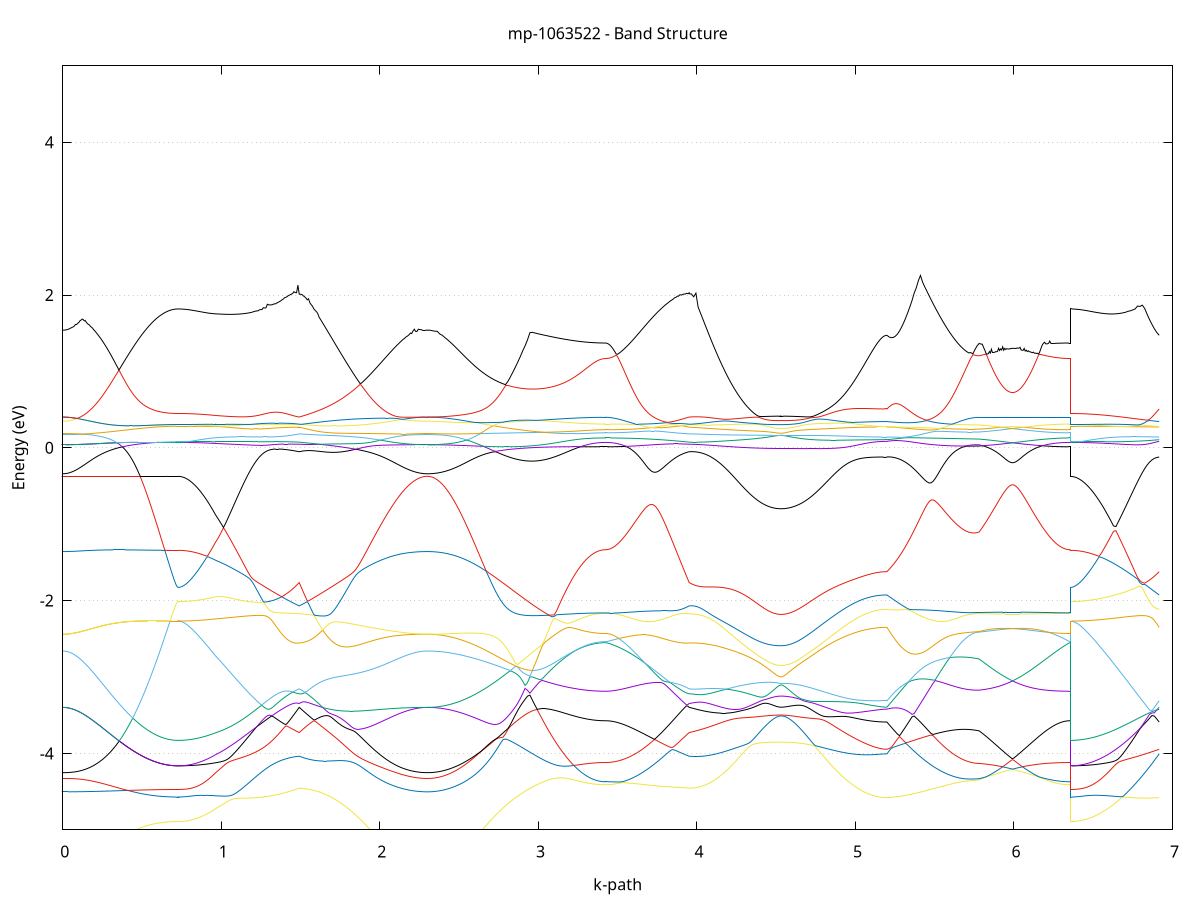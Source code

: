 set title 'mp-1063522 - Band Structure'
set xlabel 'k-path'
set ylabel 'Energy (eV)'
set grid y
set yrange [-5:5]
set terminal png size 800,600
set output 'mp-1063522_bands_gnuplot.png'
plot '-' using 1:2 with lines notitle, '-' using 1:2 with lines notitle, '-' using 1:2 with lines notitle, '-' using 1:2 with lines notitle, '-' using 1:2 with lines notitle, '-' using 1:2 with lines notitle, '-' using 1:2 with lines notitle, '-' using 1:2 with lines notitle, '-' using 1:2 with lines notitle, '-' using 1:2 with lines notitle, '-' using 1:2 with lines notitle, '-' using 1:2 with lines notitle, '-' using 1:2 with lines notitle, '-' using 1:2 with lines notitle, '-' using 1:2 with lines notitle, '-' using 1:2 with lines notitle, '-' using 1:2 with lines notitle, '-' using 1:2 with lines notitle, '-' using 1:2 with lines notitle, '-' using 1:2 with lines notitle, '-' using 1:2 with lines notitle, '-' using 1:2 with lines notitle, '-' using 1:2 with lines notitle, '-' using 1:2 with lines notitle
0.000000 -34.823893
0.006438 -34.823893
0.012876 -34.823893
0.019314 -34.823893
0.025752 -34.823893
0.032190 -34.823793
0.038628 -34.823793
0.045066 -34.823793
0.051504 -34.823793
0.057942 -34.823793
0.064380 -34.823693
0.070819 -34.823693
0.077257 -34.823693
0.083695 -34.823593
0.090133 -34.823593
0.096571 -34.823493
0.103009 -34.823493
0.109447 -34.823393
0.115885 -34.823293
0.122323 -34.823293
0.128761 -34.823193
0.135199 -34.823093
0.141637 -34.823093
0.148075 -34.823093
0.154513 -34.822993
0.160951 -34.822793
0.167389 -34.822793
0.173827 -34.822693
0.180265 -34.822593
0.186703 -34.822493
0.193141 -34.822393
0.199579 -34.822293
0.206018 -34.822193
0.212456 -34.822093
0.218894 -34.821993
0.225332 -34.821793
0.231770 -34.821693
0.238208 -34.821593
0.244646 -34.821493
0.251084 -34.821393
0.257522 -34.821293
0.263960 -34.821193
0.270398 -34.821093
0.276836 -34.820993
0.283274 -34.820893
0.289712 -34.820793
0.296150 -34.820693
0.302588 -34.820493
0.309026 -34.820493
0.315464 -34.820393
0.321902 -34.820193
0.328340 -34.820093
0.334778 -34.819893
0.341217 -34.819793
0.347655 -34.819693
0.354093 -34.819493
0.360531 -34.819393
0.366969 -34.819193
0.373407 -34.819093
0.379845 -34.818993
0.386283 -34.818893
0.392721 -34.818793
0.399159 -34.818693
0.405597 -34.818493
0.412035 -34.818393
0.418473 -34.818293
0.424911 -34.818193
0.431349 -34.818093
0.437787 -34.817893
0.444225 -34.817793
0.450663 -34.817693
0.457101 -34.817593
0.463539 -34.817493
0.469977 -34.817393
0.476416 -34.817293
0.482854 -34.817193
0.489292 -34.817093
0.495730 -34.816993
0.502168 -34.816893
0.508606 -34.816793
0.515044 -34.816693
0.521482 -34.816593
0.527920 -34.816493
0.534358 -34.816393
0.540796 -34.816293
0.547234 -34.816193
0.553672 -34.816093
0.560110 -34.815993
0.566548 -34.815893
0.572986 -34.815793
0.579424 -34.815693
0.585862 -34.815693
0.592300 -34.815593
0.598738 -34.815493
0.605176 -34.815393
0.611615 -34.815393
0.618053 -34.815293
0.624491 -34.815293
0.630929 -34.815193
0.637367 -34.815193
0.643805 -34.815093
0.650243 -34.815093
0.656681 -34.815093
0.663119 -34.814993
0.669557 -34.814893
0.675995 -34.814893
0.682433 -34.814893
0.688871 -34.814793
0.695309 -34.814793
0.701747 -34.814793
0.708185 -34.814793
0.714623 -34.814793
0.721061 -34.814793
0.727499 -34.814693
0.727499 -34.814693
0.737324 -34.814793
0.747148 -34.814693
0.756972 -34.814693
0.766797 -34.814593
0.776621 -34.814493
0.786445 -34.814393
0.796270 -34.814293
0.806094 -34.814193
0.815918 -34.813993
0.825743 -34.813893
0.835567 -34.813693
0.845391 -34.813493
0.855215 -34.813193
0.865040 -34.812993
0.874864 -34.812793
0.884688 -34.812493
0.894513 -34.812193
0.904337 -34.811893
0.914161 -34.811593
0.923986 -34.811293
0.933810 -34.810893
0.943634 -34.810593
0.953459 -34.810193
0.963283 -34.809793
0.963283 -34.809793
0.971668 -34.809493
0.980053 -34.809193
0.988438 -34.808893
0.996823 -34.808593
1.005208 -34.808293
1.013593 -34.807993
1.021978 -34.807693
1.030363 -34.807393
1.038748 -34.807093
1.047133 -34.806693
1.055518 -34.806393
1.063903 -34.805993
1.072288 -34.805693
1.080673 -34.805293
1.089058 -34.804993
1.097443 -34.804593
1.105828 -34.804293
1.114213 -34.803893
1.122598 -34.803493
1.130983 -34.803193
1.139368 -34.802793
1.147753 -34.802393
1.156138 -34.801993
1.164523 -34.801593
1.172908 -34.801293
1.181293 -34.800893
1.189677 -34.800393
1.198062 -34.799993
1.206447 -34.799593
1.214832 -34.799193
1.223217 -34.798793
1.231602 -34.798393
1.239987 -34.797993
1.248372 -34.797593
1.256757 -34.797093
1.265142 -34.796693
1.273527 -34.796293
1.281912 -34.795893
1.290297 -34.795493
1.298682 -34.794993
1.307067 -34.794593
1.315452 -34.794193
1.323837 -34.793693
1.332222 -34.793293
1.340607 -34.792893
1.348992 -34.792393
1.357377 -34.791993
1.365762 -34.791493
1.374147 -34.791093
1.382532 -34.790593
1.390917 -34.790193
1.399302 -34.789793
1.407687 -34.789293
1.416072 -34.788893
1.424457 -34.788493
1.432842 -34.787993
1.441227 -34.787593
1.449612 -34.787093
1.457997 -34.786693
1.466382 -34.786193
1.474767 -34.785793
1.483152 -34.785393
1.491537 -34.784893
1.491537 -34.784893
1.499880 -34.785393
1.508222 -34.785893
1.516565 -34.786393
1.524908 -34.786893
1.533250 -34.787393
1.541593 -34.787993
1.549936 -34.788493
1.558278 -34.788993
1.566621 -34.789493
1.574964 -34.789993
1.583306 -34.790593
1.591649 -34.791093
1.599992 -34.791593
1.608334 -34.792193
1.616677 -34.792693
1.625020 -34.793293
1.633362 -34.793793
1.641705 -34.794393
1.650048 -34.794893
1.658390 -34.795493
1.666733 -34.795993
1.675076 -34.796593
1.683418 -34.797093
1.691761 -34.797693
1.700104 -34.798293
1.708446 -34.798793
1.716789 -34.799293
1.725132 -34.799893
1.733474 -34.800393
1.741817 -34.800993
1.750160 -34.801493
1.758502 -34.802093
1.766845 -34.802593
1.775188 -34.803093
1.783530 -34.803693
1.791873 -34.804193
1.800216 -34.804793
1.808558 -34.805293
1.816901 -34.805893
1.825244 -34.806393
1.833586 -34.806893
1.841929 -34.807493
1.850272 -34.807993
1.858614 -34.808493
1.866957 -34.808993
1.875300 -34.809493
1.883642 -34.809993
1.891985 -34.810393
1.900328 -34.810893
1.908670 -34.811393
1.917013 -34.811893
1.925356 -34.812393
1.933699 -34.812793
1.942041 -34.813293
1.950384 -34.813693
1.958727 -34.814193
1.967069 -34.814593
1.975412 -34.814993
1.983755 -34.815493
1.992097 -34.815893
2.000440 -34.816193
2.008783 -34.816593
2.017125 -34.816993
2.025468 -34.817393
2.033811 -34.817793
2.042153 -34.818093
2.050496 -34.818493
2.058839 -34.818793
2.067181 -34.819093
2.075524 -34.819493
2.083867 -34.819793
2.092209 -34.820093
2.100552 -34.820393
2.108895 -34.820593
2.117237 -34.820893
2.125580 -34.821193
2.133923 -34.821393
2.142265 -34.821693
2.150608 -34.821893
2.158951 -34.822093
2.167293 -34.822293
2.175636 -34.822493
2.183979 -34.822693
2.192321 -34.822793
2.200664 -34.822993
2.209007 -34.823093
2.217349 -34.823293
2.225692 -34.823393
2.234035 -34.823493
2.242377 -34.823593
2.250720 -34.823693
2.259063 -34.823693
2.267405 -34.823793
2.275748 -34.823793
2.284091 -34.823893
2.292433 -34.823893
2.300776 -34.823893
2.300776 -34.823893
2.316150 -34.823893
2.331525 -34.823793
2.346899 -34.823593
2.362274 -34.823493
2.377648 -34.823193
2.393023 -34.822993
2.408397 -34.822593
2.423771 -34.822193
2.439146 -34.821793
2.454520 -34.821293
2.469895 -34.820793
2.485269 -34.820293
2.500644 -34.819593
2.516018 -34.818893
2.531392 -34.818193
2.546767 -34.817493
2.562141 -34.816693
2.577516 -34.815893
2.592890 -34.814993
2.608265 -34.814093
2.623639 -34.813193
2.639013 -34.812293
2.654388 -34.811193
2.669762 -34.810193
2.685137 -34.809193
2.700511 -34.808093
2.715886 -34.806993
2.731260 -34.805893
2.746635 -34.804793
2.762009 -34.803693
2.777383 -34.802493
2.792758 -34.801393
2.808132 -34.800193
2.823507 -34.798993
2.838881 -34.797793
2.854256 -34.796693
2.869630 -34.795493
2.885004 -34.794193
2.900379 -34.792993
2.915753 -34.791793
2.931128 -34.790693
2.946502 -34.789493
2.961877 -34.788293
2.977251 -34.787193
2.992625 -34.786093
3.008000 -34.784993
3.023374 -34.783893
3.038749 -34.782793
3.054123 -34.781793
3.069498 -34.780793
3.084872 -34.779793
3.100246 -34.778793
3.115621 -34.777893
3.130995 -34.776993
3.146370 -34.776193
3.161744 -34.775293
3.177119 -34.774593
3.192493 -34.773793
3.207867 -34.773093
3.223242 -34.772493
3.238616 -34.771893
3.253991 -34.771293
3.269365 -34.770793
3.284740 -34.770293
3.300114 -34.769893
3.315488 -34.769493
3.330863 -34.769193
3.346237 -34.768893
3.361612 -34.768693
3.376986 -34.768493
3.392361 -34.768393
3.407735 -34.768293
3.423110 -34.768293
3.423110 -34.768293
3.431495 -34.768293
3.439879 -34.768293
3.448264 -34.768393
3.456649 -34.768393
3.465034 -34.768393
3.473419 -34.768493
3.481804 -34.768493
3.490189 -34.768593
3.498574 -34.768593
3.506959 -34.768693
3.515344 -34.768793
3.523729 -34.768893
3.532114 -34.768993
3.540499 -34.769093
3.548884 -34.769193
3.557269 -34.769293
3.565654 -34.769493
3.574039 -34.769693
3.582424 -34.769793
3.590809 -34.769993
3.599194 -34.770193
3.607579 -34.770293
3.615964 -34.770493
3.624349 -34.770793
3.632734 -34.770993
3.641119 -34.771193
3.649504 -34.771393
3.657889 -34.771693
3.666274 -34.771893
3.674659 -34.772193
3.683044 -34.772493
3.691429 -34.772693
3.699814 -34.772993
3.708199 -34.773293
3.716584 -34.773593
3.724969 -34.773893
3.733354 -34.774193
3.741739 -34.774593
3.750124 -34.774893
3.758509 -34.775193
3.766894 -34.775593
3.775279 -34.775893
3.783664 -34.776293
3.792049 -34.776593
3.800434 -34.776993
3.808819 -34.777393
3.817204 -34.777793
3.825589 -34.778193
3.833974 -34.778593
3.842359 -34.778993
3.850744 -34.779493
3.859129 -34.779893
3.867514 -34.780293
3.875899 -34.780793
3.884284 -34.781193
3.892669 -34.781693
3.901054 -34.782093
3.909439 -34.782593
3.917824 -34.782993
3.926209 -34.783493
3.934594 -34.783993
3.942979 -34.784393
3.951364 -34.784893
3.951364 -34.784893
3.965473 -34.785093
3.979582 -34.785393
3.993692 -34.785593
4.007801 -34.785793
4.021911 -34.786093
4.036020 -34.786293
4.050130 -34.786593
4.064239 -34.786893
4.078348 -34.787093
4.092458 -34.787393
4.106567 -34.787693
4.120677 -34.787993
4.134786 -34.788293
4.148896 -34.788593
4.163005 -34.788893
4.177114 -34.789193
4.191224 -34.789493
4.205333 -34.789793
4.219443 -34.790093
4.233552 -34.790293
4.247661 -34.790593
4.261771 -34.790793
4.275880 -34.791093
4.289990 -34.791293
4.304099 -34.791593
4.318209 -34.791793
4.332318 -34.791993
4.346427 -34.792193
4.360537 -34.792393
4.374646 -34.792493
4.388756 -34.792693
4.402865 -34.792793
4.416974 -34.792893
4.431084 -34.793093
4.445193 -34.793193
4.459303 -34.793293
4.473412 -34.793293
4.487522 -34.793393
4.501631 -34.793393
4.515740 -34.793493
4.529850 -34.793493
4.529850 -34.793493
4.538209 -34.793493
4.546568 -34.793493
4.554928 -34.793493
4.563287 -34.793393
4.571646 -34.793393
4.580006 -34.793393
4.588365 -34.793393
4.596724 -34.793393
4.605084 -34.793393
4.613443 -34.793393
4.621802 -34.793393
4.630162 -34.793293
4.638521 -34.793293
4.646880 -34.793293
4.655240 -34.793293
4.663599 -34.793293
4.671958 -34.793193
4.680318 -34.793193
4.688677 -34.793193
4.697036 -34.793193
4.705396 -34.793193
4.713755 -34.793093
4.722114 -34.793093
4.730474 -34.793093
4.738833 -34.792993
4.747192 -34.792993
4.755552 -34.792993
4.763911 -34.792893
4.772270 -34.792893
4.780630 -34.792893
4.788989 -34.792793
4.797348 -34.792793
4.805708 -34.792693
4.814067 -34.792693
4.822426 -34.792693
4.830786 -34.792593
4.839145 -34.792593
4.847504 -34.792493
4.855864 -34.792493
4.864223 -34.792493
4.872582 -34.792393
4.880942 -34.792393
4.889301 -34.792293
4.897660 -34.792293
4.906020 -34.792293
4.914379 -34.792193
4.922738 -34.792193
4.931098 -34.792093
4.939457 -34.792093
4.947816 -34.792093
4.956176 -34.791993
4.964535 -34.791993
4.972894 -34.791893
4.981254 -34.791893
4.989613 -34.791893
4.997972 -34.791793
5.006332 -34.791793
5.014691 -34.791693
5.023050 -34.791693
5.031410 -34.791693
5.039769 -34.791693
5.048128 -34.791593
5.056488 -34.791593
5.064847 -34.791593
5.073206 -34.791593
5.081566 -34.791593
5.089925 -34.791493
5.098284 -34.791493
5.106644 -34.791493
5.115003 -34.791493
5.123362 -34.791493
5.131722 -34.791493
5.140081 -34.791493
5.148440 -34.791393
5.156800 -34.791393
5.165159 -34.791393
5.173518 -34.791393
5.181878 -34.791393
5.190237 -34.791393
5.198596 -34.791393
5.198596 -34.791393
5.211815 -34.790593
5.225033 -34.789693
5.238251 -34.788893
5.251470 -34.788093
5.264688 -34.787293
5.277906 -34.786493
5.291125 -34.785693
5.304343 -34.784893
5.317561 -34.783993
5.330780 -34.783193
5.343998 -34.782493
5.357217 -34.781693
5.370435 -34.780993
5.383653 -34.780193
5.396872 -34.779493
5.410090 -34.778793
5.423308 -34.778093
5.436527 -34.777393
5.449745 -34.776793
5.462963 -34.776193
5.476182 -34.775593
5.489400 -34.774993
5.502618 -34.774393
5.515837 -34.773893
5.529055 -34.773393
5.542273 -34.772893
5.555492 -34.772393
5.568710 -34.771893
5.581928 -34.771493
5.595147 -34.770993
5.608365 -34.770693
5.621583 -34.770293
5.634802 -34.769993
5.648020 -34.769693
5.661238 -34.769393
5.674457 -34.769093
5.687675 -34.768893
5.700893 -34.768693
5.714112 -34.768593
5.727330 -34.768493
5.740548 -34.768293
5.753767 -34.768193
5.766985 -34.768193
5.780203 -34.768093
5.780203 -34.768093
5.786660 -34.768093
5.793117 -34.768093
5.799574 -34.768193
5.806031 -34.768193
5.812488 -34.768193
5.818945 -34.768193
5.825402 -34.768193
5.831859 -34.768193
5.838316 -34.768193
5.844772 -34.768193
5.851229 -34.768193
5.857686 -34.768193
5.864143 -34.768193
5.870600 -34.768193
5.877057 -34.768193
5.883514 -34.768193
5.889971 -34.768193
5.896428 -34.768193
5.902885 -34.768193
5.909341 -34.768193
5.915798 -34.768193
5.922255 -34.768193
5.928712 -34.768193
5.935169 -34.768193
5.941626 -34.768193
5.948083 -34.768193
5.954540 -34.768193
5.960997 -34.768193
5.967454 -34.768193
5.973910 -34.768193
5.980367 -34.768193
5.986824 -34.768193
5.993281 -34.768193
5.999738 -34.768193
6.006195 -34.768193
6.012652 -34.768193
6.019109 -34.768193
6.025566 -34.768193
6.032023 -34.768193
6.038479 -34.768193
6.044936 -34.768193
6.051393 -34.768193
6.057850 -34.768193
6.064307 -34.768193
6.070764 -34.768193
6.077221 -34.768193
6.083678 -34.768193
6.090135 -34.768193
6.096592 -34.768193
6.103048 -34.768193
6.109505 -34.768193
6.115962 -34.768193
6.122419 -34.768193
6.128876 -34.768193
6.135333 -34.768193
6.141790 -34.768193
6.148247 -34.768193
6.154704 -34.768193
6.161160 -34.768193
6.167617 -34.768193
6.174074 -34.768193
6.180531 -34.768193
6.186988 -34.768193
6.193445 -34.768193
6.199902 -34.768093
6.206359 -34.768093
6.212816 -34.768193
6.219273 -34.768193
6.225729 -34.768193
6.232186 -34.768193
6.238643 -34.768193
6.245100 -34.768193
6.251557 -34.768193
6.258014 -34.768193
6.264471 -34.768193
6.270928 -34.768193
6.277385 -34.768193
6.283842 -34.768193
6.290298 -34.768193
6.296755 -34.768293
6.303212 -34.768293
6.309669 -34.768293
6.316126 -34.768293
6.322583 -34.768293
6.329040 -34.768293
6.335497 -34.768293
6.341954 -34.768293
6.348411 -34.768293
6.354867 -34.768293
6.354867 -34.814693
6.370034 -34.814793
6.385201 -34.814693
6.400367 -34.814593
6.415534 -34.814393
6.430701 -34.814193
6.445867 -34.813993
6.461034 -34.813693
6.476201 -34.813393
6.491367 -34.812993
6.506534 -34.812593
6.521701 -34.812193
6.536867 -34.811793
6.552034 -34.811293
6.567201 -34.810693
6.582367 -34.810093
6.597534 -34.809493
6.612701 -34.808893
6.627867 -34.808193
6.643034 -34.807493
6.658201 -34.806793
6.673367 -34.805993
6.688534 -34.805193
6.703701 -34.804393
6.718867 -34.803593
6.734034 -34.802793
6.749201 -34.801893
6.764368 -34.801093
6.779534 -34.800093
6.794701 -34.799193
6.809868 -34.798193
6.825034 -34.797293
6.840201 -34.796393
6.855368 -34.795393
6.870534 -34.794393
6.885701 -34.793393
6.900868 -34.792393
6.916034 -34.791393
e
0.000000 -17.624093
0.006438 -17.624193
0.012876 -17.624193
0.019314 -17.624293
0.025752 -17.624493
0.032190 -17.624693
0.038628 -17.624993
0.045066 -17.625293
0.051504 -17.625693
0.057942 -17.626093
0.064380 -17.626593
0.070819 -17.627093
0.077257 -17.627593
0.083695 -17.628193
0.090133 -17.628893
0.096571 -17.629593
0.103009 -17.630293
0.109447 -17.631093
0.115885 -17.631893
0.122323 -17.632693
0.128761 -17.633693
0.135199 -17.634593
0.141637 -17.635593
0.148075 -17.636593
0.154513 -17.637693
0.160951 -17.638793
0.167389 -17.639893
0.173827 -17.641093
0.180265 -17.642293
0.186703 -17.643593
0.193141 -17.644793
0.199579 -17.646193
0.206018 -17.647493
0.212456 -17.648893
0.218894 -17.650193
0.225332 -17.651693
0.231770 -17.653093
0.238208 -17.654593
0.244646 -17.656093
0.251084 -17.657593
0.257522 -17.659193
0.263960 -17.660693
0.270398 -17.662293
0.276836 -17.663893
0.283274 -17.665593
0.289712 -17.667193
0.296150 -17.668893
0.302588 -17.670493
0.309026 -17.672193
0.315464 -17.673893
0.321902 -17.675593
0.328340 -17.677293
0.334778 -17.678993
0.341217 -17.680693
0.347655 -17.682393
0.354093 -17.684093
0.360531 -17.685893
0.366969 -17.687593
0.373407 -17.689293
0.379845 -17.690993
0.386283 -17.692693
0.392721 -17.694393
0.399159 -17.696093
0.405597 -17.697793
0.412035 -17.699493
0.418473 -17.701193
0.424911 -17.702793
0.431349 -17.704493
0.437787 -17.706093
0.444225 -17.707693
0.450663 -17.709293
0.457101 -17.710893
0.463539 -17.712393
0.469977 -17.713993
0.476416 -17.715493
0.482854 -17.716993
0.489292 -17.718393
0.495730 -17.719893
0.502168 -17.721293
0.508606 -17.722693
0.515044 -17.724093
0.521482 -17.725393
0.527920 -17.726693
0.534358 -17.727993
0.540796 -17.729193
0.547234 -17.730393
0.553672 -17.731593
0.560110 -17.732693
0.566548 -17.733793
0.572986 -17.734793
0.579424 -17.735893
0.585862 -17.736793
0.592300 -17.737793
0.598738 -17.738693
0.605176 -17.739593
0.611615 -17.740393
0.618053 -17.741193
0.624491 -17.741893
0.630929 -17.742593
0.637367 -17.743293
0.643805 -17.743893
0.650243 -17.744493
0.656681 -17.744993
0.663119 -17.745493
0.669557 -17.745893
0.675995 -17.746293
0.682433 -17.746693
0.688871 -17.746993
0.695309 -17.747193
0.701747 -17.747393
0.708185 -17.747593
0.714623 -17.747693
0.721061 -17.747793
0.727499 -17.747793
0.727499 -17.747793
0.737324 -17.747793
0.747148 -17.747693
0.756972 -17.747493
0.766797 -17.747293
0.776621 -17.747093
0.786445 -17.746693
0.796270 -17.746393
0.806094 -17.745893
0.815918 -17.745393
0.825743 -17.744893
0.835567 -17.744293
0.845391 -17.743593
0.855215 -17.742893
0.865040 -17.742093
0.874864 -17.741193
0.884688 -17.740393
0.894513 -17.739393
0.904337 -17.738393
0.914161 -17.737393
0.923986 -17.736293
0.933810 -17.735093
0.943634 -17.733993
0.953459 -17.732693
0.963283 -17.731393
0.963283 -17.731393
0.971668 -17.730493
0.980053 -17.729493
0.988438 -17.728393
0.996823 -17.727393
1.005208 -17.726193
1.013593 -17.725093
1.021978 -17.723893
1.030363 -17.722693
1.038748 -17.721393
1.047133 -17.720093
1.055518 -17.718793
1.063903 -17.717393
1.072288 -17.715993
1.080673 -17.714593
1.089058 -17.713193
1.097443 -17.711693
1.105828 -17.710193
1.114213 -17.708693
1.122598 -17.707193
1.130983 -17.705693
1.139368 -17.704093
1.147753 -17.702593
1.156138 -17.700993
1.164523 -17.699393
1.172908 -17.697893
1.181293 -17.696293
1.189677 -17.694693
1.198062 -17.693093
1.206447 -17.691593
1.214832 -17.689993
1.223217 -17.688493
1.231602 -17.687093
1.239987 -17.685593
1.248372 -17.684193
1.256757 -17.682893
1.265142 -17.681693
1.273527 -17.680593
1.281912 -17.679693
1.290297 -17.678993
1.298682 -17.678593
1.307067 -17.678493
1.315452 -17.678893
1.323837 -17.679693
1.332222 -17.682793
1.340607 -17.686393
1.348992 -17.689893
1.357377 -17.693393
1.365762 -17.696893
1.374147 -17.700293
1.382532 -17.703793
1.390917 -17.707193
1.399302 -17.710593
1.407687 -17.713893
1.416072 -17.717193
1.424457 -17.720493
1.432842 -17.723793
1.441227 -17.726993
1.449612 -17.730093
1.457997 -17.733293
1.466382 -17.736393
1.474767 -17.739393
1.483152 -17.742393
1.491537 -17.745393
1.491537 -17.745393
1.499880 -17.741693
1.508222 -17.737993
1.516565 -17.734193
1.524908 -17.730693
1.533250 -17.728293
1.541593 -17.725993
1.549936 -17.723593
1.558278 -17.721193
1.566621 -17.718693
1.574964 -17.716293
1.583306 -17.713793
1.591649 -17.711293
1.599992 -17.708793
1.608334 -17.706393
1.616677 -17.703893
1.625020 -17.701393
1.633362 -17.698893
1.641705 -17.696393
1.650048 -17.693893
1.658390 -17.691393
1.666733 -17.688893
1.675076 -17.686393
1.683418 -17.683993
1.691761 -17.681593
1.700104 -17.679193
1.708446 -17.676893
1.716789 -17.674593
1.725132 -17.672393
1.733474 -17.670193
1.741817 -17.668093
1.750160 -17.665993
1.758502 -17.664093
1.766845 -17.662193
1.775188 -17.660393
1.783530 -17.658793
1.791873 -17.657193
1.800216 -17.655693
1.808558 -17.654293
1.816901 -17.652993
1.825244 -17.651693
1.833586 -17.650493
1.841929 -17.649493
1.850272 -17.648393
1.858614 -17.647493
1.866957 -17.646493
1.875300 -17.645593
1.883642 -17.644793
1.891985 -17.643993
1.900328 -17.643193
1.908670 -17.642493
1.917013 -17.641693
1.925356 -17.640993
1.933699 -17.640293
1.942041 -17.639693
1.950384 -17.638993
1.958727 -17.638393
1.967069 -17.637693
1.975412 -17.637093
1.983755 -17.636493
1.992097 -17.635893
2.000440 -17.635393
2.008783 -17.634793
2.017125 -17.634293
2.025468 -17.633693
2.033811 -17.633193
2.042153 -17.632693
2.050496 -17.632193
2.058839 -17.631693
2.067181 -17.631193
2.075524 -17.630693
2.083867 -17.630293
2.092209 -17.629793
2.100552 -17.629393
2.108895 -17.628993
2.117237 -17.628593
2.125580 -17.628193
2.133923 -17.627893
2.142265 -17.627493
2.150608 -17.627193
2.158951 -17.626793
2.167293 -17.626493
2.175636 -17.626293
2.183979 -17.625993
2.192321 -17.625693
2.200664 -17.625493
2.209007 -17.625293
2.217349 -17.625093
2.225692 -17.624893
2.234035 -17.624693
2.242377 -17.624593
2.250720 -17.624493
2.259063 -17.624393
2.267405 -17.624293
2.275748 -17.624193
2.284091 -17.624193
2.292433 -17.624093
2.300776 -17.624093
2.300776 -17.624093
2.316150 -17.624093
2.331525 -17.624093
2.346899 -17.623993
2.362274 -17.623893
2.377648 -17.623793
2.393023 -17.623693
2.408397 -17.623493
2.423771 -17.623393
2.439146 -17.623193
2.454520 -17.622993
2.469895 -17.622693
2.485269 -17.622493
2.500644 -17.622193
2.516018 -17.621893
2.531392 -17.621493
2.546767 -17.621193
2.562141 -17.620893
2.577516 -17.620493
2.592890 -17.620093
2.608265 -17.619693
2.623639 -17.619293
2.639013 -17.618793
2.654388 -17.618393
2.669762 -17.620893
2.685137 -17.628393
2.700511 -17.636093
2.715886 -17.643793
2.731260 -17.651593
2.746635 -17.659493
2.762009 -17.667393
2.777383 -17.675393
2.792758 -17.683493
2.808132 -17.691493
2.823507 -17.699493
2.838881 -17.707593
2.854256 -17.715493
2.869630 -17.723493
2.885004 -17.731293
2.900379 -17.739093
2.915753 -17.746793
2.931128 -17.754393
2.946502 -17.761893
2.961877 -17.769193
2.977251 -17.776393
2.992625 -17.783493
3.008000 -17.790393
3.023374 -17.797093
3.038749 -17.803593
3.054123 -17.809993
3.069498 -17.816193
3.084872 -17.822093
3.100246 -17.827793
3.115621 -17.833293
3.130995 -17.838593
3.146370 -17.843693
3.161744 -17.848493
3.177119 -17.852993
3.192493 -17.857293
3.207867 -17.861393
3.223242 -17.865093
3.238616 -17.868693
3.253991 -17.871893
3.269365 -17.874893
3.284740 -17.877593
3.300114 -17.879993
3.315488 -17.882193
3.330863 -17.884093
3.346237 -17.885593
3.361612 -17.886893
3.376986 -17.887893
3.392361 -17.888693
3.407735 -17.889093
3.423110 -17.889293
3.423110 -17.889293
3.431495 -17.889193
3.439879 -17.889093
3.448264 -17.888893
3.456649 -17.888593
3.465034 -17.888193
3.473419 -17.887693
3.481804 -17.887093
3.490189 -17.886493
3.498574 -17.885693
3.506959 -17.884893
3.515344 -17.883993
3.523729 -17.882993
3.532114 -17.881893
3.540499 -17.880693
3.548884 -17.879493
3.557269 -17.878193
3.565654 -17.876793
3.574039 -17.875293
3.582424 -17.873693
3.590809 -17.872093
3.599194 -17.870293
3.607579 -17.868493
3.615964 -17.866693
3.624349 -17.864693
3.632734 -17.862693
3.641119 -17.860593
3.649504 -17.858393
3.657889 -17.856193
3.666274 -17.853893
3.674659 -17.851493
3.683044 -17.849093
3.691429 -17.846593
3.699814 -17.843993
3.708199 -17.841393
3.716584 -17.838693
3.724969 -17.835893
3.733354 -17.833093
3.741739 -17.830293
3.750124 -17.827393
3.758509 -17.824393
3.766894 -17.821393
3.775279 -17.818293
3.783664 -17.815193
3.792049 -17.811993
3.800434 -17.808793
3.808819 -17.805493
3.817204 -17.802193
3.825589 -17.798893
3.833974 -17.795493
3.842359 -17.792093
3.850744 -17.788693
3.859129 -17.785193
3.867514 -17.781693
3.875899 -17.778193
3.884284 -17.774593
3.892669 -17.770993
3.901054 -17.767393
3.909439 -17.763793
3.917824 -17.760093
3.926209 -17.756493
3.934594 -17.752793
3.942979 -17.749093
3.951364 -17.745393
3.951364 -17.745393
3.965473 -17.749493
3.979582 -17.755593
3.993692 -17.761893
4.007801 -17.768193
4.021911 -17.774393
4.036020 -17.780593
4.050130 -17.786593
4.064239 -17.792593
4.078348 -17.798593
4.092458 -17.804393
4.106567 -17.810093
4.120677 -17.815693
4.134786 -17.821193
4.148896 -17.826493
4.163005 -17.831693
4.177114 -17.836793
4.191224 -17.841693
4.205333 -17.846493
4.219443 -17.851193
4.233552 -17.855593
4.247661 -17.859893
4.261771 -17.863993
4.275880 -17.867993
4.289990 -17.871693
4.304099 -17.875293
4.318209 -17.878693
4.332318 -17.881893
4.346427 -17.884793
4.360537 -17.887593
4.374646 -17.890193
4.388756 -17.892493
4.402865 -17.894693
4.416974 -17.896593
4.431084 -17.898293
4.445193 -17.899793
4.459303 -17.900993
4.473412 -17.901993
4.487522 -17.902893
4.501631 -17.903393
4.515740 -17.903793
4.529850 -17.903893
4.529850 -17.903893
4.538209 -17.903793
4.546568 -17.903693
4.554928 -17.903493
4.563287 -17.903193
4.571646 -17.902793
4.580006 -17.902293
4.588365 -17.901693
4.596724 -17.900993
4.605084 -17.900293
4.613443 -17.899393
4.621802 -17.898493
4.630162 -17.897493
4.638521 -17.896393
4.646880 -17.895193
4.655240 -17.893893
4.663599 -17.892593
4.671958 -17.891193
4.680318 -17.889593
4.688677 -17.887993
4.697036 -17.886293
4.705396 -17.884593
4.713755 -17.882693
4.722114 -17.880793
4.730474 -17.878793
4.738833 -17.876693
4.747192 -17.874593
4.755552 -17.872293
4.763911 -17.869993
4.772270 -17.867593
4.780630 -17.865193
4.788989 -17.862693
4.797348 -17.860093
4.805708 -17.857393
4.814067 -17.854693
4.822426 -17.851893
4.830786 -17.849093
4.839145 -17.846093
4.847504 -17.843193
4.855864 -17.840093
4.864223 -17.836993
4.872582 -17.833893
4.880942 -17.830593
4.889301 -17.827393
4.897660 -17.823993
4.906020 -17.820693
4.914379 -17.817293
4.922738 -17.813793
4.931098 -17.810293
4.939457 -17.806693
4.947816 -17.803093
4.956176 -17.799493
4.964535 -17.795793
4.972894 -17.792093
4.981254 -17.788293
4.989613 -17.784493
4.997972 -17.780693
5.006332 -17.776793
5.014691 -17.772993
5.023050 -17.768993
5.031410 -17.765093
5.039769 -17.761193
5.048128 -17.757193
5.056488 -17.753193
5.064847 -17.749193
5.073206 -17.745193
5.081566 -17.741193
5.089925 -17.737193
5.098284 -17.733193
5.106644 -17.729293
5.115003 -17.725293
5.123362 -17.721393
5.131722 -17.717493
5.140081 -17.713693
5.148440 -17.709993
5.156800 -17.706493
5.165159 -17.703193
5.173518 -17.700293
5.181878 -17.697893
5.190237 -17.696293
5.198596 -17.695693
5.198596 -17.695693
5.211815 -17.702793
5.225033 -17.709793
5.238251 -17.716793
5.251470 -17.723793
5.264688 -17.730693
5.277906 -17.737593
5.291125 -17.744293
5.304343 -17.750993
5.317561 -17.757593
5.330780 -17.764193
5.343998 -17.770593
5.357217 -17.776893
5.370435 -17.782993
5.383653 -17.789093
5.396872 -17.794993
5.410090 -17.800693
5.423308 -17.806293
5.436527 -17.811793
5.449745 -17.817093
5.462963 -17.822193
5.476182 -17.827093
5.489400 -17.831893
5.502618 -17.836493
5.515837 -17.840793
5.529055 -17.844993
5.542273 -17.848993
5.555492 -17.852693
5.568710 -17.856293
5.581928 -17.859593
5.595147 -17.862693
5.608365 -17.865593
5.621583 -17.868193
5.634802 -17.870593
5.648020 -17.872793
5.661238 -17.874793
5.674457 -17.876493
5.687675 -17.877993
5.700893 -17.879193
5.714112 -17.880193
5.727330 -17.880993
5.740548 -17.881493
5.753767 -17.881693
5.766985 -17.881793
5.780203 -17.881493
5.780203 -17.881493
5.786660 -17.880893
5.793117 -17.880293
5.799574 -17.879593
5.806031 -17.878893
5.812488 -17.878193
5.818945 -17.877393
5.825402 -17.876593
5.831859 -17.875893
5.838316 -17.875093
5.844772 -17.874193
5.851229 -17.873393
5.857686 -17.872593
5.864143 -17.871693
5.870600 -17.870793
5.877057 -17.869893
5.883514 -17.868993
5.889971 -17.868093
5.896428 -17.867093
5.902885 -17.866193
5.909341 -17.865193
5.915798 -17.864293
5.922255 -17.863293
5.928712 -17.862293
5.935169 -17.861293
5.941626 -17.860293
5.948083 -17.859293
5.954540 -17.858293
5.960997 -17.857293
5.967454 -17.856193
5.973910 -17.855193
5.980367 -17.854193
5.986824 -17.853193
5.993281 -17.852793
5.999738 -17.853793
6.006195 -17.854893
6.012652 -17.855893
6.019109 -17.856893
6.025566 -17.857993
6.032023 -17.858993
6.038479 -17.859993
6.044936 -17.860993
6.051393 -17.861993
6.057850 -17.862993
6.064307 -17.863993
6.070764 -17.864893
6.077221 -17.865893
6.083678 -17.866793
6.090135 -17.867793
6.096592 -17.868693
6.103048 -17.869593
6.109505 -17.870493
6.115962 -17.871393
6.122419 -17.872293
6.128876 -17.873093
6.135333 -17.873993
6.141790 -17.874793
6.148247 -17.875593
6.154704 -17.876393
6.161160 -17.877193
6.167617 -17.877893
6.174074 -17.878593
6.180531 -17.879293
6.186988 -17.879993
6.193445 -17.880693
6.199902 -17.881293
6.206359 -17.881993
6.212816 -17.882593
6.219273 -17.883093
6.225729 -17.883693
6.232186 -17.884193
6.238643 -17.884693
6.245100 -17.885193
6.251557 -17.885693
6.258014 -17.886093
6.264471 -17.886493
6.270928 -17.886893
6.277385 -17.887193
6.283842 -17.887493
6.290298 -17.887793
6.296755 -17.888093
6.303212 -17.888293
6.309669 -17.888593
6.316126 -17.888693
6.322583 -17.888893
6.329040 -17.888993
6.335497 -17.889093
6.341954 -17.889193
6.348411 -17.889193
6.354867 -17.889293
6.354867 -17.747793
6.370034 -17.747693
6.385201 -17.747493
6.400367 -17.747193
6.415534 -17.746693
6.430701 -17.745993
6.445867 -17.745293
6.461034 -17.744393
6.476201 -17.743293
6.491367 -17.742193
6.506534 -17.740893
6.521701 -17.739393
6.536867 -17.737893
6.552034 -17.736193
6.567201 -17.734393
6.582367 -17.732493
6.597534 -17.730493
6.612701 -17.728393
6.627867 -17.726193
6.643034 -17.723893
6.658201 -17.721493
6.673367 -17.718993
6.688534 -17.716393
6.703701 -17.713793
6.718867 -17.710993
6.734034 -17.708293
6.749201 -17.705393
6.764368 -17.702493
6.779534 -17.699493
6.794701 -17.696493
6.809868 -17.693493
6.825034 -17.690393
6.840201 -17.687393
6.855368 -17.684193
6.870534 -17.681093
6.885701 -17.678893
6.900868 -17.687293
6.916034 -17.695693
e
0.000000 -17.518993
0.006438 -17.518993
0.012876 -17.518993
0.019314 -17.518993
0.025752 -17.518893
0.032190 -17.518893
0.038628 -17.518793
0.045066 -17.518793
0.051504 -17.518693
0.057942 -17.518593
0.064380 -17.518493
0.070819 -17.518393
0.077257 -17.518293
0.083695 -17.518093
0.090133 -17.517993
0.096571 -17.517893
0.103009 -17.517693
0.109447 -17.517593
0.115885 -17.517393
0.122323 -17.517193
0.128761 -17.516993
0.135199 -17.516793
0.141637 -17.516593
0.148075 -17.516393
0.154513 -17.516193
0.160951 -17.515893
0.167389 -17.515693
0.173827 -17.515393
0.180265 -17.515193
0.186703 -17.514893
0.193141 -17.514693
0.199579 -17.514393
0.206018 -17.514093
0.212456 -17.513793
0.218894 -17.513493
0.225332 -17.513193
0.231770 -17.512893
0.238208 -17.512593
0.244646 -17.512293
0.251084 -17.511893
0.257522 -17.511593
0.263960 -17.511293
0.270398 -17.510893
0.276836 -17.510593
0.283274 -17.510293
0.289712 -17.509893
0.296150 -17.509593
0.302588 -17.509193
0.309026 -17.508893
0.315464 -17.508493
0.321902 -17.508093
0.328340 -17.507793
0.334778 -17.507393
0.341217 -17.506993
0.347655 -17.506693
0.354093 -17.506293
0.360531 -17.505893
0.366969 -17.505593
0.373407 -17.505193
0.379845 -17.504793
0.386283 -17.504393
0.392721 -17.504093
0.399159 -17.503693
0.405597 -17.503293
0.412035 -17.502993
0.418473 -17.502593
0.424911 -17.502293
0.431349 -17.501893
0.437787 -17.501593
0.444225 -17.501193
0.450663 -17.500893
0.457101 -17.500493
0.463539 -17.500193
0.469977 -17.499893
0.476416 -17.499493
0.482854 -17.499193
0.489292 -17.498893
0.495730 -17.498593
0.502168 -17.498293
0.508606 -17.497993
0.515044 -17.497693
0.521482 -17.497393
0.527920 -17.497093
0.534358 -17.496793
0.540796 -17.496493
0.547234 -17.496293
0.553672 -17.495993
0.560110 -17.495793
0.566548 -17.495493
0.572986 -17.495293
0.579424 -17.495093
0.585862 -17.494793
0.592300 -17.494593
0.598738 -17.494393
0.605176 -17.494193
0.611615 -17.494093
0.618053 -17.493893
0.624491 -17.493693
0.630929 -17.493593
0.637367 -17.493393
0.643805 -17.493293
0.650243 -17.493193
0.656681 -17.492993
0.663119 -17.492893
0.669557 -17.492793
0.675995 -17.492693
0.682433 -17.492693
0.688871 -17.492593
0.695309 -17.492493
0.701747 -17.492493
0.708185 -17.492493
0.714623 -17.492393
0.721061 -17.492393
0.727499 -17.492393
0.727499 -17.492393
0.737324 -17.492493
0.747148 -17.492693
0.756972 -17.493093
0.766797 -17.493693
0.776621 -17.494393
0.786445 -17.495193
0.796270 -17.496293
0.806094 -17.497393
0.815918 -17.498793
0.825743 -17.500193
0.835567 -17.501893
0.845391 -17.503593
0.855215 -17.505593
0.865040 -17.507593
0.874864 -17.509893
0.884688 -17.512193
0.894513 -17.514693
0.904337 -17.517393
0.914161 -17.520093
0.923986 -17.522993
0.933810 -17.526093
0.943634 -17.529293
0.953459 -17.532593
0.963283 -17.535993
0.963283 -17.535993
0.971668 -17.538493
0.980053 -17.541093
0.988438 -17.543693
0.996823 -17.546393
1.005208 -17.549193
1.013593 -17.551993
1.021978 -17.554893
1.030363 -17.557893
1.038748 -17.560793
1.047133 -17.563893
1.055518 -17.566893
1.063903 -17.570093
1.072288 -17.573193
1.080673 -17.576493
1.089058 -17.579693
1.097443 -17.582993
1.105828 -17.586293
1.114213 -17.589693
1.122598 -17.593093
1.130983 -17.596493
1.139368 -17.599993
1.147753 -17.603493
1.156138 -17.606993
1.164523 -17.610493
1.172908 -17.614093
1.181293 -17.617593
1.189677 -17.621193
1.198062 -17.624793
1.206447 -17.628393
1.214832 -17.632093
1.223217 -17.635693
1.231602 -17.639293
1.239987 -17.642993
1.248372 -17.646593
1.256757 -17.650293
1.265142 -17.653893
1.273527 -17.657593
1.281912 -17.661193
1.290297 -17.664793
1.298682 -17.668493
1.307067 -17.672093
1.315452 -17.675693
1.323837 -17.679193
1.332222 -17.680993
1.340607 -17.682693
1.348992 -17.684893
1.357377 -17.687293
1.365762 -17.690093
1.374147 -17.692993
1.382532 -17.695993
1.390917 -17.699193
1.399302 -17.702393
1.407687 -17.705693
1.416072 -17.708993
1.424457 -17.712393
1.432842 -17.715793
1.441227 -17.719193
1.449612 -17.722693
1.457997 -17.726093
1.466382 -17.729593
1.474767 -17.732993
1.483152 -17.736493
1.491537 -17.739893
1.491537 -17.739893
1.499880 -17.737593
1.508222 -17.735393
1.516565 -17.732993
1.524908 -17.730493
1.533250 -17.726793
1.541593 -17.722993
1.549936 -17.719293
1.558278 -17.715593
1.566621 -17.711793
1.574964 -17.708093
1.583306 -17.704393
1.591649 -17.700693
1.599992 -17.696993
1.608334 -17.693293
1.616677 -17.689593
1.625020 -17.685893
1.633362 -17.682293
1.641705 -17.678593
1.650048 -17.674993
1.658390 -17.671393
1.666733 -17.667893
1.675076 -17.664293
1.683418 -17.660793
1.691761 -17.657293
1.700104 -17.653793
1.708446 -17.650293
1.716789 -17.646893
1.725132 -17.643493
1.733474 -17.640093
1.741817 -17.636793
1.750160 -17.633493
1.758502 -17.630193
1.766845 -17.626993
1.775188 -17.624093
1.783530 -17.622593
1.791873 -17.621093
1.800216 -17.619393
1.808558 -17.617593
1.816901 -17.615693
1.825244 -17.613693
1.833586 -17.611693
1.841929 -17.609593
1.850272 -17.607393
1.858614 -17.605093
1.866957 -17.602793
1.875300 -17.600493
1.883642 -17.598093
1.891985 -17.595793
1.900328 -17.593293
1.908670 -17.590893
1.917013 -17.588493
1.925356 -17.586093
1.933699 -17.583593
1.942041 -17.581193
1.950384 -17.578793
1.958727 -17.576393
1.967069 -17.573993
1.975412 -17.571693
1.983755 -17.569293
1.992097 -17.566993
2.000440 -17.564693
2.008783 -17.562493
2.017125 -17.560293
2.025468 -17.558093
2.033811 -17.555993
2.042153 -17.553893
2.050496 -17.551793
2.058839 -17.549793
2.067181 -17.547893
2.075524 -17.545993
2.083867 -17.544093
2.092209 -17.542293
2.100552 -17.540593
2.108895 -17.538893
2.117237 -17.537293
2.125580 -17.535693
2.133923 -17.534193
2.142265 -17.532793
2.150608 -17.531393
2.158951 -17.530093
2.167293 -17.528893
2.175636 -17.527693
2.183979 -17.526593
2.192321 -17.525593
2.200664 -17.524593
2.209007 -17.523693
2.217349 -17.522893
2.225692 -17.522193
2.234035 -17.521493
2.242377 -17.520893
2.250720 -17.520393
2.259063 -17.519993
2.267405 -17.519593
2.275748 -17.519393
2.284091 -17.519193
2.292433 -17.518993
2.300776 -17.518993
2.300776 -17.518993
2.316150 -17.519193
2.331525 -17.519793
2.346899 -17.520793
2.362274 -17.522193
2.377648 -17.523993
2.393023 -17.526193
2.408397 -17.528793
2.423771 -17.531693
2.439146 -17.534993
2.454520 -17.538693
2.469895 -17.542693
2.485269 -17.547093
2.500644 -17.551793
2.516018 -17.556793
2.531392 -17.562093
2.546767 -17.567693
2.562141 -17.573593
2.577516 -17.579693
2.592890 -17.585993
2.608265 -17.592593
2.623639 -17.599393
2.639013 -17.606493
2.654388 -17.613593
2.669762 -17.617893
2.685137 -17.617493
2.700511 -17.616993
2.715886 -17.616493
2.731260 -17.616693
2.746635 -17.622693
2.762009 -17.628893
2.777383 -17.635093
2.792758 -17.641393
2.808132 -17.647693
2.823507 -17.653993
2.838881 -17.660393
2.854256 -17.666793
2.869630 -17.673193
2.885004 -17.679493
2.900379 -17.685793
2.915753 -17.692093
2.931128 -17.698393
2.946502 -17.704493
2.961877 -17.710593
2.977251 -17.716593
2.992625 -17.722593
3.008000 -17.728393
3.023374 -17.734093
3.038749 -17.739593
3.054123 -17.745093
3.069498 -17.750393
3.084872 -17.755493
3.100246 -17.760493
3.115621 -17.765293
3.130995 -17.769893
3.146370 -17.774293
3.161744 -17.778593
3.177119 -17.782593
3.192493 -17.786393
3.207867 -17.789993
3.223242 -17.793393
3.238616 -17.796593
3.253991 -17.799493
3.269365 -17.802193
3.284740 -17.804693
3.300114 -17.806893
3.315488 -17.808793
3.330863 -17.810493
3.346237 -17.811893
3.361612 -17.813093
3.376986 -17.813993
3.392361 -17.814693
3.407735 -17.815093
3.423110 -17.815193
3.423110 -17.815193
3.431495 -17.815193
3.439879 -17.815193
3.448264 -17.815093
3.456649 -17.814893
3.465034 -17.814693
3.473419 -17.814493
3.481804 -17.814293
3.490189 -17.813993
3.498574 -17.813593
3.506959 -17.813193
3.515344 -17.812793
3.523729 -17.812393
3.532114 -17.811893
3.540499 -17.811393
3.548884 -17.810793
3.557269 -17.810193
3.565654 -17.809493
3.574039 -17.808793
3.582424 -17.808093
3.590809 -17.807393
3.599194 -17.806593
3.607579 -17.805693
3.615964 -17.804793
3.624349 -17.803893
3.632734 -17.802993
3.641119 -17.801993
3.649504 -17.800893
3.657889 -17.799793
3.666274 -17.798693
3.674659 -17.797593
3.683044 -17.796393
3.691429 -17.795193
3.699814 -17.793893
3.708199 -17.792593
3.716584 -17.791293
3.724969 -17.789893
3.733354 -17.788493
3.741739 -17.787093
3.750124 -17.785593
3.758509 -17.784093
3.766894 -17.782493
3.775279 -17.780893
3.783664 -17.779293
3.792049 -17.777593
3.800434 -17.775893
3.808819 -17.774193
3.817204 -17.772393
3.825589 -17.770593
3.833974 -17.768793
3.842359 -17.766893
3.850744 -17.765093
3.859129 -17.763093
3.867514 -17.761193
3.875899 -17.759193
3.884284 -17.757193
3.892669 -17.755093
3.901054 -17.752993
3.909439 -17.750893
3.917824 -17.748793
3.926209 -17.746593
3.934594 -17.744393
3.942979 -17.742193
3.951364 -17.739893
3.951364 -17.739893
3.965473 -17.733293
3.979582 -17.724393
3.993692 -17.715393
4.007801 -17.706193
4.021911 -17.696993
4.036020 -17.687693
4.050130 -17.678493
4.064239 -17.669393
4.078348 -17.660593
4.092458 -17.652193
4.106567 -17.645093
4.120677 -17.640393
4.134786 -17.638193
4.148896 -17.637293
4.163005 -17.636793
4.177114 -17.636593
4.191224 -17.636593
4.205333 -17.636493
4.219443 -17.636593
4.233552 -17.636593
4.247661 -17.636593
4.261771 -17.636693
4.275880 -17.636793
4.289990 -17.636793
4.304099 -17.636893
4.318209 -17.636993
4.332318 -17.636993
4.346427 -17.637093
4.360537 -17.637093
4.374646 -17.637193
4.388756 -17.637193
4.402865 -17.637293
4.416974 -17.637293
4.431084 -17.637393
4.445193 -17.637393
4.459303 -17.637393
4.473412 -17.637393
4.487522 -17.637393
4.501631 -17.637493
4.515740 -17.637493
4.529850 -17.637493
4.529850 -17.637493
4.538209 -17.637493
4.546568 -17.637493
4.554928 -17.637593
4.563287 -17.637693
4.571646 -17.637793
4.580006 -17.637893
4.588365 -17.638093
4.596724 -17.638293
4.605084 -17.638493
4.613443 -17.638793
4.621802 -17.638993
4.630162 -17.639293
4.638521 -17.639593
4.646880 -17.639993
4.655240 -17.640293
4.663599 -17.640693
4.671958 -17.641093
4.680318 -17.641593
4.688677 -17.641993
4.697036 -17.642493
4.705396 -17.642993
4.713755 -17.643493
4.722114 -17.643993
4.730474 -17.644493
4.738833 -17.645093
4.747192 -17.645593
4.755552 -17.646193
4.763911 -17.646793
4.772270 -17.647393
4.780630 -17.647993
4.788989 -17.648693
4.797348 -17.649293
4.805708 -17.649893
4.814067 -17.650593
4.822426 -17.651293
4.830786 -17.651893
4.839145 -17.652593
4.847504 -17.653293
4.855864 -17.653893
4.864223 -17.654593
4.872582 -17.655293
4.880942 -17.655993
4.889301 -17.656593
4.897660 -17.657293
4.906020 -17.657993
4.914379 -17.658593
4.922738 -17.659293
4.931098 -17.659893
4.939457 -17.660593
4.947816 -17.661193
4.956176 -17.661793
4.964535 -17.662393
4.972894 -17.662993
4.981254 -17.663593
4.989613 -17.664193
4.997972 -17.664793
5.006332 -17.665293
5.014691 -17.665793
5.023050 -17.666293
5.031410 -17.666793
5.039769 -17.667293
5.048128 -17.667693
5.056488 -17.668193
5.064847 -17.668593
5.073206 -17.668993
5.081566 -17.669293
5.089925 -17.669693
5.098284 -17.669993
5.106644 -17.670293
5.115003 -17.670593
5.123362 -17.670793
5.131722 -17.670993
5.140081 -17.671193
5.148440 -17.671393
5.156800 -17.671493
5.165159 -17.671593
5.173518 -17.671693
5.181878 -17.671693
5.190237 -17.671693
5.198596 -17.671693
5.198596 -17.671693
5.211815 -17.671193
5.225033 -17.676893
5.238251 -17.682493
5.251470 -17.688193
5.264688 -17.693693
5.277906 -17.699293
5.291125 -17.704693
5.304343 -17.710093
5.317561 -17.715393
5.330780 -17.720693
5.343998 -17.725793
5.357217 -17.730893
5.370435 -17.735793
5.383653 -17.740693
5.396872 -17.745493
5.410090 -17.750093
5.423308 -17.754693
5.436527 -17.759093
5.449745 -17.763393
5.462963 -17.767593
5.476182 -17.771593
5.489400 -17.775493
5.502618 -17.779293
5.515837 -17.782993
5.529055 -17.786493
5.542273 -17.789793
5.555492 -17.792993
5.568710 -17.796093
5.581928 -17.798993
5.595147 -17.801693
5.608365 -17.804293
5.621583 -17.806793
5.634802 -17.808993
5.648020 -17.811093
5.661238 -17.813093
5.674457 -17.814893
5.687675 -17.816493
5.700893 -17.817893
5.714112 -17.819193
5.727330 -17.820293
5.740548 -17.821293
5.753767 -17.822093
5.766985 -17.822693
5.780203 -17.823093
5.780203 -17.823093
5.786660 -17.823693
5.793117 -17.824393
5.799574 -17.825093
5.806031 -17.825793
5.812488 -17.826593
5.818945 -17.827293
5.825402 -17.828093
5.831859 -17.828893
5.838316 -17.829693
5.844772 -17.830493
5.851229 -17.831393
5.857686 -17.832193
5.864143 -17.833093
5.870600 -17.833993
5.877057 -17.834893
5.883514 -17.835793
5.889971 -17.836793
5.896428 -17.837693
5.902885 -17.838693
5.909341 -17.839693
5.915798 -17.840593
5.922255 -17.841593
5.928712 -17.842593
5.935169 -17.843593
5.941626 -17.844593
5.948083 -17.845593
5.954540 -17.846693
5.960997 -17.847693
5.967454 -17.848693
5.973910 -17.849693
5.980367 -17.850693
5.986824 -17.851793
5.993281 -17.852093
5.999738 -17.851093
6.006195 -17.850093
6.012652 -17.848993
6.019109 -17.847993
6.025566 -17.846993
6.032023 -17.845993
6.038479 -17.844993
6.044936 -17.843893
6.051393 -17.842893
6.057850 -17.841893
6.064307 -17.840993
6.070764 -17.839993
6.077221 -17.838993
6.083678 -17.837993
6.090135 -17.837093
6.096592 -17.836093
6.103048 -17.835193
6.109505 -17.834293
6.115962 -17.833393
6.122419 -17.832493
6.128876 -17.831693
6.135333 -17.830793
6.141790 -17.829993
6.148247 -17.829093
6.154704 -17.828293
6.161160 -17.827593
6.167617 -17.826793
6.174074 -17.826093
6.180531 -17.825293
6.186988 -17.824593
6.193445 -17.823893
6.199902 -17.823293
6.206359 -17.822693
6.212816 -17.821993
6.219273 -17.821493
6.225729 -17.820893
6.232186 -17.820393
6.238643 -17.819793
6.245100 -17.819393
6.251557 -17.818893
6.258014 -17.818493
6.264471 -17.818093
6.270928 -17.817693
6.277385 -17.817293
6.283842 -17.816993
6.290298 -17.816693
6.296755 -17.816393
6.303212 -17.816193
6.309669 -17.815893
6.316126 -17.815793
6.322583 -17.815593
6.329040 -17.815493
6.335497 -17.815393
6.341954 -17.815293
6.348411 -17.815293
6.354867 -17.815193
6.354867 -17.492393
6.370034 -17.492593
6.385201 -17.493193
6.400367 -17.494093
6.415534 -17.495393
6.430701 -17.497093
6.445867 -17.499093
6.461034 -17.501493
6.476201 -17.504293
6.491367 -17.507393
6.506534 -17.510893
6.521701 -17.514693
6.536867 -17.518793
6.552034 -17.523293
6.567201 -17.527993
6.582367 -17.533093
6.597534 -17.538393
6.612701 -17.544093
6.627867 -17.549993
6.643034 -17.556193
6.658201 -17.562593
6.673367 -17.569193
6.688534 -17.576093
6.703701 -17.583193
6.718867 -17.590393
6.734034 -17.597893
6.749201 -17.605493
6.764368 -17.613293
6.779534 -17.621093
6.794701 -17.629193
6.809868 -17.637293
6.825034 -17.645493
6.840201 -17.653793
6.855368 -17.662093
6.870534 -17.670493
6.885701 -17.677993
6.900868 -17.674793
6.916034 -17.671693
e
0.000000 -17.518993
0.006438 -17.518993
0.012876 -17.518993
0.019314 -17.518993
0.025752 -17.518893
0.032190 -17.518893
0.038628 -17.518793
0.045066 -17.518793
0.051504 -17.518693
0.057942 -17.518593
0.064380 -17.518493
0.070819 -17.518393
0.077257 -17.518293
0.083695 -17.518093
0.090133 -17.517993
0.096571 -17.517893
0.103009 -17.517693
0.109447 -17.517593
0.115885 -17.517393
0.122323 -17.517193
0.128761 -17.516993
0.135199 -17.516793
0.141637 -17.516593
0.148075 -17.516393
0.154513 -17.516193
0.160951 -17.515893
0.167389 -17.515693
0.173827 -17.515393
0.180265 -17.515193
0.186703 -17.514893
0.193141 -17.514693
0.199579 -17.514393
0.206018 -17.514093
0.212456 -17.513793
0.218894 -17.513493
0.225332 -17.513193
0.231770 -17.512893
0.238208 -17.512593
0.244646 -17.512293
0.251084 -17.511893
0.257522 -17.511593
0.263960 -17.511293
0.270398 -17.510893
0.276836 -17.510593
0.283274 -17.510293
0.289712 -17.509893
0.296150 -17.509593
0.302588 -17.509193
0.309026 -17.508893
0.315464 -17.508493
0.321902 -17.508093
0.328340 -17.507793
0.334778 -17.507393
0.341217 -17.506993
0.347655 -17.506693
0.354093 -17.506293
0.360531 -17.505893
0.366969 -17.505493
0.373407 -17.505193
0.379845 -17.504793
0.386283 -17.504393
0.392721 -17.504093
0.399159 -17.503693
0.405597 -17.503293
0.412035 -17.502993
0.418473 -17.502593
0.424911 -17.502293
0.431349 -17.501893
0.437787 -17.501593
0.444225 -17.501193
0.450663 -17.500893
0.457101 -17.500493
0.463539 -17.500193
0.469977 -17.499893
0.476416 -17.499493
0.482854 -17.499193
0.489292 -17.498893
0.495730 -17.498593
0.502168 -17.498293
0.508606 -17.497993
0.515044 -17.497693
0.521482 -17.497393
0.527920 -17.497093
0.534358 -17.496793
0.540796 -17.496493
0.547234 -17.496293
0.553672 -17.495993
0.560110 -17.495793
0.566548 -17.495493
0.572986 -17.495293
0.579424 -17.495093
0.585862 -17.494793
0.592300 -17.494593
0.598738 -17.494393
0.605176 -17.494193
0.611615 -17.494093
0.618053 -17.493893
0.624491 -17.493693
0.630929 -17.493593
0.637367 -17.493393
0.643805 -17.493293
0.650243 -17.493193
0.656681 -17.492993
0.663119 -17.492893
0.669557 -17.492793
0.675995 -17.492693
0.682433 -17.492693
0.688871 -17.492593
0.695309 -17.492493
0.701747 -17.492493
0.708185 -17.492493
0.714623 -17.492393
0.721061 -17.492393
0.727499 -17.492393
0.727499 -17.492393
0.737324 -17.492493
0.747148 -17.492693
0.756972 -17.492993
0.766797 -17.493493
0.776621 -17.494193
0.786445 -17.494893
0.796270 -17.495793
0.806094 -17.496893
0.815918 -17.497993
0.825743 -17.499393
0.835567 -17.500793
0.845391 -17.502393
0.855215 -17.504093
0.865040 -17.505893
0.874864 -17.507893
0.884688 -17.509993
0.894513 -17.512193
0.904337 -17.514493
0.914161 -17.516993
0.923986 -17.519493
0.933810 -17.522193
0.943634 -17.524993
0.953459 -17.527793
0.963283 -17.530793
0.963283 -17.530793
0.971668 -17.532993
0.980053 -17.535293
0.988438 -17.537593
0.996823 -17.539993
1.005208 -17.542393
1.013593 -17.544893
1.021978 -17.547393
1.030363 -17.549993
1.038748 -17.552593
1.047133 -17.555293
1.055518 -17.557993
1.063903 -17.560693
1.072288 -17.563493
1.080673 -17.566393
1.089058 -17.569293
1.097443 -17.572193
1.105828 -17.575093
1.114213 -17.578093
1.122598 -17.581193
1.130983 -17.584193
1.139368 -17.587293
1.147753 -17.590393
1.156138 -17.593593
1.164523 -17.596693
1.172908 -17.599893
1.181293 -17.603093
1.189677 -17.606293
1.198062 -17.609493
1.206447 -17.612793
1.214832 -17.615993
1.223217 -17.619193
1.231602 -17.622393
1.239987 -17.625593
1.248372 -17.628793
1.256757 -17.631793
1.265142 -17.634893
1.273527 -17.637793
1.281912 -17.640493
1.290297 -17.643093
1.298682 -17.645393
1.307067 -17.647293
1.315452 -17.648893
1.323837 -17.649993
1.332222 -17.650693
1.340607 -17.650893
1.348992 -17.650693
1.357377 -17.650193
1.365762 -17.649493
1.374147 -17.648693
1.382532 -17.647693
1.390917 -17.646593
1.399302 -17.645393
1.407687 -17.644193
1.416072 -17.642993
1.424457 -17.641693
1.432842 -17.640493
1.441227 -17.639193
1.449612 -17.637893
1.457997 -17.636693
1.466382 -17.635393
1.474767 -17.634193
1.483152 -17.632893
1.491537 -17.631693
1.491537 -17.631693
1.499880 -17.632093
1.508222 -17.632493
1.516565 -17.632893
1.524908 -17.633293
1.533250 -17.633593
1.541593 -17.633893
1.549936 -17.634093
1.558278 -17.634393
1.566621 -17.634593
1.574964 -17.634793
1.583306 -17.634893
1.591649 -17.634993
1.599992 -17.635093
1.608334 -17.635193
1.616677 -17.635193
1.625020 -17.635093
1.633362 -17.635093
1.641705 -17.634893
1.650048 -17.634793
1.658390 -17.634493
1.666733 -17.634293
1.675076 -17.633993
1.683418 -17.633593
1.691761 -17.633093
1.700104 -17.632593
1.708446 -17.631993
1.716789 -17.631393
1.725132 -17.630593
1.733474 -17.629793
1.741817 -17.628893
1.750160 -17.627793
1.758502 -17.626693
1.766845 -17.625493
1.775188 -17.623793
1.783530 -17.620693
1.791873 -17.617493
1.800216 -17.614493
1.808558 -17.611393
1.816901 -17.608393
1.825244 -17.605493
1.833586 -17.602493
1.841929 -17.599693
1.850272 -17.596793
1.858614 -17.593993
1.866957 -17.591293
1.875300 -17.588593
1.883642 -17.585993
1.891985 -17.583393
1.900328 -17.580793
1.908670 -17.578293
1.917013 -17.575793
1.925356 -17.573393
1.933699 -17.570993
1.942041 -17.568693
1.950384 -17.566493
1.958727 -17.564293
1.967069 -17.562093
1.975412 -17.559993
1.983755 -17.557893
1.992097 -17.555893
2.000440 -17.553993
2.008783 -17.551993
2.017125 -17.550193
2.025468 -17.548393
2.033811 -17.546593
2.042153 -17.544893
2.050496 -17.543293
2.058839 -17.541693
2.067181 -17.540193
2.075524 -17.538693
2.083867 -17.537293
2.092209 -17.535893
2.100552 -17.534593
2.108895 -17.533293
2.117237 -17.532093
2.125580 -17.530893
2.133923 -17.529793
2.142265 -17.528793
2.150608 -17.527793
2.158951 -17.526793
2.167293 -17.525893
2.175636 -17.525093
2.183979 -17.524293
2.192321 -17.523593
2.200664 -17.522893
2.209007 -17.522293
2.217349 -17.521693
2.225692 -17.521193
2.234035 -17.520693
2.242377 -17.520293
2.250720 -17.519993
2.259063 -17.519693
2.267405 -17.519393
2.275748 -17.519193
2.284091 -17.519093
2.292433 -17.518993
2.300776 -17.518993
2.300776 -17.518993
2.316150 -17.519093
2.331525 -17.519593
2.346899 -17.520293
2.362274 -17.521293
2.377648 -17.522493
2.393023 -17.524093
2.408397 -17.525893
2.423771 -17.527993
2.439146 -17.530393
2.454520 -17.532993
2.469895 -17.535893
2.485269 -17.538993
2.500644 -17.542393
2.516018 -17.545993
2.531392 -17.549893
2.546767 -17.553893
2.562141 -17.558193
2.577516 -17.562693
2.592890 -17.567393
2.608265 -17.572193
2.623639 -17.577293
2.639013 -17.582493
2.654388 -17.587793
2.669762 -17.593393
2.685137 -17.598993
2.700511 -17.604793
2.715886 -17.610693
2.731260 -17.615993
2.746635 -17.615493
2.762009 -17.614993
2.777383 -17.614493
2.792758 -17.613993
2.808132 -17.613493
2.823507 -17.612993
2.838881 -17.612493
2.854256 -17.611893
2.869630 -17.611393
2.885004 -17.610893
2.900379 -17.610393
2.915753 -17.609893
2.931128 -17.609393
2.946502 -17.608893
2.961877 -17.608393
2.977251 -17.607893
2.992625 -17.607493
3.008000 -17.606993
3.023374 -17.606493
3.038749 -17.606093
3.054123 -17.605693
3.069498 -17.605193
3.084872 -17.604793
3.100246 -17.604393
3.115621 -17.604093
3.130995 -17.603693
3.146370 -17.603293
3.161744 -17.602993
3.177119 -17.602693
3.192493 -17.602393
3.207867 -17.602093
3.223242 -17.601893
3.238616 -17.601593
3.253991 -17.601393
3.269365 -17.601193
3.284740 -17.600993
3.300114 -17.600793
3.315488 -17.600693
3.330863 -17.600593
3.346237 -17.600493
3.361612 -17.600393
3.376986 -17.600293
3.392361 -17.600193
3.407735 -17.600193
3.423110 -17.600193
3.423110 -17.600193
3.431495 -17.600193
3.439879 -17.600293
3.448264 -17.600293
3.456649 -17.600393
3.465034 -17.600493
3.473419 -17.600693
3.481804 -17.600893
3.490189 -17.601093
3.498574 -17.601293
3.506959 -17.601493
3.515344 -17.601793
3.523729 -17.602093
3.532114 -17.602393
3.540499 -17.602693
3.548884 -17.603093
3.557269 -17.603493
3.565654 -17.603893
3.574039 -17.604393
3.582424 -17.604793
3.590809 -17.605293
3.599194 -17.605793
3.607579 -17.606293
3.615964 -17.606793
3.624349 -17.607393
3.632734 -17.607893
3.641119 -17.608493
3.649504 -17.609093
3.657889 -17.609693
3.666274 -17.610293
3.674659 -17.610993
3.683044 -17.611593
3.691429 -17.612293
3.699814 -17.612893
3.708199 -17.613593
3.716584 -17.614293
3.724969 -17.614893
3.733354 -17.615593
3.741739 -17.616293
3.750124 -17.616993
3.758509 -17.617693
3.766894 -17.618393
3.775279 -17.619093
3.783664 -17.619793
3.792049 -17.620493
3.800434 -17.621193
3.808819 -17.621793
3.817204 -17.622493
3.825589 -17.623193
3.833974 -17.623793
3.842359 -17.624493
3.850744 -17.625093
3.859129 -17.625793
3.867514 -17.626393
3.875899 -17.626993
3.884284 -17.627593
3.892669 -17.628193
3.901054 -17.628693
3.909439 -17.629293
3.917824 -17.629793
3.926209 -17.630293
3.934594 -17.630793
3.942979 -17.631293
3.951364 -17.631693
3.951364 -17.631693
3.965473 -17.631893
3.979582 -17.631993
3.993692 -17.632193
4.007801 -17.632293
4.021911 -17.632393
4.036020 -17.632393
4.050130 -17.632393
4.064239 -17.632293
4.078348 -17.631893
4.092458 -17.631093
4.106567 -17.629093
4.120677 -17.624693
4.134786 -17.617893
4.148896 -17.609993
4.163005 -17.601693
4.177114 -17.593293
4.191224 -17.584893
4.205333 -17.576693
4.219443 -17.568593
4.233552 -17.560793
4.247661 -17.553093
4.261771 -17.545693
4.275880 -17.538593
4.289990 -17.531693
4.304099 -17.525093
4.318209 -17.518893
4.332318 -17.512993
4.346427 -17.507393
4.360537 -17.502193
4.374646 -17.497393
4.388756 -17.492893
4.402865 -17.488793
4.416974 -17.485093
4.431084 -17.481893
4.445193 -17.479093
4.459303 -17.476693
4.473412 -17.474693
4.487522 -17.473093
4.501631 -17.471993
4.515740 -17.471393
4.529850 -17.471093
4.529850 -17.471093
4.538209 -17.471193
4.546568 -17.471293
4.554928 -17.471493
4.563287 -17.471793
4.571646 -17.472093
4.580006 -17.472593
4.588365 -17.473093
4.596724 -17.473693
4.605084 -17.474293
4.613443 -17.475093
4.621802 -17.475893
4.630162 -17.476793
4.638521 -17.477793
4.646880 -17.478793
4.655240 -17.479893
4.663599 -17.481193
4.671958 -17.482393
4.680318 -17.483793
4.688677 -17.485193
4.697036 -17.486693
4.705396 -17.488293
4.713755 -17.489893
4.722114 -17.491693
4.730474 -17.493393
4.738833 -17.495293
4.747192 -17.497193
4.755552 -17.499193
4.763911 -17.501293
4.772270 -17.503393
4.780630 -17.505593
4.788989 -17.507893
4.797348 -17.510293
4.805708 -17.512693
4.814067 -17.515093
4.822426 -17.517593
4.830786 -17.520193
4.839145 -17.522893
4.847504 -17.525593
4.855864 -17.528293
4.864223 -17.531193
4.872582 -17.533993
4.880942 -17.536993
4.889301 -17.539993
4.897660 -17.542993
4.906020 -17.546093
4.914379 -17.549293
4.922738 -17.552493
4.931098 -17.555693
4.939457 -17.558993
4.947816 -17.562293
4.956176 -17.565693
4.964535 -17.569193
4.972894 -17.572593
4.981254 -17.576093
4.989613 -17.579693
4.997972 -17.583293
5.006332 -17.586893
5.014691 -17.590493
5.023050 -17.594193
5.031410 -17.597993
5.039769 -17.601693
5.048128 -17.605493
5.056488 -17.609293
5.064847 -17.613093
5.073206 -17.616893
5.081566 -17.620793
5.089925 -17.624593
5.098284 -17.628493
5.106644 -17.632393
5.115003 -17.636193
5.123362 -17.639993
5.131722 -17.643793
5.140081 -17.647493
5.148440 -17.651093
5.156800 -17.654593
5.165159 -17.657893
5.173518 -17.660793
5.181878 -17.663193
5.190237 -17.664793
5.198596 -17.665393
5.198596 -17.665393
5.211815 -17.668993
5.225033 -17.666393
5.238251 -17.663793
5.251470 -17.661093
5.264688 -17.658493
5.277906 -17.655893
5.291125 -17.653393
5.304343 -17.650793
5.317561 -17.648293
5.330780 -17.645793
5.343998 -17.643393
5.357217 -17.640993
5.370435 -17.638693
5.383653 -17.636393
5.396872 -17.634093
5.410090 -17.631893
5.423308 -17.629793
5.436527 -17.627693
5.449745 -17.625693
5.462963 -17.623793
5.476182 -17.621893
5.489400 -17.620093
5.502618 -17.618293
5.515837 -17.616593
5.529055 -17.615093
5.542273 -17.613493
5.555492 -17.612093
5.568710 -17.610693
5.581928 -17.609393
5.595147 -17.608193
5.608365 -17.607093
5.621583 -17.606093
5.634802 -17.605093
5.648020 -17.604293
5.661238 -17.603493
5.674457 -17.602793
5.687675 -17.602193
5.700893 -17.601593
5.714112 -17.601193
5.727330 -17.600793
5.740548 -17.600493
5.753767 -17.600293
5.766985 -17.600193
5.780203 -17.600193
5.780203 -17.600193
5.786660 -17.600193
5.793117 -17.600193
5.799574 -17.600193
5.806031 -17.600193
5.812488 -17.600193
5.818945 -17.600193
5.825402 -17.600193
5.831859 -17.600193
5.838316 -17.600193
5.844772 -17.600193
5.851229 -17.600193
5.857686 -17.600193
5.864143 -17.600193
5.870600 -17.600193
5.877057 -17.600193
5.883514 -17.600193
5.889971 -17.600193
5.896428 -17.600193
5.902885 -17.600193
5.909341 -17.600193
5.915798 -17.600193
5.922255 -17.600193
5.928712 -17.600193
5.935169 -17.600193
5.941626 -17.600193
5.948083 -17.600193
5.954540 -17.600193
5.960997 -17.600193
5.967454 -17.600193
5.973910 -17.600193
5.980367 -17.600193
5.986824 -17.600193
5.993281 -17.600193
5.999738 -17.600193
6.006195 -17.600193
6.012652 -17.600193
6.019109 -17.600193
6.025566 -17.600193
6.032023 -17.600193
6.038479 -17.600193
6.044936 -17.600193
6.051393 -17.600193
6.057850 -17.600193
6.064307 -17.600193
6.070764 -17.600193
6.077221 -17.600193
6.083678 -17.600193
6.090135 -17.600193
6.096592 -17.600193
6.103048 -17.600193
6.109505 -17.600193
6.115962 -17.600193
6.122419 -17.600193
6.128876 -17.600193
6.135333 -17.600193
6.141790 -17.600193
6.148247 -17.600193
6.154704 -17.600193
6.161160 -17.600193
6.167617 -17.600193
6.174074 -17.600193
6.180531 -17.600193
6.186988 -17.600193
6.193445 -17.600193
6.199902 -17.600193
6.206359 -17.600193
6.212816 -17.600193
6.219273 -17.600193
6.225729 -17.600193
6.232186 -17.600193
6.238643 -17.600193
6.245100 -17.600193
6.251557 -17.600193
6.258014 -17.600193
6.264471 -17.600193
6.270928 -17.600193
6.277385 -17.600193
6.283842 -17.600193
6.290298 -17.600193
6.296755 -17.600193
6.303212 -17.600193
6.309669 -17.600193
6.316126 -17.600193
6.322583 -17.600193
6.329040 -17.600193
6.335497 -17.600193
6.341954 -17.600193
6.348411 -17.600193
6.354867 -17.600193
6.354867 -17.492393
6.370034 -17.492593
6.385201 -17.493093
6.400367 -17.493893
6.415534 -17.495093
6.430701 -17.496593
6.445867 -17.498393
6.461034 -17.500493
6.476201 -17.502993
6.491367 -17.505693
6.506534 -17.508793
6.521701 -17.512093
6.536867 -17.515793
6.552034 -17.519693
6.567201 -17.523893
6.582367 -17.528293
6.597534 -17.532993
6.612701 -17.537893
6.627867 -17.542993
6.643034 -17.548393
6.658201 -17.553893
6.673367 -17.559593
6.688534 -17.565493
6.703701 -17.571593
6.718867 -17.577793
6.734034 -17.584093
6.749201 -17.590593
6.764368 -17.597193
6.779534 -17.603793
6.794701 -17.610493
6.809868 -17.617293
6.825034 -17.624093
6.840201 -17.630993
6.855368 -17.637893
6.870534 -17.644793
6.885701 -17.651693
6.900868 -17.658593
6.916034 -17.665393
e
0.000000 -5.506693
0.006438 -5.506493
0.012876 -5.505993
0.019314 -5.505193
0.025752 -5.503993
0.032190 -5.502393
0.038628 -5.500593
0.045066 -5.498393
0.051504 -5.495793
0.057942 -5.492993
0.064380 -5.489793
0.070819 -5.486293
0.077257 -5.482393
0.083695 -5.478293
0.090133 -5.473793
0.096571 -5.469093
0.103009 -5.463993
0.109447 -5.458593
0.115885 -5.452993
0.122323 -5.447093
0.128761 -5.440893
0.135199 -5.434393
0.141637 -5.427593
0.148075 -5.420693
0.154513 -5.413393
0.160951 -5.405993
0.167389 -5.398293
0.173827 -5.390393
0.180265 -5.382293
0.186703 -5.373893
0.193141 -5.365393
0.199579 -5.356793
0.206018 -5.347893
0.212456 -5.338993
0.218894 -5.329793
0.225332 -5.320593
0.231770 -5.311193
0.238208 -5.301693
0.244646 -5.292193
0.251084 -5.282493
0.257522 -5.272793
0.263960 -5.263093
0.270398 -5.253293
0.276836 -5.243493
0.283274 -5.233693
0.289712 -5.223793
0.296150 -5.213993
0.302588 -5.204293
0.309026 -5.194493
0.315464 -5.184893
0.321902 -5.175193
0.328340 -5.165693
0.334778 -5.156293
0.341217 -5.146893
0.347655 -5.137693
0.354093 -5.128493
0.360531 -5.119593
0.366969 -5.110693
0.373407 -5.101993
0.379845 -5.093393
0.386283 -5.084993
0.392721 -5.076793
0.399159 -5.068793
0.405597 -5.060893
0.412035 -5.053193
0.418473 -5.045693
0.424911 -5.038393
0.431349 -5.031293
0.437787 -5.024393
0.444225 -5.017693
0.450663 -5.011093
0.457101 -5.004793
0.463539 -4.998693
0.469977 -4.992793
0.476416 -4.987093
0.482854 -4.981493
0.489292 -4.976193
0.495730 -4.971093
0.502168 -4.966193
0.508606 -4.961393
0.515044 -4.956893
0.521482 -4.952593
0.527920 -4.948393
0.534358 -4.944393
0.540796 -4.940593
0.547234 -4.936993
0.553672 -4.933493
0.560110 -4.930193
0.566548 -4.927093
0.572986 -4.924193
0.579424 -4.921393
0.585862 -4.918693
0.592300 -4.916193
0.598738 -4.913893
0.605176 -4.911693
0.611615 -4.909593
0.618053 -4.907693
0.624491 -4.905893
0.630929 -4.904293
0.637367 -4.902693
0.643805 -4.901293
0.650243 -4.899993
0.656681 -4.898793
0.663119 -4.897693
0.669557 -4.896793
0.675995 -4.895893
0.682433 -4.895193
0.688871 -4.894493
0.695309 -4.893993
0.701747 -4.893593
0.708185 -4.893193
0.714623 -4.892993
0.721061 -4.892793
0.727499 -4.892793
0.727499 -4.892793
0.737324 -4.892493
0.747148 -4.891593
0.756972 -4.890093
0.766797 -4.887993
0.776621 -4.885393
0.786445 -4.882093
0.796270 -4.878293
0.806094 -4.873793
0.815918 -4.868793
0.825743 -4.863193
0.835567 -4.856993
0.845391 -4.850193
0.855215 -4.842793
0.865040 -4.834893
0.874864 -4.826393
0.884688 -4.817293
0.894513 -4.807693
0.904337 -4.797493
0.914161 -4.786693
0.923986 -4.775393
0.933810 -4.763493
0.943634 -4.751093
0.953459 -4.738093
0.963283 -4.724593
0.963283 -4.724593
0.971668 -4.714593
0.980053 -4.704393
0.988438 -4.694093
0.996823 -4.683493
1.005208 -4.672893
1.013593 -4.662193
1.021978 -4.651493
1.030363 -4.640993
1.038748 -4.630793
1.047133 -4.621093
1.055518 -4.612393
1.063903 -4.604993
1.072288 -4.599293
1.080673 -4.595193
1.089058 -4.592293
1.097443 -4.590493
1.105828 -4.589193
1.114213 -4.588293
1.122598 -4.587693
1.130983 -4.587193
1.139368 -4.586793
1.147753 -4.586293
1.156138 -4.585893
1.164523 -4.585293
1.172908 -4.584793
1.181293 -4.584093
1.189677 -4.583293
1.198062 -4.582393
1.206447 -4.581393
1.214832 -4.580193
1.223217 -4.578893
1.231602 -4.577493
1.239987 -4.575893
1.248372 -4.574093
1.256757 -4.572293
1.265142 -4.570193
1.273527 -4.567993
1.281912 -4.565593
1.290297 -4.563093
1.298682 -4.560393
1.307067 -4.557593
1.315452 -4.554493
1.323837 -4.551293
1.332222 -4.547993
1.340607 -4.544393
1.348992 -4.540693
1.357377 -4.536893
1.365762 -4.532893
1.374147 -4.528693
1.382532 -4.524393
1.390917 -4.519893
1.399302 -4.515193
1.407687 -4.510393
1.416072 -4.505493
1.424457 -4.500393
1.432842 -4.495093
1.441227 -4.489793
1.449612 -4.484293
1.457997 -4.478593
1.466382 -4.472893
1.474767 -4.466993
1.483152 -4.460993
1.491537 -4.454893
1.491537 -4.454893
1.499880 -4.456493
1.508222 -4.458293
1.516565 -4.460193
1.524908 -4.462293
1.533250 -4.464693
1.541593 -4.467293
1.549936 -4.470093
1.558278 -4.473293
1.566621 -4.476693
1.574964 -4.480393
1.583306 -4.484493
1.591649 -4.488893
1.599992 -4.493693
1.608334 -4.498893
1.616677 -4.504393
1.625020 -4.510293
1.633362 -4.516593
1.641705 -4.523293
1.650048 -4.530393
1.658390 -4.537793
1.666733 -4.545693
1.675076 -4.553893
1.683418 -4.562493
1.691761 -4.571493
1.700104 -4.580893
1.708446 -4.590693
1.716789 -4.600793
1.725132 -4.611293
1.733474 -4.622193
1.741817 -4.633393
1.750160 -4.644993
1.758502 -4.656993
1.766845 -4.669293
1.775188 -4.681993
1.783530 -4.694993
1.791873 -4.708393
1.800216 -4.722193
1.808558 -4.736293
1.816901 -4.750693
1.825244 -4.765493
1.833586 -4.780693
1.841929 -4.796193
1.850272 -4.811993
1.858614 -4.828093
1.866957 -4.844493
1.875300 -4.861193
1.883642 -4.878193
1.891985 -4.895393
1.900328 -4.912793
1.908670 -4.930493
1.917013 -4.948293
1.925356 -4.966293
1.933699 -4.984393
1.942041 -5.002593
1.950384 -5.020893
1.958727 -5.039193
1.967069 -5.057493
1.975412 -5.075793
1.983755 -5.093993
1.992097 -5.112093
2.000440 -5.130193
2.008783 -5.147993
2.017125 -5.165693
2.025468 -5.183193
2.033811 -5.200393
2.042153 -5.217393
2.050496 -5.234093
2.058839 -5.250393
2.067181 -5.266393
2.075524 -5.282093
2.083867 -5.297293
2.092209 -5.312193
2.100552 -5.326593
2.108895 -5.340593
2.117237 -5.354093
2.125580 -5.367093
2.133923 -5.379593
2.142265 -5.391593
2.150608 -5.402993
2.158951 -5.413893
2.167293 -5.424293
2.175636 -5.434093
2.183979 -5.443293
2.192321 -5.451893
2.200664 -5.459893
2.209007 -5.467293
2.217349 -5.474093
2.225692 -5.480193
2.234035 -5.485793
2.242377 -5.490593
2.250720 -5.494893
2.259063 -5.498493
2.267405 -5.501393
2.275748 -5.503693
2.284091 -5.505393
2.292433 -5.506393
2.300776 -5.506693
2.300776 -5.506693
2.316150 -5.505493
2.331525 -5.501993
2.346899 -5.496093
2.362274 -5.487893
2.377648 -5.477393
2.393023 -5.464693
2.408397 -5.449693
2.423771 -5.432493
2.439146 -5.413193
2.454520 -5.391793
2.469895 -5.368493
2.485269 -5.343293
2.500644 -5.316293
2.516018 -5.287593
2.531392 -5.257293
2.546767 -5.225693
2.562141 -5.192793
2.577516 -5.158793
2.592890 -5.123993
2.608265 -5.088393
2.623639 -5.052493
2.639013 -5.016293
2.654388 -4.980093
2.669762 -4.944093
2.685137 -4.908593
2.700511 -4.873693
2.715886 -4.839593
2.731260 -4.806493
2.746635 -4.774493
2.762009 -4.743593
2.777383 -4.713893
2.792758 -4.685393
2.808132 -4.658093
2.823507 -4.631893
2.838881 -4.606893
2.854256 -4.582893
2.869630 -4.559993
2.885004 -4.537993
2.900379 -4.516993
2.915753 -4.496893
2.931128 -4.477593
2.946502 -4.459093
2.961877 -4.441493
2.977251 -4.424693
2.992625 -4.408693
3.008000 -4.393693
3.023374 -4.379593
3.038749 -4.366493
3.054123 -4.354593
3.069498 -4.343993
3.084872 -4.334993
3.100246 -4.327893
3.115621 -4.322893
3.130995 -4.320193
3.146370 -4.320093
3.161744 -4.322293
3.177119 -4.326493
3.192493 -4.332393
3.207867 -4.339193
3.223242 -4.346793
3.238616 -4.354493
3.253991 -4.362293
3.269365 -4.369793
3.284740 -4.376893
3.300114 -4.383493
3.315488 -4.389493
3.330863 -4.394793
3.346237 -4.399393
3.361612 -4.403093
3.376986 -4.406093
3.392361 -4.408293
3.407735 -4.409593
3.423110 -4.409993
3.423110 -4.409993
3.431495 -4.409793
3.439879 -4.409193
3.448264 -4.408193
3.456649 -4.406793
3.465034 -4.404993
3.473419 -4.402793
3.481804 -4.400293
3.490189 -4.397393
3.498574 -4.394393
3.506959 -4.391193
3.515344 -4.388293
3.523729 -4.386193
3.532114 -4.385193
3.540499 -4.385193
3.548884 -4.385793
3.557269 -4.386793
3.565654 -4.387993
3.574039 -4.389293
3.582424 -4.390693
3.590809 -4.392193
3.599194 -4.393793
3.607579 -4.395493
3.615964 -4.397193
3.624349 -4.398993
3.632734 -4.400693
3.641119 -4.402493
3.649504 -4.404293
3.657889 -4.406193
3.666274 -4.407993
3.674659 -4.409793
3.683044 -4.411693
3.691429 -4.413493
3.699814 -4.415293
3.708199 -4.416993
3.716584 -4.418793
3.724969 -4.420493
3.733354 -4.422193
3.741739 -4.423793
3.750124 -4.425393
3.758509 -4.426993
3.766894 -4.428493
3.775279 -4.429993
3.783664 -4.431393
3.792049 -4.432793
3.800434 -4.434093
3.808819 -4.435393
3.817204 -4.436593
3.825589 -4.437793
3.833974 -4.438893
3.842359 -4.439993
3.850744 -4.441093
3.859129 -4.442193
3.867514 -4.443193
3.875899 -4.444193
3.884284 -4.445293
3.892669 -4.446293
3.901054 -4.447293
3.909439 -4.448393
3.917824 -4.449593
3.926209 -4.450793
3.934594 -4.451993
3.942979 -4.453393
3.951364 -4.454893
3.951364 -4.454893
3.965473 -4.454593
3.979582 -4.452593
3.993692 -4.448693
4.007801 -4.443093
4.021911 -4.435693
4.036020 -4.426493
4.050130 -4.415593
4.064239 -4.402993
4.078348 -4.388593
4.092458 -4.372593
4.106567 -4.354793
4.120677 -4.335493
4.134786 -4.314593
4.148896 -4.292093
4.163005 -4.268093
4.177114 -4.242693
4.191224 -4.215893
4.205333 -4.187793
4.219443 -4.158393
4.233552 -4.127893
4.247661 -4.096393
4.261771 -4.064093
4.275880 -4.031093
4.289990 -3.997693
4.304099 -3.964693
4.318209 -3.933393
4.332318 -3.906993
4.346427 -3.889393
4.360537 -3.878793
4.374646 -3.871793
4.388756 -3.866793
4.402865 -3.862993
4.416974 -3.860093
4.431084 -3.857893
4.445193 -3.856293
4.459303 -3.855093
4.473412 -3.854293
4.487522 -3.853693
4.501631 -3.853393
4.515740 -3.853193
4.529850 -3.853093
4.529850 -3.853093
4.538209 -3.853193
4.546568 -3.853393
4.554928 -3.853693
4.563287 -3.854093
4.571646 -3.854593
4.580006 -3.855293
4.588365 -3.856093
4.596724 -3.856993
4.605084 -3.858093
4.613443 -3.859293
4.621802 -3.860693
4.630162 -3.862193
4.638521 -3.863893
4.646880 -3.865693
4.655240 -3.867793
4.663599 -3.869993
4.671958 -3.872393
4.680318 -3.874993
4.688677 -3.877693
4.697036 -3.880693
4.705396 -3.883793
4.713755 -3.887193
4.722114 -3.890793
4.730474 -3.894793
4.738833 -3.899893
4.747192 -3.911593
4.755552 -3.930793
4.763911 -3.951393
4.772270 -3.972193
4.780630 -3.992993
4.788989 -4.013693
4.797348 -4.034193
4.805708 -4.054493
4.814067 -4.074593
4.822426 -4.094493
4.830786 -4.114193
4.839145 -4.133593
4.847504 -4.152693
4.855864 -4.171493
4.864223 -4.189993
4.872582 -4.208093
4.880942 -4.225993
4.889301 -4.243393
4.897660 -4.260493
4.906020 -4.277293
4.914379 -4.293593
4.922738 -4.309593
4.931098 -4.325093
4.939457 -4.340293
4.947816 -4.354993
4.956176 -4.369393
4.964535 -4.383293
4.972894 -4.396693
4.981254 -4.409693
4.989613 -4.422293
4.997972 -4.434393
5.006332 -4.445993
5.014691 -4.457193
5.023050 -4.467993
5.031410 -4.478193
5.039769 -4.487993
5.048128 -4.497293
5.056488 -4.506093
5.064847 -4.514393
5.073206 -4.522193
5.081566 -4.529593
5.089925 -4.536393
5.098284 -4.542793
5.106644 -4.548593
5.115003 -4.553993
5.123362 -4.558793
5.131722 -4.563193
5.140081 -4.566993
5.148440 -4.570293
5.156800 -4.573093
5.165159 -4.575393
5.173518 -4.577193
5.181878 -4.578493
5.190237 -4.579293
5.198596 -4.579493
5.198596 -4.579493
5.211815 -4.577493
5.225033 -4.575093
5.238251 -4.572393
5.251470 -4.569393
5.264688 -4.565993
5.277906 -4.562193
5.291125 -4.558093
5.304343 -4.553693
5.317561 -4.548893
5.330780 -4.543793
5.343998 -4.538393
5.357217 -4.532693
5.370435 -4.526693
5.383653 -4.520493
5.396872 -4.513993
5.410090 -4.507293
5.423308 -4.500393
5.436527 -4.493293
5.449745 -4.486093
5.462963 -4.478693
5.476182 -4.471293
5.489400 -4.463693
5.502618 -4.456093
5.515837 -4.448593
5.529055 -4.440993
5.542273 -4.433493
5.555492 -4.426093
5.568710 -4.418793
5.581928 -4.411693
5.595147 -4.404793
5.608365 -4.398093
5.621583 -4.391793
5.634802 -4.385693
5.648020 -4.380093
5.661238 -4.374893
5.674457 -4.370193
5.687675 -4.366093
5.700893 -4.362593
5.714112 -4.359593
5.727330 -4.357093
5.740548 -4.354893
5.753767 -4.352593
5.766985 -4.350093
5.780203 -4.347393
5.780203 -4.347393
5.786660 -4.342093
5.793117 -4.336493
5.799574 -4.330793
5.806031 -4.324793
5.812488 -4.318593
5.818945 -4.312293
5.825402 -4.307093
5.831859 -4.303293
5.838316 -4.299493
5.844772 -4.295693
5.851229 -4.291793
5.857686 -4.287793
5.864143 -4.283893
5.870600 -4.279793
5.877057 -4.275793
5.883514 -4.271793
5.889971 -4.267693
5.896428 -4.263693
5.902885 -4.259593
5.909341 -4.255493
5.915798 -4.251493
5.922255 -4.247493
5.928712 -4.243493
5.935169 -4.239493
5.941626 -4.235493
5.948083 -4.231593
5.954540 -4.227693
5.960997 -4.223893
5.967454 -4.220093
5.973910 -4.216393
5.980367 -4.212693
5.986824 -4.209093
5.993281 -4.207893
5.999738 -4.211493
6.006195 -4.215093
6.012652 -4.218893
6.019109 -4.222593
6.025566 -4.226493
6.032023 -4.230293
6.038479 -4.234193
6.044936 -4.238193
6.051393 -4.242093
6.057850 -4.246093
6.064307 -4.250193
6.070764 -4.254193
6.077221 -4.258293
6.083678 -4.262293
6.090135 -4.266393
6.096592 -4.270393
6.103048 -4.274493
6.109505 -4.278493
6.115962 -4.282493
6.122419 -4.286493
6.128876 -4.290493
6.135333 -4.294393
6.141790 -4.298293
6.148247 -4.302093
6.154704 -4.305893
6.161160 -4.310093
6.167617 -4.316593
6.174074 -4.322793
6.180531 -4.328793
6.186988 -4.334593
6.193445 -4.340193
6.199902 -4.345593
6.206359 -4.350793
6.212816 -4.355793
6.219273 -4.360593
6.225729 -4.365193
6.232186 -4.369493
6.238643 -4.373593
6.245100 -4.377493
6.251557 -4.381193
6.258014 -4.384693
6.264471 -4.387893
6.270928 -4.390993
6.277385 -4.393793
6.283842 -4.396393
6.290298 -4.398693
6.296755 -4.400893
6.303212 -4.402793
6.309669 -4.404493
6.316126 -4.405893
6.322583 -4.407193
6.329040 -4.408193
6.335497 -4.408993
6.341954 -4.409493
6.348411 -4.409893
6.354867 -4.409993
6.354867 -4.892793
6.370034 -4.892093
6.385201 -4.889993
6.400367 -4.886393
6.415534 -4.881493
6.430701 -4.875093
6.445867 -4.867393
6.461034 -4.858193
6.476201 -4.847693
6.491367 -4.835793
6.506534 -4.822493
6.521701 -4.807893
6.536867 -4.791893
6.552034 -4.774593
6.567201 -4.755893
6.582367 -4.735993
6.597534 -4.714793
6.612701 -4.692293
6.627867 -4.668493
6.643034 -4.643493
6.658201 -4.617293
6.673367 -4.589893
6.688534 -4.570793
6.703701 -4.573293
6.718867 -4.575593
6.734034 -4.577693
6.749201 -4.579593
6.764368 -4.581293
6.779534 -4.582693
6.794701 -4.583793
6.809868 -4.584593
6.825034 -4.585093
6.840201 -4.585193
6.855368 -4.584893
6.870534 -4.584193
6.885701 -4.583093
6.900868 -4.581493
6.916034 -4.579493
e
0.000000 -4.503293
0.006438 -4.503293
0.012876 -4.503293
0.019314 -4.503293
0.025752 -4.503193
0.032190 -4.503193
0.038628 -4.503093
0.045066 -4.502993
0.051504 -4.502893
0.057942 -4.502793
0.064380 -4.502693
0.070819 -4.502593
0.077257 -4.502493
0.083695 -4.502293
0.090133 -4.502193
0.096571 -4.501993
0.103009 -4.501793
0.109447 -4.501593
0.115885 -4.501393
0.122323 -4.501193
0.128761 -4.500993
0.135199 -4.500793
0.141637 -4.500593
0.148075 -4.500293
0.154513 -4.500093
0.160951 -4.499793
0.167389 -4.499493
0.173827 -4.499193
0.180265 -4.498893
0.186703 -4.498593
0.193141 -4.498293
0.199579 -4.497993
0.206018 -4.497693
0.212456 -4.497293
0.218894 -4.496993
0.225332 -4.496593
0.231770 -4.496293
0.238208 -4.495893
0.244646 -4.495593
0.251084 -4.495193
0.257522 -4.494793
0.263960 -4.494393
0.270398 -4.493993
0.276836 -4.493593
0.283274 -4.493193
0.289712 -4.492793
0.296150 -4.492393
0.302588 -4.491993
0.309026 -4.491593
0.315464 -4.491193
0.321902 -4.490793
0.328340 -4.490293
0.334778 -4.489893
0.341217 -4.489493
0.347655 -4.489093
0.354093 -4.488593
0.360531 -4.488193
0.366969 -4.487793
0.373407 -4.487293
0.379845 -4.486893
0.386283 -4.486493
0.392721 -4.486093
0.399159 -4.485593
0.405597 -4.485193
0.412035 -4.486193
0.418473 -4.489693
0.424911 -4.493093
0.431349 -4.496393
0.437787 -4.499693
0.444225 -4.502893
0.450663 -4.506093
0.457101 -4.509193
0.463539 -4.512193
0.469977 -4.515193
0.476416 -4.518093
0.482854 -4.520893
0.489292 -4.523693
0.495730 -4.526393
0.502168 -4.528993
0.508606 -4.531493
0.515044 -4.533993
0.521482 -4.536293
0.527920 -4.538593
0.534358 -4.540793
0.540796 -4.542993
0.547234 -4.544993
0.553672 -4.546993
0.560110 -4.548793
0.566548 -4.550593
0.572986 -4.552393
0.579424 -4.553993
0.585862 -4.555593
0.592300 -4.556993
0.598738 -4.558393
0.605176 -4.559693
0.611615 -4.560993
0.618053 -4.562193
0.624491 -4.563193
0.630929 -4.564293
0.637367 -4.565193
0.643805 -4.566093
0.650243 -4.566893
0.656681 -4.567593
0.663119 -4.568293
0.669557 -4.568893
0.675995 -4.569393
0.682433 -4.569893
0.688871 -4.570293
0.695309 -4.570593
0.701747 -4.570893
0.708185 -4.571093
0.714623 -4.571293
0.721061 -4.571393
0.727499 -4.571393
0.727499 -4.571393
0.737324 -4.571193
0.747148 -4.570493
0.756972 -4.569393
0.766797 -4.567893
0.776621 -4.566093
0.786445 -4.563993
0.796270 -4.561793
0.806094 -4.559493
0.815918 -4.557293
0.825743 -4.555193
0.835567 -4.553293
0.845391 -4.551693
0.855215 -4.550493
0.865040 -4.549493
0.874864 -4.548893
0.884688 -4.548593
0.894513 -4.548593
0.904337 -4.548893
0.914161 -4.549493
0.923986 -4.550193
0.933810 -4.551093
0.943634 -4.552193
0.953459 -4.553393
0.963283 -4.554793
0.963283 -4.554793
0.971668 -4.555693
0.980053 -4.556693
0.988438 -4.557493
0.996823 -4.558293
1.005208 -4.558893
1.013593 -4.559293
1.021978 -4.559393
1.030363 -4.559093
1.038748 -4.558193
1.047133 -4.556393
1.055518 -4.553393
1.063903 -4.548693
1.072288 -4.542093
1.080673 -4.533693
1.089058 -4.523593
1.097443 -4.512193
1.105828 -4.499993
1.114213 -4.486993
1.122598 -4.473593
1.130983 -4.459693
1.139368 -4.445593
1.147753 -4.431093
1.156138 -4.416493
1.164523 -4.401693
1.172908 -4.386793
1.181293 -4.371793
1.189677 -4.356793
1.198062 -4.341693
1.206447 -4.326693
1.214832 -4.311793
1.223217 -4.296993
1.231602 -4.282393
1.239987 -4.267993
1.248372 -4.253793
1.256757 -4.239993
1.265142 -4.226493
1.273527 -4.213393
1.281912 -4.200793
1.290297 -4.188593
1.298682 -4.176893
1.307067 -4.165793
1.315452 -4.155193
1.323837 -4.145093
1.332222 -4.135493
1.340607 -4.126493
1.348992 -4.117993
1.357377 -4.109893
1.365762 -4.102393
1.374147 -4.095293
1.382532 -4.088693
1.390917 -4.082493
1.399302 -4.076693
1.407687 -4.071293
1.416072 -4.066293
1.424457 -4.061693
1.432842 -4.057393
1.441227 -4.053393
1.449612 -4.049793
1.457997 -4.046593
1.466382 -4.043593
1.474767 -4.040993
1.483152 -4.038693
1.491537 -4.036793
1.491537 -4.036793
1.499880 -4.043093
1.508222 -4.049093
1.516565 -4.054893
1.524908 -4.060393
1.533250 -4.065593
1.541593 -4.070393
1.549936 -4.074893
1.558278 -4.079093
1.566621 -4.082893
1.574964 -4.086293
1.583306 -4.089293
1.591649 -4.091993
1.599992 -4.094293
1.608334 -4.096193
1.616677 -4.097793
1.625020 -4.098993
1.633362 -4.099793
1.641705 -4.100393
1.650048 -4.100693
1.658390 -4.100693
1.666733 -4.100393
1.675076 -4.099993
1.683418 -4.099393
1.691761 -4.098693
1.700104 -4.097893
1.708446 -4.097093
1.716789 -4.096293
1.725132 -4.095493
1.733474 -4.094893
1.741817 -4.094493
1.750160 -4.094293
1.758502 -4.094393
1.766845 -4.094993
1.775188 -4.095893
1.783530 -4.097393
1.791873 -4.099493
1.800216 -4.102193
1.808558 -4.105693
1.816901 -4.109993
1.825244 -4.115193
1.833586 -4.121393
1.841929 -4.128493
1.850272 -4.136693
1.858614 -4.145893
1.866957 -4.155993
1.875300 -4.166793
1.883642 -4.178293
1.891985 -4.190193
1.900328 -4.202493
1.908670 -4.214893
1.917013 -4.227393
1.925356 -4.239793
1.933699 -4.252093
1.942041 -4.264193
1.950384 -4.275993
1.958727 -4.287593
1.967069 -4.298893
1.975412 -4.309893
1.983755 -4.320493
1.992097 -4.330793
2.000440 -4.340693
2.008783 -4.350293
2.017125 -4.359593
2.025468 -4.368493
2.033811 -4.376993
2.042153 -4.385193
2.050496 -4.393093
2.058839 -4.400693
2.067181 -4.407993
2.075524 -4.414893
2.083867 -4.421593
2.092209 -4.427893
2.100552 -4.433993
2.108895 -4.439793
2.117237 -4.445293
2.125580 -4.450493
2.133923 -4.455493
2.142265 -4.460193
2.150608 -4.464693
2.158951 -4.468893
2.167293 -4.472793
2.175636 -4.476493
2.183979 -4.479993
2.192321 -4.483193
2.200664 -4.486193
2.209007 -4.488893
2.217349 -4.491393
2.225692 -4.493693
2.234035 -4.495693
2.242377 -4.497493
2.250720 -4.498993
2.259063 -4.500293
2.267405 -4.501393
2.275748 -4.502193
2.284091 -4.502793
2.292433 -4.503193
2.300776 -4.503293
2.300776 -4.503293
2.316150 -4.502793
2.331525 -4.501093
2.346899 -4.498293
2.362274 -4.494393
2.377648 -4.489293
2.393023 -4.483193
2.408397 -4.475893
2.423771 -4.467493
2.439146 -4.457993
2.454520 -4.447193
2.469895 -4.435293
2.485269 -4.422193
2.500644 -4.407793
2.516018 -4.391993
2.531392 -4.374893
2.546767 -4.356193
2.562141 -4.335793
2.577516 -4.313793
2.592890 -4.289793
2.608265 -4.263893
2.623639 -4.235793
2.639013 -4.205293
2.654388 -4.172393
2.669762 -4.136793
2.685137 -4.098493
2.700511 -4.057293
2.715886 -4.013193
2.731260 -3.966193
2.746635 -3.916493
2.762009 -3.864793
2.777383 -3.818293
2.792758 -3.812793
2.808132 -3.823493
2.823507 -3.837693
2.838881 -3.853793
2.854256 -3.871093
2.869630 -3.889093
2.885004 -3.907693
2.900379 -3.926593
2.915753 -3.945593
2.931128 -3.964693
2.946502 -3.983793
2.961877 -4.002693
2.977251 -4.021393
2.992625 -4.039793
3.008000 -4.057593
3.023374 -4.074893
3.038749 -4.091393
3.054123 -4.106993
3.069498 -4.121493
3.084872 -4.134393
3.100246 -4.145693
3.115621 -4.154893
3.130995 -4.161593
3.146370 -4.165893
3.161744 -4.167793
3.177119 -4.167493
3.192493 -4.165593
3.207867 -4.162393
3.223242 -4.158493
3.238616 -4.188493
3.253991 -4.217493
3.269365 -4.243993
3.284740 -4.268093
3.300114 -4.289793
3.315488 -4.308893
3.330863 -4.325493
3.346237 -4.339493
3.361612 -4.351093
3.376986 -4.359993
3.392361 -4.366393
3.407735 -4.370293
3.423110 -4.371593
3.423110 -4.371593
3.431495 -4.371593
3.439879 -4.371693
3.448264 -4.371993
3.456649 -4.372193
3.465034 -4.372593
3.473419 -4.372993
3.481804 -4.373493
3.490189 -4.373893
3.498574 -4.374293
3.506959 -4.374393
3.515344 -4.373893
3.523729 -4.372393
3.532114 -4.369293
3.540499 -4.364993
3.548884 -4.359693
3.557269 -4.353793
3.565654 -4.347293
3.574039 -4.340293
3.582424 -4.332793
3.590809 -4.324993
3.599194 -4.316793
3.607579 -4.308093
3.615964 -4.299093
3.624349 -4.289693
3.632734 -4.279893
3.641119 -4.269793
3.649504 -4.259393
3.657889 -4.248493
3.666274 -4.237393
3.674659 -4.225893
3.683044 -4.214093
3.691429 -4.201993
3.699814 -4.189593
3.708199 -4.176893
3.716584 -4.163893
3.724969 -4.150693
3.733354 -4.137093
3.741739 -4.123393
3.750124 -4.109293
3.758509 -4.095093
3.766894 -4.080593
3.775279 -4.065893
3.783664 -4.051093
3.792049 -4.036093
3.800434 -4.020993
3.808819 -4.005793
3.817204 -3.990693
3.825589 -3.975893
3.833974 -3.962293
3.842359 -3.952693
3.850744 -3.951693
3.859129 -3.956793
3.867514 -3.963693
3.875899 -3.971193
3.884284 -3.978893
3.892669 -3.986593
3.901054 -3.994193
3.909439 -4.001693
3.917824 -4.009093
3.926209 -4.016293
3.934594 -4.023393
3.942979 -4.030193
3.951364 -4.036793
3.951364 -4.036793
3.965473 -4.038993
3.979582 -4.040293
3.993692 -4.040693
4.007801 -4.040193
4.021911 -4.038793
4.036020 -4.036693
4.050130 -4.033593
4.064239 -4.029793
4.078348 -4.025193
4.092458 -4.019893
4.106567 -4.013893
4.120677 -4.007193
4.134786 -3.999793
4.148896 -3.991993
4.163005 -3.983593
4.177114 -3.974793
4.191224 -3.965593
4.205333 -3.956093
4.219443 -3.946393
4.233552 -3.936593
4.247661 -3.926793
4.261771 -3.916993
4.275880 -3.907193
4.289990 -3.897393
4.304099 -3.887193
4.318209 -3.875493
4.332318 -3.859293
4.346427 -3.835093
4.360537 -3.804793
4.374646 -3.772093
4.388756 -3.738893
4.402865 -3.706193
4.416974 -3.674393
4.431084 -3.643893
4.445193 -3.615193
4.459303 -3.588393
4.473412 -3.564093
4.487522 -3.542693
4.501631 -3.525393
4.515740 -3.513793
4.529850 -3.509693
4.529850 -3.509693
4.538209 -3.510693
4.546568 -3.513493
4.554928 -3.518393
4.563287 -3.525193
4.571646 -3.533693
4.580006 -3.543793
4.588365 -3.555293
4.596724 -3.567893
4.605084 -3.581693
4.613443 -3.596493
4.621802 -3.612193
4.630162 -3.628693
4.638521 -3.645993
4.646880 -3.663893
4.655240 -3.682393
4.663599 -3.701493
4.671958 -3.720993
4.680318 -3.740893
4.688677 -3.761093
4.697036 -3.781593
4.705396 -3.802293
4.713755 -3.823193
4.722114 -3.844093
4.730474 -3.864793
4.738833 -3.884493
4.747192 -3.897893
4.755552 -3.903693
4.763911 -3.908293
4.772270 -3.912593
4.780630 -3.916993
4.788989 -3.921293
4.797348 -3.925693
4.805708 -3.930093
4.814067 -3.934493
4.822426 -3.938893
4.830786 -3.943293
4.839145 -3.947693
4.847504 -3.951993
4.855864 -3.956293
4.864223 -3.960493
4.872582 -3.964693
4.880942 -3.968693
4.889301 -3.972693
4.897660 -3.976493
4.906020 -3.980193
4.914379 -3.983793
4.922738 -3.987293
4.931098 -3.990593
4.939457 -3.993693
4.947816 -3.996693
4.956176 -3.999493
4.964535 -4.002193
4.972894 -4.004593
4.981254 -4.006893
4.989613 -4.008993
4.997972 -4.010893
5.006332 -4.012493
5.014691 -4.013993
5.023050 -4.015293
5.031410 -4.016293
5.039769 -4.017193
5.048128 -4.017893
5.056488 -4.018293
5.064847 -4.018493
5.073206 -4.018593
5.081566 -4.018393
5.089925 -4.017993
5.098284 -4.017493
5.106644 -4.016793
5.115003 -4.015893
5.123362 -4.014893
5.131722 -4.013793
5.140081 -4.012593
5.148440 -4.011393
5.156800 -4.010193
5.165159 -4.008993
5.173518 -4.008093
5.181878 -4.007293
5.190237 -4.006793
5.198596 -4.006593
5.198596 -4.006593
5.211815 -3.969793
5.225033 -3.936493
5.238251 -3.921193
5.251470 -3.911293
5.264688 -3.901893
5.277906 -3.892593
5.291125 -3.883393
5.304343 -3.874393
5.317561 -3.868793
5.330780 -3.892393
5.343998 -3.919293
5.357217 -3.945593
5.370435 -3.971293
5.383653 -3.996293
5.396872 -4.020593
5.410090 -4.044093
5.423308 -4.066793
5.436527 -4.088793
5.449745 -4.109893
5.462963 -4.130193
5.476182 -4.149593
5.489400 -4.168193
5.502618 -4.185893
5.515837 -4.202693
5.529055 -4.218493
5.542273 -4.233493
5.555492 -4.247493
5.568710 -4.260493
5.581928 -4.272593
5.595147 -4.283593
5.608365 -4.293693
5.621583 -4.302793
5.634802 -4.310793
5.648020 -4.317693
5.661238 -4.323593
5.674457 -4.328293
5.687675 -4.331893
5.700893 -4.334293
5.714112 -4.335493
5.727330 -4.335793
5.740548 -4.335193
5.753767 -4.334193
5.766985 -4.332893
5.780203 -4.331393
5.780203 -4.331393
5.786660 -4.328093
5.793117 -4.324793
5.799574 -4.321393
5.806031 -4.317993
5.812488 -4.314393
5.818945 -4.310793
5.825402 -4.305693
5.831859 -4.298893
5.838316 -4.291993
5.844772 -4.284793
5.851229 -4.277393
5.857686 -4.269893
5.864143 -4.262193
5.870600 -4.254193
5.877057 -4.246093
5.883514 -4.237793
5.889971 -4.229393
5.896428 -4.220693
5.902885 -4.211893
5.909341 -4.202893
5.915798 -4.193793
5.922255 -4.184493
5.928712 -4.175693
5.935169 -4.178593
5.941626 -4.181593
5.948083 -4.184593
5.954540 -4.187693
5.960997 -4.190893
5.967454 -4.194093
5.973910 -4.197493
5.980367 -4.200893
5.986824 -4.204293
5.993281 -4.205493
5.999738 -4.201993
6.006195 -4.198593
6.012652 -4.195193
6.019109 -4.191893
6.025566 -4.188693
6.032023 -4.185593
6.038479 -4.182493
6.044936 -4.179593
6.051393 -4.176693
6.057850 -4.181393
6.064307 -4.190693
6.070764 -4.199893
6.077221 -4.208993
6.083678 -4.217793
6.090135 -4.226493
6.096592 -4.235093
6.103048 -4.243393
6.109505 -4.251593
6.115962 -4.259593
6.122419 -4.267393
6.128876 -4.274993
6.135333 -4.282393
6.141790 -4.289593
6.148247 -4.296593
6.154704 -4.303493
6.161160 -4.309593
6.167617 -4.313193
6.174074 -4.316793
6.180531 -4.320293
6.186988 -4.323693
6.193445 -4.327093
6.199902 -4.330293
6.206359 -4.333493
6.212816 -4.336493
6.219273 -4.339493
6.225729 -4.342293
6.232186 -4.344993
6.238643 -4.347693
6.245100 -4.350193
6.251557 -4.352493
6.258014 -4.354793
6.264471 -4.356893
6.270928 -4.358893
6.277385 -4.360693
6.283842 -4.362393
6.290298 -4.363993
6.296755 -4.365393
6.303212 -4.366693
6.309669 -4.367793
6.316126 -4.368793
6.322583 -4.369693
6.329040 -4.370293
6.335497 -4.370893
6.341954 -4.371293
6.348411 -4.371493
6.354867 -4.371593
6.354867 -4.571393
6.370034 -4.570893
6.385201 -4.569293
6.400367 -4.566793
6.415534 -4.563593
6.430701 -4.560193
6.445867 -4.556693
6.461034 -4.553693
6.476201 -4.551293
6.491367 -4.549593
6.506534 -4.548793
6.521701 -4.548593
6.536867 -4.549193
6.552034 -4.550193
6.567201 -4.551793
6.582367 -4.553593
6.597534 -4.555693
6.612701 -4.558093
6.627867 -4.560593
6.643034 -4.563093
6.658201 -4.565693
6.673367 -4.568293
6.688534 -4.561293
6.703701 -4.531593
6.718867 -4.500693
6.734034 -4.468693
6.749201 -4.435593
6.764368 -4.401393
6.779534 -4.366193
6.794701 -4.329993
6.809868 -4.292693
6.825034 -4.254493
6.840201 -4.215393
6.855368 -4.175393
6.870534 -4.134393
6.885701 -4.092593
6.900868 -4.049993
6.916034 -4.006593
e
0.000000 -4.328493
0.006438 -4.328493
0.012876 -4.328593
0.019314 -4.328693
0.025752 -4.328793
0.032190 -4.328993
0.038628 -4.329193
0.045066 -4.329493
0.051504 -4.329893
0.057942 -4.330293
0.064380 -4.330893
0.070819 -4.331493
0.077257 -4.332193
0.083695 -4.332993
0.090133 -4.333993
0.096571 -4.334993
0.103009 -4.336193
0.109447 -4.337493
0.115885 -4.338993
0.122323 -4.340493
0.128761 -4.342193
0.135199 -4.344093
0.141637 -4.345993
0.148075 -4.348093
0.154513 -4.350193
0.160951 -4.352493
0.167389 -4.354893
0.173827 -4.357493
0.180265 -4.360093
0.186703 -4.362793
0.193141 -4.365593
0.199579 -4.368493
0.206018 -4.371493
0.212456 -4.374493
0.218894 -4.377693
0.225332 -4.380893
0.231770 -4.384193
0.238208 -4.387493
0.244646 -4.390893
0.251084 -4.394393
0.257522 -4.397893
0.263960 -4.401393
0.270398 -4.404993
0.276836 -4.408693
0.283274 -4.412293
0.289712 -4.415993
0.296150 -4.419693
0.302588 -4.423493
0.309026 -4.427193
0.315464 -4.430993
0.321902 -4.434693
0.328340 -4.438493
0.334778 -4.442293
0.341217 -4.446093
0.347655 -4.449793
0.354093 -4.453593
0.360531 -4.457293
0.366969 -4.460993
0.373407 -4.464693
0.379845 -4.468393
0.386283 -4.471993
0.392721 -4.475693
0.399159 -4.479193
0.405597 -4.482793
0.412035 -4.484793
0.418473 -4.484393
0.424911 -4.483993
0.431349 -4.483593
0.437787 -4.483193
0.444225 -4.482793
0.450663 -4.482393
0.457101 -4.481993
0.463539 -4.481593
0.469977 -4.481193
0.476416 -4.480793
0.482854 -4.480393
0.489292 -4.480093
0.495730 -4.479693
0.502168 -4.479293
0.508606 -4.478993
0.515044 -4.478593
0.521482 -4.478293
0.527920 -4.477993
0.534358 -4.477693
0.540796 -4.477293
0.547234 -4.476993
0.553672 -4.476693
0.560110 -4.476493
0.566548 -4.476193
0.572986 -4.475893
0.579424 -4.475693
0.585862 -4.475393
0.592300 -4.475193
0.598738 -4.474893
0.605176 -4.474693
0.611615 -4.474493
0.618053 -4.474293
0.624491 -4.474093
0.630929 -4.473893
0.637367 -4.473793
0.643805 -4.473593
0.650243 -4.473493
0.656681 -4.473293
0.663119 -4.473193
0.669557 -4.473093
0.675995 -4.472993
0.682433 -4.472893
0.688871 -4.472793
0.695309 -4.472793
0.701747 -4.472693
0.708185 -4.472693
0.714623 -4.472693
0.721061 -4.472593
0.727499 -4.472593
0.727499 -4.472593
0.737324 -4.472393
0.747148 -4.471893
0.756972 -4.470893
0.766797 -4.469493
0.776621 -4.467593
0.786445 -4.465093
0.796270 -4.461893
0.806094 -4.457993
0.815918 -4.453193
0.825743 -4.447393
0.835567 -4.440593
0.845391 -4.432793
0.855215 -4.423793
0.865040 -4.413593
0.874864 -4.402293
0.884688 -4.389893
0.894513 -4.376493
0.904337 -4.361893
0.914161 -4.346393
0.923986 -4.329893
0.933810 -4.312393
0.943634 -4.294093
0.953459 -4.274893
0.963283 -4.254993
0.963283 -4.254993
0.971668 -4.240293
0.980053 -4.225293
0.988438 -4.209993
0.996823 -4.194593
1.005208 -4.179193
1.013593 -4.163893
1.021978 -4.149193
1.030363 -4.135493
1.038748 -4.123393
1.047133 -4.113393
1.055518 -4.105093
1.063903 -4.098193
1.072288 -4.092093
1.080673 -4.086393
1.089058 -4.080893
1.097443 -4.075493
1.105828 -4.070093
1.114213 -4.064593
1.122598 -4.059093
1.130983 -4.053393
1.139368 -4.047593
1.147753 -4.041593
1.156138 -4.035393
1.164523 -4.028993
1.172908 -4.022393
1.181293 -4.015493
1.189677 -4.008293
1.198062 -4.000793
1.206447 -3.992893
1.214832 -3.984593
1.223217 -3.975993
1.231602 -3.966793
1.239987 -3.957193
1.248372 -3.947093
1.256757 -3.936293
1.265142 -3.924993
1.273527 -3.912993
1.281912 -3.900393
1.290297 -3.887093
1.298682 -3.872993
1.307067 -3.858293
1.315452 -3.842793
1.323837 -3.826593
1.332222 -3.809793
1.340607 -3.792193
1.348992 -3.774093
1.357377 -3.755293
1.365762 -3.735893
1.374147 -3.716093
1.382532 -3.695793
1.390917 -3.675293
1.399302 -3.655093
1.407687 -3.640293
1.416072 -3.644193
1.424457 -3.653493
1.432842 -3.663293
1.441227 -3.673093
1.449612 -3.682693
1.457997 -3.692093
1.466382 -3.701293
1.474767 -3.710193
1.483152 -3.718793
1.491537 -3.727193
1.491537 -3.727193
1.499880 -3.711493
1.508222 -3.696093
1.516565 -3.680893
1.524908 -3.665993
1.533250 -3.651393
1.541593 -3.637093
1.549936 -3.623293
1.558278 -3.609893
1.566621 -3.596993
1.574964 -3.584793
1.583306 -3.574093
1.591649 -3.577993
1.599992 -3.591593
1.608334 -3.605593
1.616677 -3.619493
1.625020 -3.633393
1.633362 -3.647293
1.641705 -3.661093
1.650048 -3.674893
1.658390 -3.688593
1.666733 -3.702293
1.675076 -3.716093
1.683418 -3.729893
1.691761 -3.743793
1.700104 -3.757793
1.708446 -3.771893
1.716789 -3.786093
1.725132 -3.800593
1.733474 -3.815193
1.741817 -3.830093
1.750160 -3.845293
1.758502 -3.860593
1.766845 -3.876093
1.775188 -3.891793
1.783530 -3.907593
1.791873 -3.923393
1.800216 -3.938993
1.808558 -3.954493
1.816901 -3.969693
1.825244 -3.984293
1.833586 -3.998493
1.841929 -4.011893
1.850272 -4.024493
1.858614 -4.036393
1.866957 -4.047393
1.875300 -4.057793
1.883642 -4.067393
1.891985 -4.076593
1.900328 -4.085293
1.908670 -4.093593
1.917013 -4.101593
1.925356 -4.109493
1.933699 -4.117093
1.942041 -4.124593
1.950384 -4.131993
1.958727 -4.139293
1.967069 -4.146493
1.975412 -4.153593
1.983755 -4.160693
1.992097 -4.167693
2.000440 -4.174593
2.008783 -4.181393
2.017125 -4.188093
2.025468 -4.194793
2.033811 -4.201393
2.042153 -4.207893
2.050496 -4.214393
2.058839 -4.220693
2.067181 -4.226893
2.075524 -4.233093
2.083867 -4.239093
2.092209 -4.244993
2.100552 -4.250793
2.108895 -4.256493
2.117237 -4.261993
2.125580 -4.267393
2.133923 -4.272593
2.142265 -4.277693
2.150608 -4.282593
2.158951 -4.287293
2.167293 -4.291693
2.175636 -4.295993
2.183979 -4.299993
2.192321 -4.303893
2.200664 -4.307393
2.209007 -4.310693
2.217349 -4.313693
2.225692 -4.316493
2.234035 -4.318993
2.242377 -4.321193
2.250720 -4.323093
2.259063 -4.324793
2.267405 -4.326093
2.275748 -4.327193
2.284091 -4.327893
2.292433 -4.328393
2.300776 -4.328493
2.300776 -4.328493
2.316150 -4.327693
2.331525 -4.325493
2.346899 -4.321593
2.362274 -4.316293
2.377648 -4.309393
2.393023 -4.300893
2.408397 -4.290893
2.423771 -4.279393
2.439146 -4.266393
2.454520 -4.251793
2.469895 -4.235693
2.485269 -4.218193
2.500644 -4.199193
2.516018 -4.178693
2.531392 -4.156993
2.546767 -4.133793
2.562141 -4.109493
2.577516 -4.083893
2.592890 -4.057293
2.608265 -4.029693
2.623639 -4.001293
2.639013 -3.972193
2.654388 -3.947393
2.669762 -3.922293
2.685137 -3.896493
2.700511 -3.870093
2.715886 -3.843093
2.731260 -3.815693
2.746635 -3.799193
2.762009 -3.793793
2.777383 -3.787693
2.792758 -3.743593
2.808132 -3.684693
2.823507 -3.646793
2.838881 -3.619193
2.854256 -3.592193
2.869630 -3.565993
2.885004 -3.540993
2.900379 -3.517393
2.915753 -3.495493
2.931128 -3.475793
2.946502 -3.458393
2.961877 -3.443693
2.977251 -3.431993
2.992625 -3.427093
3.008000 -3.488493
3.023374 -3.548493
3.038749 -3.606993
3.054123 -3.663893
3.069498 -3.718993
3.084872 -3.772193
3.100246 -3.823493
3.115621 -3.872793
3.130995 -3.920093
3.146370 -3.965193
3.161744 -4.008093
3.177119 -4.048793
3.192493 -4.087193
3.207867 -4.123293
3.223242 -4.157093
3.238616 -4.154093
3.253991 -4.149593
3.269365 -4.144993
3.284740 -4.140693
3.300114 -4.136493
3.315488 -4.132793
3.330863 -4.129393
3.346237 -4.126493
3.361612 -4.124093
3.376986 -4.122193
3.392361 -4.120793
3.407735 -4.119993
3.423110 -4.119693
3.423110 -4.119693
3.431495 -4.119493
3.439879 -4.118793
3.448264 -4.117593
3.456649 -4.115993
3.465034 -4.113893
3.473419 -4.111393
3.481804 -4.108393
3.490189 -4.104993
3.498574 -4.101093
3.506959 -4.096693
3.515344 -4.091893
3.523729 -4.086693
3.532114 -4.080893
3.540499 -4.074793
3.548884 -4.068193
3.557269 -4.061093
3.565654 -4.053593
3.574039 -4.045693
3.582424 -4.037293
3.590809 -4.028493
3.599194 -4.019193
3.607579 -4.009493
3.615964 -3.999393
3.624349 -3.988893
3.632734 -3.977893
3.641119 -3.966493
3.649504 -3.954693
3.657889 -3.942493
3.666274 -3.929893
3.674659 -3.916893
3.683044 -3.903493
3.691429 -3.889693
3.699814 -3.875493
3.708199 -3.860993
3.716584 -3.845993
3.724969 -3.830693
3.733354 -3.817693
3.741739 -3.826793
3.750124 -3.835893
3.758509 -3.844893
3.766894 -3.853993
3.775279 -3.862893
3.783664 -3.871893
3.792049 -3.880693
3.800434 -3.889393
3.808819 -3.897993
3.817204 -3.906293
3.825589 -3.913993
3.833974 -3.920293
3.842359 -3.922493
3.850744 -3.915893
3.859129 -3.902993
3.867514 -3.888093
3.875899 -3.872393
3.884284 -3.856393
3.892669 -3.840193
3.901054 -3.823993
3.909439 -3.807693
3.917824 -3.791393
3.926209 -3.775193
3.934594 -3.759093
3.942979 -3.742993
3.951364 -3.727193
3.951364 -3.727193
3.965473 -3.720493
3.979582 -3.713393
3.993692 -3.705793
4.007801 -3.697893
4.021911 -3.689593
4.036020 -3.680893
4.050130 -3.671793
4.064239 -3.662393
4.078348 -3.652593
4.092458 -3.642693
4.106567 -3.632493
4.120677 -3.622093
4.134786 -3.611593
4.148896 -3.601193
4.163005 -3.590893
4.177114 -3.580993
4.191224 -3.571493
4.205333 -3.562893
4.219443 -3.555193
4.233552 -3.548793
4.247661 -3.543593
4.261771 -3.539693
4.275880 -3.536693
4.289990 -3.534393
4.304099 -3.532493
4.318209 -3.530593
4.332318 -3.528593
4.346427 -3.526493
4.360537 -3.524093
4.374646 -3.521393
4.388756 -3.518593
4.402865 -3.515593
4.416974 -3.512693
4.431084 -3.509793
4.445193 -3.507093
4.459303 -3.504693
4.473412 -3.502593
4.487522 -3.500793
4.501631 -3.499393
4.515740 -3.498293
4.529850 -3.497693
4.529850 -3.497693
4.538209 -3.497993
4.546568 -3.498893
4.554928 -3.500093
4.563287 -3.501493
4.571646 -3.502993
4.580006 -3.504693
4.588365 -3.506593
4.596724 -3.508593
4.605084 -3.510793
4.613443 -3.512993
4.621802 -3.515393
4.630162 -3.517793
4.638521 -3.520193
4.646880 -3.522593
4.655240 -3.524993
4.663599 -3.527293
4.671958 -3.529493
4.680318 -3.531593
4.688677 -3.533693
4.697036 -3.535593
4.705396 -3.537393
4.713755 -3.538993
4.722114 -3.540593
4.730474 -3.542093
4.738833 -3.543593
4.747192 -3.545093
4.755552 -3.546693
4.763911 -3.548593
4.772270 -3.550893
4.780630 -3.554093
4.788989 -3.558393
4.797348 -3.563993
4.805708 -3.571093
4.814067 -3.579293
4.822426 -3.588493
4.830786 -3.598293
4.839145 -3.608593
4.847504 -3.619093
4.855864 -3.629693
4.864223 -3.640493
4.872582 -3.651293
4.880942 -3.662093
4.889301 -3.672793
4.897660 -3.683593
4.906020 -3.694193
4.914379 -3.704793
4.922738 -3.715293
4.931098 -3.725693
4.939457 -3.735993
4.947816 -3.746093
4.956176 -3.756193
4.964535 -3.766093
4.972894 -3.775793
4.981254 -3.785393
4.989613 -3.794893
4.997972 -3.804093
5.006332 -3.813193
5.014691 -3.822093
5.023050 -3.830893
5.031410 -3.839393
5.039769 -3.847693
5.048128 -3.855793
5.056488 -3.863693
5.064847 -3.871393
5.073206 -3.878793
5.081566 -3.885993
5.089925 -3.892893
5.098284 -3.899493
5.106644 -3.905793
5.115003 -3.911893
5.123362 -3.917493
5.131722 -3.922793
5.140081 -3.927693
5.148440 -3.932093
5.156800 -3.936093
5.165159 -3.939393
5.173518 -3.942193
5.181878 -3.944193
5.190237 -3.945393
5.198596 -3.945893
5.198596 -3.945893
5.211815 -3.936193
5.225033 -3.922493
5.238251 -3.889993
5.251470 -3.851693
5.264688 -3.812493
5.277906 -3.780293
5.291125 -3.806793
5.304343 -3.835393
5.317561 -3.859993
5.330780 -3.854893
5.343998 -3.845993
5.357217 -3.836993
5.370435 -3.827993
5.383653 -3.819093
5.396872 -3.810293
5.410090 -3.801493
5.423308 -3.792893
5.436527 -3.784493
5.449745 -3.776193
5.462963 -3.767993
5.476182 -3.760093
5.489400 -3.766993
5.502618 -3.795793
5.515837 -3.823993
5.529055 -3.851293
5.542273 -3.877693
5.555492 -3.903193
5.568710 -3.927593
5.581928 -3.950793
5.595147 -3.972793
5.608365 -3.993493
5.621583 -4.012893
5.634802 -4.030993
5.648020 -4.047593
5.661238 -4.062893
5.674457 -4.076593
5.687675 -4.088893
5.700893 -4.099693
5.714112 -4.108893
5.727330 -4.116593
5.740548 -4.122693
5.753767 -4.127293
5.766985 -4.130193
5.780203 -4.131593
5.780203 -4.131593
5.786660 -4.132693
5.793117 -4.133893
5.799574 -4.135193
5.806031 -4.136493
5.812488 -4.137893
5.818945 -4.139293
5.825402 -4.140893
5.831859 -4.142493
5.838316 -4.144093
5.844772 -4.145893
5.851229 -4.147693
5.857686 -4.149593
5.864143 -4.151593
5.870600 -4.153593
5.877057 -4.155693
5.883514 -4.157893
5.889971 -4.160193
5.896428 -4.162593
5.902885 -4.165093
5.909341 -4.167593
5.915798 -4.170193
5.922255 -4.172893
5.928712 -4.174993
5.935169 -4.165393
5.941626 -4.155593
5.948083 -4.145693
5.954540 -4.135693
5.960997 -4.125493
5.967454 -4.115193
5.973910 -4.104893
5.980367 -4.094693
5.986824 -4.085293
5.993281 -4.083093
5.999738 -4.091393
6.006195 -4.101493
6.012652 -4.111793
6.019109 -4.122093
6.025566 -4.132293
6.032023 -4.142393
6.038479 -4.152393
6.044936 -4.162193
6.051393 -4.171893
6.057850 -4.173893
6.064307 -4.171093
6.070764 -4.168493
6.077221 -4.165893
6.083678 -4.163393
6.090135 -4.160993
6.096592 -4.158693
6.103048 -4.156493
6.109505 -4.154293
6.115962 -4.152193
6.122419 -4.150193
6.128876 -4.148293
6.135333 -4.146393
6.141790 -4.144693
6.148247 -4.142993
6.154704 -4.141393
6.161160 -4.139793
6.167617 -4.138293
6.174074 -4.136893
6.180531 -4.135593
6.186988 -4.134293
6.193445 -4.133093
6.199902 -4.131993
6.206359 -4.130893
6.212816 -4.129893
6.219273 -4.128893
6.225729 -4.127993
6.232186 -4.127093
6.238643 -4.126293
6.245100 -4.125593
6.251557 -4.124893
6.258014 -4.124193
6.264471 -4.123593
6.270928 -4.123093
6.277385 -4.122493
6.283842 -4.122093
6.290298 -4.121693
6.296755 -4.121293
6.303212 -4.120993
6.309669 -4.120693
6.316126 -4.120393
6.322583 -4.120193
6.329040 -4.119993
6.335497 -4.119893
6.341954 -4.119793
6.348411 -4.119693
6.354867 -4.119693
6.354867 -4.472593
6.370034 -4.472193
6.385201 -4.470793
6.400367 -4.468293
6.415534 -4.464593
6.430701 -4.459193
6.445867 -4.451793
6.461034 -4.441993
6.476201 -4.429693
6.491367 -4.414693
6.506534 -4.396993
6.521701 -4.376693
6.536867 -4.353893
6.552034 -4.328693
6.567201 -4.301293
6.582367 -4.271893
6.597534 -4.240593
6.612701 -4.207893
6.627867 -4.174393
6.643034 -4.142493
6.658201 -4.117493
6.673367 -4.102393
6.688534 -4.091893
6.703701 -4.082693
6.718867 -4.073993
6.734034 -4.065193
6.749201 -4.056393
6.764368 -4.047393
6.779534 -4.038093
6.794701 -4.028693
6.809868 -4.018993
6.825034 -4.009193
6.840201 -3.999093
6.855368 -3.988793
6.870534 -3.978293
6.885701 -3.967693
6.900868 -3.956793
6.916034 -3.945893
e
0.000000 -4.252393
0.006438 -4.252293
0.012876 -4.252093
0.019314 -4.251793
0.025752 -4.251393
0.032190 -4.250793
0.038628 -4.249993
0.045066 -4.249093
0.051504 -4.247993
0.057942 -4.246693
0.064380 -4.245293
0.070819 -4.243593
0.077257 -4.241693
0.083695 -4.239593
0.090133 -4.237193
0.096571 -4.234593
0.103009 -4.231693
0.109447 -4.228593
0.115885 -4.225193
0.122323 -4.221493
0.128761 -4.217493
0.135199 -4.213193
0.141637 -4.208593
0.148075 -4.203693
0.154513 -4.198493
0.160951 -4.192993
0.167389 -4.187093
0.173827 -4.180993
0.180265 -4.174393
0.186703 -4.167593
0.193141 -4.160393
0.199579 -4.152793
0.206018 -4.144793
0.212456 -4.136493
0.218894 -4.127793
0.225332 -4.118793
0.231770 -4.109293
0.238208 -4.099393
0.244646 -4.089093
0.251084 -4.078393
0.257522 -4.067293
0.263960 -4.055693
0.270398 -4.043693
0.276836 -4.031193
0.283274 -4.018293
0.289712 -4.004893
0.296150 -3.990993
0.302588 -3.976593
0.309026 -3.961693
0.315464 -3.946293
0.321902 -3.930393
0.328340 -3.913993
0.334778 -3.896993
0.341217 -3.879493
0.347655 -3.861493
0.354093 -3.842893
0.360531 -3.844593
0.366969 -3.854593
0.373407 -3.864493
0.379845 -3.874193
0.386283 -3.883893
0.392721 -3.893493
0.399159 -3.902893
0.405597 -3.912293
0.412035 -3.921493
0.418473 -3.930593
0.424911 -3.939493
0.431349 -3.948393
0.437787 -3.957093
0.444225 -3.965593
0.450663 -3.973993
0.457101 -3.982293
0.463539 -3.990393
0.469977 -3.998293
0.476416 -4.006093
0.482854 -4.013693
0.489292 -4.021193
0.495730 -4.028493
0.502168 -4.035593
0.508606 -4.042493
0.515044 -4.049293
0.521482 -4.055893
0.527920 -4.062293
0.534358 -4.068593
0.540796 -4.074593
0.547234 -4.080493
0.553672 -4.086193
0.560110 -4.091693
0.566548 -4.096993
0.572986 -4.101993
0.579424 -4.106893
0.585862 -4.111693
0.592300 -4.116193
0.598738 -4.120493
0.605176 -4.124593
0.611615 -4.128493
0.618053 -4.132193
0.624491 -4.135693
0.630929 -4.138993
0.637367 -4.142093
0.643805 -4.144893
0.650243 -4.147593
0.656681 -4.150093
0.663119 -4.152293
0.669557 -4.154293
0.675995 -4.156093
0.682433 -4.157693
0.688871 -4.159093
0.695309 -4.160293
0.701747 -4.161293
0.708185 -4.161993
0.714623 -4.162593
0.721061 -4.162893
0.727499 -4.162993
0.727499 -4.162993
0.737324 -4.162893
0.747148 -4.162793
0.756972 -4.162393
0.766797 -4.161993
0.776621 -4.161393
0.786445 -4.160693
0.796270 -4.159893
0.806094 -4.158893
0.815918 -4.157793
0.825743 -4.156593
0.835567 -4.155193
0.845391 -4.153693
0.855215 -4.151993
0.865040 -4.150193
0.874864 -4.148193
0.884688 -4.146093
0.894513 -4.143793
0.904337 -4.141393
0.914161 -4.138693
0.923986 -4.135893
0.933810 -4.132893
0.943634 -4.129793
0.953459 -4.126393
0.963283 -4.122693
0.963283 -4.122693
0.971668 -4.119793
0.980053 -4.116693
0.988438 -4.113293
0.996823 -4.109493
1.005208 -4.105193
1.013593 -4.100193
1.021978 -4.094193
1.030363 -4.086593
1.038748 -4.076993
1.047133 -4.064893
1.055518 -4.050493
1.063903 -4.034393
1.072288 -4.017093
1.080673 -3.998893
1.089058 -3.980193
1.097443 -3.960893
1.105828 -3.941293
1.114213 -3.921393
1.122598 -3.901193
1.130983 -3.880893
1.139368 -3.860293
1.147753 -3.839593
1.156138 -3.818793
1.164523 -3.797893
1.172908 -3.776893
1.181293 -3.755893
1.189677 -3.734893
1.198062 -3.713893
1.206447 -3.692993
1.214832 -3.672193
1.223217 -3.651893
1.231602 -3.638993
1.239987 -3.625993
1.248372 -3.613093
1.256757 -3.600293
1.265142 -3.587593
1.273527 -3.574893
1.281912 -3.562293
1.290297 -3.549893
1.298682 -3.537493
1.307067 -3.525193
1.315452 -3.512993
1.323837 -3.515693
1.332222 -3.526393
1.340607 -3.537893
1.348992 -3.549593
1.357377 -3.561493
1.365762 -3.573293
1.374147 -3.584893
1.382532 -3.596293
1.390917 -3.607293
1.399302 -3.617293
1.407687 -3.621193
1.416072 -3.605893
1.424457 -3.584493
1.432842 -3.562093
1.441227 -3.539193
1.449612 -3.515993
1.457997 -3.492493
1.466382 -3.468893
1.474767 -3.445193
1.483152 -3.421393
1.491537 -3.397593
1.491537 -3.397593
1.499880 -3.413093
1.508222 -3.428593
1.516565 -3.443893
1.524908 -3.459193
1.533250 -3.474293
1.541593 -3.489193
1.549936 -3.504093
1.558278 -3.518793
1.566621 -3.533393
1.574964 -3.547693
1.583306 -3.560993
1.591649 -3.560293
1.599992 -3.550493
1.608334 -3.540993
1.616677 -3.532393
1.625020 -3.524593
1.633362 -3.517893
1.641705 -3.512493
1.650048 -3.508293
1.658390 -3.505893
1.666733 -3.505493
1.675076 -3.507993
1.683418 -3.514393
1.691761 -3.524793
1.700104 -3.537793
1.708446 -3.552093
1.716789 -3.566693
1.725132 -3.581293
1.733474 -3.595493
1.741817 -3.608993
1.750160 -3.621893
1.758502 -3.633793
1.766845 -3.644893
1.775188 -3.654993
1.783530 -3.664093
1.791873 -3.672193
1.800216 -3.679393
1.808558 -3.685793
1.816901 -3.691793
1.825244 -3.697993
1.833586 -3.705493
1.841929 -3.715593
1.850272 -3.728593
1.858614 -3.743493
1.866957 -3.759493
1.875300 -3.775993
1.883642 -3.792793
1.891985 -3.809693
1.900328 -3.826693
1.908670 -3.843593
1.917013 -3.860393
1.925356 -3.876993
1.933699 -3.893493
1.942041 -3.909693
1.950384 -3.925693
1.958727 -3.941493
1.967069 -3.956893
1.975412 -3.971993
1.983755 -3.986793
1.992097 -4.001293
2.000440 -4.015393
2.008783 -4.029093
2.017125 -4.042493
2.025468 -4.055393
2.033811 -4.067993
2.042153 -4.080093
2.050496 -4.091893
2.058839 -4.103193
2.067181 -4.113993
2.075524 -4.124393
2.083867 -4.134393
2.092209 -4.143993
2.100552 -4.152993
2.108895 -4.161693
2.117237 -4.169893
2.125580 -4.177693
2.133923 -4.184993
2.142265 -4.191893
2.150608 -4.198393
2.158951 -4.204493
2.167293 -4.210193
2.175636 -4.215493
2.183979 -4.220393
2.192321 -4.224893
2.200664 -4.229093
2.209007 -4.232893
2.217349 -4.236293
2.225692 -4.239393
2.234035 -4.242193
2.242377 -4.244593
2.250720 -4.246693
2.259063 -4.248393
2.267405 -4.249893
2.275748 -4.250993
2.284091 -4.251793
2.292433 -4.252193
2.300776 -4.252393
2.300776 -4.252393
2.316150 -4.251793
2.331525 -4.249993
2.346899 -4.246893
2.362274 -4.242593
2.377648 -4.237193
2.393023 -4.230493
2.408397 -4.222593
2.423771 -4.213493
2.439146 -4.203293
2.454520 -4.191893
2.469895 -4.179293
2.485269 -4.165693
2.500644 -4.150893
2.516018 -4.134993
2.531392 -4.117993
2.546767 -4.099993
2.562141 -4.080993
2.577516 -4.060993
2.592890 -4.039993
2.608265 -4.018093
2.623639 -3.995393
2.639013 -3.971793
2.654388 -3.942793
2.669762 -3.913293
2.685137 -3.884293
2.700511 -3.856793
2.715886 -3.832093
2.731260 -3.812193
2.746635 -3.787893
2.762009 -3.759793
2.777383 -3.731493
2.792758 -3.703093
2.808132 -3.674793
2.823507 -3.622893
2.838881 -3.560093
2.854256 -3.497793
2.869630 -3.438493
2.885004 -3.384593
2.900379 -3.336393
2.915753 -3.292493
2.931128 -3.251093
2.946502 -3.237393
2.961877 -3.301193
2.977251 -3.364593
2.992625 -3.423293
3.008000 -3.417593
3.023374 -3.414893
3.038749 -3.414893
3.054123 -3.417193
3.069498 -3.421493
3.084872 -3.427493
3.100246 -3.434693
3.115621 -3.442893
3.130995 -3.451893
3.146370 -3.461193
3.161744 -3.470893
3.177119 -3.480593
3.192493 -3.490193
3.207867 -3.499693
3.223242 -3.508793
3.238616 -3.517593
3.253991 -3.525893
3.269365 -3.533593
3.284740 -3.540793
3.300114 -3.547293
3.315488 -3.553193
3.330863 -3.558293
3.346237 -3.562693
3.361612 -3.566293
3.376986 -3.569093
3.392361 -3.571193
3.407735 -3.572393
3.423110 -3.572793
3.423110 -3.572793
3.431495 -3.573093
3.439879 -3.573993
3.448264 -3.575393
3.456649 -3.577393
3.465034 -3.579993
3.473419 -3.583093
3.481804 -3.586693
3.490189 -3.590793
3.498574 -3.595393
3.506959 -3.600393
3.515344 -3.605793
3.523729 -3.611493
3.532114 -3.617693
3.540499 -3.624093
3.548884 -3.630793
3.557269 -3.637893
3.565654 -3.645093
3.574039 -3.652593
3.582424 -3.660293
3.590809 -3.668193
3.599194 -3.676293
3.607579 -3.684493
3.615964 -3.692793
3.624349 -3.701293
3.632734 -3.709893
3.641119 -3.718593
3.649504 -3.727293
3.657889 -3.736193
3.666274 -3.745093
3.674659 -3.754093
3.683044 -3.763093
3.691429 -3.772093
3.699814 -3.781193
3.708199 -3.790293
3.716584 -3.799393
3.724969 -3.808493
3.733354 -3.815093
3.741739 -3.799093
3.750124 -3.782793
3.758509 -3.766093
3.766894 -3.749093
3.775279 -3.731893
3.783664 -3.714293
3.792049 -3.696393
3.800434 -3.678293
3.808819 -3.659893
3.817204 -3.641293
3.825589 -3.622493
3.833974 -3.603493
3.842359 -3.584393
3.850744 -3.565093
3.859129 -3.545693
3.867514 -3.526193
3.875899 -3.506793
3.884284 -3.487293
3.892669 -3.467993
3.901054 -3.448793
3.909439 -3.429993
3.917824 -3.411493
3.926209 -3.393693
3.934594 -3.376893
3.942979 -3.381793
3.951364 -3.397593
3.951364 -3.397593
3.965473 -3.404693
3.979582 -3.412393
3.993692 -3.420093
4.007801 -3.427593
4.021911 -3.434693
4.036020 -3.441193
4.050130 -3.447293
4.064239 -3.452793
4.078348 -3.457693
4.092458 -3.461993
4.106567 -3.465693
4.120677 -3.468693
4.134786 -3.471093
4.148896 -3.472693
4.163005 -3.473493
4.177114 -3.473493
4.191224 -3.472493
4.205333 -3.470293
4.219443 -3.466993
4.233552 -3.462393
4.247661 -3.456593
4.261771 -3.450193
4.275880 -3.443593
4.289990 -3.436993
4.304099 -3.430193
4.318209 -3.422793
4.332318 -3.414193
4.346427 -3.404493
4.360537 -3.393493
4.374646 -3.381393
4.388756 -3.368793
4.402865 -3.356593
4.416974 -3.346993
4.431084 -3.342993
4.445193 -3.345793
4.459303 -3.353393
4.473412 -3.363593
4.487522 -3.374593
4.501631 -3.384793
4.515740 -3.392593
4.529850 -3.395493
4.529850 -3.395493
4.538209 -3.395093
4.546568 -3.393893
4.554928 -3.391893
4.563287 -3.389493
4.571646 -3.386793
4.580006 -3.383893
4.588365 -3.381093
4.596724 -3.378293
4.605084 -3.375693
4.613443 -3.373493
4.621802 -3.371593
4.630162 -3.370193
4.638521 -3.369393
4.646880 -3.369493
4.655240 -3.370493
4.663599 -3.372893
4.671958 -3.376893
4.680318 -3.382493
4.688677 -3.389793
4.697036 -3.398293
4.705396 -3.407893
4.713755 -3.417993
4.722114 -3.428593
4.730474 -3.439393
4.738833 -3.450193
4.747192 -3.460893
4.755552 -3.471393
4.763911 -3.481493
4.772270 -3.490893
4.780630 -3.499293
4.788989 -3.506493
4.797348 -3.512093
4.805708 -3.516093
4.814067 -3.518693
4.822426 -3.520193
4.830786 -3.520893
4.839145 -3.520993
4.847504 -3.520793
4.855864 -3.520193
4.864223 -3.519493
4.872582 -3.518693
4.880942 -3.517793
4.889301 -3.516893
4.897660 -3.516193
4.906020 -3.515593
4.914379 -3.515393
4.922738 -3.515493
4.931098 -3.516093
4.939457 -3.517293
4.947816 -3.519193
4.956176 -3.521493
4.964535 -3.524293
4.972894 -3.527393
4.981254 -3.530793
4.989613 -3.534393
4.997972 -3.537993
5.006332 -3.541693
5.014691 -3.545293
5.023050 -3.548893
5.031410 -3.552393
5.039769 -3.555693
5.048128 -3.558993
5.056488 -3.562193
5.064847 -3.565193
5.073206 -3.567993
5.081566 -3.570693
5.089925 -3.573193
5.098284 -3.575593
5.106644 -3.577793
5.115003 -3.579793
5.123362 -3.581593
5.131722 -3.583193
5.140081 -3.584693
5.148440 -3.585893
5.156800 -3.586993
5.165159 -3.587893
5.173518 -3.588593
5.181878 -3.588993
5.190237 -3.589293
5.198596 -3.589393
5.198596 -3.589393
5.211815 -3.621793
5.225033 -3.653693
5.238251 -3.685193
5.251470 -3.716193
5.264688 -3.746493
5.277906 -3.768593
5.291125 -3.730993
5.304343 -3.690093
5.317561 -3.648593
5.330780 -3.606693
5.343998 -3.564293
5.357217 -3.521693
5.370435 -3.511393
5.383653 -3.536193
5.396872 -3.562693
5.410090 -3.590493
5.423308 -3.619193
5.436527 -3.648593
5.449745 -3.678293
5.462963 -3.708093
5.476182 -3.737693
5.489400 -3.752393
5.502618 -3.744893
5.515837 -3.737693
5.529055 -3.730793
5.542273 -3.724293
5.555492 -3.718093
5.568710 -3.712293
5.581928 -3.706993
5.595147 -3.702093
5.608365 -3.697793
5.621583 -3.693993
5.634802 -3.690893
5.648020 -3.688393
5.661238 -3.686593
5.674457 -3.685593
5.687675 -3.685293
5.700893 -3.685693
5.714112 -3.686993
5.727330 -3.689093
5.740548 -3.691893
5.753767 -3.695493
5.766985 -3.699793
5.780203 -3.704793
5.780203 -3.704793
5.786660 -3.714893
5.793117 -3.725093
5.799574 -3.735593
5.806031 -3.746193
5.812488 -3.756993
5.818945 -3.767993
5.825402 -3.779093
5.831859 -3.790393
5.838316 -3.801693
5.844772 -3.813193
5.851229 -3.824793
5.857686 -3.836393
5.864143 -3.848093
5.870600 -3.859793
5.877057 -3.871593
5.883514 -3.883393
5.889971 -3.895193
5.896428 -3.906993
5.902885 -3.918793
5.909341 -3.930593
5.915798 -3.942393
5.922255 -3.954093
5.928712 -3.965793
5.935169 -3.977493
5.941626 -3.988993
5.948083 -4.000493
5.954540 -4.011993
5.960997 -4.023293
5.967454 -4.034493
5.973910 -4.045493
5.980367 -4.056193
5.986824 -4.065893
5.993281 -4.068193
5.999738 -4.059593
6.006195 -4.049093
6.012652 -4.038093
6.019109 -4.026993
6.025566 -4.015693
6.032023 -4.004293
6.038479 -3.992793
6.044936 -3.981293
6.051393 -3.969693
6.057850 -3.957993
6.064307 -3.946293
6.070764 -3.934493
6.077221 -3.922693
6.083678 -3.910893
6.090135 -3.899093
6.096592 -3.887293
6.103048 -3.875493
6.109505 -3.863693
6.115962 -3.851893
6.122419 -3.840193
6.128876 -3.828593
6.135333 -3.816993
6.141790 -3.805493
6.148247 -3.794093
6.154704 -3.782793
6.161160 -3.771693
6.167617 -3.760593
6.174074 -3.749793
6.180531 -3.739093
6.186988 -3.728493
6.193445 -3.718193
6.199902 -3.708093
6.206359 -3.698193
6.212816 -3.688593
6.219273 -3.679293
6.225729 -3.670193
6.232186 -3.661393
6.238643 -3.652993
6.245100 -3.644793
6.251557 -3.637093
6.258014 -3.629693
6.264471 -3.622693
6.270928 -3.616093
6.277385 -3.609893
6.283842 -3.604093
6.290298 -3.598793
6.296755 -3.593993
6.303212 -3.589593
6.309669 -3.585693
6.316126 -3.582293
6.322583 -3.579393
6.329040 -3.576993
6.335497 -3.575193
6.341954 -3.573893
6.348411 -3.573093
6.354867 -3.572793
6.354867 -4.162993
6.370034 -4.162893
6.385201 -4.162393
6.400367 -4.161593
6.415534 -4.160593
6.430701 -4.159193
6.445867 -4.157493
6.461034 -4.155493
6.476201 -4.153093
6.491367 -4.150393
6.506534 -4.147293
6.521701 -4.143793
6.536867 -4.139993
6.552034 -4.135693
6.567201 -4.130993
6.582367 -4.125793
6.597534 -4.119993
6.612701 -4.113293
6.627867 -4.104993
6.643034 -4.093193
6.658201 -4.072293
6.673367 -4.039693
6.688534 -4.000693
6.703701 -3.958693
6.718867 -3.914693
6.734034 -3.869393
6.749201 -3.822993
6.764368 -3.775793
6.779534 -3.727893
6.794701 -3.679693
6.809868 -3.641393
6.825034 -3.608193
6.840201 -3.574393
6.855368 -3.539693
6.870534 -3.504393
6.885701 -3.511293
6.900868 -3.550593
6.916034 -3.589393
e
0.000000 -3.397993
0.006438 -3.398293
0.012876 -3.398993
0.019314 -3.400193
0.025752 -3.401793
0.032190 -3.403893
0.038628 -3.406493
0.045066 -3.409493
0.051504 -3.412893
0.057942 -3.416793
0.064380 -3.421093
0.070819 -3.425793
0.077257 -3.430893
0.083695 -3.436293
0.090133 -3.442193
0.096571 -3.448393
0.103009 -3.454893
0.109447 -3.461793
0.115885 -3.468993
0.122323 -3.476393
0.128761 -3.484193
0.135199 -3.492193
0.141637 -3.500493
0.148075 -3.508993
0.154513 -3.517693
0.160951 -3.526693
0.167389 -3.535793
0.173827 -3.545093
0.180265 -3.554593
0.186703 -3.564293
0.193141 -3.574093
0.199579 -3.583993
0.206018 -3.593993
0.212456 -3.604193
0.218894 -3.614393
0.225332 -3.624693
0.231770 -3.635093
0.238208 -3.645593
0.244646 -3.656093
0.251084 -3.666693
0.257522 -3.677293
0.263960 -3.687893
0.270398 -3.698493
0.276836 -3.709093
0.283274 -3.719793
0.289712 -3.730393
0.296150 -3.740993
0.302588 -3.751593
0.309026 -3.762193
0.315464 -3.772693
0.321902 -3.783093
0.328340 -3.793493
0.334778 -3.803893
0.341217 -3.814193
0.347655 -3.824393
0.354093 -3.834593
0.360531 -3.844593
0.366969 -3.854593
0.373407 -3.864493
0.379845 -3.874193
0.386283 -3.883893
0.392721 -3.893493
0.399159 -3.902893
0.405597 -3.912293
0.412035 -3.921493
0.418473 -3.930593
0.424911 -3.939493
0.431349 -3.948393
0.437787 -3.957093
0.444225 -3.965593
0.450663 -3.973993
0.457101 -3.982293
0.463539 -3.990393
0.469977 -3.998293
0.476416 -4.006093
0.482854 -4.013693
0.489292 -4.021193
0.495730 -4.028493
0.502168 -4.035593
0.508606 -4.042493
0.515044 -4.049293
0.521482 -4.055893
0.527920 -4.062293
0.534358 -4.068593
0.540796 -4.074593
0.547234 -4.080493
0.553672 -4.086193
0.560110 -4.091693
0.566548 -4.096993
0.572986 -4.101993
0.579424 -4.106893
0.585862 -4.111693
0.592300 -4.116193
0.598738 -4.120493
0.605176 -4.124593
0.611615 -4.128493
0.618053 -4.132193
0.624491 -4.135693
0.630929 -4.138993
0.637367 -4.142093
0.643805 -4.144893
0.650243 -4.147593
0.656681 -4.150093
0.663119 -4.152293
0.669557 -4.154293
0.675995 -4.156093
0.682433 -4.157693
0.688871 -4.159093
0.695309 -4.160293
0.701747 -4.161293
0.708185 -4.161993
0.714623 -4.162593
0.721061 -4.162893
0.727499 -4.162993
0.727499 -4.162993
0.737324 -4.162693
0.747148 -4.161993
0.756972 -4.160693
0.766797 -4.158893
0.776621 -4.156593
0.786445 -4.153793
0.796270 -4.150493
0.806094 -4.146593
0.815918 -4.142293
0.825743 -4.137393
0.835567 -4.132093
0.845391 -4.126193
0.855215 -4.119793
0.865040 -4.112993
0.874864 -4.105593
0.884688 -4.097693
0.894513 -4.089393
0.904337 -4.080493
0.914161 -4.071193
0.923986 -4.061293
0.933810 -4.050993
0.943634 -4.040193
0.953459 -4.028993
0.963283 -4.017193
0.963283 -4.017193
0.971668 -4.008493
0.980053 -3.999393
0.988438 -3.990093
0.996823 -3.980393
1.005208 -3.970493
1.013593 -3.960293
1.021978 -3.949793
1.030363 -3.939093
1.038748 -3.928093
1.047133 -3.916993
1.055518 -3.905493
1.063903 -3.893893
1.072288 -3.882093
1.080673 -3.870093
1.089058 -3.857993
1.097443 -3.845693
1.105828 -3.833193
1.114213 -3.820693
1.122598 -3.807993
1.130983 -3.795193
1.139368 -3.782293
1.147753 -3.769393
1.156138 -3.756393
1.164523 -3.743393
1.172908 -3.730293
1.181293 -3.717293
1.189677 -3.704193
1.198062 -3.691093
1.206447 -3.677993
1.214832 -3.664993
1.223217 -3.651593
1.231602 -3.631193
1.239987 -3.610993
1.248372 -3.591293
1.256757 -3.571993
1.265142 -3.553493
1.273527 -3.535993
1.281912 -3.520393
1.290297 -3.507993
1.298682 -3.500993
1.307067 -3.500893
1.315452 -3.506693
1.323837 -3.500993
1.332222 -3.489093
1.340607 -3.477293
1.348992 -3.465693
1.357377 -3.454293
1.365762 -3.443093
1.374147 -3.432093
1.382532 -3.421293
1.390917 -3.410793
1.399302 -3.400593
1.407687 -3.390693
1.416072 -3.381293
1.424457 -3.372393
1.432842 -3.364093
1.441227 -3.356593
1.449612 -3.350093
1.457997 -3.344993
1.466382 -3.341693
1.474767 -3.340593
1.483152 -3.342493
1.491537 -3.347693
1.491537 -3.347693
1.499880 -3.336793
1.508222 -3.329293
1.516565 -3.325593
1.524908 -3.325293
1.533250 -3.327493
1.541593 -3.331493
1.549936 -3.336593
1.558278 -3.342293
1.566621 -3.348293
1.574964 -3.354493
1.583306 -3.360693
1.591649 -3.366793
1.599992 -3.372793
1.608334 -3.378693
1.616677 -3.384293
1.625020 -3.389793
1.633362 -3.394993
1.641705 -3.402593
1.650048 -3.418993
1.658390 -3.434993
1.666733 -3.450093
1.675076 -3.463593
1.683418 -3.474293
1.691761 -3.482193
1.700104 -3.488493
1.708446 -3.494493
1.716789 -3.500993
1.725132 -3.508293
1.733474 -3.516593
1.741817 -3.525793
1.750160 -3.536093
1.758502 -3.547293
1.766845 -3.559493
1.775188 -3.572393
1.783530 -3.585993
1.791873 -3.600093
1.800216 -3.614593
1.808558 -3.629293
1.816901 -3.643793
1.825244 -3.657493
1.833586 -3.668993
1.841929 -3.677193
1.850272 -3.681693
1.858614 -3.683593
1.866957 -3.683593
1.875300 -3.682293
1.883642 -3.679993
1.891985 -3.676793
1.900328 -3.672893
1.908670 -3.668393
1.917013 -3.663293
1.925356 -3.657793
1.933699 -3.651793
1.942041 -3.645493
1.950384 -3.638793
1.958727 -3.631793
1.967069 -3.624593
1.975412 -3.617193
1.983755 -3.609593
1.992097 -3.601793
2.000440 -3.593893
2.008783 -3.585993
2.017125 -3.577893
2.025468 -3.569793
2.033811 -3.561693
2.042153 -3.553693
2.050496 -3.545593
2.058839 -3.537593
2.067181 -3.529593
2.075524 -3.521793
2.083867 -3.513993
2.092209 -3.506293
2.100552 -3.498793
2.108895 -3.491493
2.117237 -3.484293
2.125580 -3.477393
2.133923 -3.470593
2.142265 -3.464093
2.150608 -3.457693
2.158951 -3.451693
2.167293 -3.445893
2.175636 -3.440393
2.183979 -3.435093
2.192321 -3.430193
2.200664 -3.425593
2.209007 -3.421293
2.217349 -3.417393
2.225692 -3.413693
2.234035 -3.410493
2.242377 -3.407593
2.250720 -3.405093
2.259063 -3.402993
2.267405 -3.401193
2.275748 -3.399793
2.284091 -3.398793
2.292433 -3.398193
2.300776 -3.397993
2.300776 -3.397993
2.316150 -3.398393
2.331525 -3.399593
2.346899 -3.401493
2.362274 -3.404193
2.377648 -3.407593
2.393023 -3.411893
2.408397 -3.416793
2.423771 -3.422493
2.439146 -3.428893
2.454520 -3.436093
2.469895 -3.443893
2.485269 -3.452393
2.500644 -3.461593
2.516018 -3.471393
2.531392 -3.481793
2.546767 -3.492793
2.562141 -3.504293
2.577516 -3.516393
2.592890 -3.528793
2.608265 -3.541593
2.623639 -3.554593
2.639013 -3.567693
2.654388 -3.580693
2.669762 -3.593093
2.685137 -3.604593
2.700511 -3.614193
2.715886 -3.620493
2.731260 -3.621593
2.746635 -3.614993
2.762009 -3.599693
2.777383 -3.576493
2.792758 -3.547393
2.808132 -3.513893
2.823507 -3.477093
2.838881 -3.437093
2.854256 -3.393093
2.869630 -3.343293
2.885004 -3.285693
2.900379 -3.220493
2.915753 -3.149693
2.931128 -3.173593
2.946502 -3.211293
2.961877 -3.172693
2.977251 -3.134993
2.992625 -3.098293
3.008000 -3.062293
3.023374 -3.043893
3.038749 -3.053993
3.054123 -3.063693
3.069498 -3.073093
3.084872 -3.082193
3.100246 -3.090993
3.115621 -3.099493
3.130995 -3.107593
3.146370 -3.115393
3.161744 -3.122793
3.177119 -3.129793
3.192493 -3.136493
3.207867 -3.142793
3.223242 -3.148593
3.238616 -3.154093
3.253991 -3.159193
3.269365 -3.163893
3.284740 -3.168093
3.300114 -3.171893
3.315488 -3.175293
3.330863 -3.178193
3.346237 -3.180693
3.361612 -3.182693
3.376986 -3.184293
3.392361 -3.185493
3.407735 -3.186193
3.423110 -3.186393
3.423110 -3.186393
3.431495 -3.186193
3.439879 -3.185593
3.448264 -3.184593
3.456649 -3.183193
3.465034 -3.181393
3.473419 -3.179293
3.481804 -3.176793
3.490189 -3.174093
3.498574 -3.171093
3.506959 -3.167793
3.515344 -3.164293
3.523729 -3.160593
3.532114 -3.156793
3.540499 -3.152793
3.548884 -3.148693
3.557269 -3.144493
3.565654 -3.140193
3.574039 -3.135893
3.582424 -3.131593
3.590809 -3.127293
3.599194 -3.122993
3.607579 -3.118793
3.615964 -3.114593
3.624349 -3.110493
3.632734 -3.106493
3.641119 -3.102593
3.649504 -3.098893
3.657889 -3.095293
3.666274 -3.091793
3.674659 -3.088593
3.683044 -3.085493
3.691429 -3.082593
3.699814 -3.079993
3.708199 -3.077593
3.716584 -3.075493
3.724969 -3.073693
3.733354 -3.072193
3.741739 -3.071193
3.750124 -3.070493
3.758509 -3.070493
3.766894 -3.071393
3.775279 -3.073793
3.783664 -3.079193
3.792049 -3.088893
3.800434 -3.102293
3.808819 -3.117793
3.817204 -3.133993
3.825589 -3.150693
3.833974 -3.167493
3.842359 -3.184393
3.850744 -3.201293
3.859129 -3.218093
3.867514 -3.234893
3.875899 -3.251593
3.884284 -3.268193
3.892669 -3.284793
3.901054 -3.301193
3.909439 -3.317493
3.917824 -3.333793
3.926209 -3.349893
3.934594 -3.365893
3.942979 -3.361293
3.951364 -3.347693
3.951364 -3.347693
3.965473 -3.342193
3.979582 -3.336593
3.993692 -3.332093
4.007801 -3.329293
4.021911 -3.328893
4.036020 -3.330893
4.050130 -3.335293
4.064239 -3.341393
4.078348 -3.348893
4.092458 -3.357193
4.106567 -3.365893
4.120677 -3.374793
4.134786 -3.383593
4.148896 -3.391993
4.163005 -3.399993
4.177114 -3.407293
4.191224 -3.413693
4.205333 -3.419093
4.219443 -3.422993
4.233552 -3.425393
4.247661 -3.425793
4.261771 -3.423893
4.275880 -3.419293
4.289990 -3.411893
4.304099 -3.402293
4.318209 -3.391193
4.332318 -3.378993
4.346427 -3.366193
4.360537 -3.352993
4.374646 -3.339493
4.388756 -3.326093
4.402865 -3.313493
4.416974 -3.302993
4.431084 -3.294793
4.445193 -3.286293
4.459303 -3.277193
4.473412 -3.268393
4.487522 -3.260793
4.501631 -3.254993
4.515740 -3.251393
4.529850 -3.250093
4.529850 -3.250093
4.538209 -3.250293
4.546568 -3.250993
4.554928 -3.252093
4.563287 -3.253693
4.571646 -3.255593
4.580006 -3.257893
4.588365 -3.260593
4.596724 -3.263593
4.605084 -3.266893
4.613443 -3.270493
4.621802 -3.274493
4.630162 -3.278893
4.638521 -3.283793
4.646880 -3.289593
4.655240 -3.296293
4.663599 -3.303593
4.671958 -3.310293
4.680318 -3.316093
4.688677 -3.320693
4.697036 -3.324393
4.705396 -3.327893
4.713755 -3.331493
4.722114 -3.335693
4.730474 -3.340293
4.738833 -3.345393
4.747192 -3.350793
4.755552 -3.356393
4.763911 -3.362193
4.772270 -3.368093
4.780630 -3.374093
4.788989 -3.380093
4.797348 -3.386193
4.805708 -3.392293
4.814067 -3.398293
4.822426 -3.404393
4.830786 -3.410493
4.839145 -3.416493
4.847504 -3.422393
4.855864 -3.428193
4.864223 -3.433893
4.872582 -3.439493
4.880942 -3.444793
4.889301 -3.449893
4.897660 -3.454693
4.906020 -3.459193
4.914379 -3.463093
4.922738 -3.466493
4.931098 -3.469193
4.939457 -3.471093
4.947816 -3.472293
4.956176 -3.472793
4.964535 -3.472693
4.972894 -3.472093
4.981254 -3.471093
4.989613 -3.469693
4.997972 -3.468093
5.006332 -3.466393
5.014691 -3.464493
5.023050 -3.462393
5.031410 -3.460293
5.039769 -3.458193
5.048128 -3.455893
5.056488 -3.453693
5.064847 -3.451393
5.073206 -3.449093
5.081566 -3.446793
5.089925 -3.444393
5.098284 -3.442093
5.106644 -3.439793
5.115003 -3.437393
5.123362 -3.435093
5.131722 -3.432893
5.140081 -3.430693
5.148440 -3.428593
5.156800 -3.426493
5.165159 -3.424693
5.173518 -3.423093
5.181878 -3.421793
5.190237 -3.420993
5.198596 -3.420693
5.198596 -3.420693
5.211815 -3.413993
5.225033 -3.408893
5.238251 -3.405493
5.251470 -3.404093
5.264688 -3.404993
5.277906 -3.408393
5.291125 -3.414493
5.304343 -3.423493
5.317561 -3.435493
5.330780 -3.450393
5.343998 -3.468193
5.357217 -3.488593
5.370435 -3.478693
5.383653 -3.435393
5.396872 -3.391793
5.410090 -3.347993
5.423308 -3.304093
5.436527 -3.259993
5.449745 -3.215893
5.462963 -3.171693
5.476182 -3.127493
5.489400 -3.083493
5.502618 -3.046993
5.515837 -3.053493
5.529055 -3.060993
5.542273 -3.068993
5.555492 -3.077393
5.568710 -3.086093
5.581928 -3.094893
5.595147 -3.103593
5.608365 -3.112293
5.621583 -3.120793
5.634802 -3.128793
5.648020 -3.136493
5.661238 -3.143593
5.674457 -3.149993
5.687675 -3.155793
5.700893 -3.160693
5.714112 -3.164793
5.727330 -3.168093
5.740548 -3.170393
5.753767 -3.171793
5.766985 -3.172293
5.780203 -3.171993
5.780203 -3.171993
5.786660 -3.170493
5.793117 -3.168893
5.799574 -3.167193
5.806031 -3.165393
5.812488 -3.163493
5.818945 -3.161493
5.825402 -3.159293
5.831859 -3.156993
5.838316 -3.154593
5.844772 -3.152093
5.851229 -3.149393
5.857686 -3.146593
5.864143 -3.143693
5.870600 -3.140493
5.877057 -3.137293
5.883514 -3.133793
5.889971 -3.130293
5.896428 -3.126493
5.902885 -3.122593
5.909341 -3.118493
5.915798 -3.114193
5.922255 -3.109793
5.928712 -3.105193
5.935169 -3.100393
5.941626 -3.095393
5.948083 -3.090293
5.954540 -3.084893
5.960997 -3.079393
5.967454 -3.073693
5.973910 -3.067793
5.980367 -3.061693
5.986824 -3.055393
5.993281 -3.053293
5.999738 -3.059593
6.006195 -3.065793
6.012652 -3.071793
6.019109 -3.077493
6.025566 -3.083093
6.032023 -3.088493
6.038479 -3.093693
6.044936 -3.098793
6.051393 -3.103593
6.057850 -3.108293
6.064307 -3.112793
6.070764 -3.117093
6.077221 -3.121293
6.083678 -3.125193
6.090135 -3.128993
6.096592 -3.132693
6.103048 -3.136193
6.109505 -3.139493
6.115962 -3.142593
6.122419 -3.145693
6.128876 -3.148493
6.135333 -3.151193
6.141790 -3.153793
6.148247 -3.156293
6.154704 -3.158593
6.161160 -3.160793
6.167617 -3.162793
6.174074 -3.164793
6.180531 -3.166593
6.186988 -3.168293
6.193445 -3.169993
6.199902 -3.171493
6.206359 -3.172893
6.212816 -3.174193
6.219273 -3.175493
6.225729 -3.176593
6.232186 -3.177693
6.238643 -3.178693
6.245100 -3.179593
6.251557 -3.180393
6.258014 -3.181193
6.264471 -3.181893
6.270928 -3.182593
6.277385 -3.183193
6.283842 -3.183693
6.290298 -3.184193
6.296755 -3.184593
6.303212 -3.184993
6.309669 -3.185293
6.316126 -3.185593
6.322583 -3.185893
6.329040 -3.185993
6.335497 -3.186193
6.341954 -3.186293
6.348411 -3.186393
6.354867 -3.186393
6.354867 -4.162993
6.370034 -4.162393
6.385201 -4.160593
6.400367 -4.157493
6.415534 -4.153193
6.430701 -4.147693
6.445867 -4.140993
6.461034 -4.133093
6.476201 -4.123993
6.491367 -4.113693
6.506534 -4.102193
6.521701 -4.089493
6.536867 -4.075693
6.552034 -4.060593
6.567201 -4.044493
6.582367 -4.027093
6.597534 -4.008693
6.612701 -3.989093
6.627867 -3.968493
6.643034 -3.946693
6.658201 -3.923893
6.673367 -3.899993
6.688534 -3.875093
6.703701 -3.849193
6.718867 -3.822293
6.734034 -3.794393
6.749201 -3.765593
6.764368 -3.735793
6.779534 -3.705193
6.794701 -3.673693
6.809868 -3.631393
6.825034 -3.583193
6.840201 -3.535393
6.855368 -3.488293
6.870534 -3.471593
6.885701 -3.468493
6.900868 -3.431893
6.916034 -3.420693
e
0.000000 -3.397993
0.006438 -3.398293
0.012876 -3.398993
0.019314 -3.400193
0.025752 -3.401793
0.032190 -3.403893
0.038628 -3.406493
0.045066 -3.409493
0.051504 -3.412893
0.057942 -3.416793
0.064380 -3.421093
0.070819 -3.425793
0.077257 -3.430893
0.083695 -3.436293
0.090133 -3.442193
0.096571 -3.448393
0.103009 -3.454893
0.109447 -3.461793
0.115885 -3.468993
0.122323 -3.476393
0.128761 -3.484193
0.135199 -3.492193
0.141637 -3.500493
0.148075 -3.508993
0.154513 -3.517693
0.160951 -3.526693
0.167389 -3.535793
0.173827 -3.545093
0.180265 -3.554593
0.186703 -3.564293
0.193141 -3.574093
0.199579 -3.583993
0.206018 -3.593993
0.212456 -3.604193
0.218894 -3.614393
0.225332 -3.624693
0.231770 -3.635093
0.238208 -3.645593
0.244646 -3.656093
0.251084 -3.666693
0.257522 -3.677293
0.263960 -3.687893
0.270398 -3.698493
0.276836 -3.709093
0.283274 -3.719793
0.289712 -3.730393
0.296150 -3.740993
0.302588 -3.751593
0.309026 -3.762193
0.315464 -3.772693
0.321902 -3.783093
0.328340 -3.793493
0.334778 -3.803893
0.341217 -3.814193
0.347655 -3.824393
0.354093 -3.834593
0.360531 -3.823793
0.366969 -3.804193
0.373407 -3.783993
0.379845 -3.763193
0.386283 -3.741893
0.392721 -3.719993
0.399159 -3.697493
0.405597 -3.674493
0.412035 -3.650893
0.418473 -3.626793
0.424911 -3.602093
0.431349 -3.576893
0.437787 -3.551093
0.444225 -3.542293
0.450663 -3.554693
0.457101 -3.566893
0.463539 -3.578793
0.469977 -3.590493
0.476416 -3.601993
0.482854 -3.613093
0.489292 -3.624093
0.495730 -3.634793
0.502168 -3.645193
0.508606 -3.655293
0.515044 -3.665193
0.521482 -3.674793
0.527920 -3.684193
0.534358 -3.693293
0.540796 -3.702093
0.547234 -3.710593
0.553672 -3.718793
0.560110 -3.726793
0.566548 -3.734393
0.572986 -3.741793
0.579424 -3.748893
0.585862 -3.755693
0.592300 -3.762293
0.598738 -3.768493
0.605176 -3.774393
0.611615 -3.779993
0.618053 -3.785393
0.624491 -3.790393
0.630929 -3.795093
0.637367 -3.799593
0.643805 -3.803693
0.650243 -3.807593
0.656681 -3.811093
0.663119 -3.814293
0.669557 -3.817193
0.675995 -3.819793
0.682433 -3.822093
0.688871 -3.824093
0.695309 -3.825793
0.701747 -3.827193
0.708185 -3.828293
0.714623 -3.829093
0.721061 -3.829493
0.727499 -3.829693
0.727499 -3.829693
0.737324 -3.829493
0.747148 -3.828993
0.756972 -3.828093
0.766797 -3.826793
0.776621 -3.825193
0.786445 -3.823193
0.796270 -3.820893
0.806094 -3.818193
0.815918 -3.815193
0.825743 -3.811793
0.835567 -3.808093
0.845391 -3.803993
0.855215 -3.799593
0.865040 -3.794893
0.874864 -3.789793
0.884688 -3.784393
0.894513 -3.778693
0.904337 -3.772693
0.914161 -3.766393
0.923986 -3.759793
0.933810 -3.752893
0.943634 -3.745693
0.953459 -3.738293
0.963283 -3.730493
0.963283 -3.730493
0.971668 -3.724793
0.980053 -3.718693
0.988438 -3.712293
0.996823 -3.705593
1.005208 -3.698693
1.013593 -3.691393
1.021978 -3.683793
1.030363 -3.675993
1.038748 -3.667793
1.047133 -3.659393
1.055518 -3.650593
1.063903 -3.641593
1.072288 -3.632293
1.080673 -3.622593
1.089058 -3.612693
1.097443 -3.602493
1.105828 -3.591993
1.114213 -3.581293
1.122598 -3.570193
1.130983 -3.558893
1.139368 -3.547293
1.147753 -3.535393
1.156138 -3.523293
1.164523 -3.510993
1.172908 -3.498393
1.181293 -3.485593
1.189677 -3.472593
1.198062 -3.459493
1.206447 -3.446093
1.214832 -3.432593
1.223217 -3.418993
1.231602 -3.405293
1.239987 -3.391493
1.248372 -3.377593
1.256757 -3.373693
1.265142 -3.387793
1.273527 -3.400793
1.281912 -3.411993
1.290297 -3.420093
1.298682 -3.422793
1.307067 -3.418593
1.315452 -3.408793
1.323837 -3.395693
1.332222 -3.381193
1.340607 -3.366193
1.348992 -3.350993
1.357377 -3.335893
1.365762 -3.321093
1.374147 -3.306693
1.382532 -3.292693
1.390917 -3.279193
1.399302 -3.266193
1.407687 -3.253693
1.416072 -3.241793
1.424457 -3.230293
1.432842 -3.219393
1.441227 -3.208893
1.449612 -3.198993
1.457997 -3.201093
1.466382 -3.206993
1.474767 -3.212493
1.483152 -3.216793
1.491537 -3.219493
1.491537 -3.219493
1.499880 -3.221493
1.508222 -3.220093
1.516565 -3.214993
1.524908 -3.206793
1.533250 -3.209193
1.541593 -3.221593
1.549936 -3.234493
1.558278 -3.247793
1.566621 -3.261693
1.574964 -3.275993
1.583306 -3.290693
1.591649 -3.305793
1.599992 -3.321293
1.608334 -3.337193
1.616677 -3.353293
1.625020 -3.369593
1.633362 -3.386093
1.641705 -3.399993
1.650048 -3.404693
1.658390 -3.409193
1.666733 -3.413393
1.675076 -3.417393
1.683418 -3.421093
1.691761 -3.424493
1.700104 -3.427693
1.708446 -3.430593
1.716789 -3.433293
1.725132 -3.435693
1.733474 -3.437893
1.741817 -3.439793
1.750160 -3.441593
1.758502 -3.443093
1.766845 -3.444293
1.775188 -3.445393
1.783530 -3.446193
1.791873 -3.446893
1.800216 -3.447393
1.808558 -3.447693
1.816901 -3.447793
1.825244 -3.447793
1.833586 -3.447593
1.841929 -3.447193
1.850272 -3.446793
1.858614 -3.446193
1.866957 -3.445493
1.875300 -3.444593
1.883642 -3.443693
1.891985 -3.442693
1.900328 -3.441693
1.908670 -3.440493
1.917013 -3.439293
1.925356 -3.437993
1.933699 -3.436693
1.942041 -3.435393
1.950384 -3.433993
1.958727 -3.432593
1.967069 -3.431193
1.975412 -3.429793
1.983755 -3.428393
1.992097 -3.426993
2.000440 -3.425593
2.008783 -3.424193
2.017125 -3.422793
2.025468 -3.421393
2.033811 -3.420093
2.042153 -3.418793
2.050496 -3.417493
2.058839 -3.416193
2.067181 -3.414993
2.075524 -3.413893
2.083867 -3.412693
2.092209 -3.411593
2.100552 -3.410493
2.108895 -3.409493
2.117237 -3.408493
2.125580 -3.407593
2.133923 -3.406693
2.142265 -3.405893
2.150608 -3.405093
2.158951 -3.404293
2.167293 -3.403593
2.175636 -3.402893
2.183979 -3.402293
2.192321 -3.401693
2.200664 -3.401093
2.209007 -3.400593
2.217349 -3.400193
2.225692 -3.399793
2.234035 -3.399393
2.242377 -3.399093
2.250720 -3.398793
2.259063 -3.398593
2.267405 -3.398393
2.275748 -3.398193
2.284091 -3.398093
2.292433 -3.398093
2.300776 -3.397993
2.300776 -3.397993
2.316150 -3.397593
2.331525 -3.396193
2.346899 -3.393893
2.362274 -3.390693
2.377648 -3.386493
2.393023 -3.381493
2.408397 -3.375493
2.423771 -3.368593
2.439146 -3.360793
2.454520 -3.352193
2.469895 -3.342593
2.485269 -3.332193
2.500644 -3.320893
2.516018 -3.308793
2.531392 -3.295793
2.546767 -3.281993
2.562141 -3.267393
2.577516 -3.251993
2.592890 -3.235793
2.608265 -3.218793
2.623639 -3.201093
2.639013 -3.182693
2.654388 -3.163593
2.669762 -3.143693
2.685137 -3.123293
2.700511 -3.102193
2.715886 -3.080493
2.731260 -3.058193
2.746635 -3.035393
2.762009 -3.012093
2.777383 -2.988293
2.792758 -2.963993
2.808132 -2.939393
2.823507 -2.918493
2.838881 -2.932793
2.854256 -2.949293
2.869630 -2.971193
2.885004 -3.004493
2.900379 -3.052993
2.915753 -3.111293
2.931128 -3.075193
2.946502 -2.998193
2.961877 -2.999893
2.977251 -3.011593
2.992625 -3.022693
3.008000 -3.033493
3.023374 -3.027293
3.038749 -2.993093
3.054123 -2.959793
3.069498 -2.927493
3.084872 -2.896193
3.100246 -2.865993
3.115621 -2.836893
3.130995 -2.808893
3.146370 -2.782093
3.161744 -2.756593
3.177119 -2.732293
3.192493 -2.709293
3.207867 -2.687593
3.223242 -2.667293
3.238616 -2.648393
3.253991 -2.632893
3.269365 -2.618993
3.284740 -2.606393
3.300114 -2.594893
3.315488 -2.584693
3.330863 -2.575793
3.346237 -2.568193
3.361612 -2.561993
3.376986 -2.557093
3.392361 -2.553593
3.407735 -2.551493
3.423110 -2.550793
3.423110 -2.550793
3.431495 -2.552893
3.439879 -2.557493
3.448264 -2.562893
3.456649 -2.568893
3.465034 -2.575193
3.473419 -2.581793
3.481804 -2.588693
3.490189 -2.595793
3.498574 -2.603193
3.506959 -2.610993
3.515344 -2.618893
3.523729 -2.627193
3.532114 -2.635793
3.540499 -2.644593
3.548884 -2.653693
3.557269 -2.663093
3.565654 -2.672693
3.574039 -2.682693
3.582424 -2.692893
3.590809 -2.703393
3.599194 -2.714093
3.607579 -2.725093
3.615964 -2.736393
3.624349 -2.747893
3.632734 -2.759593
3.641119 -2.771493
3.649504 -2.783693
3.657889 -2.795993
3.666274 -2.808593
3.674659 -2.822193
3.683044 -2.840393
3.691429 -2.858493
3.699814 -2.876693
3.708199 -2.894793
3.716584 -2.912893
3.724969 -2.930893
3.733354 -2.948793
3.741739 -2.966493
3.750124 -2.983993
3.758509 -3.001193
3.766894 -3.017693
3.775279 -3.032893
3.783664 -3.045493
3.792049 -3.053893
3.800434 -3.058893
3.808819 -3.062293
3.817204 -3.065093
3.825589 -3.067793
3.833974 -3.075493
3.842359 -3.088293
3.850744 -3.100993
3.859129 -3.113393
3.867514 -3.125593
3.875899 -3.137593
3.884284 -3.149193
3.892669 -3.160493
3.901054 -3.171293
3.909439 -3.181693
3.917824 -3.191393
3.926209 -3.200393
3.934594 -3.208393
3.942979 -3.214893
3.951364 -3.219493
3.951364 -3.219493
3.965473 -3.221693
3.979582 -3.224793
3.993692 -3.228193
4.007801 -3.230693
4.021911 -3.231593
4.036020 -3.230493
4.050130 -3.227393
4.064239 -3.222693
4.078348 -3.216693
4.092458 -3.209993
4.106567 -3.202593
4.120677 -3.194993
4.134786 -3.187193
4.148896 -3.179293
4.163005 -3.171393
4.177114 -3.163593
4.191224 -3.160793
4.205333 -3.164493
4.219443 -3.168793
4.233552 -3.173693
4.247661 -3.179193
4.261771 -3.185293
4.275880 -3.191993
4.289990 -3.199193
4.304099 -3.206893
4.318209 -3.215093
4.332318 -3.223693
4.346427 -3.232493
4.360537 -3.241493
4.374646 -3.250193
4.388756 -3.257893
4.402865 -3.262993
4.416974 -3.262093
4.431084 -3.252293
4.445193 -3.235193
4.459303 -3.213593
4.473412 -3.189393
4.487522 -3.163993
4.501631 -3.138793
4.515740 -3.116293
4.529850 -3.103893
4.529850 -3.103893
4.538209 -3.106993
4.546568 -3.115093
4.554928 -3.126393
4.563287 -3.139393
4.571646 -3.153393
4.580006 -3.167893
4.588365 -3.182593
4.596724 -3.197193
4.605084 -3.211493
4.613443 -3.225593
4.621802 -3.238993
4.630162 -3.251793
4.638521 -3.263593
4.646880 -3.273793
4.655240 -3.282193
4.663599 -3.288893
4.671958 -3.294593
4.680318 -3.299693
4.688677 -3.304493
4.697036 -3.308893
4.705396 -3.312593
4.713755 -3.315593
4.722114 -3.317693
4.730474 -3.319093
4.738833 -3.319993
4.747192 -3.320493
4.755552 -3.320793
4.763911 -3.320993
4.772270 -3.321093
4.780630 -3.321093
4.788989 -3.321193
4.797348 -3.321193
4.805708 -3.321293
4.814067 -3.321293
4.822426 -3.321393
4.830786 -3.321493
4.839145 -3.321693
4.847504 -3.321793
4.855864 -3.321993
4.864223 -3.322293
4.872582 -3.322493
4.880942 -3.322893
4.889301 -3.323193
4.897660 -3.323593
4.906020 -3.324093
4.914379 -3.324593
4.922738 -3.325193
4.931098 -3.325893
4.939457 -3.326693
4.947816 -3.327593
4.956176 -3.328693
4.964535 -3.329793
4.972894 -3.331193
4.981254 -3.332693
4.989613 -3.334493
4.997972 -3.336393
5.006332 -3.338493
5.014691 -3.340793
5.023050 -3.343293
5.031410 -3.345993
5.039769 -3.348693
5.048128 -3.351593
5.056488 -3.354493
5.064847 -3.357493
5.073206 -3.360493
5.081566 -3.363493
5.089925 -3.366493
5.098284 -3.369493
5.106644 -3.372393
5.115003 -3.375293
5.123362 -3.378093
5.131722 -3.380793
5.140081 -3.383393
5.148440 -3.385893
5.156800 -3.388293
5.165159 -3.390393
5.173518 -3.392193
5.181878 -3.393593
5.190237 -3.394493
5.198596 -3.394793
5.198596 -3.394793
5.211815 -3.363093
5.225033 -3.331093
5.238251 -3.298793
5.251470 -3.266293
5.264688 -3.233693
5.277906 -3.201093
5.291125 -3.168593
5.304343 -3.136293
5.317561 -3.104293
5.330780 -3.072693
5.343998 -3.057093
5.357217 -3.046893
5.370435 -3.038793
5.383653 -3.032693
5.396872 -3.028393
5.410090 -3.025793
5.423308 -3.024893
5.436527 -3.025493
5.449745 -3.027393
5.462963 -3.030593
5.476182 -3.034893
5.489400 -3.040193
5.502618 -3.038993
5.515837 -2.995793
5.529055 -2.952493
5.542273 -2.909593
5.555492 -2.867293
5.568710 -2.825593
5.581928 -2.784693
5.595147 -2.746493
5.608365 -2.743093
5.621583 -2.740593
5.634802 -2.738893
5.648020 -2.737893
5.661238 -2.737693
5.674457 -2.738193
5.687675 -2.739293
5.700893 -2.741093
5.714112 -2.743493
5.727330 -2.746493
5.740548 -2.750093
5.753767 -2.754193
5.766985 -2.758793
5.780203 -2.763893
5.780203 -2.763893
5.786660 -2.773993
5.793117 -2.783993
5.799574 -2.793993
5.806031 -2.803993
5.812488 -2.813893
5.818945 -2.823893
5.825402 -2.833793
5.831859 -2.843593
5.838316 -2.853393
5.844772 -2.863093
5.851229 -2.872693
5.857686 -2.882293
5.864143 -2.891793
5.870600 -2.901193
5.877057 -2.910393
5.883514 -2.919593
5.889971 -2.928593
5.896428 -2.937593
5.902885 -2.946393
5.909341 -2.954993
5.915798 -2.963593
5.922255 -2.971893
5.928712 -2.980193
5.935169 -2.988193
5.941626 -2.996193
5.948083 -3.003893
5.954540 -3.011493
5.960997 -3.018893
5.967454 -3.026093
5.973910 -3.033193
5.980367 -3.040093
5.986824 -3.046793
5.993281 -3.048993
5.999738 -3.042293
6.006195 -3.035493
6.012652 -3.028493
6.019109 -3.021293
6.025566 -3.013993
6.032023 -3.006393
6.038479 -2.998693
6.044936 -2.990893
6.051393 -2.982893
6.057850 -2.974693
6.064307 -2.966293
6.070764 -2.957893
6.077221 -2.949193
6.083678 -2.940493
6.090135 -2.931593
6.096592 -2.922593
6.103048 -2.913493
6.109505 -2.904193
6.115962 -2.894893
6.122419 -2.885393
6.128876 -2.875893
6.135333 -2.866293
6.141790 -2.856593
6.148247 -2.846793
6.154704 -2.836993
6.161160 -2.827093
6.167617 -2.817193
6.174074 -2.807293
6.180531 -2.797293
6.186988 -2.787293
6.193445 -2.777293
6.199902 -2.767193
6.206359 -2.757193
6.212816 -2.747193
6.219273 -2.737193
6.225729 -2.727293
6.232186 -2.717293
6.238643 -2.707493
6.245100 -2.697593
6.251557 -2.687893
6.258014 -2.678093
6.264471 -2.668493
6.270928 -2.658893
6.277385 -2.649493
6.283842 -2.640093
6.290298 -2.630793
6.296755 -2.621693
6.303212 -2.612593
6.309669 -2.603693
6.316126 -2.594893
6.322583 -2.586293
6.329040 -2.577793
6.335497 -2.569593
6.341954 -2.561693
6.348411 -2.554593
6.354867 -2.550793
6.354867 -3.829693
6.370034 -3.829293
6.385201 -3.827993
6.400367 -3.825793
6.415534 -3.822793
6.430701 -3.818993
6.445867 -3.814293
6.461034 -3.808793
6.476201 -3.802493
6.491367 -3.795393
6.506534 -3.787493
6.521701 -3.778793
6.536867 -3.769393
6.552034 -3.759293
6.567201 -3.748493
6.582367 -3.737093
6.597534 -3.724993
6.612701 -3.712293
6.627867 -3.698993
6.643034 -3.685193
6.658201 -3.670893
6.673367 -3.656193
6.688534 -3.641093
6.703701 -3.625593
6.718867 -3.609893
6.734034 -3.593893
6.749201 -3.577793
6.764368 -3.561593
6.779534 -3.545393
6.794701 -3.529293
6.809868 -3.513293
6.825034 -3.497793
6.840201 -3.482693
6.855368 -3.468193
6.870534 -3.454493
6.885701 -3.441893
6.900868 -3.430493
6.916034 -3.394793
e
0.000000 -2.659793
0.006438 -2.660193
0.012876 -2.661393
0.019314 -2.663293
0.025752 -2.665993
0.032190 -2.669493
0.038628 -2.673693
0.045066 -2.678593
0.051504 -2.684293
0.057942 -2.690593
0.064380 -2.697693
0.070819 -2.705293
0.077257 -2.713693
0.083695 -2.722593
0.090133 -2.732093
0.096571 -2.742193
0.103009 -2.752893
0.109447 -2.763993
0.115885 -2.775693
0.122323 -2.787793
0.128761 -2.800293
0.135199 -2.813293
0.141637 -2.826593
0.148075 -2.840293
0.154513 -2.854293
0.160951 -2.868593
0.167389 -2.883293
0.173827 -2.898093
0.180265 -2.913293
0.186703 -2.928593
0.193141 -2.944093
0.199579 -2.959793
0.206018 -2.975693
0.212456 -2.991693
0.218894 -3.007793
0.225332 -3.023993
0.231770 -3.040293
0.238208 -3.056593
0.244646 -3.073093
0.251084 -3.089493
0.257522 -3.105993
0.263960 -3.122393
0.270398 -3.138893
0.276836 -3.155293
0.283274 -3.171693
0.289712 -3.188093
0.296150 -3.204393
0.302588 -3.220593
0.309026 -3.236793
0.315464 -3.252793
0.321902 -3.268793
0.328340 -3.284593
0.334778 -3.300293
0.341217 -3.315893
0.347655 -3.331393
0.354093 -3.346693
0.360531 -3.361893
0.366969 -3.376893
0.373407 -3.391693
0.379845 -3.406393
0.386283 -3.420893
0.392721 -3.435193
0.399159 -3.449293
0.405597 -3.463193
0.412035 -3.476993
0.418473 -3.490493
0.424911 -3.503793
0.431349 -3.516793
0.437787 -3.529693
0.444225 -3.524693
0.450663 -3.497893
0.457101 -3.470393
0.463539 -3.442493
0.469977 -3.413993
0.476416 -3.384893
0.482854 -3.355393
0.489292 -3.325393
0.495730 -3.294793
0.502168 -3.263793
0.508606 -3.232193
0.515044 -3.200193
0.521482 -3.167693
0.527920 -3.134693
0.534358 -3.101293
0.540796 -3.067393
0.547234 -3.033093
0.553672 -2.998393
0.560110 -2.963193
0.566548 -2.927593
0.572986 -2.891593
0.579424 -2.855193
0.585862 -2.818493
0.592300 -2.781393
0.598738 -2.743893
0.605176 -2.705993
0.611615 -2.667893
0.618053 -2.629393
0.624491 -2.590593
0.630929 -2.551593
0.637367 -2.512193
0.643805 -2.472693
0.650243 -2.432893
0.656681 -2.392893
0.663119 -2.352793
0.669557 -2.312593
0.675995 -2.272393
0.682433 -2.267393
0.688871 -2.267493
0.695309 -2.267493
0.701747 -2.267593
0.708185 -2.267593
0.714623 -2.267593
0.721061 -2.267693
0.727499 -2.267693
0.727499 -2.267693
0.737324 -2.269293
0.747148 -2.274193
0.756972 -2.282093
0.766797 -2.292593
0.776621 -2.305593
0.786445 -2.320493
0.796270 -2.337093
0.806094 -2.354993
0.815918 -2.374093
0.825743 -2.394193
0.835567 -2.414993
0.845391 -2.436493
0.855215 -2.458593
0.865040 -2.481093
0.874864 -2.504093
0.884688 -2.527393
0.894513 -2.550993
0.904337 -2.574993
0.914161 -2.599193
0.923986 -2.623593
0.933810 -2.648293
0.943634 -2.673093
0.953459 -2.698193
0.963283 -2.723393
0.963283 -2.723393
0.971668 -2.741693
0.980053 -2.760293
0.988438 -2.779293
0.996823 -2.798393
1.005208 -2.817793
1.013593 -2.837393
1.021978 -2.857093
1.030363 -2.876893
1.038748 -2.896793
1.047133 -2.916693
1.055518 -2.936693
1.063903 -2.956593
1.072288 -2.976493
1.080673 -2.996393
1.089058 -3.016193
1.097443 -3.035893
1.105828 -3.055493
1.114213 -3.074993
1.122598 -3.094393
1.130983 -3.113593
1.139368 -3.132593
1.147753 -3.151493
1.156138 -3.170193
1.164523 -3.188593
1.172908 -3.206893
1.181293 -3.224893
1.189677 -3.242693
1.198062 -3.260293
1.206447 -3.277493
1.214832 -3.294493
1.223217 -3.311193
1.231602 -3.327493
1.239987 -3.343393
1.248372 -3.358793
1.256757 -3.363793
1.265142 -3.349993
1.273527 -3.336293
1.281912 -3.322693
1.290297 -3.309293
1.298682 -3.296193
1.307067 -3.283293
1.315452 -3.270793
1.323837 -3.258693
1.332222 -3.247193
1.340607 -3.236293
1.348992 -3.226093
1.357377 -3.216693
1.365762 -3.208193
1.374147 -3.200793
1.382532 -3.194493
1.390917 -3.189593
1.399302 -3.185993
1.407687 -3.183893
1.416072 -3.183293
1.424457 -3.184193
1.432842 -3.186693
1.441227 -3.190493
1.449612 -3.195393
1.457997 -3.189393
1.466382 -3.180293
1.474767 -3.171593
1.483152 -3.163193
1.491537 -3.155093
1.491537 -3.155093
1.499880 -3.164893
1.508222 -3.175193
1.516565 -3.185993
1.524908 -3.197293
1.533250 -3.196193
1.541593 -3.184093
1.549936 -3.171193
1.558278 -3.158193
1.566621 -3.145193
1.574964 -3.132393
1.583306 -3.120193
1.591649 -3.108493
1.599992 -3.097393
1.608334 -3.086993
1.616677 -3.077293
1.625020 -3.068293
1.633362 -3.059893
1.641705 -3.052193
1.650048 -3.045093
1.658390 -3.038493
1.666733 -3.032493
1.675076 -3.026993
1.683418 -3.021893
1.691761 -3.017193
1.700104 -3.012893
1.708446 -3.008893
1.716789 -3.005093
1.725132 -3.001493
1.733474 -2.998193
1.741817 -2.994993
1.750160 -2.991793
1.758502 -2.988793
1.766845 -2.985893
1.775188 -2.982893
1.783530 -2.979993
1.791873 -2.976993
1.800216 -2.973993
1.808558 -2.970993
1.816901 -2.967893
1.825244 -2.964693
1.833586 -2.961293
1.841929 -2.957893
1.850272 -2.954393
1.858614 -2.950593
1.866957 -2.946793
1.875300 -2.942793
1.883642 -2.938593
1.891985 -2.934193
1.900328 -2.929693
1.908670 -2.924893
1.917013 -2.919993
1.925356 -2.914893
1.933699 -2.909693
1.942041 -2.904193
1.950384 -2.898493
1.958727 -2.892693
1.967069 -2.886693
1.975412 -2.880493
1.983755 -2.874193
1.992097 -2.867693
2.000440 -2.860993
2.008783 -2.854193
2.017125 -2.847293
2.025468 -2.840193
2.033811 -2.832993
2.042153 -2.825793
2.050496 -2.818393
2.058839 -2.810993
2.067181 -2.803593
2.075524 -2.796093
2.083867 -2.788593
2.092209 -2.781093
2.100552 -2.773593
2.108895 -2.766193
2.117237 -2.758893
2.125580 -2.751593
2.133923 -2.744393
2.142265 -2.737393
2.150608 -2.730493
2.158951 -2.723793
2.167293 -2.717293
2.175636 -2.711093
2.183979 -2.705093
2.192321 -2.699293
2.200664 -2.693893
2.209007 -2.688793
2.217349 -2.683993
2.225692 -2.679593
2.234035 -2.675593
2.242377 -2.671993
2.250720 -2.668793
2.259063 -2.666093
2.267405 -2.663893
2.275748 -2.662093
2.284091 -2.660793
2.292433 -2.660093
2.300776 -2.659793
2.300776 -2.659793
2.316150 -2.660093
2.331525 -2.660993
2.346899 -2.662493
2.362274 -2.664493
2.377648 -2.667193
2.393023 -2.670293
2.408397 -2.673993
2.423771 -2.678293
2.439146 -2.682993
2.454520 -2.688293
2.469895 -2.693993
2.485269 -2.700193
2.500644 -2.706793
2.516018 -2.713793
2.531392 -2.721193
2.546767 -2.728993
2.562141 -2.737093
2.577516 -2.745693
2.592890 -2.754493
2.608265 -2.763593
2.623639 -2.773093
2.639013 -2.782793
2.654388 -2.792793
2.669762 -2.802993
2.685137 -2.813493
2.700511 -2.824093
2.715886 -2.834993
2.731260 -2.846193
2.746635 -2.857493
2.762009 -2.868993
2.777383 -2.880793
2.792758 -2.892893
2.808132 -2.905393
2.823507 -2.914293
2.838881 -2.888993
2.854256 -2.863293
2.869630 -2.866993
2.885004 -2.909793
2.900379 -2.939093
2.915753 -2.958793
2.931128 -2.974193
2.946502 -2.987593
2.961877 -2.919593
2.977251 -2.912993
2.992625 -2.908993
3.008000 -2.902093
3.023374 -2.892293
3.038749 -2.880093
3.054123 -2.865693
3.069498 -2.849493
3.084872 -2.831893
3.100246 -2.813393
3.115621 -2.794193
3.130995 -2.774693
3.146370 -2.755193
3.161744 -2.735793
3.177119 -2.716793
3.192493 -2.698393
3.207867 -2.680693
3.223242 -2.663793
3.238616 -2.647793
3.253991 -2.630993
3.269365 -2.614893
3.284740 -2.600393
3.300114 -2.587293
3.315488 -2.575693
3.330863 -2.565693
3.346237 -2.557093
3.361612 -2.550093
3.376986 -2.544693
3.392361 -2.540793
3.407735 -2.538393
3.423110 -2.537693
3.423110 -2.537693
3.431495 -2.535693
3.439879 -2.531793
3.448264 -2.527293
3.456649 -2.522693
3.465034 -2.518093
3.473419 -2.513593
3.481804 -2.509193
3.490189 -2.504893
3.498574 -2.500693
3.506959 -2.496693
3.515344 -2.506993
3.523729 -2.519993
3.532114 -2.533693
3.540499 -2.548093
3.548884 -2.562993
3.557269 -2.578393
3.565654 -2.594293
3.574039 -2.610493
3.582424 -2.627093
3.590809 -2.643993
3.599194 -2.661193
3.607579 -2.678593
3.615964 -2.696093
3.624349 -2.713793
3.632734 -2.731693
3.641119 -2.749693
3.649504 -2.767693
3.657889 -2.785793
3.666274 -2.803993
3.674659 -2.821293
3.683044 -2.834193
3.691429 -2.847193
3.699814 -2.860293
3.708199 -2.873593
3.716584 -2.886993
3.724969 -2.900493
3.733354 -2.913993
3.741739 -2.927593
3.750124 -2.941193
3.758509 -2.954793
3.766894 -2.968493
3.775279 -2.982093
3.783664 -2.995693
3.792049 -3.009193
3.800434 -3.022693
3.808819 -3.035993
3.817204 -3.049293
3.825589 -3.062493
3.833974 -3.070693
3.842359 -3.073793
3.850744 -3.077293
3.859129 -3.081193
3.867514 -3.085493
3.875899 -3.090293
3.884284 -3.095493
3.892669 -3.101193
3.901054 -3.107293
3.909439 -3.113993
3.917824 -3.121193
3.926209 -3.128893
3.934594 -3.137093
3.942979 -3.145793
3.951364 -3.155093
3.951364 -3.155093
3.965473 -3.157993
3.979582 -3.159093
3.993692 -3.158893
4.007801 -3.157893
4.021911 -3.156493
4.036020 -3.154993
4.050130 -3.153593
4.064239 -3.152293
4.078348 -3.151393
4.092458 -3.150793
4.106567 -3.150693
4.120677 -3.150993
4.134786 -3.151793
4.148896 -3.153193
4.163005 -3.155093
4.177114 -3.157593
4.191224 -3.155693
4.205333 -3.148193
4.219443 -3.140793
4.233552 -3.133493
4.247661 -3.126593
4.261771 -3.119793
4.275880 -3.113393
4.289990 -3.107293
4.304099 -3.101493
4.318209 -3.095993
4.332318 -3.090993
4.346427 -3.086393
4.360537 -3.082293
4.374646 -3.078693
4.388756 -3.075593
4.402865 -3.073093
4.416974 -3.071193
4.431084 -3.069893
4.445193 -3.069193
4.459303 -3.069293
4.473412 -3.069993
4.487522 -3.071593
4.501631 -3.074693
4.515740 -3.080093
4.529850 -3.085793
4.529850 -3.085793
4.538209 -3.085493
4.546568 -3.085093
4.554928 -3.085093
4.563287 -3.085293
4.571646 -3.085893
4.580006 -3.086793
4.588365 -3.087893
4.596724 -3.089393
4.605084 -3.091193
4.613443 -3.093193
4.621802 -3.095593
4.630162 -3.098293
4.638521 -3.101293
4.646880 -3.104593
4.655240 -3.108193
4.663599 -3.111993
4.671958 -3.115993
4.680318 -3.120293
4.688677 -3.124793
4.697036 -3.129393
4.705396 -3.134193
4.713755 -3.139093
4.722114 -3.144093
4.730474 -3.149193
4.738833 -3.154393
4.747192 -3.159693
4.755552 -3.164993
4.763911 -3.170293
4.772270 -3.175693
4.780630 -3.181093
4.788989 -3.186393
4.797348 -3.191793
4.805708 -3.197093
4.814067 -3.202493
4.822426 -3.207793
4.830786 -3.212993
4.839145 -3.218193
4.847504 -3.223393
4.855864 -3.228493
4.864223 -3.233593
4.872582 -3.238493
4.880942 -3.243393
4.889301 -3.248293
4.897660 -3.252993
4.906020 -3.257593
4.914379 -3.262093
4.922738 -3.266493
4.931098 -3.270693
4.939457 -3.274793
4.947816 -3.278693
4.956176 -3.282393
4.964535 -3.285793
4.972894 -3.289093
4.981254 -3.292093
4.989613 -3.294793
4.997972 -3.297193
5.006332 -3.299393
5.014691 -3.301293
5.023050 -3.302893
5.031410 -3.304393
5.039769 -3.305593
5.048128 -3.306593
5.056488 -3.307493
5.064847 -3.308293
5.073206 -3.308893
5.081566 -3.309493
5.089925 -3.309993
5.098284 -3.310393
5.106644 -3.310693
5.115003 -3.310993
5.123362 -3.311293
5.131722 -3.311493
5.140081 -3.311693
5.148440 -3.311793
5.156800 -3.311993
5.165159 -3.312093
5.173518 -3.312093
5.181878 -3.312193
5.190237 -3.312193
5.198596 -3.312193
5.198596 -3.312193
5.211815 -3.278993
5.225033 -3.247393
5.238251 -3.217693
5.251470 -3.189893
5.264688 -3.164293
5.277906 -3.140793
5.291125 -3.119593
5.304343 -3.100593
5.317561 -3.083893
5.330780 -3.069393
5.343998 -3.041793
5.357217 -3.011693
5.370435 -2.982693
5.383653 -2.954993
5.396872 -2.929093
5.410090 -2.904993
5.423308 -2.883093
5.436527 -2.863493
5.449745 -2.846093
5.462963 -2.830693
5.476182 -2.817093
5.489400 -2.804993
5.502618 -2.794193
5.515837 -2.784593
5.529055 -2.775993
5.542273 -2.768393
5.555492 -2.761593
5.568710 -2.755693
5.581928 -2.750693
5.595147 -2.744793
5.608365 -2.705993
5.621583 -2.668493
5.634802 -2.632593
5.648020 -2.598493
5.661238 -2.566393
5.674457 -2.536593
5.687675 -2.509393
5.700893 -2.484993
5.714112 -2.463793
5.727330 -2.445993
5.740548 -2.431793
5.753767 -2.421393
5.766985 -2.414793
5.780203 -2.412093
5.780203 -2.412093
5.786660 -2.410693
5.793117 -2.409293
5.799574 -2.407793
5.806031 -2.406293
5.812488 -2.404693
5.818945 -2.403093
5.825402 -2.401593
5.831859 -2.399993
5.838316 -2.398393
5.844772 -2.396793
5.851229 -2.395093
5.857686 -2.393493
5.864143 -2.391893
5.870600 -2.390293
5.877057 -2.388693
5.883514 -2.387093
5.889971 -2.385593
5.896428 -2.383993
5.902885 -2.382493
5.909341 -2.380993
5.915798 -2.379593
5.922255 -2.378093
5.928712 -2.376793
5.935169 -2.375393
5.941626 -2.374093
5.948083 -2.372893
5.954540 -2.371693
5.960997 -2.370593
5.967454 -2.369493
5.973910 -2.368493
5.980367 -2.367593
5.986824 -2.366793
5.993281 -2.366493
5.999738 -2.367293
6.006195 -2.368193
6.012652 -2.369193
6.019109 -2.370193
6.025566 -2.371293
6.032023 -2.372493
6.038479 -2.373693
6.044936 -2.374993
6.051393 -2.376293
6.057850 -2.377693
6.064307 -2.379093
6.070764 -2.380493
6.077221 -2.381993
6.083678 -2.383493
6.090135 -2.385093
6.096592 -2.386593
6.103048 -2.388193
6.109505 -2.389793
6.115962 -2.391393
6.122419 -2.392993
6.128876 -2.394593
6.135333 -2.396193
6.141790 -2.397793
6.148247 -2.399393
6.154704 -2.400993
6.161160 -2.402593
6.167617 -2.404193
6.174074 -2.405693
6.180531 -2.407293
6.186988 -2.408793
6.193445 -2.410193
6.199902 -2.411693
6.206359 -2.413093
6.212816 -2.414493
6.219273 -2.415793
6.225729 -2.419993
6.232186 -2.424493
6.238643 -2.429093
6.245100 -2.433993
6.251557 -2.438993
6.258014 -2.444193
6.264471 -2.449593
6.270928 -2.455093
6.277385 -2.460893
6.283842 -2.466793
6.290298 -2.472893
6.296755 -2.479193
6.303212 -2.485693
6.309669 -2.492293
6.316126 -2.499093
6.322583 -2.505993
6.329040 -2.513093
6.335497 -2.520293
6.341954 -2.527393
6.348411 -2.533993
6.354867 -2.537693
6.354867 -2.267693
6.370034 -2.271593
6.385201 -2.282893
6.400367 -2.300593
6.415534 -2.323293
6.430701 -2.349793
6.445867 -2.379293
6.461034 -2.410893
6.476201 -2.444193
6.491367 -2.478693
6.506534 -2.514193
6.521701 -2.550593
6.536867 -2.587693
6.552034 -2.625293
6.567201 -2.663493
6.582367 -2.702093
6.597534 -2.741093
6.612701 -2.780593
6.627867 -2.820293
6.643034 -2.860293
6.658201 -2.900593
6.673367 -2.941093
6.688534 -2.981793
6.703701 -3.022693
6.718867 -3.063693
6.734034 -3.104793
6.749201 -3.145893
6.764368 -3.186993
6.779534 -3.228093
6.794701 -3.269093
6.809868 -3.309993
6.825034 -3.350793
6.840201 -3.391293
6.855368 -3.431593
6.870534 -3.442093
6.885701 -3.397093
6.900868 -3.353693
6.916034 -3.312193
e
0.000000 -2.440193
0.006438 -2.440093
0.012876 -2.439693
0.019314 -2.439093
0.025752 -2.438193
0.032190 -2.437193
0.038628 -2.435793
0.045066 -2.434293
0.051504 -2.432493
0.057942 -2.430593
0.064380 -2.428393
0.070819 -2.426093
0.077257 -2.423493
0.083695 -2.420793
0.090133 -2.417993
0.096571 -2.414993
0.103009 -2.411893
0.109447 -2.408593
0.115885 -2.405293
0.122323 -2.401793
0.128761 -2.398293
0.135199 -2.394693
0.141637 -2.390993
0.148075 -2.387293
0.154513 -2.383593
0.160951 -2.379793
0.167389 -2.375993
0.173827 -2.372193
0.180265 -2.368393
0.186703 -2.364593
0.193141 -2.360793
0.199579 -2.357093
0.206018 -2.353393
0.212456 -2.349693
0.218894 -2.346093
0.225332 -2.342593
0.231770 -2.339093
0.238208 -2.335593
0.244646 -2.332293
0.251084 -2.328993
0.257522 -2.325793
0.263960 -2.322593
0.270398 -2.319593
0.276836 -2.316593
0.283274 -2.313693
0.289712 -2.310893
0.296150 -2.308193
0.302588 -2.305593
0.309026 -2.303093
0.315464 -2.300693
0.321902 -2.298393
0.328340 -2.296193
0.334778 -2.293993
0.341217 -2.291993
0.347655 -2.289993
0.354093 -2.288193
0.360531 -2.286393
0.366969 -2.284693
0.373407 -2.283093
0.379845 -2.281593
0.386283 -2.280193
0.392721 -2.278893
0.399159 -2.277593
0.405597 -2.276493
0.412035 -2.275393
0.418473 -2.274293
0.424911 -2.273393
0.431349 -2.272493
0.437787 -2.271693
0.444225 -2.270993
0.450663 -2.270293
0.457101 -2.269693
0.463539 -2.269093
0.469977 -2.268593
0.476416 -2.268093
0.482854 -2.267693
0.489292 -2.267393
0.495730 -2.267093
0.502168 -2.266793
0.508606 -2.266593
0.515044 -2.266393
0.521482 -2.266193
0.527920 -2.266093
0.534358 -2.265993
0.540796 -2.265893
0.547234 -2.265893
0.553672 -2.265893
0.560110 -2.265893
0.566548 -2.265893
0.572986 -2.265893
0.579424 -2.265993
0.585862 -2.265993
0.592300 -2.266093
0.598738 -2.266193
0.605176 -2.266293
0.611615 -2.266393
0.618053 -2.266493
0.624491 -2.266593
0.630929 -2.266693
0.637367 -2.266793
0.643805 -2.266893
0.650243 -2.266993
0.656681 -2.267093
0.663119 -2.267193
0.669557 -2.267293
0.675995 -2.267393
0.682433 -2.267393
0.688871 -2.267493
0.695309 -2.267493
0.701747 -2.267593
0.708185 -2.267593
0.714623 -2.267593
0.721061 -2.267693
0.727499 -2.267693
0.727499 -2.267693
0.737324 -2.267593
0.747148 -2.267493
0.756972 -2.267193
0.766797 -2.266793
0.776621 -2.266393
0.786445 -2.265793
0.796270 -2.265093
0.806094 -2.264293
0.815918 -2.263393
0.825743 -2.262493
0.835567 -2.261393
0.845391 -2.260193
0.855215 -2.258993
0.865040 -2.257593
0.874864 -2.256193
0.884688 -2.254593
0.894513 -2.252993
0.904337 -2.251393
0.914161 -2.249593
0.923986 -2.247793
0.933810 -2.245893
0.943634 -2.243893
0.953459 -2.241893
0.963283 -2.239793
0.963283 -2.239793
0.971668 -2.238193
0.980053 -2.236693
0.988438 -2.235093
0.996823 -2.233493
1.005208 -2.231893
1.013593 -2.230193
1.021978 -2.228593
1.030363 -2.226893
1.038748 -2.225193
1.047133 -2.223493
1.055518 -2.221793
1.063903 -2.220093
1.072288 -2.218493
1.080673 -2.216793
1.089058 -2.215093
1.097443 -2.213393
1.105828 -2.211793
1.114213 -2.210093
1.122598 -2.208493
1.130983 -2.206993
1.139368 -2.205393
1.147753 -2.203893
1.156138 -2.202493
1.164523 -2.201093
1.172908 -2.199793
1.181293 -2.198493
1.189677 -2.197393
1.198062 -2.196293
1.206447 -2.195393
1.214832 -2.194593
1.223217 -2.193893
1.231602 -2.193493
1.239987 -2.193393
1.248372 -2.193693
1.256757 -2.194393
1.265142 -2.195893
1.273527 -2.198393
1.281912 -2.202493
1.290297 -2.209093
1.298682 -2.219193
1.307067 -2.233593
1.315452 -2.252293
1.323837 -2.273993
1.332222 -2.297493
1.340607 -2.321793
1.348992 -2.346293
1.357377 -2.370393
1.365762 -2.393793
1.374147 -2.416193
1.382532 -2.437493
1.390917 -2.457393
1.399302 -2.475793
1.407687 -2.492493
1.416072 -2.507393
1.424457 -2.520293
1.432842 -2.531293
1.441227 -2.540293
1.449612 -2.547193
1.457997 -2.552193
1.466382 -2.555293
1.474767 -2.556693
1.483152 -2.556493
1.491537 -2.554793
1.491537 -2.554793
1.499880 -2.553093
1.508222 -2.550593
1.516565 -2.547293
1.524908 -2.543193
1.533250 -2.538193
1.541593 -2.532193
1.549936 -2.525093
1.558278 -2.517093
1.566621 -2.507993
1.574964 -2.497693
1.583306 -2.486393
1.591649 -2.473993
1.599992 -2.460493
1.608334 -2.445893
1.616677 -2.430393
1.625020 -2.414093
1.633362 -2.396993
1.641705 -2.391593
1.650048 -2.416593
1.658390 -2.440293
1.666733 -2.462393
1.675076 -2.482893
1.683418 -2.501793
1.691761 -2.519093
1.700104 -2.534693
1.708446 -2.548693
1.716789 -2.560993
1.725132 -2.571593
1.733474 -2.580693
1.741817 -2.588293
1.750160 -2.594493
1.758502 -2.599193
1.766845 -2.602693
1.775188 -2.605093
1.783530 -2.606293
1.791873 -2.606593
1.800216 -2.605993
1.808558 -2.604593
1.816901 -2.602393
1.825244 -2.599693
1.833586 -2.596493
1.841929 -2.592693
1.850272 -2.588593
1.858614 -2.584193
1.866957 -2.579493
1.875300 -2.574593
1.883642 -2.569493
1.891985 -2.564293
1.900328 -2.558993
1.908670 -2.553593
1.917013 -2.548293
1.925356 -2.542993
1.933699 -2.537593
1.942041 -2.532393
1.950384 -2.527193
1.958727 -2.522193
1.967069 -2.517193
1.975412 -2.512393
1.983755 -2.507693
1.992097 -2.503193
2.000440 -2.498793
2.008783 -2.494593
2.017125 -2.490593
2.025468 -2.486693
2.033811 -2.482993
2.042153 -2.479493
2.050496 -2.476193
2.058839 -2.472993
2.067181 -2.470093
2.075524 -2.467293
2.083867 -2.464693
2.092209 -2.462193
2.100552 -2.459993
2.108895 -2.457893
2.117237 -2.455893
2.125580 -2.454093
2.133923 -2.452393
2.142265 -2.450893
2.150608 -2.449593
2.158951 -2.448293
2.167293 -2.447193
2.175636 -2.446193
2.183979 -2.445193
2.192321 -2.444393
2.200664 -2.443693
2.209007 -2.443093
2.217349 -2.442493
2.225692 -2.441993
2.234035 -2.441593
2.242377 -2.441293
2.250720 -2.440993
2.259063 -2.440693
2.267405 -2.440493
2.275748 -2.440393
2.284091 -2.440293
2.292433 -2.440193
2.300776 -2.440193
2.300776 -2.440193
2.316150 -2.440593
2.331525 -2.441793
2.346899 -2.443693
2.362274 -2.446493
2.377648 -2.449993
2.393023 -2.454293
2.408397 -2.459293
2.423771 -2.465193
2.439146 -2.471793
2.454520 -2.479093
2.469895 -2.487193
2.485269 -2.495993
2.500644 -2.505593
2.516018 -2.515793
2.531392 -2.526693
2.546767 -2.538393
2.562141 -2.550593
2.577516 -2.563493
2.592890 -2.576993
2.608265 -2.591093
2.623639 -2.605793
2.639013 -2.620893
2.654388 -2.636493
2.669762 -2.652593
2.685137 -2.668993
2.700511 -2.685793
2.715886 -2.702793
2.731260 -2.719993
2.746635 -2.737393
2.762009 -2.754693
2.777383 -2.771993
2.792758 -2.789193
2.808132 -2.805993
2.823507 -2.822393
2.838881 -2.838093
2.854256 -2.853093
2.869630 -2.866093
2.885004 -2.879693
2.900379 -2.890793
2.915753 -2.900093
2.931128 -2.907293
2.946502 -2.911893
2.961877 -2.913893
2.977251 -2.839893
2.992625 -2.759593
3.008000 -2.678893
3.023374 -2.598193
3.038749 -2.549593
3.054123 -2.524593
3.069498 -2.500093
3.084872 -2.476093
3.100246 -2.452893
3.115621 -2.430393
3.130995 -2.408893
3.146370 -2.388893
3.161744 -2.371093
3.177119 -2.357393
3.192493 -2.351393
3.207867 -2.353893
3.223242 -2.361093
3.238616 -2.369693
3.253991 -2.378593
3.269365 -2.387093
3.284740 -2.395093
3.300114 -2.402393
3.315488 -2.408893
3.330863 -2.414593
3.346237 -2.419493
3.361612 -2.423393
3.376986 -2.426593
3.392361 -2.428793
3.407735 -2.430193
3.423110 -2.430593
3.423110 -2.430593
3.431495 -2.431293
3.439879 -2.433393
3.448264 -2.436793
3.456649 -2.441593
3.465034 -2.447593
3.473419 -2.454893
3.481804 -2.463293
3.490189 -2.472793
3.498574 -2.483293
3.506959 -2.494693
3.515344 -2.492693
3.523729 -2.488793
3.532114 -2.484893
3.540499 -2.481193
3.548884 -2.477593
3.557269 -2.474093
3.565654 -2.470693
3.574039 -2.467393
3.582424 -2.464293
3.590809 -2.461293
3.599194 -2.458593
3.607579 -2.455993
3.615964 -2.453693
3.624349 -2.451593
3.632734 -2.449893
3.641119 -2.448593
3.649504 -2.447693
3.657889 -2.447193
3.666274 -2.447193
3.674659 -2.447793
3.683044 -2.448893
3.691429 -2.450493
3.699814 -2.452693
3.708199 -2.455393
3.716584 -2.458593
3.724969 -2.462193
3.733354 -2.466193
3.741739 -2.470493
3.750124 -2.474993
3.758509 -2.479793
3.766894 -2.484693
3.775279 -2.489693
3.783664 -2.494793
3.792049 -2.499793
3.800434 -2.504893
3.808819 -2.509893
3.817204 -2.514793
3.825589 -2.519593
3.833974 -2.524193
3.842359 -2.528593
3.850744 -2.532893
3.859129 -2.536793
3.867514 -2.540493
3.875899 -2.543893
3.884284 -2.546993
3.892669 -2.549693
3.901054 -2.551893
3.909439 -2.553793
3.917824 -2.555093
3.926209 -2.555893
3.934594 -2.556193
3.942979 -2.555793
3.951364 -2.554793
3.951364 -2.554793
3.965473 -2.554493
3.979582 -2.554893
3.993692 -2.555793
4.007801 -2.557393
4.021911 -2.559493
4.036020 -2.562293
4.050130 -2.565693
4.064239 -2.569793
4.078348 -2.574393
4.092458 -2.579593
4.106567 -2.585493
4.120677 -2.591793
4.134786 -2.598793
4.148896 -2.606193
4.163005 -2.614193
4.177114 -2.622593
4.191224 -2.631493
4.205333 -2.640693
4.219443 -2.650393
4.233552 -2.660393
4.247661 -2.670793
4.261771 -2.681493
4.275880 -2.692693
4.289990 -2.704293
4.304099 -2.716393
4.318209 -2.729193
4.332318 -2.742693
4.346427 -2.757093
4.360537 -2.772393
4.374646 -2.788893
4.388756 -2.806293
4.402865 -2.824793
4.416974 -2.844293
4.431084 -2.864793
4.445193 -2.886093
4.459303 -2.908293
4.473412 -2.931093
4.487522 -2.953893
4.501631 -2.975193
4.515740 -2.991593
4.529850 -2.998093
4.529850 -2.998093
4.538209 -2.995393
4.546568 -2.987893
4.554928 -2.977193
4.563287 -2.964493
4.571646 -2.950893
4.580006 -2.936693
4.588365 -2.922493
4.596724 -2.908293
4.605084 -2.894493
4.613443 -2.880993
4.621802 -2.867793
4.630162 -2.855093
4.638521 -2.842693
4.646880 -2.830493
4.655240 -2.818593
4.663599 -2.806793
4.671958 -2.794993
4.680318 -2.783293
4.688677 -2.771593
4.697036 -2.759793
4.705396 -2.747993
4.713755 -2.736193
4.722114 -2.724393
4.730474 -2.712493
4.738833 -2.700693
4.747192 -2.688893
4.755552 -2.677193
4.763911 -2.665493
4.772270 -2.653993
4.780630 -2.642693
4.788989 -2.631493
4.797348 -2.620393
4.805708 -2.609593
4.814067 -2.598993
4.822426 -2.588493
4.830786 -2.578293
4.839145 -2.568293
4.847504 -2.558493
4.855864 -2.548993
4.864223 -2.539693
4.872582 -2.530493
4.880942 -2.521693
4.889301 -2.512993
4.897660 -2.504493
4.906020 -2.496293
4.914379 -2.488193
4.922738 -2.480393
4.931098 -2.472793
4.939457 -2.465393
4.947816 -2.458293
4.956176 -2.451293
4.964535 -2.444593
4.972894 -2.438093
4.981254 -2.431793
4.989613 -2.425693
4.997972 -2.419893
5.006332 -2.414293
5.014691 -2.408893
5.023050 -2.403693
5.031410 -2.398793
5.039769 -2.394093
5.048128 -2.389593
5.056488 -2.385393
5.064847 -2.381393
5.073206 -2.377693
5.081566 -2.374193
5.089925 -2.370893
5.098284 -2.367793
5.106644 -2.364993
5.115003 -2.362493
5.123362 -2.360193
5.131722 -2.358093
5.140081 -2.356293
5.148440 -2.354693
5.156800 -2.353293
5.165159 -2.352193
5.173518 -2.351393
5.181878 -2.350793
5.190237 -2.350393
5.198596 -2.350293
5.198596 -2.350293
5.211815 -2.392393
5.225033 -2.434193
5.238251 -2.474693
5.251470 -2.513093
5.264688 -2.548893
5.277906 -2.581493
5.291125 -2.610593
5.304343 -2.635893
5.317561 -2.657093
5.330780 -2.674093
5.343998 -2.686893
5.357217 -2.695593
5.370435 -2.700093
5.383653 -2.700693
5.396872 -2.697493
5.410090 -2.690593
5.423308 -2.680293
5.436527 -2.666893
5.449745 -2.650893
5.462963 -2.632793
5.476182 -2.613393
5.489400 -2.593093
5.502618 -2.572593
5.515837 -2.552593
5.529055 -2.533293
5.542273 -2.515293
5.555492 -2.498893
5.568710 -2.484393
5.581928 -2.471793
5.595147 -2.461093
5.608365 -2.452293
5.621583 -2.444893
5.634802 -2.438893
5.648020 -2.433793
5.661238 -2.429393
5.674457 -2.425593
5.687675 -2.422293
5.700893 -2.419293
5.714112 -2.416493
5.727330 -2.413993
5.740548 -2.411593
5.753767 -2.409293
5.766985 -2.407193
5.780203 -2.405193
5.780203 -2.405193
5.786660 -2.401593
5.793117 -2.398093
5.799574 -2.394893
5.806031 -2.391793
5.812488 -2.388893
5.818945 -2.386193
5.825402 -2.383593
5.831859 -2.381193
5.838316 -2.378893
5.844772 -2.376893
5.851229 -2.374893
5.857686 -2.373193
5.864143 -2.371593
5.870600 -2.370093
5.877057 -2.368793
5.883514 -2.367593
5.889971 -2.366593
5.896428 -2.365693
5.902885 -2.364993
5.909341 -2.364293
5.915798 -2.363793
5.922255 -2.363493
5.928712 -2.363193
5.935169 -2.363093
5.941626 -2.363093
5.948083 -2.363093
5.954540 -2.363293
5.960997 -2.363593
5.967454 -2.363993
5.973910 -2.364493
5.980367 -2.365093
5.986824 -2.365693
5.993281 -2.365993
5.999738 -2.365293
6.006195 -2.364693
6.012652 -2.364193
6.019109 -2.363693
6.025566 -2.363393
6.032023 -2.363193
6.038479 -2.363093
6.044936 -2.363093
6.051393 -2.363193
6.057850 -2.363393
6.064307 -2.363693
6.070764 -2.364193
6.077221 -2.364693
6.083678 -2.365493
6.090135 -2.366293
6.096592 -2.367293
6.103048 -2.368393
6.109505 -2.369693
6.115962 -2.371093
6.122419 -2.372593
6.128876 -2.374293
6.135333 -2.376193
6.141790 -2.378193
6.148247 -2.380393
6.154704 -2.382793
6.161160 -2.385293
6.167617 -2.387993
6.174074 -2.390793
6.180531 -2.393893
6.186988 -2.397093
6.193445 -2.400393
6.199902 -2.403993
6.206359 -2.407693
6.212816 -2.411593
6.219273 -2.415693
6.225729 -2.417093
6.232186 -2.418293
6.238643 -2.419493
6.245100 -2.420593
6.251557 -2.421693
6.258014 -2.422793
6.264471 -2.423693
6.270928 -2.424693
6.277385 -2.425493
6.283842 -2.426293
6.290298 -2.426993
6.296755 -2.427693
6.303212 -2.428293
6.309669 -2.428793
6.316126 -2.429293
6.322583 -2.429693
6.329040 -2.429993
6.335497 -2.430293
6.341954 -2.430493
6.348411 -2.430593
6.354867 -2.430593
6.354867 -2.267693
6.370034 -2.267493
6.385201 -2.267193
6.400367 -2.266493
6.415534 -2.265693
6.430701 -2.264493
6.445867 -2.263193
6.461034 -2.261593
6.476201 -2.259793
6.491367 -2.257793
6.506534 -2.255493
6.521701 -2.253093
6.536867 -2.250393
6.552034 -2.247593
6.567201 -2.244693
6.582367 -2.241493
6.597534 -2.238293
6.612701 -2.234893
6.627867 -2.231393
6.643034 -2.227893
6.658201 -2.224293
6.673367 -2.220693
6.688534 -2.217093
6.703701 -2.213493
6.718867 -2.209993
6.734034 -2.206693
6.749201 -2.203593
6.764368 -2.200793
6.779534 -2.198393
6.794701 -2.196793
6.809868 -2.196093
6.825034 -2.197293
6.840201 -2.201293
6.855368 -2.210593
6.870534 -2.229093
6.885701 -2.259993
6.900868 -2.302093
6.916034 -2.350293
e
0.000000 -2.440193
0.006438 -2.440093
0.012876 -2.439693
0.019314 -2.439093
0.025752 -2.438193
0.032190 -2.437193
0.038628 -2.435793
0.045066 -2.434293
0.051504 -2.432493
0.057942 -2.430593
0.064380 -2.428393
0.070819 -2.426093
0.077257 -2.423493
0.083695 -2.420793
0.090133 -2.417993
0.096571 -2.414993
0.103009 -2.411893
0.109447 -2.408593
0.115885 -2.405293
0.122323 -2.401793
0.128761 -2.398293
0.135199 -2.394693
0.141637 -2.390993
0.148075 -2.387293
0.154513 -2.383593
0.160951 -2.379793
0.167389 -2.375993
0.173827 -2.372193
0.180265 -2.368393
0.186703 -2.364593
0.193141 -2.360793
0.199579 -2.357093
0.206018 -2.353393
0.212456 -2.349693
0.218894 -2.346093
0.225332 -2.342593
0.231770 -2.339093
0.238208 -2.335593
0.244646 -2.332293
0.251084 -2.328993
0.257522 -2.325793
0.263960 -2.322593
0.270398 -2.319593
0.276836 -2.316593
0.283274 -2.313693
0.289712 -2.310893
0.296150 -2.308193
0.302588 -2.305593
0.309026 -2.303093
0.315464 -2.300693
0.321902 -2.298393
0.328340 -2.296193
0.334778 -2.293993
0.341217 -2.291993
0.347655 -2.289993
0.354093 -2.288193
0.360531 -2.286393
0.366969 -2.284693
0.373407 -2.283093
0.379845 -2.281593
0.386283 -2.280193
0.392721 -2.278893
0.399159 -2.277593
0.405597 -2.276493
0.412035 -2.275393
0.418473 -2.274293
0.424911 -2.273393
0.431349 -2.272493
0.437787 -2.271693
0.444225 -2.270993
0.450663 -2.270293
0.457101 -2.269693
0.463539 -2.269093
0.469977 -2.268593
0.476416 -2.268093
0.482854 -2.267693
0.489292 -2.267393
0.495730 -2.267093
0.502168 -2.266793
0.508606 -2.266593
0.515044 -2.266393
0.521482 -2.266193
0.527920 -2.266093
0.534358 -2.265993
0.540796 -2.265893
0.547234 -2.265893
0.553672 -2.265893
0.560110 -2.265893
0.566548 -2.265893
0.572986 -2.265893
0.579424 -2.265993
0.585862 -2.265993
0.592300 -2.266093
0.598738 -2.266193
0.605176 -2.266293
0.611615 -2.266393
0.618053 -2.266493
0.624491 -2.266593
0.630929 -2.266693
0.637367 -2.266793
0.643805 -2.266893
0.650243 -2.266993
0.656681 -2.267093
0.663119 -2.267193
0.669557 -2.267293
0.675995 -2.267393
0.682433 -2.232393
0.688871 -2.192493
0.695309 -2.153293
0.701747 -2.115093
0.708185 -2.078893
0.714623 -2.046593
0.721061 -2.022393
0.727499 -2.012893
0.727499 -2.012893
0.737324 -2.012793
0.747148 -2.012393
0.756972 -2.011793
0.766797 -2.010993
0.776621 -2.009993
0.786445 -2.008693
0.796270 -2.007193
0.806094 -2.005493
0.815918 -2.003593
0.825743 -2.001393
0.835567 -1.999093
0.845391 -1.996493
0.855215 -1.993693
0.865040 -1.990793
0.874864 -1.987593
0.884688 -1.984293
0.894513 -1.980693
0.904337 -1.976993
0.914161 -1.973093
0.923986 -1.969093
0.933810 -1.964793
0.943634 -1.960393
0.953459 -1.955893
0.963283 -1.951193
0.963283 -1.951193
0.971668 -1.948393
0.980053 -1.946893
0.988438 -1.946493
0.996823 -1.946993
1.005208 -1.948293
1.013593 -1.950193
1.021978 -1.952593
1.030363 -1.955393
1.038748 -1.958593
1.047133 -1.961993
1.055518 -1.965593
1.063903 -1.969293
1.072288 -1.973093
1.080673 -1.976993
1.089058 -1.980793
1.097443 -1.984593
1.105828 -1.988393
1.114213 -1.991993
1.122598 -1.995593
1.130983 -1.998993
1.139368 -2.002293
1.147753 -2.005393
1.156138 -2.008293
1.164523 -2.010993
1.172908 -2.013493
1.181293 -2.015693
1.189677 -2.017693
1.198062 -2.019393
1.206447 -2.020793
1.214832 -2.021893
1.223217 -2.022693
1.231602 -2.023093
1.239987 -2.023193
1.248372 -2.022793
1.256757 -2.022093
1.265142 -2.020893
1.273527 -2.041393
1.281912 -2.068293
1.290297 -2.092493
1.298682 -2.112793
1.307067 -2.128293
1.315452 -2.139093
1.323837 -2.146293
1.332222 -2.150993
1.340607 -2.154193
1.348992 -2.156393
1.357377 -2.158093
1.365762 -2.159293
1.374147 -2.160293
1.382532 -2.161193
1.390917 -2.161993
1.399302 -2.162693
1.407687 -2.163393
1.416072 -2.164093
1.424457 -2.164793
1.432842 -2.165493
1.441227 -2.166293
1.449612 -2.167093
1.457997 -2.167993
1.466382 -2.168893
1.474767 -2.169893
1.483152 -2.170893
1.491537 -2.171993
1.491537 -2.171993
1.499880 -2.173293
1.508222 -2.174693
1.516565 -2.176293
1.524908 -2.177993
1.533250 -2.179793
1.541593 -2.181693
1.549936 -2.183593
1.558278 -2.185593
1.566621 -2.187593
1.574964 -2.189593
1.583306 -2.191593
1.591649 -2.214093
1.599992 -2.246593
1.608334 -2.277893
1.616677 -2.308193
1.625020 -2.337293
1.633362 -2.365093
1.641705 -2.379393
1.650048 -2.361693
1.658390 -2.344193
1.666733 -2.327493
1.675076 -2.312393
1.683418 -2.299793
1.691761 -2.290293
1.700104 -2.283793
1.708446 -2.279893
1.716789 -2.277893
1.725132 -2.277393
1.733474 -2.277893
1.741817 -2.278993
1.750160 -2.280693
1.758502 -2.282793
1.766845 -2.285093
1.775188 -2.287593
1.783530 -2.290293
1.791873 -2.293193
1.800216 -2.296093
1.808558 -2.299193
1.816901 -2.302193
1.825244 -2.305393
1.833586 -2.308593
1.841929 -2.311793
1.850272 -2.314993
1.858614 -2.318293
1.866957 -2.321493
1.875300 -2.324793
1.883642 -2.328093
1.891985 -2.331393
1.900328 -2.334593
1.908670 -2.337893
1.917013 -2.341193
1.925356 -2.344393
1.933699 -2.347593
1.942041 -2.350793
1.950384 -2.353993
1.958727 -2.357093
1.967069 -2.360193
1.975412 -2.363293
1.983755 -2.366393
1.992097 -2.369393
2.000440 -2.372393
2.008783 -2.375393
2.017125 -2.378293
2.025468 -2.381193
2.033811 -2.383993
2.042153 -2.386793
2.050496 -2.389493
2.058839 -2.392193
2.067181 -2.394893
2.075524 -2.397493
2.083867 -2.400093
2.092209 -2.402593
2.100552 -2.405093
2.108895 -2.407493
2.117237 -2.409793
2.125580 -2.412093
2.133923 -2.414393
2.142265 -2.416493
2.150608 -2.418593
2.158951 -2.420693
2.167293 -2.422693
2.175636 -2.424593
2.183979 -2.426393
2.192321 -2.428093
2.200664 -2.429793
2.209007 -2.431293
2.217349 -2.432793
2.225692 -2.434093
2.234035 -2.435293
2.242377 -2.436393
2.250720 -2.437393
2.259063 -2.438193
2.267405 -2.438893
2.275748 -2.439493
2.284091 -2.439893
2.292433 -2.440093
2.300776 -2.440193
2.300776 -2.440193
2.316150 -2.440093
2.331525 -2.439793
2.346899 -2.439393
2.362274 -2.438793
2.377648 -2.437993
2.393023 -2.437193
2.408397 -2.436093
2.423771 -2.434993
2.439146 -2.433793
2.454520 -2.432593
2.469895 -2.431393
2.485269 -2.430093
2.500644 -2.428893
2.516018 -2.427793
2.531392 -2.426793
2.546767 -2.425993
2.562141 -2.425393
2.577516 -2.425193
2.592890 -2.425393
2.608265 -2.426093
2.623639 -2.427393
2.639013 -2.429693
2.654388 -2.432993
2.669762 -2.437793
2.685137 -2.444393
2.700511 -2.453393
2.715886 -2.465393
2.731260 -2.481393
2.746635 -2.502293
2.762009 -2.528993
2.777383 -2.562293
2.792758 -2.602393
2.808132 -2.648893
2.823507 -2.700593
2.838881 -2.755893
2.854256 -2.812393
2.869630 -2.837393
2.885004 -2.811293
2.900379 -2.784993
2.915753 -2.758593
2.931128 -2.732193
2.946502 -2.705693
2.961877 -2.679193
2.977251 -2.652893
2.992625 -2.626693
3.008000 -2.600693
3.023374 -2.574993
3.038749 -2.517893
3.054123 -2.438193
3.069498 -2.359293
3.084872 -2.281693
3.100246 -2.229893
3.115621 -2.246393
3.130995 -2.261793
3.146370 -2.275793
3.161744 -2.287593
3.177119 -2.295293
3.192493 -2.295493
3.207867 -2.287293
3.223242 -2.274693
3.238616 -2.260693
3.253991 -2.246893
3.269365 -2.233593
3.284740 -2.221293
3.300114 -2.209993
3.315488 -2.199893
3.330863 -2.190993
3.346237 -2.183393
3.361612 -2.177193
3.376986 -2.172193
3.392361 -2.168693
3.407735 -2.166593
3.423110 -2.165893
3.423110 -2.165893
3.431495 -2.165893
3.439879 -2.165793
3.448264 -2.165693
3.456649 -2.166093
3.465034 -2.167593
3.473419 -2.169793
3.481804 -2.172393
3.490189 -2.175493
3.498574 -2.178993
3.506959 -2.182793
3.515344 -2.186993
3.523729 -2.191393
3.532114 -2.196093
3.540499 -2.200993
3.548884 -2.206093
3.557269 -2.211393
3.565654 -2.216793
3.574039 -2.222293
3.582424 -2.227793
3.590809 -2.233193
3.599194 -2.238593
3.607579 -2.243893
3.615964 -2.248993
3.624349 -2.253793
3.632734 -2.258293
3.641119 -2.262493
3.649504 -2.266093
3.657889 -2.269293
3.666274 -2.271793
3.674659 -2.273693
3.683044 -2.274993
3.691429 -2.275593
3.699814 -2.275393
3.708199 -2.274593
3.716584 -2.273193
3.724969 -2.271093
3.733354 -2.268393
3.741739 -2.265193
3.750124 -2.261493
3.758509 -2.257293
3.766894 -2.252793
3.775279 -2.247893
3.783664 -2.242693
3.792049 -2.237193
3.800434 -2.231493
3.808819 -2.225593
3.817204 -2.219493
3.825589 -2.213393
3.833974 -2.207193
3.842359 -2.201193
3.850744 -2.195193
3.859129 -2.189593
3.867514 -2.184393
3.875899 -2.179893
3.884284 -2.176193
3.892669 -2.173393
3.901054 -2.171393
3.909439 -2.170193
3.917824 -2.169693
3.926209 -2.169693
3.934594 -2.170193
3.942979 -2.170993
3.951364 -2.171993
3.951364 -2.171993
3.965473 -2.173093
3.979582 -2.175493
3.993692 -2.179093
4.007801 -2.183993
4.021911 -2.190293
4.036020 -2.197993
4.050130 -2.207193
4.064239 -2.218293
4.078348 -2.231293
4.092458 -2.246493
4.106567 -2.264093
4.120677 -2.283693
4.134786 -2.305093
4.148896 -2.327693
4.163005 -2.351193
4.177114 -2.375193
4.191224 -2.399493
4.205333 -2.423993
4.219443 -2.448493
4.233552 -2.473093
4.247661 -2.497493
4.261771 -2.521693
4.275880 -2.545793
4.289990 -2.569593
4.304099 -2.592993
4.318209 -2.615993
4.332318 -2.638493
4.346427 -2.660393
4.360537 -2.681593
4.374646 -2.702193
4.388756 -2.722093
4.402865 -2.741393
4.416974 -2.760093
4.431084 -2.777893
4.445193 -2.794693
4.459303 -2.809993
4.473412 -2.823293
4.487522 -2.834193
4.501631 -2.842193
4.515740 -2.847193
4.529850 -2.848793
4.529850 -2.848793
4.538209 -2.848393
4.546568 -2.847193
4.554928 -2.845093
4.563287 -2.842193
4.571646 -2.838393
4.580006 -2.833693
4.588365 -2.828193
4.596724 -2.821693
4.605084 -2.814293
4.613443 -2.806093
4.621802 -2.796993
4.630162 -2.787293
4.638521 -2.776893
4.646880 -2.765893
4.655240 -2.754593
4.663599 -2.742993
4.671958 -2.731093
4.680318 -2.719093
4.688677 -2.707093
4.697036 -2.694893
4.705396 -2.682793
4.713755 -2.670593
4.722114 -2.658393
4.730474 -2.646093
4.738833 -2.633793
4.747192 -2.621393
4.755552 -2.608993
4.763911 -2.596393
4.772270 -2.583793
4.780630 -2.571093
4.788989 -2.558293
4.797348 -2.545393
4.805708 -2.532293
4.814067 -2.519193
4.822426 -2.505993
4.830786 -2.492693
4.839145 -2.479293
4.847504 -2.465993
4.855864 -2.452593
4.864223 -2.439193
4.872582 -2.425793
4.880942 -2.412493
4.889301 -2.399293
4.897660 -2.386093
4.906020 -2.373093
4.914379 -2.360193
4.922738 -2.347493
4.931098 -2.334993
4.939457 -2.322693
4.947816 -2.310593
4.956176 -2.298693
4.964535 -2.287093
4.972894 -2.275793
4.981254 -2.264793
4.989613 -2.254093
4.997972 -2.243693
5.006332 -2.233593
5.014691 -2.223893
5.023050 -2.214493
5.031410 -2.205593
5.039769 -2.196993
5.048128 -2.188793
5.056488 -2.180993
5.064847 -2.173593
5.073206 -2.166593
5.081566 -2.159993
5.089925 -2.153893
5.098284 -2.148193
5.106644 -2.142893
5.115003 -2.138093
5.123362 -2.133693
5.131722 -2.129793
5.140081 -2.126293
5.148440 -2.123293
5.156800 -2.120693
5.165159 -2.118593
5.173518 -2.116993
5.181878 -2.115793
5.190237 -2.115093
5.198596 -2.114893
5.198596 -2.114893
5.211815 -2.118793
5.225033 -2.120793
5.238251 -2.121793
5.251470 -2.122093
5.264688 -2.121993
5.277906 -2.121793
5.291125 -2.121493
5.304343 -2.121193
5.317561 -2.121193
5.330780 -2.121993
5.343998 -2.128093
5.357217 -2.141793
5.370435 -2.156593
5.383653 -2.170993
5.396872 -2.184893
5.410090 -2.198193
5.423308 -2.210693
5.436527 -2.222393
5.449745 -2.233193
5.462963 -2.243093
5.476182 -2.251793
5.489400 -2.259293
5.502618 -2.265493
5.515837 -2.270093
5.529055 -2.273093
5.542273 -2.274293
5.555492 -2.273493
5.568710 -2.270793
5.581928 -2.266093
5.595147 -2.259693
5.608365 -2.251793
5.621583 -2.242793
5.634802 -2.233193
5.648020 -2.223393
5.661238 -2.213793
5.674457 -2.204593
5.687675 -2.196193
5.700893 -2.188693
5.714112 -2.182493
5.727330 -2.177693
5.740548 -2.174393
5.753767 -2.172393
5.766985 -2.171393
5.780203 -2.171193
5.780203 -2.171193
5.786660 -2.171493
5.793117 -2.171693
5.799574 -2.171893
5.806031 -2.172193
5.812488 -2.172393
5.818945 -2.172593
5.825402 -2.172793
5.831859 -2.172993
5.838316 -2.173193
5.844772 -2.173393
5.851229 -2.173593
5.857686 -2.173693
5.864143 -2.173893
5.870600 -2.174093
5.877057 -2.174193
5.883514 -2.174393
5.889971 -2.174493
5.896428 -2.174593
5.902885 -2.174693
5.909341 -2.174893
5.915798 -2.174993
5.922255 -2.175093
5.928712 -2.175193
5.935169 -2.175193
5.941626 -2.175293
5.948083 -2.175393
5.954540 -2.175393
5.960997 -2.175493
5.967454 -2.175493
5.973910 -2.175493
5.980367 -2.175493
5.986824 -2.175593
5.993281 -2.175593
5.999738 -2.175493
6.006195 -2.175493
6.012652 -2.175493
6.019109 -2.175493
6.025566 -2.175393
6.032023 -2.175393
6.038479 -2.175293
6.044936 -2.175293
6.051393 -2.175193
6.057850 -2.175093
6.064307 -2.174993
6.070764 -2.174893
6.077221 -2.174793
6.083678 -2.174693
6.090135 -2.174493
6.096592 -2.174393
6.103048 -2.174293
6.109505 -2.174093
6.115962 -2.173993
6.122419 -2.173793
6.128876 -2.173593
6.135333 -2.173393
6.141790 -2.173293
6.148247 -2.173093
6.154704 -2.172893
6.161160 -2.172693
6.167617 -2.172493
6.174074 -2.172193
6.180531 -2.171993
6.186988 -2.171793
6.193445 -2.171493
6.199902 -2.171293
6.206359 -2.171093
6.212816 -2.170793
6.219273 -2.170593
6.225729 -2.170293
6.232186 -2.169993
6.238643 -2.169793
6.245100 -2.169493
6.251557 -2.169293
6.258014 -2.168993
6.264471 -2.168693
6.270928 -2.168393
6.277385 -2.168193
6.283842 -2.167893
6.290298 -2.167593
6.296755 -2.167393
6.303212 -2.167093
6.309669 -2.166893
6.316126 -2.166693
6.322583 -2.166393
6.329040 -2.166293
6.335497 -2.166093
6.341954 -2.165993
6.348411 -2.165893
6.354867 -2.165893
6.354867 -2.012893
6.370034 -2.012593
6.385201 -2.011793
6.400367 -2.010393
6.415534 -2.008493
6.430701 -2.005993
6.445867 -2.002993
6.461034 -1.999493
6.476201 -1.995593
6.491367 -1.991093
6.506534 -1.986193
6.521701 -1.980793
6.536867 -1.974993
6.552034 -1.968793
6.567201 -1.962193
6.582367 -1.955093
6.597534 -1.947693
6.612701 -1.939893
6.627867 -1.931793
6.643034 -1.923193
6.658201 -1.914193
6.673367 -1.904693
6.688534 -1.894793
6.703701 -1.884393
6.718867 -1.873293
6.734034 -1.861693
6.749201 -1.849193
6.764368 -1.835993
6.779534 -1.821693
6.794701 -1.806393
6.809868 -1.832893
6.825034 -1.897793
6.840201 -1.958893
6.855368 -2.013793
6.870534 -2.058293
6.885701 -2.088593
6.900868 -2.105993
6.916034 -2.114893
e
0.000000 -1.358093
0.006438 -1.358093
0.012876 -1.357993
0.019314 -1.357793
0.025752 -1.357593
0.032190 -1.357293
0.038628 -1.356893
0.045066 -1.356493
0.051504 -1.355993
0.057942 -1.355493
0.064380 -1.354993
0.070819 -1.354393
0.077257 -1.353693
0.083695 -1.353093
0.090133 -1.352393
0.096571 -1.351693
0.103009 -1.350893
0.109447 -1.350193
0.115885 -1.349493
0.122323 -1.348693
0.128761 -1.347993
0.135199 -1.347293
0.141637 -1.346593
0.148075 -1.345893
0.154513 -1.345193
0.160951 -1.344493
0.167389 -1.343893
0.173827 -1.343193
0.180265 -1.342593
0.186703 -1.342093
0.193141 -1.341493
0.199579 -1.340993
0.206018 -1.340493
0.212456 -1.339993
0.218894 -1.339493
0.225332 -1.339093
0.231770 -1.338693
0.238208 -1.338393
0.244646 -1.337993
0.251084 -1.337693
0.257522 -1.337393
0.263960 -1.337193
0.270398 -1.336893
0.276836 -1.336693
0.283274 -1.336493
0.289712 -1.336293
0.296150 -1.336193
0.302588 -1.336093
0.309026 -1.335993
0.315464 -1.335893
0.321902 -1.335793
0.328340 -1.335793
0.334778 -1.335693
0.341217 -1.335693
0.347655 -1.335693
0.354093 -1.335693
0.360531 -1.335693
0.366969 -1.335793
0.373407 -1.335793
0.379845 -1.335893
0.386283 -1.335893
0.392721 -1.335993
0.399159 -1.336093
0.405597 -1.336193
0.412035 -1.336293
0.418473 -1.336393
0.424911 -1.336593
0.431349 -1.336693
0.437787 -1.336793
0.444225 -1.336993
0.450663 -1.337093
0.457101 -1.337293
0.463539 -1.337393
0.469977 -1.337593
0.476416 -1.337693
0.482854 -1.337893
0.489292 -1.338093
0.495730 -1.338193
0.502168 -1.338393
0.508606 -1.338593
0.515044 -1.338693
0.521482 -1.338893
0.527920 -1.339093
0.534358 -1.339193
0.540796 -1.339393
0.547234 -1.339493
0.553672 -1.339693
0.560110 -1.339793
0.566548 -1.339993
0.572986 -1.340093
0.579424 -1.340293
0.585862 -1.340393
0.592300 -1.340593
0.598738 -1.340693
0.605176 -1.340793
0.611615 -1.340893
0.618053 -1.340993
0.624491 -1.341093
0.630929 -1.341293
0.637367 -1.341293
0.643805 -1.342293
0.650243 -1.385693
0.656681 -1.428993
0.663119 -1.472193
0.669557 -1.515193
0.675995 -1.557993
0.682433 -1.600293
0.688871 -1.642093
0.695309 -1.682993
0.701747 -1.722593
0.708185 -1.759893
0.714623 -1.792893
0.721061 -1.817593
0.727499 -1.827293
0.727499 -1.827293
0.737324 -1.825393
0.747148 -1.819793
0.756972 -1.810793
0.766797 -1.798693
0.776621 -1.783693
0.786445 -1.766293
0.796270 -1.746793
0.806094 -1.725393
0.815918 -1.702393
0.825743 -1.677993
0.835567 -1.652293
0.845391 -1.625493
0.855215 -1.597693
0.865040 -1.568893
0.874864 -1.539093
0.884688 -1.508593
0.894513 -1.477193
0.904337 -1.444993
0.914161 -1.424293
0.923986 -1.432893
0.933810 -1.441893
0.943634 -1.451193
0.953459 -1.460893
0.963283 -1.470993
0.963283 -1.470993
0.971668 -1.478393
0.980053 -1.485993
0.988438 -1.493693
0.996823 -1.501693
1.005208 -1.509693
1.013593 -1.517893
1.021978 -1.526293
1.030363 -1.534793
1.038748 -1.543493
1.047133 -1.552293
1.055518 -1.561293
1.063903 -1.570393
1.072288 -1.579593
1.080673 -1.588893
1.089058 -1.598393
1.097443 -1.607993
1.105828 -1.617793
1.114213 -1.627593
1.122598 -1.637693
1.130983 -1.647793
1.139368 -1.658193
1.147753 -1.668893
1.156138 -1.679893
1.164523 -1.691493
1.172908 -1.704193
1.181293 -1.719293
1.189677 -1.738993
1.198062 -1.764593
1.206447 -1.793893
1.214832 -1.824993
1.223217 -1.856693
1.231602 -1.888593
1.239987 -1.920293
1.248372 -1.951693
1.256757 -1.982593
1.265142 -2.012593
1.273527 -2.019293
1.281912 -2.017193
1.290297 -2.014593
1.298682 -2.011393
1.307067 -2.007793
1.315452 -2.003593
1.323837 -1.998693
1.332222 -1.993293
1.340607 -1.987293
1.348992 -1.980593
1.357377 -1.973293
1.365762 -1.965293
1.374147 -1.956693
1.382532 -1.951693
1.390917 -1.961493
1.399302 -1.971093
1.407687 -1.980693
1.416072 -1.990093
1.424457 -1.999393
1.432842 -2.008593
1.441227 -2.017693
1.449612 -2.026693
1.457997 -2.035493
1.466382 -2.044193
1.474767 -2.052693
1.483152 -2.061093
1.491537 -2.069293
1.491537 -2.069293
1.499880 -2.060493
1.508222 -2.051393
1.516565 -2.042193
1.524908 -2.032793
1.533250 -2.023193
1.541593 -2.013493
1.549936 -2.038293
1.558278 -2.075093
1.566621 -2.111093
1.574964 -2.146393
1.583306 -2.180693
1.591649 -2.193593
1.599992 -2.195493
1.608334 -2.197193
1.616677 -2.198793
1.625020 -2.200093
1.633362 -2.201093
1.641705 -2.201493
1.650048 -2.201093
1.658390 -2.199393
1.666733 -2.196093
1.675076 -2.190293
1.683418 -2.181193
1.691761 -2.168293
1.700104 -2.151693
1.708446 -2.131793
1.716789 -2.109393
1.725132 -2.084993
1.733474 -2.059193
1.741817 -2.032193
1.750160 -2.004293
1.758502 -1.975693
1.766845 -1.946593
1.775188 -1.916993
1.783530 -1.887093
1.791873 -1.856993
1.800216 -1.826893
1.808558 -1.796893
1.816901 -1.767393
1.825244 -1.738693
1.833586 -1.711493
1.841929 -1.686593
1.850272 -1.664793
1.858614 -1.646293
1.866957 -1.630493
1.875300 -1.616793
1.883642 -1.604293
1.891985 -1.592793
1.900328 -1.581993
1.908670 -1.571693
1.917013 -1.561693
1.925356 -1.552093
1.933699 -1.542793
1.942041 -1.533693
1.950384 -1.524893
1.958727 -1.516293
1.967069 -1.507993
1.975412 -1.499793
1.983755 -1.491893
1.992097 -1.484193
2.000440 -1.476793
2.008783 -1.469493
2.017125 -1.462493
2.025468 -1.455793
2.033811 -1.449193
2.042153 -1.442893
2.050496 -1.436793
2.058839 -1.430993
2.067181 -1.425393
2.075524 -1.420093
2.083867 -1.414993
2.092209 -1.410093
2.100552 -1.405493
2.108895 -1.401093
2.117237 -1.396993
2.125580 -1.393093
2.133923 -1.389493
2.142265 -1.385993
2.150608 -1.382893
2.158951 -1.379893
2.167293 -1.377193
2.175636 -1.374593
2.183979 -1.372293
2.192321 -1.370193
2.200664 -1.368293
2.209007 -1.366593
2.217349 -1.364993
2.225692 -1.363693
2.234035 -1.362493
2.242377 -1.361393
2.250720 -1.360493
2.259063 -1.359793
2.267405 -1.359193
2.275748 -1.358693
2.284091 -1.358393
2.292433 -1.358193
2.300776 -1.358093
2.300776 -1.358093
2.316150 -1.358493
2.331525 -1.359693
2.346899 -1.361693
2.362274 -1.364493
2.377648 -1.368193
2.393023 -1.372693
2.408397 -1.378093
2.423771 -1.384393
2.439146 -1.391593
2.454520 -1.399793
2.469895 -1.408893
2.485269 -1.419093
2.500644 -1.430193
2.516018 -1.442293
2.531392 -1.455393
2.546767 -1.469393
2.562141 -1.484393
2.577516 -1.500293
2.592890 -1.517093
2.608265 -1.534693
2.623639 -1.553093
2.639013 -1.572293
2.654388 -1.592193
2.669762 -1.612693
2.685137 -1.680493
2.700511 -1.751493
2.715886 -1.819593
2.731260 -1.883593
2.746635 -1.942493
2.762009 -1.995193
2.777383 -2.040693
2.792758 -2.078693
2.808132 -2.109193
2.823507 -2.133093
2.838881 -2.151493
2.854256 -2.165293
2.869630 -2.175493
2.885004 -2.183093
2.900379 -2.188493
2.915753 -2.192193
2.931128 -2.194793
2.946502 -2.196293
2.961877 -2.196993
2.977251 -2.197093
2.992625 -2.196693
3.008000 -2.195893
3.023374 -2.194793
3.038749 -2.193493
3.054123 -2.191993
3.069498 -2.194493
3.084872 -2.212593
3.100246 -2.205493
3.115621 -2.184993
3.130995 -2.183093
3.146370 -2.181193
3.161744 -2.179393
3.177119 -2.177593
3.192493 -2.175793
3.207867 -2.174093
3.223242 -2.172493
3.238616 -2.170993
3.253991 -2.169493
3.269365 -2.168193
3.284740 -2.166993
3.300114 -2.165793
3.315488 -2.164793
3.330863 -2.163993
3.346237 -2.163193
3.361612 -2.162593
3.376986 -2.162093
3.392361 -2.161793
3.407735 -2.161593
3.423110 -2.161493
3.423110 -2.161493
3.431495 -2.161693
3.439879 -2.162293
3.448264 -2.163193
3.456649 -2.163993
3.465034 -2.163993
3.473419 -2.163593
3.481804 -2.162993
3.490189 -2.162293
3.498574 -2.161493
3.506959 -2.160593
3.515344 -2.159693
3.523729 -2.158693
3.532114 -2.157693
3.540499 -2.156593
3.548884 -2.155493
3.557269 -2.154293
3.565654 -2.153093
3.574039 -2.151893
3.582424 -2.150793
3.590809 -2.149593
3.599194 -2.148393
3.607579 -2.147193
3.615964 -2.146093
3.624349 -2.144993
3.632734 -2.143893
3.641119 -2.142893
3.649504 -2.141893
3.657889 -2.140993
3.666274 -2.140093
3.674659 -2.139193
3.683044 -2.138493
3.691429 -2.137793
3.699814 -2.137093
3.708199 -2.136493
3.716584 -2.135993
3.724969 -2.135493
3.733354 -2.135093
3.741739 -2.134793
3.750124 -2.134493
3.758509 -2.134293
3.766894 -2.134193
3.775279 -2.134093
3.783664 -2.133993
3.792049 -2.133993
3.800434 -2.133893
3.808819 -2.133893
3.817204 -2.133793
3.825589 -2.133693
3.833974 -2.133393
3.842359 -2.132993
3.850744 -2.132293
3.859129 -2.131093
3.867514 -2.129493
3.875899 -2.126993
3.884284 -2.123693
3.892669 -2.119493
3.901054 -2.114293
3.909439 -2.108193
3.917824 -2.101393
3.926209 -2.093993
3.934594 -2.086093
3.942979 -2.077893
3.951364 -2.069293
3.951364 -2.069293
3.965473 -2.067493
3.979582 -2.069393
3.993692 -2.075193
4.007801 -2.084593
4.021911 -2.097393
4.036020 -2.112893
4.050130 -2.130293
4.064239 -2.148893
4.078348 -2.167893
4.092458 -2.186593
4.106567 -2.204593
4.120677 -2.221893
4.134786 -2.238493
4.148896 -2.254693
4.163005 -2.270793
4.177114 -2.286993
4.191224 -2.303293
4.205333 -2.319793
4.219443 -2.336593
4.233552 -2.353393
4.247661 -2.370493
4.261771 -2.387593
4.275880 -2.404693
4.289990 -2.421693
4.304099 -2.438593
4.318209 -2.455193
4.332318 -2.471393
4.346427 -2.487093
4.360537 -2.502093
4.374646 -2.516293
4.388756 -2.529393
4.402865 -2.541493
4.416974 -2.552193
4.431084 -2.561693
4.445193 -2.569693
4.459303 -2.576393
4.473412 -2.581693
4.487522 -2.585693
4.501631 -2.588493
4.515740 -2.590193
4.529850 -2.590693
4.529850 -2.590693
4.538209 -2.590293
4.546568 -2.589193
4.554928 -2.587193
4.563287 -2.584493
4.571646 -2.580993
4.580006 -2.576793
4.588365 -2.571793
4.596724 -2.566093
4.605084 -2.559793
4.613443 -2.552693
4.621802 -2.544993
4.630162 -2.536693
4.638521 -2.527793
4.646880 -2.518293
4.655240 -2.508393
4.663599 -2.497993
4.671958 -2.487193
4.680318 -2.475993
4.688677 -2.464393
4.697036 -2.452593
4.705396 -2.440493
4.713755 -2.428193
4.722114 -2.415693
4.730474 -2.403093
4.738833 -2.390293
4.747192 -2.377493
4.755552 -2.364493
4.763911 -2.351593
4.772270 -2.338593
4.780630 -2.325593
4.788989 -2.312593
4.797348 -2.299593
4.805708 -2.286693
4.814067 -2.273793
4.822426 -2.260993
4.830786 -2.248293
4.839145 -2.235693
4.847504 -2.223093
4.855864 -2.210693
4.864223 -2.198393
4.872582 -2.186193
4.880942 -2.174193
4.889301 -2.162293
4.897660 -2.150593
4.906020 -2.138993
4.914379 -2.127693
4.922738 -2.116493
4.931098 -2.105593
4.939457 -2.094793
4.947816 -2.084393
4.956176 -2.074093
4.964535 -2.064193
4.972894 -2.054493
4.981254 -2.045093
4.989613 -2.036093
4.997972 -2.027293
5.006332 -2.018893
5.014691 -2.010793
5.023050 -2.003093
5.031410 -1.995793
5.039769 -1.988793
5.048128 -1.982193
5.056488 -1.975993
5.064847 -1.970093
5.073206 -1.964593
5.081566 -1.959493
5.089925 -1.954793
5.098284 -1.950493
5.106644 -1.946493
5.115003 -1.942893
5.123362 -1.939693
5.131722 -1.936793
5.140081 -1.934293
5.148440 -1.932093
5.156800 -1.930293
5.165159 -1.928793
5.173518 -1.927593
5.181878 -1.926793
5.190237 -1.926293
5.198596 -1.926193
5.198596 -1.926193
5.211815 -1.945493
5.225033 -1.964593
5.238251 -1.983493
5.251470 -2.002293
5.264688 -2.020693
5.277906 -2.038893
5.291125 -2.056593
5.304343 -2.073993
5.317561 -2.090793
5.330780 -2.106493
5.343998 -2.116393
5.357217 -2.118393
5.370435 -2.118993
5.383653 -2.119393
5.396872 -2.119893
5.410090 -2.120493
5.423308 -2.121193
5.436527 -2.122093
5.449745 -2.123193
5.462963 -2.124393
5.476182 -2.125793
5.489400 -2.127293
5.502618 -2.128993
5.515837 -2.130793
5.529055 -2.132693
5.542273 -2.134693
5.555492 -2.136793
5.568710 -2.138893
5.581928 -2.141093
5.595147 -2.143293
5.608365 -2.145493
5.621583 -2.147593
5.634802 -2.149593
5.648020 -2.151593
5.661238 -2.153393
5.674457 -2.154893
5.687675 -2.156293
5.700893 -2.157293
5.714112 -2.157893
5.727330 -2.157993
5.740548 -2.157593
5.753767 -2.156893
5.766985 -2.156193
5.780203 -2.155893
5.780203 -2.155893
5.786660 -2.155593
5.793117 -2.155393
5.799574 -2.155093
5.806031 -2.154893
5.812488 -2.154593
5.818945 -2.154393
5.825402 -2.154193
5.831859 -2.153993
5.838316 -2.153793
5.844772 -2.153593
5.851229 -2.153393
5.857686 -2.153193
5.864143 -2.152993
5.870600 -2.152793
5.877057 -2.152593
5.883514 -2.152493
5.889971 -2.152293
5.896428 -2.152193
5.902885 -2.152093
5.909341 -2.151893
5.915798 -2.151793
5.922255 -2.151693
5.928712 -2.151593
5.935169 -2.151493
5.941626 -2.151493
5.948083 -2.151393
5.954540 -2.151293
5.960997 -2.151293
5.967454 -2.151193
5.973910 -2.151193
5.980367 -2.151193
5.986824 -2.151193
5.993281 -2.151193
5.999738 -2.151193
6.006195 -2.151193
6.012652 -2.151193
6.019109 -2.151293
6.025566 -2.151293
6.032023 -2.151393
6.038479 -2.151393
6.044936 -2.151493
6.051393 -2.151593
6.057850 -2.151693
6.064307 -2.151793
6.070764 -2.151893
6.077221 -2.151993
6.083678 -2.152193
6.090135 -2.152293
6.096592 -2.152393
6.103048 -2.152593
6.109505 -2.152793
6.115962 -2.152893
6.122419 -2.153093
6.128876 -2.153293
6.135333 -2.153493
6.141790 -2.153693
6.148247 -2.153893
6.154704 -2.154093
6.161160 -2.154293
6.167617 -2.154593
6.174074 -2.154793
6.180531 -2.154993
6.186988 -2.155293
6.193445 -2.155493
6.199902 -2.155793
6.206359 -2.156093
6.212816 -2.156293
6.219273 -2.156593
6.225729 -2.156893
6.232186 -2.157193
6.238643 -2.157393
6.245100 -2.157693
6.251557 -2.157993
6.258014 -2.158293
6.264471 -2.158593
6.270928 -2.158893
6.277385 -2.159193
6.283842 -2.159393
6.290298 -2.159693
6.296755 -2.159993
6.303212 -2.160193
6.309669 -2.160493
6.316126 -2.160693
6.322583 -2.160893
6.329040 -2.161093
6.335497 -2.161293
6.341954 -2.161393
6.348411 -2.161493
6.354867 -2.161493
6.354867 -1.827293
6.370034 -1.822793
6.385201 -1.809893
6.400367 -1.789493
6.415534 -1.762993
6.430701 -1.731593
6.445867 -1.696093
6.461034 -1.657393
6.476201 -1.615893
6.491367 -1.571893
6.506534 -1.525893
6.521701 -1.477793
6.536867 -1.427793
6.552034 -1.433493
6.567201 -1.447593
6.582367 -1.462493
6.597534 -1.478193
6.612701 -1.494793
6.627867 -1.512093
6.643034 -1.530093
6.658201 -1.548893
6.673367 -1.568193
6.688534 -1.588093
6.703701 -1.608593
6.718867 -1.629593
6.734034 -1.650993
6.749201 -1.672893
6.764368 -1.695093
6.779534 -1.717593
6.794701 -1.765793
6.809868 -1.789793
6.825034 -1.786493
6.840201 -1.809793
6.855368 -1.833093
6.870534 -1.856493
6.885701 -1.879793
6.900868 -1.902993
6.916034 -1.926193
e
0.000000 -0.372793
0.006438 -0.372793
0.012876 -0.372793
0.019314 -0.372793
0.025752 -0.372793
0.032190 -0.372793
0.038628 -0.372793
0.045066 -0.372793
0.051504 -0.372793
0.057942 -0.372793
0.064380 -0.372793
0.070819 -0.372793
0.077257 -0.372793
0.083695 -0.372793
0.090133 -0.372793
0.096571 -0.372793
0.103009 -0.372793
0.109447 -0.372793
0.115885 -0.372793
0.122323 -0.372793
0.128761 -0.372793
0.135199 -0.372793
0.141637 -0.372793
0.148075 -0.372893
0.154513 -0.372893
0.160951 -0.372893
0.167389 -0.372893
0.173827 -0.372893
0.180265 -0.372893
0.186703 -0.372893
0.193141 -0.372893
0.199579 -0.372893
0.206018 -0.372893
0.212456 -0.372893
0.218894 -0.372893
0.225332 -0.372893
0.231770 -0.372893
0.238208 -0.372893
0.244646 -0.372993
0.251084 -0.372993
0.257522 -0.372993
0.263960 -0.372993
0.270398 -0.372993
0.276836 -0.372993
0.283274 -0.372993
0.289712 -0.372993
0.296150 -0.372993
0.302588 -0.372993
0.309026 -0.373093
0.315464 -0.373093
0.321902 -0.373093
0.328340 -0.373093
0.334778 -0.373093
0.341217 -0.373093
0.347655 -0.373093
0.354093 -0.373093
0.360531 -0.373093
0.366969 -0.373093
0.373407 -0.373093
0.379845 -0.373193
0.386283 -0.373193
0.392721 -0.373193
0.399159 -0.373193
0.405597 -0.373193
0.412035 -0.373193
0.418473 -0.373193
0.424911 -0.373193
0.431349 -0.373193
0.437787 -0.373193
0.444225 -0.373193
0.450663 -0.373293
0.457101 -0.373293
0.463539 -0.373293
0.469977 -0.373293
0.476416 -0.373293
0.482854 -0.373293
0.489292 -0.379993
0.495730 -0.413193
0.502168 -0.447293
0.508606 -0.482293
0.515044 -0.518193
0.521482 -0.554893
0.527920 -0.592393
0.534358 -0.630493
0.540796 -0.669293
0.547234 -0.708693
0.553672 -0.748693
0.560110 -0.789193
0.566548 -0.830093
0.572986 -0.871393
0.579424 -0.913093
0.585862 -0.955093
0.592300 -0.997493
0.598738 -1.039993
0.605176 -1.082793
0.611615 -1.125793
0.618053 -1.168893
0.624491 -1.212193
0.630929 -1.255493
0.637367 -1.298893
0.643805 -1.341393
0.650243 -1.341493
0.656681 -1.341593
0.663119 -1.341693
0.669557 -1.341693
0.675995 -1.341793
0.682433 -1.341893
0.688871 -1.341893
0.695309 -1.341893
0.701747 -1.341993
0.708185 -1.341993
0.714623 -1.341993
0.721061 -1.341993
0.727499 -1.341993
0.727499 -1.341993
0.737324 -1.342293
0.747148 -1.342993
0.756972 -1.344093
0.766797 -1.345793
0.776621 -1.347893
0.786445 -1.350493
0.796270 -1.353493
0.806094 -1.356993
0.815918 -1.360893
0.825743 -1.365293
0.835567 -1.370193
0.845391 -1.375393
0.855215 -1.381193
0.865040 -1.387293
0.874864 -1.393893
0.884688 -1.400893
0.894513 -1.408293
0.904337 -1.416093
0.914161 -1.412093
0.923986 -1.378393
0.933810 -1.343993
0.943634 -1.308893
0.953459 -1.272993
0.963283 -1.236593
0.963283 -1.236593
0.971668 -1.209093
0.980053 -1.179593
0.988438 -1.148393
0.996823 -1.115593
1.005208 -1.081493
1.013593 -1.046193
1.021978 -1.072293
1.030363 -1.101993
1.038748 -1.132093
1.047133 -1.162493
1.055518 -1.193293
1.063903 -1.224393
1.072288 -1.255793
1.080673 -1.287493
1.089058 -1.319393
1.097443 -1.351593
1.105828 -1.383993
1.114213 -1.416493
1.122598 -1.449093
1.130983 -1.481893
1.139368 -1.514693
1.147753 -1.547393
1.156138 -1.579893
1.164523 -1.611893
1.172908 -1.642893
1.181293 -1.671593
1.189677 -1.695693
1.198062 -1.713993
1.206447 -1.728393
1.214832 -1.740893
1.223217 -1.752693
1.231602 -1.763893
1.239987 -1.774993
1.248372 -1.785893
1.256757 -1.796693
1.265142 -1.807393
1.273527 -1.818093
1.281912 -1.828693
1.290297 -1.839293
1.298682 -1.849793
1.307067 -1.860293
1.315452 -1.870693
1.323837 -1.881093
1.332222 -1.891393
1.340607 -1.901593
1.348992 -1.911793
1.357377 -1.921893
1.365762 -1.931893
1.374147 -1.941893
1.382532 -1.947293
1.390917 -1.937293
1.399302 -1.926493
1.407687 -1.914993
1.416072 -1.902893
1.424457 -1.889993
1.432842 -1.876493
1.441227 -1.862293
1.449612 -1.847393
1.457997 -1.831893
1.466382 -1.815693
1.474767 -1.798993
1.483152 -1.781593
1.491537 -1.763793
1.491537 -1.763793
1.499880 -1.804493
1.508222 -1.844793
1.516565 -1.884693
1.524908 -1.923993
1.533250 -1.962693
1.541593 -2.000893
1.549936 -2.003693
1.558278 -1.993793
1.566621 -1.983793
1.574964 -1.973593
1.583306 -1.963393
1.591649 -1.953093
1.599992 -1.942693
1.608334 -1.932293
1.616677 -1.921693
1.625020 -1.911193
1.633362 -1.900493
1.641705 -1.889893
1.650048 -1.879093
1.658390 -1.868393
1.666733 -1.857593
1.675076 -1.846693
1.683418 -1.835793
1.691761 -1.824893
1.700104 -1.813993
1.708446 -1.803093
1.716789 -1.792093
1.725132 -1.781093
1.733474 -1.770093
1.741817 -1.758993
1.750160 -1.747893
1.758502 -1.736793
1.766845 -1.725593
1.775188 -1.714293
1.783530 -1.702893
1.791873 -1.691293
1.800216 -1.679493
1.808558 -1.667193
1.816901 -1.654293
1.825244 -1.640393
1.833586 -1.624893
1.841929 -1.606893
1.850272 -1.585893
1.858614 -1.561493
1.866957 -1.534393
1.875300 -1.505393
1.883642 -1.475093
1.891985 -1.443993
1.900328 -1.412293
1.908670 -1.380393
1.917013 -1.348193
1.925356 -1.315993
1.933699 -1.283693
1.942041 -1.251493
1.950384 -1.219293
1.958727 -1.187293
1.967069 -1.155393
1.975412 -1.123693
1.983755 -1.092293
1.992097 -1.061093
2.000440 -1.030193
2.008783 -0.999593
2.017125 -0.969393
2.025468 -0.939493
2.033811 -0.910093
2.042153 -0.881093
2.050496 -0.852593
2.058839 -0.824493
2.067181 -0.797093
2.075524 -0.770193
2.083867 -0.743893
2.092209 -0.718193
2.100552 -0.693193
2.108895 -0.668893
2.117237 -0.645393
2.125580 -0.622593
2.133923 -0.600593
2.142265 -0.579493
2.150608 -0.559193
2.158951 -0.539893
2.167293 -0.521393
2.175636 -0.503993
2.183979 -0.487493
2.192321 -0.471993
2.200664 -0.457593
2.209007 -0.444293
2.217349 -0.431993
2.225692 -0.420893
2.234035 -0.410893
2.242377 -0.401993
2.250720 -0.394293
2.259063 -0.387693
2.267405 -0.382393
2.275748 -0.378193
2.284091 -0.375193
2.292433 -0.373393
2.300776 -0.372793
2.300776 -0.372793
2.316150 -0.375693
2.331525 -0.384293
2.346899 -0.398693
2.362274 -0.418593
2.377648 -0.444093
2.393023 -0.474793
2.408397 -0.510593
2.423771 -0.551293
2.439146 -0.596593
2.454520 -0.646193
2.469895 -0.699693
2.485269 -0.756893
2.500644 -0.817493
2.516018 -0.881093
2.531392 -0.947293
2.546767 -1.015893
2.562141 -1.086593
2.577516 -1.158893
2.592890 -1.232493
2.608265 -1.307093
2.623639 -1.382393
2.639013 -1.457793
2.654388 -1.532993
2.669762 -1.607493
2.685137 -1.633693
2.700511 -1.655393
2.715886 -1.677493
2.731260 -1.699993
2.746635 -1.722893
2.762009 -1.746093
2.777383 -1.769493
2.792758 -1.793093
2.808132 -1.816893
2.823507 -1.840693
2.838881 -1.864593
2.854256 -1.888493
2.869630 -1.912293
2.885004 -1.935893
2.900379 -1.959393
2.915753 -1.982693
2.931128 -2.005793
2.946502 -2.028493
2.961877 -2.050893
2.977251 -2.072893
2.992625 -2.094493
3.008000 -2.115593
3.023374 -2.136193
3.038749 -2.156193
3.054123 -2.175693
3.069498 -2.190393
3.084872 -2.188593
3.100246 -2.186793
3.115621 -2.131093
3.130995 -2.058693
3.146370 -1.988693
3.161744 -1.921293
3.177119 -1.856693
3.192493 -1.795193
3.207867 -1.736893
3.223242 -1.682193
3.238616 -1.631193
3.253991 -1.583993
3.269365 -1.540693
3.284740 -1.501493
3.300114 -1.466293
3.315488 -1.435193
3.330863 -1.408393
3.346237 -1.385593
3.361612 -1.366993
3.376986 -1.352593
3.392361 -1.342293
3.407735 -1.336093
3.423110 -1.334093
3.423110 -1.334093
3.431495 -1.333093
3.439879 -1.330193
3.448264 -1.325393
3.456649 -1.318793
3.465034 -1.310393
3.473419 -1.300293
3.481804 -1.288493
3.490189 -1.275093
3.498574 -1.260293
3.506959 -1.244093
3.515344 -1.226593
3.523729 -1.207893
3.532114 -1.188093
3.540499 -1.167393
3.548884 -1.145693
3.557269 -1.123293
3.565654 -1.100193
3.574039 -1.076493
3.582424 -1.052193
3.590809 -1.027593
3.599194 -1.002693
3.607579 -0.977693
3.615964 -0.952593
3.624349 -0.927593
3.632734 -0.902793
3.641119 -0.878493
3.649504 -0.854893
3.657889 -0.832293
3.666274 -0.810893
3.674659 -0.791293
3.683044 -0.773893
3.691429 -0.759393
3.699814 -0.748593
3.708199 -0.742393
3.716584 -0.741493
3.724969 -0.746493
3.733354 -0.757693
3.741739 -0.774793
3.750124 -0.797093
3.758509 -0.823993
3.766894 -0.854593
3.775279 -0.888093
3.783664 -0.923893
3.792049 -0.961593
3.800434 -1.000693
3.808819 -1.040893
3.817204 -1.081993
3.825589 -1.123793
3.833974 -1.165993
3.842359 -1.208693
3.850744 -1.251693
3.859129 -1.294793
3.867514 -1.337993
3.875899 -1.381293
3.884284 -1.424493
3.892669 -1.467693
3.901054 -1.510693
3.909439 -1.553493
3.917824 -1.596193
3.926209 -1.638493
3.934594 -1.680593
3.942979 -1.722393
3.951364 -1.763793
3.951364 -1.763793
3.965473 -1.779393
3.979582 -1.792593
3.993692 -1.802993
4.007801 -1.810593
4.021911 -1.815693
4.036020 -1.818793
4.050130 -1.820393
4.064239 -1.821093
4.078348 -1.821293
4.092458 -1.821393
4.106567 -1.821693
4.120677 -1.822393
4.134786 -1.823793
4.148896 -1.825993
4.163005 -1.829093
4.177114 -1.833193
4.191224 -1.838593
4.205333 -1.845193
4.219443 -1.853093
4.233552 -1.862493
4.247661 -1.873293
4.261771 -1.885493
4.275880 -1.899193
4.289990 -1.914393
4.304099 -1.930893
4.318209 -1.948793
4.332318 -1.967693
4.346427 -1.987593
4.360537 -2.008193
4.374646 -2.029093
4.388756 -2.050093
4.402865 -2.070893
4.416974 -2.090893
4.431084 -2.109793
4.445193 -2.127193
4.459303 -2.142693
4.473412 -2.155893
4.487522 -2.166493
4.501631 -2.174293
4.515740 -2.179093
4.529850 -2.180693
4.529850 -2.180693
4.538209 -2.180193
4.546568 -2.178893
4.554928 -2.176693
4.563287 -2.173693
4.571646 -2.169793
4.580006 -2.165093
4.588365 -2.159593
4.596724 -2.153393
4.605084 -2.146493
4.613443 -2.138893
4.621802 -2.130693
4.630162 -2.121993
4.638521 -2.112693
4.646880 -2.102893
4.655240 -2.092793
4.663599 -2.082193
4.671958 -2.071393
4.680318 -2.060293
4.688677 -2.048993
4.697036 -2.037593
4.705396 -2.026093
4.713755 -2.014493
4.722114 -2.002893
4.730474 -1.991293
4.738833 -1.979793
4.747192 -1.968293
4.755552 -1.957093
4.763911 -1.945893
4.772270 -1.934993
4.780630 -1.924193
4.788989 -1.913693
4.797348 -1.903293
4.805708 -1.893193
4.814067 -1.883393
4.822426 -1.873793
4.830786 -1.864393
4.839145 -1.855293
4.847504 -1.846393
4.855864 -1.837793
4.864223 -1.829293
4.872582 -1.821093
4.880942 -1.813093
4.889301 -1.805293
4.897660 -1.797693
4.906020 -1.790193
4.914379 -1.782893
4.922738 -1.775793
4.931098 -1.768793
4.939457 -1.761893
4.947816 -1.755093
4.956176 -1.748493
4.964535 -1.741893
4.972894 -1.735393
4.981254 -1.728993
4.989613 -1.722693
4.997972 -1.716393
5.006332 -1.710293
5.014691 -1.704193
5.023050 -1.698193
5.031410 -1.692293
5.039769 -1.686493
5.048128 -1.680793
5.056488 -1.675193
5.064847 -1.669893
5.073206 -1.664593
5.081566 -1.659593
5.089925 -1.654793
5.098284 -1.650193
5.106644 -1.645793
5.115003 -1.641793
5.123362 -1.637993
5.131722 -1.634593
5.140081 -1.631493
5.148440 -1.628793
5.156800 -1.626493
5.165159 -1.624593
5.173518 -1.623093
5.181878 -1.621993
5.190237 -1.621393
5.198596 -1.621093
5.198596 -1.621093
5.211815 -1.592593
5.225033 -1.562093
5.238251 -1.529393
5.251470 -1.494493
5.264688 -1.457293
5.277906 -1.417793
5.291125 -1.375893
5.304343 -1.331593
5.317561 -1.285093
5.330780 -1.236393
5.343998 -1.185693
5.357217 -1.133193
5.370435 -1.078993
5.383653 -1.023593
5.396872 -0.967293
5.410090 -0.910693
5.423308 -0.854593
5.436527 -0.800293
5.449745 -0.750393
5.462963 -0.709493
5.476182 -0.684893
5.489400 -0.681593
5.502618 -0.695793
5.515837 -0.719993
5.529055 -0.748993
5.542273 -0.780393
5.555492 -0.812693
5.568710 -0.845093
5.581928 -0.877093
5.595147 -0.908193
5.608365 -0.938193
5.621583 -0.966693
5.634802 -0.993493
5.648020 -1.018293
5.661238 -1.040893
5.674457 -1.060993
5.687675 -1.078193
5.700893 -1.092393
5.714112 -1.103293
5.727330 -1.110693
5.740548 -1.114293
5.753767 -1.114193
5.766985 -1.110093
5.780203 -1.102293
5.780203 -1.102293
5.786660 -1.083993
5.793117 -1.065093
5.799574 -1.045793
5.806031 -1.026093
5.812488 -1.005893
5.818945 -0.985293
5.825402 -0.964393
5.831859 -0.943093
5.838316 -0.921493
5.844772 -0.899593
5.851229 -0.877493
5.857686 -0.855093
5.864143 -0.832693
5.870600 -0.809993
5.877057 -0.787293
5.883514 -0.764593
5.889971 -0.741893
5.896428 -0.719293
5.902885 -0.696793
5.909341 -0.674493
5.915798 -0.652593
5.922255 -0.631093
5.928712 -0.610093
5.935169 -0.589893
5.941626 -0.570493
5.948083 -0.552193
5.954540 -0.535293
5.960997 -0.520193
5.967454 -0.507093
5.973910 -0.496493
5.980367 -0.488993
5.986824 -0.484793
5.993281 -0.484193
5.999738 -0.487193
6.006195 -0.493693
6.012652 -0.503293
6.019109 -0.515593
6.025566 -0.530093
6.032023 -0.546493
6.038479 -0.564293
6.044936 -0.583393
6.051393 -0.603293
6.057850 -0.624093
6.064307 -0.645393
6.070764 -0.667193
6.077221 -0.689393
6.083678 -0.711793
6.090135 -0.734393
6.096592 -0.757093
6.103048 -0.779793
6.109505 -0.802493
6.115962 -0.825193
6.122419 -0.847693
6.128876 -0.870093
6.135333 -0.892293
6.141790 -0.914293
6.148247 -0.935993
6.154704 -0.957393
6.161160 -0.978393
6.167617 -0.999193
6.174074 -1.019493
6.180531 -1.039393
6.186988 -1.058793
6.193445 -1.077793
6.199902 -1.096293
6.206359 -1.114293
6.212816 -1.131693
6.219273 -1.148593
6.225729 -1.164793
6.232186 -1.180493
6.238643 -1.195493
6.245100 -1.209793
6.251557 -1.223493
6.258014 -1.236393
6.264471 -1.248593
6.270928 -1.260093
6.277385 -1.270793
6.283842 -1.280693
6.290298 -1.289793
6.296755 -1.298093
6.303212 -1.305593
6.309669 -1.312193
6.316126 -1.317993
6.322583 -1.322893
6.329040 -1.326893
6.335497 -1.329993
6.341954 -1.332293
6.348411 -1.333593
6.354867 -1.334093
6.354867 -1.341993
6.370034 -1.342593
6.385201 -1.344293
6.400367 -1.347093
6.415534 -1.350993
6.430701 -1.355993
6.445867 -1.361993
6.461034 -1.369193
6.476201 -1.377393
6.491367 -1.386693
6.506534 -1.396893
6.521701 -1.408193
6.536867 -1.420393
6.552034 -1.375993
6.567201 -1.322493
6.582367 -1.267393
6.597534 -1.210593
6.612701 -1.152293
6.627867 -1.092493
6.643034 -1.084893
6.658201 -1.149293
6.673367 -1.215093
6.688534 -1.282193
6.703701 -1.350293
6.718867 -1.419193
6.734034 -1.488593
6.749201 -1.558293
6.764368 -1.627993
6.779534 -1.697293
6.794701 -1.740393
6.809868 -1.763393
6.825034 -1.771693
6.840201 -1.751993
6.855368 -1.730493
6.870534 -1.706893
6.885701 -1.680893
6.900868 -1.652393
6.916034 -1.621093
e
0.000000 -0.339693
0.006438 -0.339393
0.012876 -0.338393
0.019314 -0.336893
0.025752 -0.334693
0.032190 -0.331893
0.038628 -0.328493
0.045066 -0.324493
0.051504 -0.319993
0.057942 -0.314893
0.064380 -0.309293
0.070819 -0.303293
0.077257 -0.296693
0.083695 -0.289793
0.090133 -0.282493
0.096571 -0.274793
0.103009 -0.266793
0.109447 -0.258493
0.115885 -0.249993
0.122323 -0.241293
0.128761 -0.232493
0.135199 -0.223493
0.141637 -0.214393
0.148075 -0.205193
0.154513 -0.196093
0.160951 -0.186993
0.167389 -0.177893
0.173827 -0.168893
0.180265 -0.159993
0.186703 -0.151293
0.193141 -0.142693
0.199579 -0.134293
0.206018 -0.126093
0.212456 -0.117993
0.218894 -0.110293
0.225332 -0.102693
0.231770 -0.095393
0.238208 -0.088293
0.244646 -0.081493
0.251084 -0.074793
0.257522 -0.068493
0.263960 -0.062393
0.270398 -0.056493
0.276836 -0.050793
0.283274 -0.045393
0.289712 -0.040093
0.296150 -0.035093
0.302588 -0.030293
0.309026 -0.025593
0.315464 -0.021193
0.321902 -0.016893
0.328340 -0.012793
0.334778 -0.008893
0.341217 -0.005093
0.347655 -0.001493
0.354093 0.002007
0.360531 0.005407
0.366969 0.008607
0.373407 0.011707
0.379845 0.004407
0.386283 -0.008993
0.392721 -0.023393
0.399159 -0.038893
0.405597 -0.055393
0.412035 -0.073093
0.418473 -0.091893
0.424911 -0.111993
0.431349 -0.133193
0.437787 -0.155693
0.444225 -0.179493
0.450663 -0.204493
0.457101 -0.230793
0.463539 -0.258293
0.469977 -0.286993
0.476416 -0.316893
0.482854 -0.347893
0.489292 -0.373293
0.495730 -0.373293
0.502168 -0.373293
0.508606 -0.373293
0.515044 -0.373293
0.521482 -0.373293
0.527920 -0.373393
0.534358 -0.373393
0.540796 -0.373393
0.547234 -0.373393
0.553672 -0.373393
0.560110 -0.373393
0.566548 -0.373393
0.572986 -0.373393
0.579424 -0.373393
0.585862 -0.373393
0.592300 -0.373393
0.598738 -0.373393
0.605176 -0.373393
0.611615 -0.373393
0.618053 -0.373393
0.624491 -0.373393
0.630929 -0.373393
0.637367 -0.373393
0.643805 -0.373393
0.650243 -0.373393
0.656681 -0.373393
0.663119 -0.373493
0.669557 -0.373393
0.675995 -0.373393
0.682433 -0.373393
0.688871 -0.373393
0.695309 -0.373393
0.701747 -0.373493
0.708185 -0.373493
0.714623 -0.373493
0.721061 -0.373493
0.727499 -0.373493
0.727499 -0.373493
0.737324 -0.374493
0.747148 -0.377693
0.756972 -0.382993
0.766797 -0.390293
0.776621 -0.399593
0.786445 -0.410793
0.796270 -0.423893
0.806094 -0.438893
0.815918 -0.455493
0.825743 -0.473893
0.835567 -0.493793
0.845391 -0.515293
0.855215 -0.538293
0.865040 -0.562693
0.874864 -0.588493
0.884688 -0.615593
0.894513 -0.644093
0.904337 -0.673793
0.914161 -0.704793
0.923986 -0.736893
0.933810 -0.770093
0.943634 -0.804393
0.953459 -0.839793
0.963283 -0.876093
0.963283 -0.876093
0.971668 -0.902693
0.980053 -0.929893
0.988438 -0.957493
0.996823 -0.985493
1.005208 -1.013993
1.013593 -1.042893
1.021978 -1.009893
1.030363 -0.972893
1.038748 -0.935193
1.047133 -0.896893
1.055518 -0.858193
1.063903 -0.819293
1.072288 -0.780093
1.080673 -0.740893
1.089058 -0.701793
1.097443 -0.662693
1.105828 -0.623893
1.114213 -0.585393
1.122598 -0.547293
1.130983 -0.509793
1.139368 -0.472893
1.147753 -0.436693
1.156138 -0.401393
1.164523 -0.367093
1.172908 -0.333893
1.181293 -0.301793
1.189677 -0.271093
1.198062 -0.241793
1.206447 -0.214093
1.214832 -0.187993
1.223217 -0.163693
1.231602 -0.141293
1.239987 -0.120693
1.248372 -0.102193
1.256757 -0.085593
1.265142 -0.070993
1.273527 -0.058493
1.281912 -0.047793
1.290297 -0.038993
1.298682 -0.031893
1.307067 -0.026393
1.315452 -0.022293
1.323837 -0.019293
1.332222 -0.017293
1.340607 -0.016093
1.348992 -0.015593
1.357377 -0.015593
1.365762 -0.016093
1.374147 -0.016893
1.382532 -0.017993
1.390917 -0.019393
1.399302 -0.021093
1.407687 -0.022993
1.416072 -0.025093
1.424457 -0.027393
1.432842 -0.029893
1.441227 -0.032493
1.449612 -0.035293
1.457997 -0.038293
1.466382 -0.041293
1.474767 -0.044493
1.483152 -0.047693
1.491537 -0.051093
1.491537 -0.051093
1.499880 -0.047193
1.508222 -0.043893
1.516565 -0.041193
1.524908 -0.039093
1.533250 -0.037593
1.541593 -0.036593
1.549936 -0.036093
1.558278 -0.036193
1.566621 -0.036693
1.574964 -0.037593
1.583306 -0.038793
1.591649 -0.040293
1.599992 -0.041993
1.608334 -0.043793
1.616677 -0.045793
1.625020 -0.047693
1.633362 -0.049693
1.641705 -0.051493
1.650048 -0.053193
1.658390 -0.054793
1.666733 -0.056193
1.675076 -0.057293
1.683418 -0.058193
1.691761 -0.058793
1.700104 -0.059093
1.708446 -0.059193
1.716789 -0.058893
1.725132 -0.058293
1.733474 -0.057393
1.741817 -0.056093
1.750160 -0.054593
1.758502 -0.052793
1.766845 -0.050593
1.775188 -0.048193
1.783530 -0.045593
1.791873 -0.042593
1.800216 -0.039493
1.808558 -0.036093
1.816901 -0.032593
1.825244 -0.028893
1.833586 -0.024993
1.841929 -0.021093
1.850272 -0.019293
1.858614 -0.022493
1.866957 -0.025893
1.875300 -0.029393
1.883642 -0.032993
1.891985 -0.036693
1.900328 -0.040693
1.908670 -0.044693
1.917013 -0.048993
1.925356 -0.053393
1.933699 -0.058093
1.942041 -0.062993
1.950384 -0.068093
1.958727 -0.073393
1.967069 -0.078993
1.975412 -0.084893
1.983755 -0.090993
1.992097 -0.097393
2.000440 -0.104093
2.008783 -0.111093
2.017125 -0.118393
2.025468 -0.125893
2.033811 -0.133693
2.042153 -0.141793
2.050496 -0.150093
2.058839 -0.158593
2.067181 -0.167293
2.075524 -0.176193
2.083867 -0.185093
2.092209 -0.194093
2.100552 -0.203193
2.108895 -0.212293
2.117237 -0.221293
2.125580 -0.230293
2.133923 -0.239093
2.142265 -0.247693
2.150608 -0.256193
2.158951 -0.264393
2.167293 -0.272293
2.175636 -0.279893
2.183979 -0.287193
2.192321 -0.293993
2.200664 -0.300493
2.209007 -0.306593
2.217349 -0.312093
2.225692 -0.317293
2.234035 -0.321893
2.242377 -0.325993
2.250720 -0.329593
2.259063 -0.332693
2.267405 -0.335193
2.275748 -0.337193
2.284091 -0.338593
2.292433 -0.339393
2.300776 -0.339693
2.300776 -0.339693
2.316150 -0.339093
2.331525 -0.337293
2.346899 -0.334193
2.362274 -0.329993
2.377648 -0.324393
2.393023 -0.317693
2.408397 -0.309693
2.423771 -0.300393
2.439146 -0.289993
2.454520 -0.278293
2.469895 -0.265593
2.485269 -0.251793
2.500644 -0.237093
2.516018 -0.221593
2.531392 -0.205593
2.546767 -0.189193
2.562141 -0.172793
2.577516 -0.156693
2.592890 -0.141093
2.608265 -0.126293
2.623639 -0.112493
2.639013 -0.099793
2.654388 -0.088393
2.669762 -0.078093
2.685137 -0.068893
2.700511 -0.060793
2.715886 -0.053493
2.731260 -0.051593
2.746635 -0.065293
2.762009 -0.078693
2.777383 -0.091493
2.792758 -0.103793
2.808132 -0.115293
2.823507 -0.126093
2.838881 -0.135893
2.854256 -0.144793
2.869630 -0.152593
2.885004 -0.159293
2.900379 -0.164793
2.915753 -0.168993
2.931128 -0.171993
2.946502 -0.173693
2.961877 -0.173993
2.977251 -0.172993
2.992625 -0.170693
3.008000 -0.166993
3.023374 -0.162093
3.038749 -0.155893
3.054123 -0.148493
3.069498 -0.139893
3.084872 -0.130293
3.100246 -0.119793
3.115621 -0.108393
3.130995 -0.096293
3.146370 -0.083693
3.161744 -0.070593
3.177119 -0.057293
3.192493 -0.043993
3.207867 -0.030793
3.223242 -0.017893
3.238616 -0.005493
3.253991 0.006307
3.269365 0.014207
3.284740 0.014107
3.300114 0.014007
3.315488 0.013807
3.330863 0.013707
3.346237 0.013607
3.361612 0.013507
3.376986 0.013407
3.392361 0.013307
3.407735 0.013307
3.423110 0.013307
3.423110 0.013307
3.431495 0.013307
3.439879 0.013407
3.448264 0.013507
3.456649 0.013707
3.465034 0.013907
3.473419 0.014207
3.481804 0.014507
3.490189 0.014807
3.498574 0.015207
3.506959 0.015707
3.515344 0.016207
3.523729 0.016707
3.532114 0.017207
3.540499 0.017707
3.548884 0.017807
3.557269 0.013407
3.565654 0.004807
3.574039 -0.005093
3.582424 -0.016093
3.590809 -0.028393
3.599194 -0.041893
3.607579 -0.056693
3.615964 -0.072893
3.624349 -0.090393
3.632734 -0.109293
3.641119 -0.129393
3.649504 -0.150593
3.657889 -0.172693
3.666274 -0.195393
3.674659 -0.218193
3.683044 -0.240493
3.691429 -0.261593
3.699814 -0.280693
3.708199 -0.296893
3.716584 -0.309193
3.724969 -0.317093
3.733354 -0.320093
3.741739 -0.318693
3.750124 -0.313193
3.758509 -0.304393
3.766894 -0.293193
3.775279 -0.280193
3.783664 -0.266093
3.792049 -0.251193
3.800434 -0.235993
3.808819 -0.220793
3.817204 -0.205793
3.825589 -0.191093
3.833974 -0.176993
3.842359 -0.163393
3.850744 -0.150493
3.859129 -0.138193
3.867514 -0.126693
3.875899 -0.115993
3.884284 -0.105893
3.892669 -0.096693
3.901054 -0.088093
3.909439 -0.080293
3.917824 -0.073093
3.926209 -0.066593
3.934594 -0.060793
3.942979 -0.055593
3.951364 -0.051093
3.951364 -0.051093
3.965473 -0.050093
3.979582 -0.050893
3.993692 -0.053293
4.007801 -0.057493
4.021911 -0.063593
4.036020 -0.071593
4.050130 -0.081593
4.064239 -0.093493
4.078348 -0.107493
4.092458 -0.123593
4.106567 -0.141693
4.120677 -0.161693
4.134786 -0.183793
4.148896 -0.207593
4.163005 -0.233293
4.177114 -0.260593
4.191224 -0.289293
4.205333 -0.319193
4.219443 -0.350093
4.233552 -0.381793
4.247661 -0.413893
4.261771 -0.446093
4.275880 -0.478093
4.289990 -0.509693
4.304099 -0.540493
4.318209 -0.570293
4.332318 -0.598693
4.346427 -0.625693
4.360537 -0.650993
4.374646 -0.674393
4.388756 -0.695893
4.402865 -0.715393
4.416974 -0.732693
4.431084 -0.747993
4.445193 -0.761293
4.459303 -0.772393
4.473412 -0.781393
4.487522 -0.788393
4.501631 -0.793393
4.515740 -0.796393
4.529850 -0.797393
4.529850 -0.797393
4.538209 -0.797093
4.546568 -0.796193
4.554928 -0.794793
4.563287 -0.792693
4.571646 -0.789993
4.580006 -0.786793
4.588365 -0.782893
4.596724 -0.778393
4.605084 -0.773293
4.613443 -0.767593
4.621802 -0.761293
4.630162 -0.754293
4.638521 -0.746693
4.646880 -0.738493
4.655240 -0.729693
4.663599 -0.720193
4.671958 -0.710093
4.680318 -0.699293
4.688677 -0.687993
4.697036 -0.675993
4.705396 -0.663393
4.713755 -0.650193
4.722114 -0.636393
4.730474 -0.622093
4.738833 -0.607293
4.747192 -0.591993
4.755552 -0.576193
4.763911 -0.559893
4.772270 -0.543293
4.780630 -0.526393
4.788989 -0.509093
4.797348 -0.491593
4.805708 -0.473993
4.814067 -0.456193
4.822426 -0.438293
4.830786 -0.420493
4.839145 -0.402693
4.847504 -0.384993
4.855864 -0.367593
4.864223 -0.350393
4.872582 -0.333593
4.880942 -0.317193
4.889301 -0.301293
4.897660 -0.285993
4.906020 -0.271193
4.914379 -0.257093
4.922738 -0.243693
4.931098 -0.231093
4.939457 -0.219293
4.947816 -0.208193
4.956176 -0.197993
4.964535 -0.188593
4.972894 -0.179993
4.981254 -0.172193
4.989613 -0.165193
4.997972 -0.158893
5.006332 -0.153393
5.014691 -0.148393
5.023050 -0.144093
5.031410 -0.140293
5.039769 -0.136993
5.048128 -0.134093
5.056488 -0.131693
5.064847 -0.129593
5.073206 -0.127793
5.081566 -0.126293
5.089925 -0.125093
5.098284 -0.123993
5.106644 -0.123193
5.115003 -0.122493
5.123362 -0.121893
5.131722 -0.121393
5.140081 -0.121093
5.148440 -0.120793
5.156800 -0.120593
5.165159 -0.120393
5.173518 -0.120293
5.181878 -0.120193
5.190237 -0.120193
5.198596 -0.120093
5.198596 -0.120093
5.211815 -0.118793
5.225033 -0.120293
5.238251 -0.124093
5.251470 -0.130093
5.264688 -0.138193
5.277906 -0.148193
5.291125 -0.160293
5.304343 -0.174493
5.317561 -0.190893
5.330780 -0.209493
5.343998 -0.230293
5.357217 -0.253193
5.370435 -0.278193
5.383653 -0.304893
5.396872 -0.333093
5.410090 -0.362093
5.423308 -0.391093
5.436527 -0.418893
5.449745 -0.442993
5.462963 -0.458793
5.476182 -0.459293
5.489400 -0.439593
5.502618 -0.403893
5.515837 -0.359993
5.529055 -0.313293
5.542273 -0.266993
5.555492 -0.222793
5.568710 -0.181793
5.581928 -0.144593
5.595147 -0.111493
5.608365 -0.082693
5.621583 -0.057893
5.634802 -0.036893
5.648020 -0.019293
5.661238 -0.004693
5.674457 0.007107
5.687675 0.016207
5.700893 0.021107
5.714112 0.022107
5.727330 0.022407
5.740548 0.022707
5.753767 0.023107
5.766985 0.023407
5.780203 0.023907
5.780203 0.023907
5.786660 0.024807
5.793117 0.025707
5.799574 0.026607
5.806031 0.025307
5.812488 0.021207
5.818945 0.016707
5.825402 0.012007
5.831859 0.006907
5.838316 0.001507
5.844772 -0.004293
5.851229 -0.010393
5.857686 -0.016893
5.864143 -0.023893
5.870600 -0.031193
5.877057 -0.038993
5.883514 -0.047193
5.889971 -0.055893
5.896428 -0.065093
5.902885 -0.074693
5.909341 -0.084693
5.915798 -0.094993
5.922255 -0.105793
5.928712 -0.116693
5.935169 -0.127793
5.941626 -0.138993
5.948083 -0.149893
5.954540 -0.160393
5.960997 -0.170193
5.967454 -0.178893
5.973910 -0.186093
5.980367 -0.191393
5.986824 -0.194393
5.993281 -0.194793
5.999738 -0.192693
6.006195 -0.188093
6.012652 -0.181493
6.019109 -0.173193
6.025566 -0.163793
6.032023 -0.153393
6.038479 -0.142593
6.044936 -0.131493
6.051393 -0.120393
6.057850 -0.109393
6.064307 -0.098493
6.070764 -0.087993
6.077221 -0.077893
6.083678 -0.068193
6.090135 -0.058893
6.096592 -0.050093
6.103048 -0.041693
6.109505 -0.033693
6.115962 -0.026193
6.122419 -0.019193
6.128876 -0.012493
6.135333 -0.006193
6.141790 -0.000393
6.148247 0.005207
6.154704 0.010307
6.161160 0.015207
6.167617 0.019707
6.174074 0.024007
6.180531 0.027007
6.186988 0.026007
6.193445 0.025107
6.199902 0.024207
6.206359 0.023307
6.212816 0.022507
6.219273 0.021707
6.225729 0.020907
6.232186 0.020207
6.238643 0.019507
6.245100 0.018807
6.251557 0.018207
6.258014 0.017607
6.264471 0.017107
6.270928 0.016507
6.277385 0.016107
6.283842 0.015607
6.290298 0.015207
6.296755 0.014907
6.303212 0.014507
6.309669 0.014207
6.316126 0.014007
6.322583 0.013807
6.329040 0.013607
6.335497 0.013507
6.341954 0.013407
6.348411 0.013307
6.354867 0.013307
6.354867 -0.373493
6.370034 -0.375993
6.385201 -0.383493
6.400367 -0.395893
6.415534 -0.412993
6.430701 -0.434493
6.445867 -0.460193
6.461034 -0.489793
6.476201 -0.523193
6.491367 -0.559993
6.506534 -0.600193
6.521701 -0.643593
6.536867 -0.689893
6.552034 -0.739093
6.567201 -0.790993
6.582367 -0.845393
6.597534 -0.902193
6.612701 -0.961093
6.627867 -1.022093
6.643034 -1.031193
6.658201 -0.968693
6.673367 -0.904893
6.688534 -0.839993
6.703701 -0.774293
6.718867 -0.707993
6.734034 -0.641293
6.749201 -0.574693
6.764368 -0.508893
6.779534 -0.444393
6.794701 -0.382393
6.809868 -0.324093
6.825034 -0.270993
6.840201 -0.224793
6.855368 -0.186893
6.870534 -0.158193
6.885701 -0.138393
6.900868 -0.126193
6.916034 -0.120093
e
0.000000 0.040707
0.006438 0.040707
0.012876 0.040707
0.019314 0.040807
0.025752 0.040907
0.032190 0.041007
0.038628 0.041207
0.045066 0.041407
0.051504 0.041607
0.057942 0.041807
0.064380 0.042107
0.070819 0.042407
0.077257 0.042707
0.083695 0.043007
0.090133 0.043407
0.096571 0.043807
0.103009 0.044207
0.109447 0.044607
0.115885 0.045107
0.122323 0.045607
0.128761 0.046107
0.135199 0.046607
0.141637 0.047107
0.148075 0.047707
0.154513 0.048307
0.160951 0.048907
0.167389 0.049507
0.173827 0.050107
0.180265 0.050707
0.186703 0.051407
0.193141 0.052007
0.199579 0.052707
0.206018 0.053307
0.212456 0.054007
0.218894 0.054707
0.225332 0.055407
0.231770 0.056007
0.238208 0.056707
0.244646 0.057407
0.251084 0.058107
0.257522 0.058807
0.263960 0.059407
0.270398 0.060107
0.276836 0.060707
0.283274 0.061407
0.289712 0.062007
0.296150 0.062607
0.302588 0.063207
0.309026 0.063807
0.315464 0.064407
0.321902 0.064907
0.328340 0.065407
0.334778 0.066007
0.341217 0.066507
0.347655 0.059007
0.354093 0.049607
0.360531 0.039507
0.366969 0.028607
0.373407 0.017007
0.379845 0.014707
0.386283 0.017607
0.392721 0.020307
0.399159 0.023007
0.405597 0.025607
0.412035 0.028107
0.418473 0.030407
0.424911 0.032707
0.431349 0.035007
0.437787 0.037107
0.444225 0.039207
0.450663 0.041107
0.457101 0.043107
0.463539 0.044907
0.469977 0.046707
0.476416 0.048407
0.482854 0.050107
0.489292 0.051707
0.495730 0.053207
0.502168 0.054707
0.508606 0.056107
0.515044 0.057507
0.521482 0.058907
0.527920 0.060107
0.534358 0.061407
0.540796 0.062507
0.547234 0.063707
0.553672 0.064807
0.560110 0.065807
0.566548 0.066807
0.572986 0.067807
0.579424 0.068707
0.585862 0.069507
0.592300 0.070407
0.598738 0.071207
0.605176 0.071707
0.611615 0.071607
0.618053 0.071607
0.624491 0.071507
0.630929 0.071507
0.637367 0.071407
0.643805 0.071407
0.650243 0.071307
0.656681 0.071307
0.663119 0.071207
0.669557 0.071207
0.675995 0.071207
0.682433 0.071107
0.688871 0.071107
0.695309 0.071107
0.701747 0.071107
0.708185 0.071107
0.714623 0.071107
0.721061 0.071007
0.727499 0.071107
0.727499 0.071107
0.737324 0.071007
0.747148 0.070907
0.756972 0.070807
0.766797 0.070607
0.776621 0.070407
0.786445 0.070107
0.796270 0.069807
0.806094 0.069407
0.815918 0.069007
0.825743 0.068507
0.835567 0.068007
0.845391 0.067407
0.855215 0.066807
0.865040 0.066107
0.874864 0.065407
0.884688 0.064707
0.894513 0.063907
0.904337 0.063107
0.914161 0.062207
0.923986 0.061307
0.933810 0.060307
0.943634 0.059307
0.953459 0.058307
0.963283 0.057307
0.963283 0.057307
0.971668 0.056507
0.980053 0.055807
0.988438 0.055007
0.996823 0.054207
1.005208 0.053407
1.013593 0.052607
1.021978 0.051807
1.030363 0.050907
1.038748 0.050107
1.047133 0.049307
1.055518 0.048407
1.063903 0.047607
1.072288 0.046707
1.080673 0.045907
1.089058 0.045107
1.097443 0.044207
1.105828 0.043407
1.114213 0.042507
1.122598 0.041707
1.130983 0.040907
1.139368 0.040107
1.147753 0.039307
1.156138 0.038507
1.164523 0.037807
1.172908 0.037007
1.181293 0.036307
1.189677 0.035707
1.198062 0.035007
1.206447 0.034407
1.214832 0.033907
1.223217 0.033507
1.231602 0.033107
1.239987 0.032907
1.248372 0.032807
1.256757 0.032807
1.265142 0.033107
1.273527 0.033607
1.281912 0.034307
1.290297 0.035307
1.298682 0.036507
1.307067 0.038007
1.315452 0.039507
1.323837 0.041207
1.332222 0.042707
1.340607 0.044207
1.348992 0.045507
1.357377 0.046507
1.365762 0.047407
1.374147 0.048107
1.382532 0.048607
1.390917 0.048907
1.399302 0.049107
1.407687 0.049107
1.416072 0.049107
1.424457 0.049007
1.432842 0.048807
1.441227 0.048607
1.449612 0.048407
1.457997 0.048107
1.466382 0.047907
1.474767 0.047707
1.483152 0.047507
1.491537 0.047407
1.491537 0.047407
1.499880 0.046707
1.508222 0.046007
1.516565 0.045407
1.524908 0.044907
1.533250 0.044407
1.541593 0.044107
1.549936 0.043907
1.558278 0.043807
1.566621 0.043907
1.574964 0.044107
1.583306 0.044307
1.591649 0.044707
1.599992 0.045107
1.608334 0.045607
1.616677 0.046007
1.625020 0.045407
1.633362 0.043507
1.641705 0.041507
1.650048 0.039507
1.658390 0.037407
1.666733 0.035407
1.675076 0.033307
1.683418 0.031207
1.691761 0.029107
1.700104 0.026907
1.708446 0.024807
1.716789 0.022607
1.725132 0.020307
1.733474 0.018007
1.741817 0.015707
1.750160 0.013407
1.758502 0.011007
1.766845 0.008507
1.775188 0.006107
1.783530 0.003507
1.791873 0.000907
1.800216 -0.001693
1.808558 -0.004493
1.816901 -0.007293
1.825244 -0.010093
1.833586 -0.013093
1.841929 -0.016093
1.850272 -0.016993
1.858614 -0.012893
1.866957 -0.008793
1.875300 -0.004693
1.883642 -0.000693
1.891985 0.003207
1.900328 0.007007
1.908670 0.010507
1.917013 0.013907
1.925356 0.016907
1.933699 0.019707
1.942041 0.022207
1.950384 0.024407
1.958727 0.026307
1.967069 0.027907
1.975412 0.029407
1.983755 0.030607
1.992097 0.031607
2.000440 0.032607
2.008783 0.033407
2.017125 0.034107
2.025468 0.034707
2.033811 0.035207
2.042153 0.035707
2.050496 0.036207
2.058839 0.036607
2.067181 0.036907
2.075524 0.037307
2.083867 0.037607
2.092209 0.037807
2.100552 0.038107
2.108895 0.038307
2.117237 0.038607
2.125580 0.038807
2.133923 0.039007
2.142265 0.039107
2.150608 0.039307
2.158951 0.039507
2.167293 0.039607
2.175636 0.039707
2.183979 0.039907
2.192321 0.040007
2.200664 0.040107
2.209007 0.040207
2.217349 0.040307
2.225692 0.040407
2.234035 0.040407
2.242377 0.040507
2.250720 0.040507
2.259063 0.040607
2.267405 0.040607
2.275748 0.040707
2.284091 0.040707
2.292433 0.040707
2.300776 0.040707
2.300776 0.040707
2.316150 0.040607
2.331525 0.040507
2.346899 0.040207
2.362274 0.039807
2.377648 0.039407
2.393023 0.038807
2.408397 0.038107
2.423771 0.037407
2.439146 0.036507
2.454520 0.035607
2.469895 0.034607
2.485269 0.033507
2.500644 0.032407
2.516018 0.031207
2.531392 0.030007
2.546767 0.028707
2.562141 0.027407
2.577516 0.026107
2.592890 0.024807
2.608265 0.023607
2.623639 0.022307
2.639013 0.021107
2.654388 0.018607
2.669762 0.004807
2.685137 -0.009293
2.700511 -0.023493
2.715886 -0.037593
2.731260 -0.046993
2.746635 -0.041193
2.762009 -0.035993
2.777383 -0.031293
2.792758 -0.027093
2.808132 -0.023193
2.823507 -0.019593
2.838881 -0.016393
2.854256 -0.013393
2.869630 -0.010593
2.885004 -0.008093
2.900379 -0.005693
2.915753 -0.003493
2.931128 -0.001493
2.946502 0.000407
2.961877 0.002107
2.977251 0.003707
2.992625 0.005107
3.008000 0.006507
3.023374 0.007707
3.038749 0.008707
3.054123 0.009707
3.069498 0.010607
3.084872 0.011407
3.100246 0.012007
3.115621 0.012607
3.130995 0.013107
3.146370 0.013407
3.161744 0.013707
3.177119 0.014007
3.192493 0.014107
3.207867 0.014207
3.223242 0.014307
3.238616 0.014307
3.253991 0.014207
3.269365 0.017307
3.284740 0.027407
3.300114 0.036507
3.315488 0.044507
3.330863 0.051507
3.346237 0.057407
3.361612 0.062207
3.376986 0.065907
3.392361 0.068507
3.407735 0.070107
3.423110 0.070607
3.423110 0.070607
3.431495 0.070407
3.439879 0.069907
3.448264 0.069007
3.456649 0.067707
3.465034 0.066107
3.473419 0.064007
3.481804 0.061507
3.490189 0.058607
3.498574 0.055207
3.506959 0.051207
3.515344 0.046807
3.523729 0.041707
3.532114 0.036007
3.540499 0.029707
3.548884 0.023107
3.557269 0.020207
3.565654 0.020507
3.574039 0.021207
3.582424 0.022007
3.590809 0.022907
3.599194 0.023807
3.607579 0.024707
3.615964 0.025707
3.624349 0.026707
3.632734 0.027707
3.641119 0.028807
3.649504 0.029807
3.657889 0.030907
3.666274 0.032107
3.674659 0.033207
3.683044 0.034307
3.691429 0.035507
3.699814 0.036707
3.708199 0.037807
3.716584 0.039007
3.724969 0.040107
3.733354 0.041207
3.741739 0.042307
3.750124 0.043407
3.758509 0.044407
3.766894 0.045407
3.775279 0.046307
3.783664 0.047207
3.792049 0.048107
3.800434 0.048807
3.808819 0.049507
3.817204 0.050107
3.825589 0.050707
3.833974 0.051107
3.842359 0.051407
3.850744 0.051707
3.859129 0.051807
3.867514 0.051807
3.875899 0.051807
3.884284 0.051607
3.892669 0.051307
3.901054 0.051007
3.909439 0.050507
3.917824 0.050007
3.926209 0.049407
3.934594 0.048707
3.942979 0.048107
3.951364 0.047407
3.951364 0.047407
3.965473 0.046907
3.979582 0.046107
3.993692 0.045007
4.007801 0.043607
4.021911 0.042007
4.036020 0.040307
4.050130 0.038507
4.064239 0.036507
4.078348 0.034507
4.092458 0.032407
4.106567 0.030307
4.120677 0.028207
4.134786 0.026107
4.148896 0.024007
4.163005 0.021907
4.177114 0.019907
4.191224 0.017807
4.205333 0.015807
4.219443 0.013907
4.233552 0.012007
4.247661 0.010207
4.261771 0.008407
4.275880 0.006707
4.289990 0.005107
4.304099 0.003607
4.318209 0.002107
4.332318 0.000707
4.346427 -0.000593
4.360537 -0.001693
4.374646 -0.002893
4.388756 -0.003893
4.402865 -0.004793
4.416974 -0.005593
4.431084 -0.006393
4.445193 -0.006993
4.459303 -0.007493
4.473412 -0.007993
4.487522 -0.008293
4.501631 -0.008593
4.515740 -0.008693
4.529850 -0.008793
4.529850 -0.008793
4.538209 -0.008793
4.546568 -0.008793
4.554928 -0.008793
4.563287 -0.008893
4.571646 -0.008893
4.580006 -0.008993
4.588365 -0.008993
4.596724 -0.009093
4.605084 -0.009193
4.613443 -0.009293
4.621802 -0.009393
4.630162 -0.009493
4.638521 -0.009593
4.646880 -0.009693
4.655240 -0.009793
4.663599 -0.009893
4.671958 -0.009993
4.680318 -0.010093
4.688677 -0.010193
4.697036 -0.010293
4.705396 -0.010393
4.713755 -0.010393
4.722114 -0.010493
4.730474 -0.010493
4.738833 -0.010493
4.747192 -0.010493
4.755552 -0.010493
4.763911 -0.010393
4.772270 -0.010293
4.780630 -0.010193
4.788989 -0.009993
4.797348 -0.009793
4.805708 -0.009493
4.814067 -0.009193
4.822426 -0.008793
4.830786 -0.008293
4.839145 -0.007793
4.847504 -0.007193
4.855864 -0.006393
4.864223 -0.005593
4.872582 -0.004693
4.880942 -0.003593
4.889301 -0.002393
4.897660 -0.001093
4.906020 0.000507
4.914379 0.002207
4.922738 0.004107
4.931098 0.006107
4.939457 0.008407
4.947816 0.010907
4.956176 0.013607
4.964535 0.016507
4.972894 0.019607
4.981254 0.022907
4.989613 0.026307
4.997972 0.029807
5.006332 0.033407
5.014691 0.037107
5.023050 0.040807
5.031410 0.044507
5.039769 0.048107
5.048128 0.051607
5.056488 0.055107
5.064847 0.058407
5.073206 0.061607
5.081566 0.064607
5.089925 0.067407
5.098284 0.070007
5.106644 0.072407
5.115003 0.074507
5.123362 0.076507
5.131722 0.078207
5.140081 0.079707
5.148440 0.081007
5.156800 0.082107
5.165159 0.082907
5.173518 0.083607
5.181878 0.084007
5.190237 0.084307
5.198596 0.084407
5.198596 0.084407
5.211815 0.088707
5.225033 0.091807
5.238251 0.093807
5.251470 0.094707
5.264688 0.094707
5.277906 0.093807
5.291125 0.092107
5.304343 0.089807
5.317561 0.086907
5.330780 0.083707
5.343998 0.080107
5.357217 0.076307
5.370435 0.072307
5.383653 0.068407
5.396872 0.064407
5.410090 0.060607
5.423308 0.056907
5.436527 0.053407
5.449745 0.050007
5.462963 0.046907
5.476182 0.044007
5.489400 0.041407
5.502618 0.038907
5.515837 0.036707
5.529055 0.034607
5.542273 0.032807
5.555492 0.031207
5.568710 0.029707
5.581928 0.028407
5.595147 0.027207
5.608365 0.026207
5.621583 0.025407
5.634802 0.024707
5.648020 0.024207
5.661238 0.023807
5.674457 0.023707
5.687675 0.024107
5.700893 0.026807
5.714112 0.031807
5.727330 0.035907
5.740548 0.038707
5.753767 0.040207
5.766985 0.040507
5.780203 0.039507
5.780203 0.039507
5.786660 0.036307
5.793117 0.032907
5.799574 0.029207
5.806031 0.027607
5.812488 0.028607
5.818945 0.029707
5.825402 0.030807
5.831859 0.031907
5.838316 0.033007
5.844772 0.034107
5.851229 0.035307
5.857686 0.036507
5.864143 0.037807
5.870600 0.039007
5.877057 0.040307
5.883514 0.041607
5.889971 0.042907
5.896428 0.044307
5.902885 0.045707
5.909341 0.047007
5.915798 0.048507
5.922255 0.049907
5.928712 0.051307
5.935169 0.052807
5.941626 0.054307
5.948083 0.055807
5.954540 0.057307
5.960997 0.058807
5.967454 0.060307
5.973910 0.061907
5.980367 0.063407
5.986824 0.065007
5.993281 0.065507
5.999738 0.064007
6.006195 0.062407
6.012652 0.060907
6.019109 0.059307
6.025566 0.057807
6.032023 0.056307
6.038479 0.054807
6.044936 0.053307
6.051393 0.051807
6.057850 0.050407
6.064307 0.048907
6.070764 0.047507
6.077221 0.046107
6.083678 0.044707
6.090135 0.043407
6.096592 0.042007
6.103048 0.040707
6.109505 0.039407
6.115962 0.038207
6.122419 0.036907
6.128876 0.035707
6.135333 0.034507
6.141790 0.033407
6.148247 0.032207
6.154704 0.031107
6.161160 0.030007
6.167617 0.029007
6.174074 0.028007
6.180531 0.028007
6.186988 0.031707
6.193445 0.035207
6.199902 0.038407
6.206359 0.041507
6.212816 0.044307
6.219273 0.046907
6.225729 0.049407
6.232186 0.051707
6.238643 0.053807
6.245100 0.055807
6.251557 0.057607
6.258014 0.059307
6.264471 0.060807
6.270928 0.062207
6.277385 0.063507
6.283842 0.064707
6.290298 0.065807
6.296755 0.066707
6.303212 0.067507
6.309669 0.068307
6.316126 0.068907
6.322583 0.069407
6.329040 0.069907
6.335497 0.070207
6.341954 0.070407
6.348411 0.070607
6.354867 0.070607
6.354867 0.071107
6.370034 0.071007
6.385201 0.070807
6.400367 0.070507
6.415534 0.070107
6.430701 0.069507
6.445867 0.068907
6.461034 0.068107
6.476201 0.067207
6.491367 0.066207
6.506534 0.065107
6.521701 0.063907
6.536867 0.062607
6.552034 0.061207
6.567201 0.059707
6.582367 0.058207
6.597534 0.056607
6.612701 0.054907
6.627867 0.053107
6.643034 0.051407
6.658201 0.049607
6.673367 0.047807
6.688534 0.046107
6.703701 0.044407
6.718867 0.042907
6.734034 0.041507
6.749201 0.040407
6.764368 0.039607
6.779534 0.039407
6.794701 0.039907
6.809868 0.041507
6.825034 0.044307
6.840201 0.048707
6.855368 0.054707
6.870534 0.062107
6.885701 0.070207
6.900868 0.077807
6.916034 0.084407
e
0.000000 0.040707
0.006438 0.040707
0.012876 0.040807
0.019314 0.040807
0.025752 0.040907
0.032190 0.041007
0.038628 0.041207
0.045066 0.041407
0.051504 0.041607
0.057942 0.041807
0.064380 0.042107
0.070819 0.042407
0.077257 0.042707
0.083695 0.043007
0.090133 0.043407
0.096571 0.043807
0.103009 0.044207
0.109447 0.044607
0.115885 0.045107
0.122323 0.045607
0.128761 0.046107
0.135199 0.046607
0.141637 0.047107
0.148075 0.047707
0.154513 0.048307
0.160951 0.048907
0.167389 0.049507
0.173827 0.050107
0.180265 0.050707
0.186703 0.051407
0.193141 0.052007
0.199579 0.052707
0.206018 0.053307
0.212456 0.054007
0.218894 0.054707
0.225332 0.055407
0.231770 0.056107
0.238208 0.056707
0.244646 0.057407
0.251084 0.058107
0.257522 0.058807
0.263960 0.059407
0.270398 0.060107
0.276836 0.060707
0.283274 0.061407
0.289712 0.062007
0.296150 0.062607
0.302588 0.063207
0.309026 0.063807
0.315464 0.064407
0.321902 0.064907
0.328340 0.065407
0.334778 0.066007
0.341217 0.066507
0.347655 0.066907
0.354093 0.067407
0.360531 0.067807
0.366969 0.068207
0.373407 0.068607
0.379845 0.069007
0.386283 0.069307
0.392721 0.069607
0.399159 0.069907
0.405597 0.070207
0.412035 0.070507
0.418473 0.070707
0.424911 0.070907
0.431349 0.071107
0.437787 0.071307
0.444225 0.071407
0.450663 0.071607
0.457101 0.071707
0.463539 0.071807
0.469977 0.071907
0.476416 0.072007
0.482854 0.072007
0.489292 0.072107
0.495730 0.072107
0.502168 0.072107
0.508606 0.072207
0.515044 0.072207
0.521482 0.072207
0.527920 0.072107
0.534358 0.072107
0.540796 0.072107
0.547234 0.072107
0.553672 0.072007
0.560110 0.072007
0.566548 0.072007
0.572986 0.071907
0.579424 0.071907
0.585862 0.071807
0.592300 0.071807
0.598738 0.071707
0.605176 0.071707
0.611615 0.071607
0.618053 0.071607
0.624491 0.071507
0.630929 0.071507
0.637367 0.071407
0.643805 0.071407
0.650243 0.071307
0.656681 0.071307
0.663119 0.071207
0.669557 0.071207
0.675995 0.071207
0.682433 0.071107
0.688871 0.071107
0.695309 0.071107
0.701747 0.071107
0.708185 0.071107
0.714623 0.071107
0.721061 0.071107
0.727499 0.071107
0.727499 0.071107
0.737324 0.071307
0.747148 0.072107
0.756972 0.073407
0.766797 0.075107
0.776621 0.077307
0.786445 0.078607
0.796270 0.078507
0.806094 0.078507
0.815918 0.078507
0.825743 0.078407
0.835567 0.078407
0.845391 0.078307
0.855215 0.078307
0.865040 0.078307
0.874864 0.078207
0.884688 0.078207
0.894513 0.078207
0.904337 0.078207
0.914161 0.078207
0.923986 0.078307
0.933810 0.078307
0.943634 0.078407
0.953459 0.078507
0.963283 0.078607
0.963283 0.078607
0.971668 0.078607
0.980053 0.078707
0.988438 0.078707
0.996823 0.078807
1.005208 0.078807
1.013593 0.078807
1.021978 0.078807
1.030363 0.078807
1.038748 0.078807
1.047133 0.078807
1.055518 0.078807
1.063903 0.078707
1.072288 0.078707
1.080673 0.078707
1.089058 0.078607
1.097443 0.078607
1.105828 0.078607
1.114213 0.078507
1.122598 0.078507
1.130983 0.078507
1.139368 0.078507
1.147753 0.078507
1.156138 0.078507
1.164523 0.078507
1.172908 0.078507
1.181293 0.078507
1.189677 0.078607
1.198062 0.078607
1.206447 0.078707
1.214832 0.078807
1.223217 0.078807
1.231602 0.079007
1.239987 0.079107
1.248372 0.079207
1.256757 0.079307
1.265142 0.079407
1.273527 0.079607
1.281912 0.079707
1.290297 0.079907
1.298682 0.080007
1.307067 0.080107
1.315452 0.080207
1.323837 0.080307
1.332222 0.080407
1.340607 0.080507
1.348992 0.080507
1.357377 0.080507
1.365762 0.080407
1.374147 0.080307
1.382532 0.080207
1.390917 0.080007
1.399302 0.079807
1.407687 0.079607
1.416072 0.079207
1.424457 0.078907
1.432842 0.078507
1.441227 0.078107
1.449612 0.077607
1.457997 0.077107
1.466382 0.076507
1.474767 0.075907
1.483152 0.075307
1.491537 0.074707
1.491537 0.074707
1.499880 0.073007
1.508222 0.071307
1.516565 0.069507
1.524908 0.067807
1.533250 0.066007
1.541593 0.064207
1.549936 0.062407
1.558278 0.060607
1.566621 0.058807
1.574964 0.056907
1.583306 0.055007
1.591649 0.053207
1.599992 0.051307
1.608334 0.049307
1.616677 0.047407
1.625020 0.046507
1.633362 0.047007
1.641705 0.047507
1.650048 0.048007
1.658390 0.048507
1.666733 0.048907
1.675076 0.049307
1.683418 0.049607
1.691761 0.050007
1.700104 0.050307
1.708446 0.050607
1.716789 0.050807
1.725132 0.051107
1.733474 0.051307
1.741817 0.051507
1.750160 0.051707
1.758502 0.051907
1.766845 0.052107
1.775188 0.052307
1.783530 0.052507
1.791873 0.052707
1.800216 0.052907
1.808558 0.053207
1.816901 0.053507
1.825244 0.053807
1.833586 0.054207
1.841929 0.054707
1.850272 0.055207
1.858614 0.055907
1.866957 0.056707
1.875300 0.057607
1.883642 0.058607
1.891985 0.059907
1.900328 0.061407
1.908670 0.063107
1.917013 0.065107
1.925356 0.067507
1.933699 0.070107
1.942041 0.073007
1.950384 0.076107
1.958727 0.079607
1.967069 0.083207
1.975412 0.087007
1.983755 0.091007
1.992097 0.095007
2.000440 0.099107
2.008783 0.099007
2.017125 0.096107
2.025468 0.093207
2.033811 0.090307
2.042153 0.087407
2.050496 0.084507
2.058839 0.081707
2.067181 0.078907
2.075524 0.076207
2.083867 0.073507
2.092209 0.071007
2.100552 0.068507
2.108895 0.066107
2.117237 0.063807
2.125580 0.061607
2.133923 0.059607
2.142265 0.057607
2.150608 0.055807
2.158951 0.054007
2.167293 0.052407
2.175636 0.050907
2.183979 0.049507
2.192321 0.048307
2.200664 0.047107
2.209007 0.046007
2.217349 0.045107
2.225692 0.044207
2.234035 0.043407
2.242377 0.042807
2.250720 0.042207
2.259063 0.041707
2.267405 0.041407
2.275748 0.041107
2.284091 0.040907
2.292433 0.040707
2.300776 0.040707
2.300776 0.040707
2.316150 0.040907
2.331525 0.041407
2.346899 0.042207
2.362274 0.043407
2.377648 0.045007
2.393023 0.047007
2.408397 0.049407
2.423771 0.052307
2.439146 0.055707
2.454520 0.059707
2.469895 0.064407
2.485269 0.069807
2.500644 0.076107
2.516018 0.083507
2.531392 0.092007
2.546767 0.101807
2.562141 0.093207
2.577516 0.082207
2.592890 0.070507
2.608265 0.058207
2.623639 0.045507
2.639013 0.032207
2.654388 0.019907
2.669762 0.018807
2.685137 0.017707
2.700511 0.016807
2.715886 0.015907
2.731260 0.015207
2.746635 0.014607
2.762009 0.014107
2.777383 0.013807
2.792758 0.013707
2.808132 0.013707
2.823507 0.014007
2.838881 0.014407
2.854256 0.015107
2.869630 0.016007
2.885004 0.017207
2.900379 0.018607
2.915753 0.020307
2.931128 0.022207
2.946502 0.024507
2.961877 0.027007
2.977251 0.029907
2.992625 0.033007
3.008000 0.036407
3.023374 0.040107
3.038749 0.044107
3.054123 0.048407
3.069498 0.052907
3.084872 0.057707
3.100246 0.062607
3.115621 0.067807
3.130995 0.073007
3.146370 0.078307
3.161744 0.083707
3.177119 0.089007
3.192493 0.094107
3.207867 0.099107
3.223242 0.103807
3.238616 0.108107
3.253991 0.112007
3.269365 0.115507
3.284740 0.118507
3.300114 0.121107
3.315488 0.123207
3.330863 0.124907
3.346237 0.126307
3.361612 0.127307
3.376986 0.128107
3.392361 0.128607
3.407735 0.128907
3.423110 0.129007
3.423110 0.129007
3.431495 0.129007
3.439879 0.128907
3.448264 0.128907
3.456649 0.128807
3.465034 0.128707
3.473419 0.128607
3.481804 0.128407
3.490189 0.128207
3.498574 0.128007
3.506959 0.127807
3.515344 0.127507
3.523729 0.127307
3.532114 0.127007
3.540499 0.126607
3.548884 0.126307
3.557269 0.125907
3.565654 0.125507
3.574039 0.125007
3.582424 0.124607
3.590809 0.124107
3.599194 0.123607
3.607579 0.123007
3.615964 0.122407
3.624349 0.121807
3.632734 0.121207
3.641119 0.120507
3.649504 0.119807
3.657889 0.119107
3.666274 0.118307
3.674659 0.117507
3.683044 0.116707
3.691429 0.115907
3.699814 0.115007
3.708199 0.114107
3.716584 0.113107
3.724969 0.112107
3.733354 0.111107
3.741739 0.110107
3.750124 0.109007
3.758509 0.107907
3.766894 0.106807
3.775279 0.105607
3.783664 0.104407
3.792049 0.103207
3.800434 0.101907
3.808819 0.100607
3.817204 0.099307
3.825589 0.097907
3.833974 0.096607
3.842359 0.095207
3.850744 0.093707
3.859129 0.092307
3.867514 0.090807
3.875899 0.089307
3.884284 0.087707
3.892669 0.086207
3.901054 0.084607
3.909439 0.083007
3.917824 0.081407
3.926209 0.079707
3.934594 0.078107
3.942979 0.076407
3.951364 0.074707
3.951364 0.074707
3.965473 0.074107
3.979582 0.073807
3.993692 0.073807
4.007801 0.074007
4.021911 0.074507
4.036020 0.075207
4.050130 0.076207
4.064239 0.077307
4.078348 0.078607
4.092458 0.080007
4.106567 0.081507
4.120677 0.083107
4.134786 0.084807
4.148896 0.086507
4.163005 0.088207
4.177114 0.090007
4.191224 0.091907
4.205333 0.093707
4.219443 0.095607
4.233552 0.097607
4.247661 0.099507
4.261771 0.101607
4.275880 0.103707
4.289990 0.105907
4.304099 0.108107
4.318209 0.110507
4.332318 0.113007
4.346427 0.115707
4.360537 0.118507
4.374646 0.121507
4.388756 0.124707
4.402865 0.128107
4.416974 0.131807
4.431084 0.135707
4.445193 0.139907
4.459303 0.144407
4.473412 0.148907
4.487522 0.153507
4.501631 0.157807
4.515740 0.161107
4.529850 0.162407
4.529850 0.162407
4.538209 0.162107
4.546568 0.160607
4.554928 0.158007
4.563287 0.154907
4.571646 0.151607
4.580006 0.148207
4.588365 0.144907
4.596724 0.141607
4.605084 0.138407
4.613443 0.135407
4.621802 0.132507
4.630162 0.129707
4.638521 0.127007
4.646880 0.124507
4.655240 0.122107
4.663599 0.119907
4.671958 0.117807
4.680318 0.115907
4.688677 0.114107
4.697036 0.112407
4.705396 0.110807
4.713755 0.109407
4.722114 0.108107
4.730474 0.106907
4.738833 0.105807
4.747192 0.104807
4.755552 0.103907
4.763911 0.103107
4.772270 0.102407
4.780630 0.101807
4.788989 0.101307
4.797348 0.100807
4.805708 0.100407
4.814067 0.100107
4.822426 0.099807
4.830786 0.099607
4.839145 0.099507
4.847504 0.099407
4.855864 0.099407
4.864223 0.099407
4.872582 0.099407
4.880942 0.099507
4.889301 0.099607
4.897660 0.099807
4.906020 0.099907
4.914379 0.100107
4.922738 0.100407
4.931098 0.100607
4.939457 0.100807
4.947816 0.101107
4.956176 0.101407
4.964535 0.101607
4.972894 0.101907
4.981254 0.102207
4.989613 0.102407
4.997972 0.102707
5.006332 0.102907
5.014691 0.103207
5.023050 0.103407
5.031410 0.103607
5.039769 0.103807
5.048128 0.104007
5.056488 0.104207
5.064847 0.104307
5.073206 0.104507
5.081566 0.104607
5.089925 0.104807
5.098284 0.104907
5.106644 0.105107
5.115003 0.105307
5.123362 0.105407
5.131722 0.105607
5.140081 0.105807
5.148440 0.106007
5.156800 0.106107
5.165159 0.106307
5.173518 0.106407
5.181878 0.106507
5.190237 0.106607
5.198596 0.106607
5.198596 0.106607
5.211815 0.109107
5.225033 0.111907
5.238251 0.114707
5.251470 0.117607
5.264688 0.120707
5.277906 0.123807
5.291125 0.126907
5.304343 0.129507
5.317561 0.131407
5.330780 0.132207
5.343998 0.132307
5.357217 0.132107
5.370435 0.131707
5.383653 0.131307
5.396872 0.130807
5.410090 0.130207
5.423308 0.129707
5.436527 0.129207
5.449745 0.128607
5.462963 0.128107
5.476182 0.127507
5.489400 0.127007
5.502618 0.126407
5.515837 0.125907
5.529055 0.125307
5.542273 0.124807
5.555492 0.124207
5.568710 0.123707
5.581928 0.123107
5.595147 0.122607
5.608365 0.122107
5.621583 0.121507
5.634802 0.121007
5.648020 0.120407
5.661238 0.119907
5.674457 0.119307
5.687675 0.118707
5.700893 0.118207
5.714112 0.117607
5.727330 0.117007
5.740548 0.116407
5.753767 0.115807
5.766985 0.115207
5.780203 0.114607
5.780203 0.114607
5.786660 0.113507
5.793117 0.112307
5.799574 0.111007
5.806031 0.109707
5.812488 0.108407
5.818945 0.107107
5.825402 0.105807
5.831859 0.104407
5.838316 0.103007
5.844772 0.101507
5.851229 0.100107
5.857686 0.098607
5.864143 0.097107
5.870600 0.095607
5.877057 0.094107
5.883514 0.092507
5.889971 0.091007
5.896428 0.089407
5.902885 0.087807
5.909341 0.086307
5.915798 0.084707
5.922255 0.083107
5.928712 0.081507
5.935169 0.079907
5.941626 0.078307
5.948083 0.076707
5.954540 0.075107
5.960997 0.073507
5.967454 0.071907
5.973910 0.070307
5.980367 0.068707
5.986824 0.067107
5.993281 0.066607
5.999738 0.068207
6.006195 0.069807
6.012652 0.071307
6.019109 0.072907
6.025566 0.074507
6.032023 0.076107
6.038479 0.077707
6.044936 0.079407
6.051393 0.081007
6.057850 0.082607
6.064307 0.084107
6.070764 0.085707
6.077221 0.087307
6.083678 0.088907
6.090135 0.090507
6.096592 0.092007
6.103048 0.093607
6.109505 0.095107
6.115962 0.096607
6.122419 0.098107
6.128876 0.099607
6.135333 0.101007
6.141790 0.102507
6.148247 0.103907
6.154704 0.105307
6.161160 0.106707
6.167617 0.108007
6.174074 0.109307
6.180531 0.110607
6.186988 0.111807
6.193445 0.113107
6.199902 0.114207
6.206359 0.115407
6.212816 0.116507
6.219273 0.117607
6.225729 0.118607
6.232186 0.119607
6.238643 0.120507
6.245100 0.121407
6.251557 0.122207
6.258014 0.123007
6.264471 0.123807
6.270928 0.124507
6.277385 0.125207
6.283842 0.125807
6.290298 0.126307
6.296755 0.126807
6.303212 0.127307
6.309669 0.127707
6.316126 0.128007
6.322583 0.128307
6.329040 0.128607
6.335497 0.128707
6.341954 0.128907
6.348411 0.129007
6.354867 0.129007
6.354867 0.071107
6.370034 0.071707
6.385201 0.073507
6.400367 0.076407
6.415534 0.078607
6.430701 0.078507
6.445867 0.078407
6.461034 0.078407
6.476201 0.078307
6.491367 0.078307
6.506534 0.078207
6.521701 0.078207
6.536867 0.078207
6.552034 0.078307
6.567201 0.078307
6.582367 0.078507
6.597534 0.078607
6.612701 0.078907
6.627867 0.079207
6.643034 0.079607
6.658201 0.080007
6.673367 0.080607
6.688534 0.081207
6.703701 0.081907
6.718867 0.082807
6.734034 0.083807
6.749201 0.084807
6.764368 0.086007
6.779534 0.087407
6.794701 0.088807
6.809868 0.090507
6.825034 0.092207
6.840201 0.094207
6.855368 0.096307
6.870534 0.098607
6.885701 0.101107
6.900868 0.103707
6.916034 0.106607
e
0.000000 0.172507
0.006438 0.172607
0.012876 0.172607
0.019314 0.172707
0.025752 0.172907
0.032190 0.173007
0.038628 0.173207
0.045066 0.173507
0.051504 0.173807
0.057942 0.174107
0.064380 0.174507
0.070819 0.174907
0.077257 0.175307
0.083695 0.175807
0.090133 0.176307
0.096571 0.176907
0.103009 0.177507
0.109447 0.178107
0.115885 0.178707
0.122323 0.179407
0.128761 0.178507
0.135199 0.177507
0.141637 0.176407
0.148075 0.175307
0.154513 0.174107
0.160951 0.172807
0.167389 0.171407
0.173827 0.169907
0.180265 0.168407
0.186703 0.166707
0.193141 0.164907
0.199579 0.163107
0.206018 0.161007
0.212456 0.158907
0.218894 0.156707
0.225332 0.154207
0.231770 0.151707
0.238208 0.148907
0.244646 0.146007
0.251084 0.142807
0.257522 0.139507
0.263960 0.136007
0.270398 0.132207
0.276836 0.128107
0.283274 0.123807
0.289712 0.119107
0.296150 0.114107
0.302588 0.108807
0.309026 0.103107
0.315464 0.097007
0.321902 0.090407
0.328340 0.083407
0.334778 0.075807
0.341217 0.067707
0.347655 0.066907
0.354093 0.067407
0.360531 0.067807
0.366969 0.068207
0.373407 0.068607
0.379845 0.069007
0.386283 0.069307
0.392721 0.069607
0.399159 0.069907
0.405597 0.070207
0.412035 0.070507
0.418473 0.070707
0.424911 0.070907
0.431349 0.071107
0.437787 0.071307
0.444225 0.071407
0.450663 0.071607
0.457101 0.071707
0.463539 0.071807
0.469977 0.071907
0.476416 0.072007
0.482854 0.072007
0.489292 0.072107
0.495730 0.072107
0.502168 0.072107
0.508606 0.072207
0.515044 0.072207
0.521482 0.072207
0.527920 0.072207
0.534358 0.072107
0.540796 0.072107
0.547234 0.072107
0.553672 0.072007
0.560110 0.072007
0.566548 0.072007
0.572986 0.071907
0.579424 0.071907
0.585862 0.071807
0.592300 0.071807
0.598738 0.071707
0.605176 0.071907
0.611615 0.072607
0.618053 0.073307
0.624491 0.073907
0.630929 0.074507
0.637367 0.075007
0.643805 0.075507
0.650243 0.076007
0.656681 0.076407
0.663119 0.076807
0.669557 0.077207
0.675995 0.077507
0.682433 0.077807
0.688871 0.078007
0.695309 0.078207
0.701747 0.078407
0.708185 0.078507
0.714623 0.078607
0.721061 0.078607
0.727499 0.078707
0.727499 0.078707
0.737324 0.078707
0.747148 0.078707
0.756972 0.078607
0.766797 0.078607
0.776621 0.078607
0.786445 0.079807
0.796270 0.082607
0.806094 0.085607
0.815918 0.088807
0.825743 0.092107
0.835567 0.095407
0.845391 0.098807
0.855215 0.102207
0.865040 0.105507
0.874864 0.108807
0.884688 0.111907
0.894513 0.114907
0.904337 0.117807
0.914161 0.120507
0.923986 0.123107
0.933810 0.125607
0.943634 0.127807
0.953459 0.129907
0.963283 0.131907
0.963283 0.131907
0.971668 0.133207
0.980053 0.134407
0.988438 0.135507
0.996823 0.136607
1.005208 0.137607
1.013593 0.138507
1.021978 0.139307
1.030363 0.140107
1.038748 0.140807
1.047133 0.141407
1.055518 0.141907
1.063903 0.142407
1.072288 0.142807
1.080673 0.143207
1.089058 0.143507
1.097443 0.143707
1.105828 0.143907
1.114213 0.144107
1.122598 0.144107
1.130983 0.144207
1.139368 0.144207
1.147753 0.144207
1.156138 0.144107
1.164523 0.144007
1.172908 0.143907
1.181293 0.143707
1.189677 0.143607
1.198062 0.143407
1.206447 0.143207
1.214832 0.143007
1.223217 0.142907
1.231602 0.142707
1.239987 0.142507
1.248372 0.142407
1.256757 0.142307
1.265142 0.142207
1.273527 0.142207
1.281912 0.142207
1.290297 0.142307
1.298682 0.142507
1.307067 0.142707
1.315452 0.143107
1.323837 0.143507
1.332222 0.144007
1.340607 0.144707
1.348992 0.145507
1.357377 0.146407
1.365762 0.147407
1.374147 0.148607
1.382532 0.150007
1.390917 0.151507
1.399302 0.153107
1.407687 0.155007
1.416072 0.157007
1.424457 0.159107
1.432842 0.161507
1.441227 0.164007
1.449612 0.166707
1.457997 0.169507
1.466382 0.172507
1.474767 0.175707
1.483152 0.179007
1.491537 0.182407
1.491537 0.182407
1.499880 0.181307
1.508222 0.180207
1.516565 0.179207
1.524908 0.178207
1.533250 0.177207
1.541593 0.176207
1.549936 0.175307
1.558278 0.174407
1.566621 0.173507
1.574964 0.172607
1.583306 0.171807
1.591649 0.170907
1.599992 0.170107
1.608334 0.169307
1.616677 0.168507
1.625020 0.167707
1.633362 0.166907
1.641705 0.166107
1.650048 0.165407
1.658390 0.164607
1.666733 0.163807
1.675076 0.163007
1.683418 0.162207
1.691761 0.161407
1.700104 0.160607
1.708446 0.159807
1.716789 0.159007
1.725132 0.158107
1.733474 0.157307
1.741817 0.156407
1.750160 0.155507
1.758502 0.154507
1.766845 0.153507
1.775188 0.152507
1.783530 0.151507
1.791873 0.150407
1.800216 0.149307
1.808558 0.148107
1.816901 0.146907
1.825244 0.145607
1.833586 0.144307
1.841929 0.142907
1.850272 0.141507
1.858614 0.139907
1.866957 0.138407
1.875300 0.136707
1.883642 0.135007
1.891985 0.133107
1.900328 0.131207
1.908670 0.129207
1.917013 0.127207
1.925356 0.125007
1.933699 0.122807
1.942041 0.120407
1.950384 0.118007
1.958727 0.115507
1.967069 0.112907
1.975412 0.110207
1.983755 0.107507
1.992097 0.104707
2.000440 0.101907
2.008783 0.103307
2.017125 0.107407
2.025468 0.111507
2.033811 0.115507
2.042153 0.119507
2.050496 0.123407
2.058839 0.127307
2.067181 0.131007
2.075524 0.134607
2.083867 0.138007
2.092209 0.141407
2.100552 0.144607
2.108895 0.147607
2.117237 0.150507
2.125580 0.153207
2.133923 0.155807
2.142265 0.158207
2.150608 0.160407
2.158951 0.162407
2.167293 0.164207
2.175636 0.165907
2.183979 0.167307
2.192321 0.168407
2.200664 0.169407
2.209007 0.170207
2.217349 0.170807
2.225692 0.171307
2.234035 0.171707
2.242377 0.171907
2.250720 0.172107
2.259063 0.172307
2.267405 0.172407
2.275748 0.172507
2.284091 0.172507
2.292433 0.172507
2.300776 0.172507
2.300776 0.172507
2.316150 0.172507
2.331525 0.172207
2.346899 0.171607
2.362274 0.170707
2.377648 0.169307
2.393023 0.167207
2.408397 0.164407
2.423771 0.160707
2.439146 0.156207
2.454520 0.150907
2.469895 0.144807
2.485269 0.138107
2.500644 0.130507
2.516018 0.122307
2.531392 0.113307
2.546767 0.103607
2.562141 0.113107
2.577516 0.126107
2.592890 0.140907
2.608265 0.157407
2.623639 0.175507
2.639013 0.186907
2.654388 0.187607
2.669762 0.188207
2.685137 0.188807
2.700511 0.189507
2.715886 0.190107
2.731260 0.190807
2.746635 0.191507
2.762009 0.192107
2.777383 0.192707
2.792758 0.193407
2.808132 0.194007
2.823507 0.194707
2.838881 0.195307
2.854256 0.195907
2.869630 0.196507
2.885004 0.197107
2.900379 0.197707
2.915753 0.198307
2.931128 0.198907
2.946502 0.199607
2.961877 0.200207
2.977251 0.200807
2.992625 0.201407
3.008000 0.202107
3.023374 0.202807
3.038749 0.202307
3.054123 0.199707
3.069498 0.197407
3.084872 0.195107
3.100246 0.193107
3.115621 0.191307
3.130995 0.189607
3.146370 0.188207
3.161744 0.187007
3.177119 0.186107
3.192493 0.185407
3.207867 0.185007
3.223242 0.185007
3.238616 0.185207
3.253991 0.185707
3.269365 0.186507
3.284740 0.187607
3.300114 0.188807
3.315488 0.190107
3.330863 0.191507
3.346237 0.192807
3.361612 0.194007
3.376986 0.195007
3.392361 0.195707
3.407735 0.196207
3.423110 0.196307
3.423110 0.196307
3.431495 0.196307
3.439879 0.196407
3.448264 0.196607
3.456649 0.196807
3.465034 0.197007
3.473419 0.197307
3.481804 0.197707
3.490189 0.198107
3.498574 0.198607
3.506959 0.199107
3.515344 0.199707
3.523729 0.200307
3.532114 0.201007
3.540499 0.201707
3.548884 0.202507
3.557269 0.203307
3.565654 0.204107
3.574039 0.205007
3.582424 0.206007
3.590809 0.207007
3.599194 0.208007
3.607579 0.209007
3.615964 0.210107
3.624349 0.211107
3.632734 0.212207
3.641119 0.213307
3.649504 0.214407
3.657889 0.215407
3.666274 0.216407
3.674659 0.217407
3.683044 0.218207
3.691429 0.219007
3.699814 0.219607
3.708199 0.220007
3.716584 0.220207
3.724969 0.220207
3.733354 0.219907
3.741739 0.219307
3.750124 0.218507
3.758509 0.217407
3.766894 0.216107
3.775279 0.214607
3.783664 0.213007
3.792049 0.211307
3.800434 0.209607
3.808819 0.207807
3.817204 0.206107
3.825589 0.204307
3.833974 0.202507
3.842359 0.200807
3.850744 0.199107
3.859129 0.197507
3.867514 0.195907
3.875899 0.194407
3.884284 0.192807
3.892669 0.191407
3.901054 0.190007
3.909439 0.188607
3.917824 0.187307
3.926209 0.186007
3.934594 0.184807
3.942979 0.183607
3.951364 0.182407
3.951364 0.182407
3.965473 0.181907
3.979582 0.181307
3.993692 0.180507
4.007801 0.179707
4.021911 0.178807
4.036020 0.177907
4.050130 0.177007
4.064239 0.176107
4.078348 0.175207
4.092458 0.174407
4.106567 0.173607
4.120677 0.172807
4.134786 0.172107
4.148896 0.171507
4.163005 0.170907
4.177114 0.170307
4.191224 0.169807
4.205333 0.169307
4.219443 0.168907
4.233552 0.168507
4.247661 0.168107
4.261771 0.167707
4.275880 0.167407
4.289990 0.167007
4.304099 0.166707
4.318209 0.166407
4.332318 0.166107
4.346427 0.165807
4.360537 0.165507
4.374646 0.165307
4.388756 0.165007
4.402865 0.164807
4.416974 0.164607
4.431084 0.164407
4.445193 0.164207
4.459303 0.164007
4.473412 0.163907
4.487522 0.163807
4.501631 0.163807
4.515740 0.163707
4.529850 0.163707
4.529850 0.163707
4.538209 0.163407
4.546568 0.163007
4.554928 0.162907
4.563287 0.162907
4.571646 0.162907
4.580006 0.162907
4.588365 0.162907
4.596724 0.162907
4.605084 0.162907
4.613443 0.162807
4.621802 0.162807
4.630162 0.162807
4.638521 0.162807
4.646880 0.162807
4.655240 0.162707
4.663599 0.162707
4.671958 0.162607
4.680318 0.162607
4.688677 0.162507
4.697036 0.162407
4.705396 0.162307
4.713755 0.162207
4.722114 0.162107
4.730474 0.162007
4.738833 0.161807
4.747192 0.161607
4.755552 0.161507
4.763911 0.161307
4.772270 0.161007
4.780630 0.160807
4.788989 0.160607
4.797348 0.160307
4.805708 0.160007
4.814067 0.159707
4.822426 0.159307
4.830786 0.159007
4.839145 0.158607
4.847504 0.158207
4.855864 0.157707
4.864223 0.157307
4.872582 0.156807
4.880942 0.156407
4.889301 0.155907
4.897660 0.155307
4.906020 0.154807
4.914379 0.154307
4.922738 0.153707
4.931098 0.153107
4.939457 0.152607
4.947816 0.152007
4.956176 0.151407
4.964535 0.150807
4.972894 0.150207
4.981254 0.149607
4.989613 0.149007
4.997972 0.148507
5.006332 0.147907
5.014691 0.147407
5.023050 0.146807
5.031410 0.146307
5.039769 0.145807
5.048128 0.145407
5.056488 0.144907
5.064847 0.144507
5.073206 0.144107
5.081566 0.143707
5.089925 0.143407
5.098284 0.143107
5.106644 0.142807
5.115003 0.142607
5.123362 0.142307
5.131722 0.142107
5.140081 0.142007
5.148440 0.141807
5.156800 0.141707
5.165159 0.141607
5.173518 0.141507
5.181878 0.141507
5.190237 0.141407
5.198596 0.141407
5.198596 0.141407
5.211815 0.140907
5.225033 0.140407
5.238251 0.139907
5.251470 0.139407
5.264688 0.139007
5.277906 0.138707
5.291125 0.138707
5.304343 0.139307
5.317561 0.141007
5.330780 0.143907
5.343998 0.147707
5.357217 0.152107
5.370435 0.156907
5.383653 0.162107
5.396872 0.167607
5.410090 0.173407
5.423308 0.179407
5.436527 0.185707
5.449745 0.192207
5.462963 0.198707
5.476182 0.205007
5.489400 0.210507
5.502618 0.214207
5.515837 0.215907
5.529055 0.216107
5.542273 0.215607
5.555492 0.214707
5.568710 0.213707
5.581928 0.212707
5.595147 0.211707
5.608365 0.210707
5.621583 0.209807
5.634802 0.209007
5.648020 0.208307
5.661238 0.207607
5.674457 0.207107
5.687675 0.206707
5.700893 0.206407
5.714112 0.206207
5.727330 0.206207
5.740548 0.206307
5.753767 0.206507
5.766985 0.206807
5.780203 0.207207
5.780203 0.207207
5.786660 0.208207
5.793117 0.209107
5.799574 0.210207
5.806031 0.211207
5.812488 0.212307
5.818945 0.213407
5.825402 0.214607
5.831859 0.215807
5.838316 0.217007
5.844772 0.218307
5.851229 0.219607
5.857686 0.220907
5.864143 0.222307
5.870600 0.223607
5.877057 0.225007
5.883514 0.226407
5.889971 0.227907
5.896428 0.229407
5.902885 0.230907
5.909341 0.232407
5.915798 0.233907
5.922255 0.235407
5.928712 0.237007
5.935169 0.238607
5.941626 0.240207
5.948083 0.241707
5.954540 0.243407
5.960997 0.245007
5.967454 0.246607
5.973910 0.248207
5.980367 0.249907
5.986824 0.251507
5.993281 0.252007
5.999738 0.250407
6.006195 0.248807
6.012652 0.247107
6.019109 0.245507
6.025566 0.243907
6.032023 0.242307
6.038479 0.240707
6.044936 0.239107
6.051393 0.237507
6.057850 0.235907
6.064307 0.234407
6.070764 0.232907
6.077221 0.231307
6.083678 0.229807
6.090135 0.228407
6.096592 0.226907
6.103048 0.225507
6.109505 0.224107
6.115962 0.222707
6.122419 0.221307
6.128876 0.220007
6.135333 0.218707
6.141790 0.217407
6.148247 0.216207
6.154704 0.215007
6.161160 0.213807
6.167617 0.212707
6.174074 0.211607
6.180531 0.210507
6.186988 0.209507
6.193445 0.208507
6.199902 0.207507
6.206359 0.206607
6.212816 0.205707
6.219273 0.204907
6.225729 0.204107
6.232186 0.203307
6.238643 0.202607
6.245100 0.201907
6.251557 0.201207
6.258014 0.200607
6.264471 0.200107
6.270928 0.199507
6.277385 0.199107
6.283842 0.198607
6.290298 0.198207
6.296755 0.197907
6.303212 0.197507
6.309669 0.197207
6.316126 0.197007
6.322583 0.196807
6.329040 0.196607
6.335497 0.196507
6.341954 0.196407
6.348411 0.196307
6.354867 0.196307
6.354867 0.078707
6.370034 0.078707
6.385201 0.078607
6.400367 0.078607
6.415534 0.080207
6.430701 0.084707
6.445867 0.089607
6.461034 0.094807
6.476201 0.100007
6.491367 0.105207
6.506534 0.110207
6.521701 0.114907
6.536867 0.119307
6.552034 0.123307
6.567201 0.127007
6.582367 0.130207
6.597534 0.133107
6.612701 0.135707
6.627867 0.137907
6.643034 0.139707
6.658201 0.141307
6.673367 0.142507
6.688534 0.143507
6.703701 0.144307
6.718867 0.144907
6.734034 0.145207
6.749201 0.145507
6.764368 0.145507
6.779534 0.145407
6.794701 0.145307
6.809868 0.145007
6.825034 0.144607
6.840201 0.144207
6.855368 0.143707
6.870534 0.143207
6.885701 0.142607
6.900868 0.142007
6.916034 0.141407
e
0.000000 0.187107
0.006438 0.187107
0.012876 0.187107
0.019314 0.187007
0.025752 0.186807
0.032190 0.186707
0.038628 0.186407
0.045066 0.186207
0.051504 0.185907
0.057942 0.185507
0.064380 0.185107
0.070819 0.184707
0.077257 0.184207
0.083695 0.183707
0.090133 0.183107
0.096571 0.182507
0.103009 0.181807
0.109447 0.181007
0.115885 0.180207
0.122323 0.179407
0.128761 0.180207
0.135199 0.180907
0.141637 0.181707
0.148075 0.182607
0.154513 0.183407
0.160951 0.184307
0.167389 0.185307
0.173827 0.186207
0.180265 0.187207
0.186703 0.188207
0.193141 0.189307
0.199579 0.190407
0.206018 0.191507
0.212456 0.192607
0.218894 0.193807
0.225332 0.195007
0.231770 0.196207
0.238208 0.197407
0.244646 0.198707
0.251084 0.200007
0.257522 0.201307
0.263960 0.202607
0.270398 0.203907
0.276836 0.205307
0.283274 0.206707
0.289712 0.208107
0.296150 0.209507
0.302588 0.210907
0.309026 0.212407
0.315464 0.213807
0.321902 0.215307
0.328340 0.216807
0.334778 0.218307
0.341217 0.219807
0.347655 0.221307
0.354093 0.222807
0.360531 0.224307
0.366969 0.225807
0.373407 0.227307
0.379845 0.228907
0.386283 0.230407
0.392721 0.231907
0.399159 0.233507
0.405597 0.235007
0.412035 0.236507
0.418473 0.238007
0.424911 0.239507
0.431349 0.241007
0.437787 0.242507
0.444225 0.244007
0.450663 0.245507
0.457101 0.246907
0.463539 0.248407
0.469977 0.249807
0.476416 0.251207
0.482854 0.252607
0.489292 0.254007
0.495730 0.255307
0.502168 0.256707
0.508606 0.258007
0.515044 0.259307
0.521482 0.260507
0.527920 0.261807
0.534358 0.263007
0.540796 0.264207
0.547234 0.265307
0.553672 0.266507
0.560110 0.267507
0.566548 0.268607
0.572986 0.269607
0.579424 0.270607
0.585862 0.271607
0.592300 0.272507
0.598738 0.273407
0.605176 0.274307
0.611615 0.275107
0.618053 0.275807
0.624491 0.276607
0.630929 0.277307
0.637367 0.277907
0.643805 0.278507
0.650243 0.279107
0.656681 0.279607
0.663119 0.280107
0.669557 0.280507
0.675995 0.280907
0.682433 0.281307
0.688871 0.281607
0.695309 0.281807
0.701747 0.282007
0.708185 0.282207
0.714623 0.282307
0.721061 0.282407
0.727499 0.282407
0.727499 0.282407
0.737324 0.282407
0.747148 0.282407
0.756972 0.282407
0.766797 0.282307
0.776621 0.282307
0.786445 0.282207
0.796270 0.282207
0.806094 0.282107
0.815918 0.282007
0.825743 0.281907
0.835567 0.281907
0.845391 0.281807
0.855215 0.281607
0.865040 0.281507
0.874864 0.281407
0.884688 0.281307
0.894513 0.281107
0.904337 0.281007
0.914161 0.280807
0.923986 0.280707
0.933810 0.280507
0.943634 0.280307
0.953459 0.280107
0.963283 0.279907
0.963283 0.279907
0.971668 0.279707
0.980053 0.279107
0.988438 0.278307
0.996823 0.277207
1.005208 0.275907
1.013593 0.274607
1.021978 0.273107
1.030363 0.271707
1.038748 0.270107
1.047133 0.268607
1.055518 0.267007
1.063903 0.265407
1.072288 0.263907
1.080673 0.262307
1.089058 0.260807
1.097443 0.259307
1.105828 0.257807
1.114213 0.256407
1.122598 0.255007
1.130983 0.253707
1.139368 0.252507
1.147753 0.251307
1.156138 0.250307
1.164523 0.249407
1.172908 0.248507
1.181293 0.247807
1.189677 0.247307
1.198062 0.246807
1.206447 0.246607
1.214832 0.246507
1.223217 0.246507
1.231602 0.246707
1.239987 0.247107
1.248372 0.247607
1.256757 0.248307
1.265142 0.249107
1.273527 0.250007
1.281912 0.251007
1.290297 0.252107
1.298682 0.253207
1.307067 0.254407
1.315452 0.255607
1.323837 0.256807
1.332222 0.258007
1.340607 0.259107
1.348992 0.260307
1.357377 0.261307
1.365762 0.262407
1.374147 0.263407
1.382532 0.264307
1.390917 0.265207
1.399302 0.266007
1.407687 0.266707
1.416072 0.267407
1.424457 0.268007
1.432842 0.268607
1.441227 0.269007
1.449612 0.269407
1.457997 0.269807
1.466382 0.270107
1.474767 0.270207
1.483152 0.270307
1.491537 0.270307
1.491537 0.270307
1.499880 0.266607
1.508222 0.262807
1.516565 0.258907
1.524908 0.254807
1.533250 0.250707
1.541593 0.246607
1.549936 0.242507
1.558278 0.238407
1.566621 0.234407
1.574964 0.230607
1.583306 0.226807
1.591649 0.223307
1.599992 0.219907
1.608334 0.216807
1.616677 0.213807
1.625020 0.211107
1.633362 0.208607
1.641705 0.206307
1.650048 0.204207
1.658390 0.202307
1.666733 0.200607
1.675076 0.199107
1.683418 0.197707
1.691761 0.196507
1.700104 0.195407
1.708446 0.194507
1.716789 0.193707
1.725132 0.193007
1.733474 0.192407
1.741817 0.191907
1.750160 0.191407
1.758502 0.191007
1.766845 0.190707
1.775188 0.190407
1.783530 0.190207
1.791873 0.190007
1.800216 0.189807
1.808558 0.189607
1.816901 0.189507
1.825244 0.189307
1.833586 0.189207
1.841929 0.189107
1.850272 0.189007
1.858614 0.188807
1.866957 0.188707
1.875300 0.188507
1.883642 0.188407
1.891985 0.188207
1.900328 0.188007
1.908670 0.187807
1.917013 0.187607
1.925356 0.187407
1.933699 0.187207
1.942041 0.187007
1.950384 0.186707
1.958727 0.186507
1.967069 0.186207
1.975412 0.185907
1.983755 0.185607
1.992097 0.185307
2.000440 0.185107
2.008783 0.184807
2.017125 0.184507
2.025468 0.184107
2.033811 0.183807
2.042153 0.183507
2.050496 0.183307
2.058839 0.183007
2.067181 0.182707
2.075524 0.182407
2.083867 0.182107
2.092209 0.181907
2.100552 0.181707
2.108895 0.181407
2.117237 0.181307
2.125580 0.181107
2.133923 0.181007
2.142265 0.180907
2.150608 0.180907
2.158951 0.180907
2.167293 0.181007
2.175636 0.181207
2.183979 0.181507
2.192321 0.181807
2.200664 0.182307
2.209007 0.182807
2.217349 0.183407
2.225692 0.183907
2.234035 0.184507
2.242377 0.185107
2.250720 0.185607
2.259063 0.186007
2.267405 0.186407
2.275748 0.186707
2.284091 0.187007
2.292433 0.187107
2.300776 0.187107
2.300776 0.187107
2.316150 0.187007
2.331525 0.186507
2.346899 0.185707
2.362274 0.184807
2.377648 0.183807
2.393023 0.182907
2.408397 0.182307
2.423771 0.181907
2.439146 0.181707
2.454520 0.181607
2.469895 0.181707
2.485269 0.182007
2.500644 0.182307
2.516018 0.182607
2.531392 0.183007
2.546767 0.183507
2.562141 0.184007
2.577516 0.184607
2.592890 0.185107
2.608265 0.185707
2.623639 0.186307
2.639013 0.194907
2.654388 0.215007
2.669762 0.235407
2.685137 0.255107
2.700511 0.273507
2.715886 0.288907
2.731260 0.283507
2.746635 0.278307
2.762009 0.273107
2.777383 0.268107
2.792758 0.263107
2.808132 0.258307
2.823507 0.253607
2.838881 0.249107
2.854256 0.244607
2.869630 0.240307
2.885004 0.236207
2.900379 0.232107
2.915753 0.228307
2.931128 0.224507
2.946502 0.220907
2.961877 0.217407
2.977251 0.214107
2.992625 0.210907
3.008000 0.207907
3.023374 0.205007
3.038749 0.203507
3.054123 0.204307
3.069498 0.205007
3.084872 0.205907
3.100246 0.206807
3.115621 0.207807
3.130995 0.208807
3.146370 0.210007
3.161744 0.211207
3.177119 0.212507
3.192493 0.214007
3.207867 0.215507
3.223242 0.217207
3.238616 0.219007
3.253991 0.220807
3.269365 0.222807
3.284740 0.224807
3.300114 0.226807
3.315488 0.228707
3.330863 0.230607
3.346237 0.232307
3.361612 0.233807
3.376986 0.235007
3.392361 0.235907
3.407735 0.236507
3.423110 0.236707
3.423110 0.236707
3.431495 0.236707
3.439879 0.236707
3.448264 0.236807
3.456649 0.237007
3.465034 0.237107
3.473419 0.237407
3.481804 0.237607
3.490189 0.237907
3.498574 0.238207
3.506959 0.238607
3.515344 0.239007
3.523729 0.239507
3.532114 0.240007
3.540499 0.240507
3.548884 0.241107
3.557269 0.241707
3.565654 0.242407
3.574039 0.243107
3.582424 0.243807
3.590809 0.244607
3.599194 0.245507
3.607579 0.246407
3.615964 0.247407
3.624349 0.248407
3.632734 0.249507
3.641119 0.250707
3.649504 0.251907
3.657889 0.253207
3.666274 0.254607
3.674659 0.256207
3.683044 0.257807
3.691429 0.259507
3.699814 0.261407
3.708199 0.263407
3.716584 0.265507
3.724969 0.263907
3.733354 0.262607
3.741739 0.261807
3.750124 0.261407
3.758509 0.261407
3.766894 0.261807
3.775279 0.262507
3.783664 0.263507
3.792049 0.264607
3.800434 0.266007
3.808819 0.267507
3.817204 0.269207
3.825589 0.270907
3.833974 0.272807
3.842359 0.274707
3.850744 0.276707
3.859129 0.278807
3.867514 0.280907
3.875899 0.283007
3.884284 0.285207
3.892669 0.287407
3.901054 0.289607
3.909439 0.287007
3.917824 0.283907
3.926209 0.280707
3.934594 0.277407
3.942979 0.273907
3.951364 0.270307
3.951364 0.270407
3.965473 0.268807
3.979582 0.267107
3.993692 0.265307
4.007801 0.263507
4.021911 0.261607
4.036020 0.259607
4.050130 0.257707
4.064239 0.255707
4.078348 0.253707
4.092458 0.251707
4.106567 0.249707
4.120677 0.247707
4.134786 0.245807
4.148896 0.243907
4.163005 0.242007
4.177114 0.240207
4.191224 0.238407
4.205333 0.236607
4.219443 0.235007
4.233552 0.233307
4.247661 0.231807
4.261771 0.230307
4.275880 0.228807
4.289990 0.227407
4.304099 0.226107
4.318209 0.224707
4.332318 0.223407
4.346427 0.222107
4.360537 0.220807
4.374646 0.219507
4.388756 0.218007
4.402865 0.216407
4.416974 0.214707
4.431084 0.212607
4.445193 0.210107
4.459303 0.207107
4.473412 0.203607
4.487522 0.199607
4.501631 0.195507
4.515740 0.192307
4.529850 0.191007
4.529850 0.191007
4.538209 0.191707
4.546568 0.193807
4.554928 0.196807
4.563287 0.200307
4.571646 0.204107
4.580006 0.207907
4.588365 0.211507
4.596724 0.215007
4.605084 0.218307
4.613443 0.221207
4.621802 0.223807
4.630162 0.226007
4.638521 0.228107
4.646880 0.229807
4.655240 0.231407
4.663599 0.232807
4.671958 0.234107
4.680318 0.235307
4.688677 0.236407
4.697036 0.237407
4.705396 0.238407
4.713755 0.239307
4.722114 0.240207
4.730474 0.241107
4.738833 0.242007
4.747192 0.242807
4.755552 0.243707
4.763911 0.244507
4.772270 0.245407
4.780630 0.246207
4.788989 0.247007
4.797348 0.247807
4.805708 0.248707
4.814067 0.249507
4.822426 0.250307
4.830786 0.251207
4.839145 0.252007
4.847504 0.252807
4.855864 0.253707
4.864223 0.254507
4.872582 0.255307
4.880942 0.256207
4.889301 0.257007
4.897660 0.257807
4.906020 0.258607
4.914379 0.259407
4.922738 0.260207
4.931098 0.261007
4.939457 0.261807
4.947816 0.262507
4.956176 0.263207
4.964535 0.263907
4.972894 0.264607
4.981254 0.265307
4.989613 0.265907
4.997972 0.266507
5.006332 0.267107
5.014691 0.267707
5.023050 0.268207
5.031410 0.268707
5.039769 0.269207
5.048128 0.269607
5.056488 0.270107
5.064847 0.270507
5.073206 0.270807
5.081566 0.271107
5.089925 0.271507
5.098284 0.271707
5.106644 0.272007
5.115003 0.272207
5.123362 0.272307
5.131722 0.272507
5.140081 0.272607
5.148440 0.272607
5.156800 0.272707
5.165159 0.272707
5.173518 0.272707
5.181878 0.272707
5.190237 0.272707
5.198596 0.272707
5.198596 0.272707
5.211815 0.272407
5.225033 0.272107
5.238251 0.271407
5.251470 0.269007
5.264688 0.266507
5.277906 0.264107
5.291125 0.261607
5.304343 0.259107
5.317561 0.256607
5.330780 0.254207
5.343998 0.251807
5.357217 0.249407
5.370435 0.247107
5.383653 0.244807
5.396872 0.242607
5.410090 0.240507
5.423308 0.238507
5.436527 0.236707
5.449745 0.235007
5.462963 0.233807
5.476182 0.233207
5.489400 0.233907
5.502618 0.236707
5.515837 0.242107
5.529055 0.249307
5.542273 0.253207
5.555492 0.252007
5.568710 0.250907
5.581928 0.249807
5.595147 0.248807
5.608365 0.248007
5.621583 0.247207
5.634802 0.246507
5.648020 0.245807
5.661238 0.245307
5.674457 0.244907
5.687675 0.244607
5.700893 0.244407
5.714112 0.244307
5.727330 0.244307
5.740548 0.244307
5.753767 0.244507
5.766985 0.244807
5.780203 0.245107
5.780203 0.245107
5.786660 0.245907
5.793117 0.246707
5.799574 0.247507
5.806031 0.248407
5.812488 0.249307
5.818945 0.250307
5.825402 0.251307
5.831859 0.252307
5.838316 0.253407
5.844772 0.254507
5.851229 0.255707
5.857686 0.256807
5.864143 0.258007
5.870600 0.259307
5.877057 0.260507
5.883514 0.261807
5.889971 0.263107
5.896428 0.264407
5.902885 0.265707
5.909341 0.267007
5.915798 0.268307
5.922255 0.269507
5.928712 0.268207
5.935169 0.266607
5.941626 0.265007
5.948083 0.263407
5.954540 0.261807
5.960997 0.260207
5.967454 0.258607
5.973910 0.256907
5.980367 0.255307
5.986824 0.253707
5.993281 0.253107
5.999738 0.254807
6.006195 0.256407
6.012652 0.258007
6.019109 0.259707
6.025566 0.261307
6.032023 0.262907
6.038479 0.264507
6.044936 0.266107
6.051393 0.267707
6.057850 0.269307
6.064307 0.268707
6.070764 0.267407
6.077221 0.266107
6.083678 0.264807
6.090135 0.263507
6.096592 0.262207
6.103048 0.261007
6.109505 0.259707
6.115962 0.258507
6.122419 0.257207
6.128876 0.256107
6.135333 0.254907
6.141790 0.253807
6.148247 0.252707
6.154704 0.251607
6.161160 0.250607
6.167617 0.249707
6.174074 0.248707
6.180531 0.247807
6.186988 0.247007
6.193445 0.246107
6.199902 0.245407
6.206359 0.244607
6.212816 0.243907
6.219273 0.243207
6.225729 0.242607
6.232186 0.242007
6.238643 0.241407
6.245100 0.240907
6.251557 0.240407
6.258014 0.239907
6.264471 0.239507
6.270928 0.239107
6.277385 0.238707
6.283842 0.238407
6.290298 0.238107
6.296755 0.237807
6.303212 0.237607
6.309669 0.237407
6.316126 0.237207
6.322583 0.237007
6.329040 0.236907
6.335497 0.236807
6.341954 0.236707
6.348411 0.236707
6.354867 0.236707
6.354867 0.282407
6.370034 0.282407
6.385201 0.282407
6.400367 0.282307
6.415534 0.282207
6.430701 0.282107
6.445867 0.282007
6.461034 0.281907
6.476201 0.281707
6.491367 0.281507
6.506534 0.281307
6.521701 0.281107
6.536867 0.280907
6.552034 0.280607
6.567201 0.280407
6.582367 0.280107
6.597534 0.279807
6.612701 0.279507
6.627867 0.279207
6.643034 0.278907
6.658201 0.278507
6.673367 0.278207
6.688534 0.277807
6.703701 0.277507
6.718867 0.277107
6.734034 0.276707
6.749201 0.276407
6.764368 0.276007
6.779534 0.275607
6.794701 0.275307
6.809868 0.274907
6.825034 0.274607
6.840201 0.274307
6.855368 0.273907
6.870534 0.273607
6.885701 0.273307
6.900868 0.273007
6.916034 0.272707
e
0.000000 0.348207
0.006438 0.348407
0.012876 0.348907
0.019314 0.349807
0.025752 0.351007
0.032190 0.352607
0.038628 0.354607
0.045066 0.356907
0.051504 0.359607
0.057942 0.362707
0.064380 0.366107
0.070819 0.370007
0.077257 0.374307
0.083695 0.379007
0.090133 0.384207
0.096571 0.382207
0.103009 0.379707
0.109447 0.377107
0.115885 0.374507
0.122323 0.371807
0.128761 0.369007
0.135199 0.366207
0.141637 0.363407
0.148075 0.360507
0.154513 0.357707
0.160951 0.354807
0.167389 0.351907
0.173827 0.349007
0.180265 0.346207
0.186703 0.343307
0.193141 0.340507
0.199579 0.337707
0.206018 0.335007
0.212456 0.332307
0.218894 0.329707
0.225332 0.327207
0.231770 0.324707
0.238208 0.322207
0.244646 0.319907
0.251084 0.317607
0.257522 0.315407
0.263960 0.313207
0.270398 0.311207
0.276836 0.309207
0.283274 0.307407
0.289712 0.305607
0.296150 0.303907
0.302588 0.302307
0.309026 0.300807
0.315464 0.299307
0.321902 0.298007
0.328340 0.296807
0.334778 0.295607
0.341217 0.294607
0.347655 0.293607
0.354093 0.292707
0.360531 0.291907
0.366969 0.291207
0.373407 0.290607
0.379845 0.290007
0.386283 0.289507
0.392721 0.289107
0.399159 0.288807
0.405597 0.288607
0.412035 0.288407
0.418473 0.288307
0.424911 0.288207
0.431349 0.288207
0.437787 0.288307
0.444225 0.288407
0.450663 0.288507
0.457101 0.288807
0.463539 0.289007
0.469977 0.289307
0.476416 0.289607
0.482854 0.290007
0.489292 0.290407
0.495730 0.290807
0.502168 0.291307
0.508606 0.291807
0.515044 0.292307
0.521482 0.292807
0.527920 0.293307
0.534358 0.293807
0.540796 0.294407
0.547234 0.294907
0.553672 0.295507
0.560110 0.296107
0.566548 0.296607
0.572986 0.297207
0.579424 0.297707
0.585862 0.298207
0.592300 0.298807
0.598738 0.299307
0.605176 0.299807
0.611615 0.300307
0.618053 0.300707
0.624491 0.301207
0.630929 0.301607
0.637367 0.302007
0.643805 0.302407
0.650243 0.302807
0.656681 0.303107
0.663119 0.303407
0.669557 0.303707
0.675995 0.304007
0.682433 0.304207
0.688871 0.304407
0.695309 0.304607
0.701747 0.304707
0.708185 0.304807
0.714623 0.304907
0.721061 0.304907
0.727499 0.305007
0.727499 0.305007
0.737324 0.304907
0.747148 0.304807
0.756972 0.304607
0.766797 0.304307
0.776621 0.303907
0.786445 0.303507
0.796270 0.302907
0.806094 0.302307
0.815918 0.301707
0.825743 0.300907
0.835567 0.300107
0.845391 0.299307
0.855215 0.298407
0.865040 0.297407
0.874864 0.296407
0.884688 0.295407
0.894513 0.294307
0.904337 0.293207
0.914161 0.292107
0.923986 0.291007
0.933810 0.289907
0.943634 0.288807
0.953459 0.287707
0.963283 0.286607
0.963283 0.286607
0.971668 0.286007
0.980053 0.285607
0.988438 0.285507
0.996823 0.285707
1.005208 0.286007
1.013593 0.286407
1.021978 0.286907
1.030363 0.287507
1.038748 0.288107
1.047133 0.288807
1.055518 0.289507
1.063903 0.290307
1.072288 0.291107
1.080673 0.292007
1.089058 0.292907
1.097443 0.293807
1.105828 0.294807
1.114213 0.295907
1.122598 0.297007
1.130983 0.298207
1.139368 0.299407
1.147753 0.300607
1.156138 0.301907
1.164523 0.303307
1.172908 0.304707
1.181293 0.305807
1.189677 0.305607
1.198062 0.305407
1.206447 0.305307
1.214832 0.305107
1.223217 0.305007
1.231602 0.304807
1.239987 0.304707
1.248372 0.304607
1.256757 0.304407
1.265142 0.304307
1.273527 0.304207
1.281912 0.304107
1.290297 0.303907
1.298682 0.303807
1.307067 0.303707
1.315452 0.303607
1.323837 0.303607
1.332222 0.303507
1.340607 0.303407
1.348992 0.303307
1.357377 0.303207
1.365762 0.303207
1.374147 0.303107
1.382532 0.303107
1.390917 0.303007
1.399302 0.303007
1.407687 0.303007
1.416072 0.303007
1.424457 0.302907
1.432842 0.302907
1.441227 0.303007
1.449612 0.303007
1.457997 0.303007
1.466382 0.303007
1.474767 0.303107
1.483152 0.303207
1.491537 0.303307
1.491537 0.303307
1.499880 0.305507
1.508222 0.306307
1.516565 0.304607
1.524908 0.302907
1.533250 0.301307
1.541593 0.299807
1.549936 0.298307
1.558278 0.297007
1.566621 0.295707
1.574964 0.294507
1.583306 0.293407
1.591649 0.292407
1.599992 0.291407
1.608334 0.290607
1.616677 0.289807
1.625020 0.289107
1.633362 0.288507
1.641705 0.287907
1.650048 0.287407
1.658390 0.287007
1.666733 0.286607
1.675076 0.286307
1.683418 0.286107
1.691761 0.285907
1.700104 0.285807
1.708446 0.285807
1.716789 0.285807
1.725132 0.285907
1.733474 0.286007
1.741817 0.286307
1.750160 0.286507
1.758502 0.286907
1.766845 0.287307
1.775188 0.287807
1.783530 0.288307
1.791873 0.288907
1.800216 0.289607
1.808558 0.290407
1.816901 0.291207
1.825244 0.292107
1.833586 0.293007
1.841929 0.294007
1.850272 0.295107
1.858614 0.296307
1.866957 0.297507
1.875300 0.298807
1.883642 0.300207
1.891985 0.301607
1.900328 0.303107
1.908670 0.304707
1.917013 0.306407
1.925356 0.308107
1.933699 0.309907
1.942041 0.311707
1.950384 0.313607
1.958727 0.315607
1.967069 0.317707
1.975412 0.319807
1.983755 0.322007
1.992097 0.324207
2.000440 0.326507
2.008783 0.328907
2.017125 0.331307
2.025468 0.333807
2.033811 0.336407
2.042153 0.338907
2.050496 0.341607
2.058839 0.344307
2.067181 0.347007
2.075524 0.349707
2.083867 0.352507
2.092209 0.355307
2.100552 0.358107
2.108895 0.360907
2.117237 0.363607
2.125580 0.366407
2.133923 0.369207
2.142265 0.371907
2.150608 0.369607
2.158951 0.366907
2.167293 0.364307
2.175636 0.362007
2.183979 0.359807
2.192321 0.357907
2.200664 0.356307
2.209007 0.354807
2.217349 0.353507
2.225692 0.352407
2.234035 0.351407
2.242377 0.350607
2.250720 0.349907
2.259063 0.349407
2.267405 0.349007
2.275748 0.348607
2.284091 0.348407
2.292433 0.348307
2.300776 0.348207
2.300776 0.348207
2.316150 0.348007
2.331525 0.347407
2.346899 0.346507
2.362274 0.345307
2.377648 0.343807
2.393023 0.342207
2.408397 0.340507
2.423771 0.338807
2.439146 0.337207
2.454520 0.335607
2.469895 0.334207
2.485269 0.332907
2.500644 0.331707
2.516018 0.330707
2.531392 0.329907
2.546767 0.329207
2.562141 0.328707
2.577516 0.328307
2.592890 0.328107
2.608265 0.328107
2.623639 0.322407
2.639013 0.316707
2.654388 0.311007
2.669762 0.305407
2.685137 0.299807
2.700511 0.294307
2.715886 0.290107
2.731260 0.304607
2.746635 0.316807
2.762009 0.327007
2.777383 0.335307
2.792758 0.336507
2.808132 0.337907
2.823507 0.339307
2.838881 0.340807
2.854256 0.342407
2.869630 0.344007
2.885004 0.345707
2.900379 0.347507
2.915753 0.349307
2.931128 0.351207
2.946502 0.353107
2.961877 0.355107
2.977251 0.357107
2.992625 0.358707
3.008000 0.357207
3.023374 0.355607
3.038749 0.353707
3.054123 0.351807
3.069498 0.349707
3.084872 0.347507
3.100246 0.345207
3.115621 0.342907
3.130995 0.340607
3.146370 0.338207
3.161744 0.335807
3.177119 0.333407
3.192493 0.331107
3.207867 0.328907
3.223242 0.326707
3.238616 0.324607
3.253991 0.322607
3.269365 0.320707
3.284740 0.319007
3.300114 0.317407
3.315488 0.316007
3.330863 0.314707
3.346237 0.313607
3.361612 0.312707
3.376986 0.312007
3.392361 0.311507
3.407735 0.311207
3.423110 0.311107
3.423110 0.311107
3.431495 0.311107
3.439879 0.311107
3.448264 0.311107
3.456649 0.311007
3.465034 0.310907
3.473419 0.310807
3.481804 0.310707
3.490189 0.310607
3.498574 0.310507
3.506959 0.310407
3.515344 0.310207
3.523729 0.310107
3.532114 0.310007
3.540499 0.309807
3.548884 0.309707
3.557269 0.309607
3.565654 0.309507
3.574039 0.309407
3.582424 0.309407
3.590809 0.309407
3.599194 0.309407
3.607579 0.309407
3.615964 0.309507
3.624349 0.304807
3.632734 0.300207
3.641119 0.295707
3.649504 0.291307
3.657889 0.287207
3.666274 0.283307
3.674659 0.279607
3.683044 0.276107
3.691429 0.273007
3.699814 0.270107
3.708199 0.267607
3.716584 0.265507
3.724969 0.267807
3.733354 0.270207
3.741739 0.272807
3.750124 0.275607
3.758509 0.278407
3.766894 0.281507
3.775279 0.284607
3.783664 0.287807
3.792049 0.291107
3.800434 0.294307
3.808819 0.297407
3.817204 0.300207
3.825589 0.302607
3.833974 0.304307
3.842359 0.305107
3.850744 0.304707
3.859129 0.303207
3.867514 0.301007
3.875899 0.298507
3.884284 0.295807
3.892669 0.292907
3.901054 0.290007
3.909439 0.291907
3.917824 0.294107
3.926209 0.296407
3.934594 0.298707
3.942979 0.301007
3.951364 0.303307
3.951364 0.303307
3.965473 0.303607
3.979582 0.302807
3.993692 0.301807
4.007801 0.300707
4.021911 0.299907
4.036020 0.299307
4.050130 0.298907
4.064239 0.298707
4.078348 0.298707
4.092458 0.298907
4.106567 0.299207
4.120677 0.299807
4.134786 0.300407
4.148896 0.301207
4.163005 0.302107
4.177114 0.303007
4.191224 0.304007
4.205333 0.305107
4.219443 0.306107
4.233552 0.307107
4.247661 0.308107
4.261771 0.308907
4.275880 0.309707
4.289990 0.310307
4.304099 0.310607
4.318209 0.310707
4.332318 0.310507
4.346427 0.309907
4.360537 0.308907
4.374646 0.307507
4.388756 0.305407
4.402865 0.301907
4.416974 0.296407
4.431084 0.289107
4.445193 0.281107
4.459303 0.273307
4.473412 0.266307
4.487522 0.260807
4.501631 0.256807
4.515740 0.254507
4.529850 0.253707
4.529850 0.253707
4.538209 0.253907
4.546568 0.254307
4.554928 0.255007
4.563287 0.256007
4.571646 0.257407
4.580006 0.259207
4.588365 0.261407
4.596724 0.264007
4.605084 0.267107
4.613443 0.270507
4.621802 0.274407
4.630162 0.278407
4.638521 0.282607
4.646880 0.286807
4.655240 0.290807
4.663599 0.294507
4.671958 0.297907
4.680318 0.300907
4.688677 0.303507
4.697036 0.305807
4.705396 0.307907
4.713755 0.309707
4.722114 0.311307
4.730474 0.312707
4.738833 0.314007
4.747192 0.315107
4.755552 0.316207
4.763911 0.317107
4.772270 0.317907
4.780630 0.318607
4.788989 0.319307
4.797348 0.319907
4.805708 0.320507
4.814067 0.321007
4.822426 0.321407
4.830786 0.321807
4.839145 0.322207
4.847504 0.322607
4.855864 0.322907
4.864223 0.323207
4.872582 0.323507
4.880942 0.323807
4.889301 0.324107
4.897660 0.324307
4.906020 0.324507
4.914379 0.324607
4.922738 0.324607
4.931098 0.324507
4.939457 0.324207
4.947816 0.323607
4.956176 0.322707
4.964535 0.321407
4.972894 0.319707
4.981254 0.317807
4.989613 0.315707
4.997972 0.313507
5.006332 0.311207
5.014691 0.308907
5.023050 0.306607
5.031410 0.304307
5.039769 0.302107
5.048128 0.299907
5.056488 0.297707
5.064847 0.295707
5.073206 0.293707
5.081566 0.291807
5.089925 0.290007
5.098284 0.288307
5.106644 0.286707
5.115003 0.285307
5.123362 0.284007
5.131722 0.282807
5.140081 0.281807
5.148440 0.280907
5.156800 0.280207
5.165159 0.279607
5.173518 0.279207
5.181878 0.278907
5.190237 0.278707
5.198596 0.278607
5.198596 0.278607
5.211815 0.276307
5.225033 0.273907
5.238251 0.271907
5.251470 0.271607
5.264688 0.271407
5.277906 0.271207
5.291125 0.270907
5.304343 0.270607
5.317561 0.270307
5.330780 0.269907
5.343998 0.269407
5.357217 0.268807
5.370435 0.268207
5.383653 0.267407
5.396872 0.266607
5.410090 0.265607
5.423308 0.264507
5.436527 0.263407
5.449745 0.262207
5.462963 0.260907
5.476182 0.259607
5.489400 0.258307
5.502618 0.257007
5.515837 0.255707
5.529055 0.254407
5.542273 0.257707
5.555492 0.266807
5.568710 0.276407
5.581928 0.286307
5.595147 0.296607
5.608365 0.306907
5.621583 0.308207
5.634802 0.306907
5.648020 0.305907
5.661238 0.304907
5.674457 0.304007
5.687675 0.303207
5.700893 0.302507
5.714112 0.301807
5.727330 0.301207
5.740548 0.300607
5.753767 0.300007
5.766985 0.299507
5.780203 0.298907
5.780203 0.298907
5.786660 0.297907
5.793117 0.296807
5.799574 0.295807
5.806031 0.294607
5.812488 0.293507
5.818945 0.292307
5.825402 0.291107
5.831859 0.289807
5.838316 0.288607
5.844772 0.287307
5.851229 0.285907
5.857686 0.284607
5.864143 0.283207
5.870600 0.281807
5.877057 0.280307
5.883514 0.278907
5.889971 0.277407
5.896428 0.275907
5.902885 0.274407
5.909341 0.272907
5.915798 0.271307
5.922255 0.269807
5.928712 0.270707
5.935169 0.271807
5.941626 0.272907
5.948083 0.273907
5.954540 0.274807
5.960997 0.275507
5.967454 0.276207
5.973910 0.276707
5.980367 0.277007
5.986824 0.277207
5.993281 0.277207
5.999738 0.277107
6.006195 0.276807
6.012652 0.276307
6.019109 0.275807
6.025566 0.275007
6.032023 0.274207
6.038479 0.273207
6.044936 0.272207
6.051393 0.271107
6.057850 0.269907
6.064307 0.270807
6.070764 0.272407
6.077221 0.273907
6.083678 0.275407
6.090135 0.276907
6.096592 0.278407
6.103048 0.279907
6.109505 0.281307
6.115962 0.282707
6.122419 0.284107
6.128876 0.285507
6.135333 0.286807
6.141790 0.288107
6.148247 0.289407
6.154704 0.290707
6.161160 0.291907
6.167617 0.293107
6.174074 0.294307
6.180531 0.295407
6.186988 0.296507
6.193445 0.297607
6.199902 0.298607
6.206359 0.299607
6.212816 0.300507
6.219273 0.301507
6.225729 0.302307
6.232186 0.303207
6.238643 0.304007
6.245100 0.304707
6.251557 0.305407
6.258014 0.306107
6.264471 0.306807
6.270928 0.307407
6.277385 0.307907
6.283842 0.308407
6.290298 0.308907
6.296755 0.309307
6.303212 0.309707
6.309669 0.310007
6.316126 0.310307
6.322583 0.310607
6.329040 0.310807
6.335497 0.310907
6.341954 0.311007
6.348411 0.311107
6.354867 0.311107
6.354867 0.305007
6.370034 0.304807
6.385201 0.304507
6.400367 0.304107
6.415534 0.303407
6.430701 0.302507
6.445867 0.301507
6.461034 0.300307
6.476201 0.299007
6.491367 0.297507
6.506534 0.296007
6.521701 0.294307
6.536867 0.292607
6.552034 0.290907
6.567201 0.289207
6.582367 0.287507
6.597534 0.285907
6.612701 0.284307
6.627867 0.282907
6.643034 0.281707
6.658201 0.280707
6.673367 0.280107
6.688534 0.279807
6.703701 0.280107
6.718867 0.281007
6.734034 0.282707
6.749201 0.285407
6.764368 0.289507
6.779534 0.295307
6.794701 0.297507
6.809868 0.295607
6.825034 0.293507
6.840201 0.291307
6.855368 0.289007
6.870534 0.286607
6.885701 0.284007
6.900868 0.281407
6.916034 0.278607
e
0.000000 0.402307
0.006438 0.402207
0.012876 0.401907
0.019314 0.401407
0.025752 0.400707
0.032190 0.399907
0.038628 0.398807
0.045066 0.397607
0.051504 0.396107
0.057942 0.394607
0.064380 0.392807
0.070819 0.391007
0.077257 0.388907
0.083695 0.386807
0.090133 0.384507
0.096571 0.382207
0.103009 0.379707
0.109447 0.377107
0.115885 0.374507
0.122323 0.371807
0.128761 0.369007
0.135199 0.366207
0.141637 0.363407
0.148075 0.360507
0.154513 0.357707
0.160951 0.354807
0.167389 0.351907
0.173827 0.349007
0.180265 0.346207
0.186703 0.343307
0.193141 0.340507
0.199579 0.337707
0.206018 0.335007
0.212456 0.332307
0.218894 0.329707
0.225332 0.327207
0.231770 0.324707
0.238208 0.322207
0.244646 0.319907
0.251084 0.317607
0.257522 0.315407
0.263960 0.313207
0.270398 0.311207
0.276836 0.309207
0.283274 0.307407
0.289712 0.305607
0.296150 0.303907
0.302588 0.302307
0.309026 0.300807
0.315464 0.299307
0.321902 0.298007
0.328340 0.296807
0.334778 0.295607
0.341217 0.294607
0.347655 0.293607
0.354093 0.292707
0.360531 0.291907
0.366969 0.291207
0.373407 0.290607
0.379845 0.290007
0.386283 0.289507
0.392721 0.289107
0.399159 0.288807
0.405597 0.288607
0.412035 0.288407
0.418473 0.288307
0.424911 0.288207
0.431349 0.288207
0.437787 0.288307
0.444225 0.288407
0.450663 0.288507
0.457101 0.288807
0.463539 0.289007
0.469977 0.289307
0.476416 0.289607
0.482854 0.290007
0.489292 0.290407
0.495730 0.290807
0.502168 0.291307
0.508606 0.291807
0.515044 0.292307
0.521482 0.292807
0.527920 0.293307
0.534358 0.293807
0.540796 0.294407
0.547234 0.294907
0.553672 0.295507
0.560110 0.296107
0.566548 0.296607
0.572986 0.297207
0.579424 0.297707
0.585862 0.298307
0.592300 0.298807
0.598738 0.299307
0.605176 0.299807
0.611615 0.300307
0.618053 0.300807
0.624491 0.301207
0.630929 0.301607
0.637367 0.302007
0.643805 0.302407
0.650243 0.302807
0.656681 0.303107
0.663119 0.303407
0.669557 0.303707
0.675995 0.304007
0.682433 0.304207
0.688871 0.304407
0.695309 0.304607
0.701747 0.304707
0.708185 0.304807
0.714623 0.304907
0.721061 0.304907
0.727499 0.305007
0.727499 0.305007
0.737324 0.305007
0.747148 0.305007
0.756972 0.305107
0.766797 0.305107
0.776621 0.305207
0.786445 0.305407
0.796270 0.305507
0.806094 0.305707
0.815918 0.305807
0.825743 0.306007
0.835567 0.306207
0.845391 0.306407
0.855215 0.306707
0.865040 0.306907
0.874864 0.307107
0.884688 0.307307
0.894513 0.307607
0.904337 0.307807
0.914161 0.308007
0.923986 0.308207
0.933810 0.308307
0.943634 0.308507
0.953459 0.308607
0.963283 0.308607
0.963283 0.308607
0.971668 0.308707
0.980053 0.308707
0.988438 0.308707
0.996823 0.308607
1.005208 0.308607
1.013593 0.308507
1.021978 0.308507
1.030363 0.308407
1.038748 0.308307
1.047133 0.308207
1.055518 0.308107
1.063903 0.307907
1.072288 0.307807
1.080673 0.307707
1.089058 0.307507
1.097443 0.307407
1.105828 0.307207
1.114213 0.307107
1.122598 0.306907
1.130983 0.306707
1.139368 0.306607
1.147753 0.306407
1.156138 0.306207
1.164523 0.306107
1.172908 0.305907
1.181293 0.306107
1.189677 0.307507
1.198062 0.308907
1.206447 0.310407
1.214832 0.311807
1.223217 0.313107
1.231602 0.314507
1.239987 0.315707
1.248372 0.316907
1.256757 0.318007
1.265142 0.318907
1.273527 0.319807
1.281912 0.320507
1.290297 0.321207
1.298682 0.321707
1.307067 0.322207
1.315452 0.322507
1.323837 0.322807
1.332222 0.322907
1.340607 0.323107
1.348992 0.323107
1.357377 0.323107
1.365762 0.323007
1.374147 0.322807
1.382532 0.322607
1.390917 0.322307
1.399302 0.322007
1.407687 0.321507
1.416072 0.321007
1.424457 0.320407
1.432842 0.319707
1.441227 0.318807
1.449612 0.317807
1.457997 0.316607
1.466382 0.315207
1.474767 0.313607
1.483152 0.311807
1.491537 0.309707
1.491537 0.309707
1.499880 0.308007
1.508222 0.307807
1.516565 0.310107
1.524908 0.312307
1.533250 0.314607
1.541593 0.316807
1.549936 0.319007
1.558278 0.321207
1.566621 0.323407
1.574964 0.325507
1.583306 0.327707
1.591649 0.329807
1.599992 0.331907
1.608334 0.333907
1.616677 0.336007
1.625020 0.338007
1.633362 0.340007
1.641705 0.341907
1.650048 0.343807
1.658390 0.345707
1.666733 0.347507
1.675076 0.349307
1.683418 0.351107
1.691761 0.352807
1.700104 0.354507
1.708446 0.356107
1.716789 0.357707
1.725132 0.359307
1.733474 0.360807
1.741817 0.362307
1.750160 0.363807
1.758502 0.365107
1.766845 0.366507
1.775188 0.367807
1.783530 0.369107
1.791873 0.370307
1.800216 0.371507
1.808558 0.372607
1.816901 0.373707
1.825244 0.374807
1.833586 0.375807
1.841929 0.376707
1.850272 0.377707
1.858614 0.378507
1.866957 0.379407
1.875300 0.380207
1.883642 0.380907
1.891985 0.381707
1.900328 0.382407
1.908670 0.383007
1.917013 0.383607
1.925356 0.384207
1.933699 0.384707
1.942041 0.385207
1.950384 0.385707
1.958727 0.386207
1.967069 0.386607
1.975412 0.386907
1.983755 0.387307
1.992097 0.387607
2.000440 0.387907
2.008783 0.388107
2.017125 0.388307
2.025468 0.388507
2.033811 0.388607
2.042153 0.388707
2.050496 0.388707
2.058839 0.388607
2.067181 0.388407
2.075524 0.388007
2.083867 0.387407
2.092209 0.386507
2.100552 0.385207
2.108895 0.383507
2.117237 0.381207
2.125580 0.378507
2.133923 0.375607
2.142265 0.372607
2.150608 0.374507
2.158951 0.377107
2.167293 0.379707
2.175636 0.382107
2.183979 0.384507
2.192321 0.386707
2.200664 0.388907
2.209007 0.390907
2.217349 0.392807
2.225692 0.394507
2.234035 0.396107
2.242377 0.397507
2.250720 0.398807
2.259063 0.399907
2.267405 0.400707
2.275748 0.401407
2.284091 0.401907
2.292433 0.402207
2.300776 0.402307
2.300776 0.402307
2.316150 0.402107
2.331525 0.401307
2.346899 0.400107
2.362274 0.398507
2.377648 0.396307
2.393023 0.393807
2.408397 0.390807
2.423771 0.387407
2.439146 0.383707
2.454520 0.379707
2.469895 0.375407
2.485269 0.370807
2.500644 0.365907
2.516018 0.360907
2.531392 0.355707
2.546767 0.350407
2.562141 0.344907
2.577516 0.339307
2.592890 0.333707
2.608265 0.328107
2.623639 0.328107
2.639013 0.328307
2.654388 0.328707
2.669762 0.329107
2.685137 0.329707
2.700511 0.330407
2.715886 0.331107
2.731260 0.332007
2.746635 0.333007
2.762009 0.334107
2.777383 0.335407
2.792758 0.342107
2.808132 0.347607
2.823507 0.351907
2.838881 0.355207
2.854256 0.357807
2.869630 0.359707
2.885004 0.361007
2.900379 0.361707
2.915753 0.362107
2.931128 0.362007
2.946502 0.361607
2.961877 0.360907
2.977251 0.359907
2.992625 0.359107
3.008000 0.361207
3.023374 0.363207
3.038749 0.365307
3.054123 0.367407
3.069498 0.369507
3.084872 0.371507
3.100246 0.373607
3.115621 0.375607
3.130995 0.377607
3.146370 0.379507
3.161744 0.381407
3.177119 0.383307
3.192493 0.385007
3.207867 0.386707
3.223242 0.388407
3.238616 0.389907
3.253991 0.391407
3.269365 0.392707
3.284740 0.393907
3.300114 0.395107
3.315488 0.396107
3.330863 0.396907
3.346237 0.397707
3.361612 0.398307
3.376986 0.398807
3.392361 0.399207
3.407735 0.399407
3.423110 0.399407
3.423110 0.399407
3.431495 0.399207
3.439879 0.398307
3.448264 0.397007
3.456649 0.395107
3.465034 0.392807
3.473419 0.390007
3.481804 0.386807
3.490189 0.383107
3.498574 0.379207
3.506959 0.375007
3.515344 0.370507
3.523729 0.365707
3.532114 0.360907
3.540499 0.355807
3.548884 0.350707
3.557269 0.345507
3.565654 0.340307
3.574039 0.335107
3.582424 0.329807
3.590809 0.324707
3.599194 0.319607
3.607579 0.314507
3.615964 0.309607
3.624349 0.309607
3.632734 0.309807
3.641119 0.310107
3.649504 0.310407
3.657889 0.310707
3.666274 0.311107
3.674659 0.311607
3.683044 0.312107
3.691429 0.312807
3.699814 0.313407
3.708199 0.314207
3.716584 0.315007
3.724969 0.316007
3.733354 0.316907
3.741739 0.318007
3.750124 0.319207
3.758509 0.320407
3.766894 0.321707
3.775279 0.323107
3.783664 0.324607
3.792049 0.326107
3.800434 0.327707
3.808819 0.328907
3.817204 0.328007
3.825589 0.325207
3.833974 0.322407
3.842359 0.320407
3.850744 0.319207
3.859129 0.318707
3.867514 0.318707
3.875899 0.318607
3.884284 0.318507
3.892669 0.318107
3.901054 0.317507
3.909439 0.316707
3.917824 0.315607
3.926209 0.314407
3.934594 0.312907
3.942979 0.311407
3.951364 0.309707
3.951364 0.309707
3.965473 0.309907
3.979582 0.311707
3.993692 0.314207
4.007801 0.317107
4.021911 0.320207
4.036020 0.323507
4.050130 0.326907
4.064239 0.330307
4.078348 0.333707
4.092458 0.337107
4.106567 0.340407
4.120677 0.343607
4.134786 0.346507
4.148896 0.349007
4.163005 0.350807
4.177114 0.351407
4.191224 0.350607
4.205333 0.348707
4.219443 0.346007
4.233552 0.343007
4.247661 0.339907
4.261771 0.336807
4.275880 0.333907
4.289990 0.331107
4.304099 0.328607
4.318209 0.326207
4.332318 0.324007
4.346427 0.321907
4.360537 0.319707
4.374646 0.317207
4.388756 0.314307
4.402865 0.311507
4.416974 0.309307
4.431084 0.307707
4.445193 0.306507
4.459303 0.305607
4.473412 0.304907
4.487522 0.304407
4.501631 0.304007
4.515740 0.303807
4.529850 0.303707
4.529850 0.303707
4.538209 0.303807
4.546568 0.304007
4.554928 0.304307
4.563287 0.304807
4.571646 0.305507
4.580006 0.306307
4.588365 0.307307
4.596724 0.308407
4.605084 0.309807
4.613443 0.311407
4.621802 0.313207
4.630162 0.315307
4.638521 0.317807
4.646880 0.320707
4.655240 0.324007
4.663599 0.327807
4.671958 0.332007
4.680318 0.336507
4.688677 0.341307
4.697036 0.346307
4.705396 0.351107
4.713755 0.355907
4.722114 0.360507
4.730474 0.364807
4.738833 0.368607
4.747192 0.371807
4.755552 0.374207
4.763911 0.375607
4.772270 0.376107
4.780630 0.375907
4.788989 0.375107
4.797348 0.373907
4.805708 0.372507
4.814067 0.370907
4.822426 0.369107
4.830786 0.367207
4.839145 0.365207
4.847504 0.363107
4.855864 0.360907
4.864223 0.358707
4.872582 0.356407
4.880942 0.354107
4.889301 0.351807
4.897660 0.349407
4.906020 0.347107
4.914379 0.344807
4.922738 0.342607
4.931098 0.340507
4.939457 0.338607
4.947816 0.337007
4.956176 0.335707
4.964535 0.334907
4.972894 0.334407
4.981254 0.334207
4.989613 0.334207
4.997972 0.334407
5.006332 0.334707
5.014691 0.335107
5.023050 0.335507
5.031410 0.336007
5.039769 0.336507
5.048128 0.337107
5.056488 0.337607
5.064847 0.338207
5.073206 0.338807
5.081566 0.339307
5.089925 0.339907
5.098284 0.340407
5.106644 0.340907
5.115003 0.341407
5.123362 0.341907
5.131722 0.342307
5.140081 0.342707
5.148440 0.343007
5.156800 0.343307
5.165159 0.343607
5.173518 0.343807
5.181878 0.343907
5.190237 0.344007
5.198596 0.344007
5.198596 0.344007
5.211815 0.341407
5.225033 0.339007
5.238251 0.336707
5.251470 0.334607
5.264688 0.332807
5.277906 0.331207
5.291125 0.329907
5.304343 0.329007
5.317561 0.328407
5.330780 0.328307
5.343998 0.328707
5.357217 0.329707
5.370435 0.331207
5.383653 0.333507
5.396872 0.336507
5.410090 0.340407
5.423308 0.345307
5.436527 0.351207
5.449745 0.356707
5.462963 0.350907
5.476182 0.343907
5.489400 0.337807
5.502618 0.332507
5.515837 0.327907
5.529055 0.324007
5.542273 0.320607
5.555492 0.317707
5.568710 0.315207
5.581928 0.313007
5.595147 0.311207
5.608365 0.309607
5.621583 0.317407
5.634802 0.327707
5.648020 0.338007
5.661238 0.347907
5.674457 0.357307
5.687675 0.366207
5.700893 0.374307
5.714112 0.381407
5.727330 0.387507
5.740548 0.392307
5.753767 0.395807
5.766985 0.398007
5.780203 0.398607
5.780203 0.398607
5.786660 0.398607
5.793117 0.398507
5.799574 0.398407
5.806031 0.398407
5.812488 0.398307
5.818945 0.398307
5.825402 0.398207
5.831859 0.398207
5.838316 0.398107
5.844772 0.398007
5.851229 0.398007
5.857686 0.397907
5.864143 0.397907
5.870600 0.397807
5.877057 0.397807
5.883514 0.397707
5.889971 0.397707
5.896428 0.397607
5.902885 0.397607
5.909341 0.397507
5.915798 0.397507
5.922255 0.397507
5.928712 0.397407
5.935169 0.397407
5.941626 0.397407
5.948083 0.397307
5.954540 0.397307
5.960997 0.397307
5.967454 0.397307
5.973910 0.397307
5.980367 0.397307
5.986824 0.397307
5.993281 0.397307
5.999738 0.397307
6.006195 0.397307
6.012652 0.397307
6.019109 0.397307
6.025566 0.397307
6.032023 0.397307
6.038479 0.397407
6.044936 0.397407
6.051393 0.397407
6.057850 0.397407
6.064307 0.397507
6.070764 0.397507
6.077221 0.397607
6.083678 0.397607
6.090135 0.397607
6.096592 0.397707
6.103048 0.397707
6.109505 0.397807
6.115962 0.397807
6.122419 0.397907
6.128876 0.398007
6.135333 0.398007
6.141790 0.398107
6.148247 0.398107
6.154704 0.398207
6.161160 0.398307
6.167617 0.398307
6.174074 0.398407
6.180531 0.398407
6.186988 0.398507
6.193445 0.398507
6.199902 0.398607
6.206359 0.398707
6.212816 0.398707
6.219273 0.398807
6.225729 0.398807
6.232186 0.398907
6.238643 0.398907
6.245100 0.399007
6.251557 0.399007
6.258014 0.399107
6.264471 0.399107
6.270928 0.399207
6.277385 0.399207
6.283842 0.399207
6.290298 0.399307
6.296755 0.399307
6.303212 0.399307
6.309669 0.399407
6.316126 0.399407
6.322583 0.399407
6.329040 0.399407
6.335497 0.399407
6.341954 0.399407
6.348411 0.399407
6.354867 0.399407
6.354867 0.305007
6.370034 0.305007
6.385201 0.305107
6.400367 0.305207
6.415534 0.305407
6.430701 0.305607
6.445867 0.305907
6.461034 0.306207
6.476201 0.306507
6.491367 0.306907
6.506534 0.307207
6.521701 0.307607
6.536867 0.307907
6.552034 0.308207
6.567201 0.308407
6.582367 0.308607
6.597534 0.308707
6.612701 0.308607
6.627867 0.308507
6.643034 0.308307
6.658201 0.307907
6.673367 0.307407
6.688534 0.306707
6.703701 0.305907
6.718867 0.304907
6.734034 0.303707
6.749201 0.302407
6.764368 0.300907
6.779534 0.299307
6.794701 0.303307
6.809868 0.314307
6.825034 0.329007
6.840201 0.348307
6.855368 0.358007
6.870534 0.354307
6.885701 0.350707
6.900868 0.347307
6.916034 0.344007
e
0.000000 0.402307
0.006438 0.402207
0.012876 0.401907
0.019314 0.401407
0.025752 0.400707
0.032190 0.399907
0.038628 0.398807
0.045066 0.397607
0.051504 0.396207
0.057942 0.394607
0.064380 0.392807
0.070819 0.391007
0.077257 0.388907
0.083695 0.386807
0.090133 0.384507
0.096571 0.389807
0.103009 0.395807
0.109447 0.402407
0.115885 0.409407
0.122323 0.417007
0.128761 0.425007
0.135199 0.433607
0.141637 0.442707
0.148075 0.452407
0.154513 0.462607
0.160951 0.473507
0.167389 0.484807
0.173827 0.496807
0.180265 0.509407
0.186703 0.522507
0.193141 0.536207
0.199579 0.550507
0.206018 0.565307
0.212456 0.580707
0.218894 0.596607
0.225332 0.613107
0.231770 0.630007
0.238208 0.647507
0.244646 0.665407
0.251084 0.683807
0.257522 0.702607
0.263960 0.721807
0.270398 0.741307
0.276836 0.761207
0.283274 0.781407
0.289712 0.802007
0.296150 0.822707
0.302588 0.843807
0.309026 0.865007
0.315464 0.886407
0.321902 0.908007
0.328340 0.929807
0.334778 0.951607
0.341217 0.973507
0.347655 0.995507
0.354093 1.017607
0.360531 0.994107
0.366969 0.968907
0.373407 0.943907
0.379845 0.919207
0.386283 0.894807
0.392721 0.870807
0.399159 0.847407
0.405597 0.824407
0.412035 0.802107
0.418473 0.780507
0.424911 0.759707
0.431349 0.739607
0.437787 0.720307
0.444225 0.701907
0.450663 0.684407
0.457101 0.667807
0.463539 0.652007
0.469977 0.637207
0.476416 0.623207
0.482854 0.610007
0.489292 0.597707
0.495730 0.586107
0.502168 0.575307
0.508606 0.565307
0.515044 0.555907
0.521482 0.547107
0.527920 0.538907
0.534358 0.531407
0.540796 0.524307
0.547234 0.517707
0.553672 0.511607
0.560110 0.506007
0.566548 0.500707
0.572986 0.495807
0.579424 0.491307
0.585862 0.487007
0.592300 0.483107
0.598738 0.479507
0.605176 0.476207
0.611615 0.473107
0.618053 0.470307
0.624491 0.467607
0.630929 0.465207
0.637367 0.463007
0.643805 0.461007
0.650243 0.459207
0.656681 0.457507
0.663119 0.456007
0.669557 0.454707
0.675995 0.453507
0.682433 0.452507
0.688871 0.451607
0.695309 0.450907
0.701747 0.450307
0.708185 0.449807
0.714623 0.449507
0.721061 0.449307
0.727499 0.449307
0.727499 0.449307
0.737324 0.449207
0.747148 0.449107
0.756972 0.448807
0.766797 0.448507
0.776621 0.448107
0.786445 0.447607
0.796270 0.447007
0.806094 0.446307
0.815918 0.445507
0.825743 0.444607
0.835567 0.443607
0.845391 0.442607
0.855215 0.441407
0.865040 0.440207
0.874864 0.438907
0.884688 0.437507
0.894513 0.436007
0.904337 0.434507
0.914161 0.432907
0.923986 0.431207
0.933810 0.429407
0.943634 0.427607
0.953459 0.425707
0.963283 0.423707
0.963283 0.423707
0.971668 0.422307
0.980053 0.420907
0.988438 0.419607
0.996823 0.418307
1.005208 0.417007
1.013593 0.415807
1.021978 0.414607
1.030363 0.413507
1.038748 0.412407
1.047133 0.411407
1.055518 0.410407
1.063903 0.409507
1.072288 0.408707
1.080673 0.407907
1.089058 0.407307
1.097443 0.406707
1.105828 0.406207
1.114213 0.405907
1.122598 0.405707
1.130983 0.405607
1.139368 0.405807
1.147753 0.406107
1.156138 0.406607
1.164523 0.407307
1.172908 0.408307
1.181293 0.409507
1.189677 0.411107
1.198062 0.413007
1.206447 0.415307
1.214832 0.417907
1.223217 0.420807
1.231602 0.424207
1.239987 0.427807
1.248372 0.431807
1.256757 0.436007
1.265142 0.440307
1.273527 0.444607
1.281912 0.448807
1.290297 0.452907
1.298682 0.456607
1.307067 0.459907
1.315452 0.462607
1.323837 0.464707
1.332222 0.466107
1.340607 0.466807
1.348992 0.466707
1.357377 0.465907
1.365762 0.464307
1.374147 0.462107
1.382532 0.459207
1.390917 0.455807
1.399302 0.451907
1.407687 0.447507
1.416072 0.442907
1.424457 0.438107
1.432842 0.433207
1.441227 0.428207
1.449612 0.423307
1.457997 0.418607
1.466382 0.414207
1.474767 0.410007
1.483152 0.406307
1.491537 0.402907
1.491537 0.402907
1.499880 0.408107
1.508222 0.413307
1.516565 0.418607
1.524908 0.424007
1.533250 0.429407
1.541593 0.434907
1.549936 0.440607
1.558278 0.446407
1.566621 0.452307
1.574964 0.458307
1.583306 0.464407
1.591649 0.470807
1.599992 0.477207
1.608334 0.483907
1.616677 0.490707
1.625020 0.497707
1.633362 0.504907
1.641705 0.512307
1.650048 0.520007
1.658390 0.527807
1.666733 0.535807
1.675076 0.544107
1.683418 0.552607
1.691761 0.561407
1.700104 0.570407
1.708446 0.579707
1.716789 0.589307
1.725132 0.599107
1.733474 0.609207
1.741817 0.619707
1.750160 0.630407
1.758502 0.641407
1.766845 0.652707
1.775188 0.664407
1.783530 0.676307
1.791873 0.688607
1.800216 0.701207
1.808558 0.714207
1.816901 0.727507
1.825244 0.741207
1.833586 0.755107
1.841929 0.769507
1.850272 0.784107
1.858614 0.799107
1.866957 0.814507
1.875300 0.830207
1.883642 0.817707
1.891985 0.793507
1.900328 0.769907
1.908670 0.746807
1.917013 0.724207
1.925356 0.702207
1.933699 0.680907
1.942041 0.660107
1.950384 0.640107
1.958727 0.620707
1.967069 0.602007
1.975412 0.584107
1.983755 0.567007
1.992097 0.550607
2.000440 0.535107
2.008783 0.520307
2.017125 0.506407
2.025468 0.493307
2.033811 0.481007
2.042153 0.469507
2.050496 0.458907
2.058839 0.449107
2.067181 0.440107
2.075524 0.432007
2.083867 0.424707
2.092209 0.418407
2.100552 0.413207
2.108895 0.409007
2.117237 0.405907
2.125580 0.403707
2.133923 0.402207
2.142265 0.401207
2.150608 0.400707
2.158951 0.400307
2.167293 0.400207
2.175636 0.400107
2.183979 0.400207
2.192321 0.400307
2.200664 0.400407
2.209007 0.400607
2.217349 0.400807
2.225692 0.401007
2.234035 0.401307
2.242377 0.401507
2.250720 0.401707
2.259063 0.401907
2.267405 0.402007
2.275748 0.402107
2.284091 0.402207
2.292433 0.402307
2.300776 0.402307
2.300776 0.402307
2.316150 0.402507
2.331525 0.402907
2.346899 0.403607
2.362274 0.404607
2.377648 0.405907
2.393023 0.407507
2.408397 0.409307
2.423771 0.411407
2.439146 0.413807
2.454520 0.416507
2.469895 0.419507
2.485269 0.422807
2.500644 0.426407
2.516018 0.430507
2.531392 0.434907
2.546767 0.439907
2.562141 0.445407
2.577516 0.451807
2.592890 0.459007
2.608265 0.467407
2.623639 0.477307
2.639013 0.489207
2.654388 0.503507
2.669762 0.520907
2.685137 0.541907
2.700511 0.567207
2.715886 0.597107
2.731260 0.631807
2.746635 0.671307
2.762009 0.715207
2.777383 0.763307
2.792758 0.815207
2.808132 0.816507
2.823507 0.807407
2.838881 0.799307
2.854256 0.792307
2.869630 0.786207
2.885004 0.781207
2.900379 0.777007
2.915753 0.773707
2.931128 0.771407
2.946502 0.769907
2.961877 0.769307
2.977251 0.769507
2.992625 0.770607
3.008000 0.772707
3.023374 0.775607
3.038749 0.779507
3.054123 0.784407
3.069498 0.790407
3.084872 0.797407
3.100246 0.805607
3.115621 0.815007
3.130995 0.825807
3.146370 0.837807
3.161744 0.851307
3.177119 0.866307
3.192493 0.882707
3.207867 0.900707
3.223242 0.920207
3.238616 0.941107
3.253991 0.963407
3.269365 0.986807
3.284740 1.011007
3.300114 1.035707
3.315488 1.060407
3.330863 1.084407
3.346237 1.107107
3.361612 1.127407
3.376986 1.144707
3.392361 1.157807
3.407735 1.166007
3.423110 1.168807
3.423110 1.168807
3.431495 1.169507
3.439879 1.171707
3.448264 1.175207
3.456649 1.180107
3.465034 1.186307
3.473419 1.193707
3.481804 1.202507
3.490189 1.212407
3.498574 1.196607
3.506959 1.161907
3.515344 1.125607
3.523729 1.088107
3.532114 1.049707
3.540499 1.010807
3.548884 0.971607
3.557269 0.932407
3.565654 0.893407
3.574039 0.854907
3.582424 0.817107
3.590809 0.780207
3.599194 0.744407
3.607579 0.709907
3.615964 0.676807
3.624349 0.645407
3.632734 0.615607
3.641119 0.587707
3.649504 0.561707
3.657889 0.537507
3.666274 0.515307
3.674659 0.494807
3.683044 0.476207
3.691429 0.459107
3.699814 0.443607
3.708199 0.429607
3.716584 0.416807
3.724969 0.405307
3.733354 0.394807
3.741739 0.385307
3.750124 0.376607
3.758509 0.368707
3.766894 0.361607
3.775279 0.355007
3.783664 0.349107
3.792049 0.343707
3.800434 0.338907
3.808819 0.335207
3.817204 0.334307
3.825589 0.336107
3.833974 0.338807
3.842359 0.342007
3.850744 0.345607
3.859129 0.349607
3.867514 0.353807
3.875899 0.358307
3.884284 0.363007
3.892669 0.367807
3.901054 0.372607
3.909439 0.377607
3.917824 0.382607
3.926209 0.387607
3.934594 0.392707
3.942979 0.397807
3.951364 0.402907
3.951364 0.402907
3.965473 0.404707
3.979582 0.405807
3.993692 0.406207
4.007801 0.406007
4.021911 0.405107
4.036020 0.403507
4.050130 0.401407
4.064239 0.398807
4.078348 0.395707
4.092458 0.392407
4.106567 0.388707
4.120677 0.385007
4.134786 0.381407
4.148896 0.378007
4.163005 0.375407
4.177114 0.373807
4.191224 0.373707
4.205333 0.374807
4.219443 0.376707
4.233552 0.379107
4.247661 0.381607
4.261771 0.384307
4.275880 0.386907
4.289990 0.389507
4.304099 0.392007
4.318209 0.394407
4.332318 0.396707
4.346427 0.398807
4.360537 0.400607
4.374646 0.401707
4.388756 0.400307
4.402865 0.390707
4.416974 0.379807
4.431084 0.371507
4.445193 0.365607
4.459303 0.361807
4.473412 0.359207
4.487522 0.357607
4.501631 0.356507
4.515740 0.356007
4.529850 0.355807
4.529850 0.355807
4.538209 0.355807
4.546568 0.356007
4.554928 0.356207
4.563287 0.356407
4.571646 0.356807
4.580006 0.357207
4.588365 0.357807
4.596724 0.358407
4.605084 0.359207
4.613443 0.360107
4.621802 0.361207
4.630162 0.362507
4.638521 0.364007
4.646880 0.365707
4.655240 0.367707
4.663599 0.370007
4.671958 0.372607
4.680318 0.375707
4.688677 0.379207
4.697036 0.383007
4.705396 0.387207
4.713755 0.391207
4.722114 0.394307
4.730474 0.396107
4.738833 0.397207
4.747192 0.398307
4.755552 0.400107
4.763911 0.402807
4.772270 0.406407
4.780630 0.410707
4.788989 0.415607
4.797348 0.421007
4.805708 0.426607
4.814067 0.432407
4.822426 0.438307
4.830786 0.444307
4.839145 0.450207
4.847504 0.456007
4.855864 0.461607
4.864223 0.467107
4.872582 0.472307
4.880942 0.477207
4.889301 0.481807
4.897660 0.486107
4.906020 0.490107
4.914379 0.493807
4.922738 0.497107
4.931098 0.500107
4.939457 0.502807
4.947816 0.505207
4.956176 0.507207
4.964535 0.509007
4.972894 0.510607
4.981254 0.511907
4.989613 0.512907
4.997972 0.513807
5.006332 0.514407
5.014691 0.514807
5.023050 0.515107
5.031410 0.515207
5.039769 0.515207
5.048128 0.515107
5.056488 0.514807
5.064847 0.514507
5.073206 0.514107
5.081566 0.513707
5.089925 0.513207
5.098284 0.512707
5.106644 0.512107
5.115003 0.511607
5.123362 0.511107
5.131722 0.510607
5.140081 0.510107
5.148440 0.509707
5.156800 0.509407
5.165159 0.509107
5.173518 0.508807
5.181878 0.508607
5.190237 0.508507
5.198596 0.508507
5.198596 0.508507
5.211815 0.535307
5.225033 0.556907
5.238251 0.571507
5.251470 0.578307
5.264688 0.577307
5.277906 0.569307
5.291125 0.556007
5.304343 0.538807
5.317561 0.519407
5.330780 0.498907
5.343998 0.478307
5.357217 0.458407
5.370435 0.439607
5.383653 0.422407
5.396872 0.406707
5.410090 0.392707
5.423308 0.380307
5.436527 0.369507
5.449745 0.361907
5.462963 0.368307
5.476182 0.378807
5.489400 0.391507
5.502618 0.406607
5.515837 0.424507
5.529055 0.445707
5.542273 0.470607
5.555492 0.499507
5.568710 0.532707
5.581928 0.570407
5.595147 0.612507
5.608365 0.658707
5.621583 0.708607
5.634802 0.761707
5.648020 0.817307
5.661238 0.874807
5.674457 0.933707
5.687675 0.993307
5.700893 1.053207
5.714112 1.112707
5.727330 1.171607
5.740548 1.217007
5.753767 1.213607
5.766985 1.205407
5.780203 1.205107
5.780203 1.205507
5.786660 1.208407
5.793117 1.210607
5.799574 1.213607
5.806031 1.219107
5.812488 1.221907
5.818945 1.223107
5.825402 1.225107
5.831859 1.192007
5.838316 1.159007
5.844772 1.127507
5.851229 1.096707
5.857686 1.068107
5.864143 1.037207
5.870600 1.008907
5.877057 0.981707
5.883514 0.955407
5.889971 0.930307
5.896428 0.906307
5.902885 0.883607
5.909341 0.862107
5.915798 0.842007
5.922255 0.823207
5.928712 0.806007
5.935169 0.790207
5.941626 0.776007
5.948083 0.763507
5.954540 0.752507
5.960997 0.743307
5.967454 0.735907
5.973910 0.730207
5.980367 0.726307
5.986824 0.724107
5.993281 0.723907
5.999738 0.725407
6.006195 0.728707
6.012652 0.733807
6.019109 0.740707
6.025566 0.749307
6.032023 0.759907
6.038479 0.771707
6.044936 0.785407
6.051393 0.800607
6.057850 0.817407
6.064307 0.835607
6.070764 0.855307
6.077221 0.876307
6.083678 0.898707
6.090135 0.922307
6.096592 0.947107
6.103048 0.972907
6.109505 0.999807
6.115962 1.027707
6.122419 1.056707
6.128876 1.086407
6.135333 1.117407
6.141790 1.148607
6.148247 1.182007
6.154704 1.213507
6.161160 1.223607
6.167617 1.221907
6.174074 1.220507
6.180531 1.214507
6.186988 1.211607
6.193445 1.213407
6.199902 1.206307
6.206359 1.203407
6.212816 1.200607
6.219273 1.198007
6.225729 1.197507
6.232186 1.193707
6.238643 1.191207
6.245100 1.188607
6.251557 1.186407
6.258014 1.184407
6.264471 1.182507
6.270928 1.180707
6.277385 1.179107
6.283842 1.177407
6.290298 1.175907
6.296755 1.174607
6.303212 1.173507
6.309669 1.172407
6.316126 1.171407
6.322583 1.170607
6.329040 1.170007
6.335497 1.169507
6.341954 1.169107
6.348411 1.168907
6.354867 1.168807
6.354867 0.449307
6.370034 0.449107
6.385201 0.448807
6.400367 0.448207
6.415534 0.447507
6.430701 0.446507
6.445867 0.445207
6.461034 0.443807
6.476201 0.442207
6.491367 0.440307
6.506534 0.438307
6.521701 0.436107
6.536867 0.433607
6.552034 0.431107
6.567201 0.428307
6.582367 0.425407
6.597534 0.422307
6.612701 0.419107
6.627867 0.415707
6.643034 0.412307
6.658201 0.408707
6.673367 0.405007
6.688534 0.401307
6.703701 0.397407
6.718867 0.393507
6.734034 0.389607
6.749201 0.385607
6.764368 0.381607
6.779534 0.377607
6.794701 0.373607
6.809868 0.369607
6.825034 0.365707
6.840201 0.361807
6.855368 0.372807
6.870534 0.402507
6.885701 0.436507
6.900868 0.472907
6.916034 0.508507
e
0.000000 1.539807
0.006438 1.540807
0.012876 1.541507
0.019314 1.543807
0.025752 1.546707
0.032190 1.550707
0.038628 1.555607
0.045066 1.562107
0.051504 1.569207
0.057942 1.576207
0.064380 1.581907
0.070819 1.590307
0.077257 1.612707
0.083695 1.612707
0.090133 1.621007
0.096571 1.634007
0.103009 1.645807
0.109447 1.666107
0.115885 1.672707
0.122323 1.685707
0.128761 1.679807
0.135199 1.661607
0.141637 1.666107
0.148075 1.645207
0.154513 1.627907
0.160951 1.616807
0.167389 1.610107
0.173827 1.591807
0.180265 1.579707
0.186703 1.569407
0.193141 1.550607
0.199579 1.535807
0.206018 1.521007
0.212456 1.504207
0.218894 1.487707
0.225332 1.470107
0.231770 1.452307
0.238208 1.433907
0.244646 1.415307
0.251084 1.395007
0.257522 1.374807
0.263960 1.354007
0.270398 1.332707
0.276836 1.310807
0.283274 1.288407
0.289712 1.265607
0.296150 1.242307
0.302588 1.218607
0.309026 1.194507
0.315464 1.170107
0.321902 1.145407
0.328340 1.120507
0.334778 1.095307
0.341217 1.070107
0.347655 1.044707
0.354093 1.019407
0.360531 1.039607
0.366969 1.061707
0.373407 1.083707
0.379845 1.105707
0.386283 1.127607
0.392721 1.149407
0.399159 1.171107
0.405597 1.192707
0.412035 1.214107
0.418473 1.235407
0.424911 1.256507
0.431349 1.277407
0.437787 1.298107
0.444225 1.318607
0.450663 1.338807
0.457101 1.358707
0.463539 1.378407
0.469977 1.397807
0.476416 1.416907
0.482854 1.435607
0.489292 1.454107
0.495730 1.472207
0.502168 1.489907
0.508606 1.507307
0.515044 1.524307
0.521482 1.540907
0.527920 1.557107
0.534358 1.572907
0.540796 1.588307
0.547234 1.603207
0.553672 1.617707
0.560110 1.631807
0.566548 1.645407
0.572986 1.658507
0.579424 1.671107
0.585862 1.683307
0.592300 1.695007
0.598738 1.706207
0.605176 1.716907
0.611615 1.727007
0.618053 1.736707
0.624491 1.745807
0.630929 1.754407
0.637367 1.762507
0.643805 1.770107
0.650243 1.777007
0.656681 1.783507
0.663119 1.789407
0.669557 1.794807
0.675995 1.799607
0.682433 1.803807
0.688871 1.807507
0.695309 1.810607
0.701747 1.813107
0.708185 1.815107
0.714623 1.816607
0.721061 1.817407
0.727499 1.817707
0.727499 1.817707
0.737324 1.817507
0.747148 1.816807
0.756972 1.815707
0.766797 1.814207
0.776621 1.812307
0.786445 1.810007
0.796270 1.807407
0.806094 1.804507
0.815918 1.801307
0.825743 1.797907
0.835567 1.794307
0.845391 1.790607
0.855215 1.786807
0.865040 1.783007
0.874864 1.779207
0.884688 1.775507
0.894513 1.771907
0.904337 1.768507
0.914161 1.765307
0.923986 1.762307
0.933810 1.759707
0.943634 1.757407
0.953459 1.755507
0.963283 1.754007
0.963283 1.754007
0.971668 1.753107
0.980053 1.752207
0.988438 1.751307
0.996823 1.750507
1.005208 1.749707
1.013593 1.749007
1.021978 1.748407
1.030363 1.747907
1.038748 1.747507
1.047133 1.747207
1.055518 1.747107
1.063903 1.747207
1.072288 1.747407
1.080673 1.747907
1.089058 1.748507
1.097443 1.749207
1.105828 1.750207
1.114213 1.751507
1.122598 1.752607
1.130983 1.754407
1.139368 1.756107
1.147753 1.758207
1.156138 1.760607
1.164523 1.763107
1.172908 1.765907
1.181293 1.769707
1.189677 1.772607
1.198062 1.778907
1.206447 1.783407
1.214832 1.789207
1.223217 1.791307
1.231602 1.793707
1.239987 1.805707
1.248372 1.810307
1.256757 1.810207
1.265142 1.834407
1.273527 1.830107
1.281912 1.833507
1.290297 1.879507
1.298682 1.872107
1.307067 1.871007
1.315452 1.871207
1.323837 1.875007
1.332222 1.884007
1.340607 1.884107
1.348992 1.894107
1.357377 1.903507
1.365762 1.913107
1.374147 1.922907
1.382532 1.937007
1.390917 1.947407
1.399302 1.965607
1.407687 1.970807
1.416072 1.980907
1.424457 1.994807
1.432842 2.002407
1.441227 2.010907
1.449612 2.019407
1.457997 2.044107
1.466382 2.032107
1.474767 2.030407
1.483152 2.129807
1.491537 2.012407
1.491537 2.011807
1.499880 2.009607
1.508222 2.007407
1.516565 1.990807
1.524908 1.977907
1.533250 1.962207
1.541593 1.937907
1.549936 1.951607
1.558278 1.900307
1.566621 1.874107
1.574964 1.854307
1.583306 1.819407
1.591649 1.799207
1.599992 1.782207
1.608334 1.757907
1.616677 1.710707
1.625020 1.682407
1.633362 1.654907
1.641705 1.625907
1.650048 1.597407
1.658390 1.568607
1.666733 1.539707
1.675076 1.510807
1.683418 1.482007
1.691761 1.453407
1.700104 1.423807
1.708446 1.394907
1.716789 1.365707
1.725132 1.336707
1.733474 1.307807
1.741817 1.278907
1.750160 1.250107
1.758502 1.221507
1.766845 1.193007
1.775188 1.164507
1.783530 1.136307
1.791873 1.108207
1.800216 1.080307
1.808558 1.052707
1.816901 1.025307
1.825244 0.998207
1.833586 0.971307
1.841929 0.944807
1.850272 0.918607
1.858614 0.892807
1.866957 0.867307
1.875300 0.842307
1.883642 0.846207
1.891985 0.862507
1.900328 0.879207
1.908670 0.896107
1.917013 0.913307
1.925356 0.930907
1.933699 0.948707
1.942041 0.966707
1.950384 0.985007
1.958727 1.003507
1.967069 1.022207
1.975412 1.041107
1.983755 1.060107
1.992097 1.079307
2.000440 1.098607
2.008783 1.118007
2.017125 1.137507
2.025468 1.157007
2.033811 1.176307
2.042153 1.195707
2.050496 1.215007
2.058839 1.234207
2.067181 1.253607
2.075524 1.272007
2.083867 1.290607
2.092209 1.309107
2.100552 1.326807
2.108895 1.344407
2.117237 1.361507
2.125580 1.378107
2.133923 1.394607
2.142265 1.411407
2.150608 1.424907
2.158951 1.438907
2.167293 1.455207
2.175636 1.464907
2.183979 1.479707
2.192321 1.502607
2.200664 1.495307
2.209007 1.528707
2.217349 1.553207
2.225692 1.524207
2.234035 1.522807
2.242377 1.553207
2.250720 1.547107
2.259063 1.547907
2.267405 1.540607
2.275748 1.540807
2.284091 1.540807
2.292433 1.540307
2.300776 1.540807
2.300776 1.539707
2.316150 1.539907
2.331525 1.532607
2.346899 1.526807
2.362274 1.525507
2.377648 1.490907
2.393023 1.473907
2.408397 1.446807
2.423771 1.420807
2.439146 1.392707
2.454520 1.363607
2.469895 1.333007
2.485269 1.301207
2.500644 1.269307
2.516018 1.237007
2.531392 1.204907
2.546767 1.173307
2.562141 1.142507
2.577516 1.112307
2.592890 1.082907
2.608265 1.054807
2.623639 1.028007
2.639013 1.002507
2.654388 0.978607
2.669762 0.956007
2.685137 0.934907
2.700511 0.915207
2.715886 0.897107
2.731260 0.880407
2.746635 0.865007
2.762009 0.851007
2.777383 0.838307
2.792758 0.826807
2.808132 0.870407
2.823507 0.928807
2.838881 0.990007
2.854256 1.054107
2.869630 1.120407
2.885004 1.189907
2.900379 1.266107
2.915753 1.333507
2.931128 1.412007
2.946502 1.507307
2.961877 1.511507
2.977251 1.503507
2.992625 1.495407
3.008000 1.488507
3.023374 1.481207
3.038749 1.474307
3.054123 1.467307
3.069498 1.460607
3.084872 1.453907
3.100246 1.447407
3.115621 1.441007
3.130995 1.434907
3.146370 1.428907
3.161744 1.423207
3.177119 1.417707
3.192493 1.412507
3.207867 1.407507
3.223242 1.402907
3.238616 1.398407
3.253991 1.394407
3.269365 1.390507
3.284740 1.387107
3.300114 1.384007
3.315488 1.381207
3.330863 1.378807
3.346237 1.376807
3.361612 1.375107
3.376986 1.373807
3.392361 1.372807
3.407735 1.372207
3.423110 1.372007
3.423110 1.372007
3.431495 1.369507
3.439879 1.362007
3.448264 1.349807
3.456649 1.333007
3.465034 1.312207
3.473419 1.287707
3.481804 1.260007
3.490189 1.229507
3.498574 1.223407
3.506959 1.235607
3.515344 1.248607
3.523729 1.262607
3.532114 1.277507
3.540499 1.293107
3.548884 1.309507
3.557269 1.326507
3.565654 1.344107
3.574039 1.362207
3.582424 1.380807
3.590809 1.399907
3.599194 1.419207
3.607579 1.438907
3.615964 1.458807
3.624349 1.478907
3.632734 1.499207
3.641119 1.519407
3.649504 1.539807
3.657889 1.560107
3.666274 1.580407
3.674659 1.600607
3.683044 1.620707
3.691429 1.640607
3.699814 1.660307
3.708199 1.679807
3.716584 1.699007
3.724969 1.717807
3.733354 1.736407
3.741739 1.754607
3.750124 1.772407
3.758509 1.790107
3.766894 1.806607
3.775279 1.823107
3.783664 1.839007
3.792049 1.854607
3.800434 1.870107
3.808819 1.883807
3.817204 1.897607
3.825589 1.911107
3.833974 1.925007
3.842359 1.935607
3.850744 1.947307
3.859129 1.963807
3.867514 1.969907
3.875899 1.985307
3.884284 1.985407
3.892669 2.004307
3.901054 1.999607
3.909439 2.007407
3.917824 2.013207
3.926209 2.013607
3.934594 2.022307
3.942979 2.019507
3.951364 2.028907
3.951364 2.016507
3.965473 2.013707
3.979582 1.977107
3.993692 2.024907
4.007801 1.841307
4.021911 1.767107
4.036020 1.694207
4.050130 1.618207
4.064239 1.544907
4.078348 1.470107
4.092458 1.397407
4.106567 1.326707
4.120677 1.257607
4.134786 1.190307
4.148896 1.125107
4.163005 1.062107
4.177114 1.001307
4.191224 0.943007
4.205333 0.887307
4.219443 0.834107
4.233552 0.783607
4.247661 0.735807
4.261771 0.690807
4.275880 0.648407
4.289990 0.608807
4.304099 0.571907
4.318209 0.537707
4.332318 0.506307
4.346427 0.477707
4.360537 0.452207
4.374646 0.430207
4.388756 0.414007
4.402865 0.409407
4.416974 0.409707
4.431084 0.410707
4.445193 0.411607
4.459303 0.412507
4.473412 0.413207
4.487522 0.413807
4.501631 0.414207
4.515740 0.414507
4.529850 0.414607
4.529850 0.414607
4.538209 0.414607
4.546568 0.414507
4.554928 0.414307
4.563287 0.414107
4.571646 0.413807
4.580006 0.413507
4.588365 0.413107
4.596724 0.412607
4.605084 0.412107
4.613443 0.411607
4.621802 0.411007
4.630162 0.410307
4.638521 0.409607
4.646880 0.408907
4.655240 0.408107
4.663599 0.407307
4.671958 0.406507
4.680318 0.405807
4.688677 0.405107
4.697036 0.404607
4.705396 0.404407
4.713755 0.405007
4.722114 0.407307
4.730474 0.411607
4.738833 0.417507
4.747192 0.424307
4.755552 0.431707
4.763911 0.439607
4.772270 0.447907
4.780630 0.456507
4.788989 0.465407
4.797348 0.474607
4.805708 0.484107
4.814067 0.494007
4.822426 0.504307
4.830786 0.515207
4.839145 0.526507
4.847504 0.538507
4.855864 0.551107
4.864223 0.564407
4.872582 0.578507
4.880942 0.593407
4.889301 0.609107
4.897660 0.625807
4.906020 0.643307
4.914379 0.661707
4.922738 0.681007
4.931098 0.701307
4.939457 0.722407
4.947816 0.744407
4.956176 0.767207
4.964535 0.790907
4.972894 0.815307
4.981254 0.840507
4.989613 0.866407
4.997972 0.893007
5.006332 0.920107
5.014691 0.947907
5.023050 0.976107
5.031410 1.004707
5.039769 1.033807
5.048128 1.063107
5.056488 1.092607
5.064847 1.122307
5.073206 1.152007
5.081566 1.181707
5.089925 1.211207
5.098284 1.240407
5.106644 1.269207
5.115003 1.297407
5.123362 1.324707
5.131722 1.350807
5.140081 1.375607
5.148440 1.398607
5.156800 1.419507
5.165159 1.437607
5.173518 1.452507
5.181878 1.463707
5.190237 1.470607
5.198596 1.472907
5.198596 1.472907
5.211815 1.451807
5.225033 1.441907
5.238251 1.444507
5.251470 1.460307
5.264688 1.488807
5.277906 1.529107
5.291125 1.579507
5.304343 1.638207
5.317561 1.703407
5.330780 1.774407
5.343998 1.849307
5.357217 1.930007
5.370435 2.024707
5.383653 2.094007
5.396872 2.187007
5.410090 2.256907
5.423308 2.170607
5.436527 2.109907
5.449745 2.055307
5.462963 1.998007
5.476182 1.943107
5.489400 1.889507
5.502618 1.836907
5.515837 1.785707
5.529055 1.735807
5.542273 1.687307
5.555492 1.640307
5.568710 1.595007
5.581928 1.551407
5.595147 1.509707
5.608365 1.470107
5.621583 1.432607
5.634802 1.397307
5.648020 1.364407
5.661238 1.334207
5.674457 1.306807
5.687675 1.282307
5.700893 1.261107
5.714112 1.242807
5.727330 1.246607
5.740548 1.229407
5.753767 1.285707
5.766985 1.334307
5.780203 1.365107
5.780203 1.366407
5.786660 1.361707
5.793117 1.358207
5.799574 1.357607
5.806031 1.328007
5.812488 1.294207
5.818945 1.264407
5.825402 1.227307
5.831859 1.229607
5.838316 1.231807
5.844772 1.260207
5.851229 1.240707
5.857686 1.290707
5.864143 1.248007
5.870600 1.247907
5.877057 1.250007
5.883514 1.258307
5.889971 1.257307
5.896428 1.263107
5.902885 1.303807
5.909341 1.273307
5.915798 1.295107
5.922255 1.281007
5.928712 1.322807
5.935169 1.277407
5.941626 1.301807
5.948083 1.287107
5.954540 1.297607
5.960997 1.295207
5.967454 1.293607
5.973910 1.294707
5.980367 1.302307
5.986824 1.300407
5.993281 1.302107
5.999738 1.303207
6.006195 1.301607
6.012652 1.300307
6.019109 1.307007
6.025566 1.305807
6.032023 1.304407
6.038479 1.315607
6.044936 1.281407
6.051393 1.277007
6.057850 1.276607
6.064307 1.301707
6.070764 1.267007
6.077221 1.278607
6.083678 1.260707
6.090135 1.270607
6.096592 1.257607
6.103048 1.257007
6.109505 1.250507
6.115962 1.245407
6.122419 1.252707
6.128876 1.239107
6.135333 1.239607
6.141790 1.235707
6.148247 1.238207
6.154704 1.227207
6.161160 1.247507
6.167617 1.286207
6.174074 1.322807
6.180531 1.354307
6.186988 1.371407
6.193445 1.382407
6.199902 1.361307
6.206359 1.361407
6.212816 1.361907
6.219273 1.370407
6.225729 1.398107
6.232186 1.368907
6.238643 1.365507
6.245100 1.366107
6.251557 1.366707
6.258014 1.367407
6.264471 1.367907
6.270928 1.368507
6.277385 1.369007
6.283842 1.369907
6.290298 1.370007
6.296755 1.370307
6.303212 1.370707
6.309669 1.371007
6.316126 1.371307
6.322583 1.372007
6.329040 1.371707
6.335497 1.371807
6.341954 1.371907
6.348411 1.372007
6.354867 1.372007
6.354867 1.817707
6.370034 1.817207
6.385201 1.815607
6.400367 1.813007
6.415534 1.809607
6.430701 1.805307
6.445867 1.800407
6.461034 1.795007
6.476201 1.789307
6.491367 1.783407
6.506534 1.777607
6.521701 1.772007
6.536867 1.766807
6.552034 1.762107
6.567201 1.758207
6.582367 1.755207
6.597534 1.753207
6.612701 1.752307
6.627867 1.752607
6.643034 1.754207
6.658201 1.757207
6.673367 1.761607
6.688534 1.767307
6.703701 1.774707
6.718867 1.786607
6.734034 1.793607
6.749201 1.805207
6.764368 1.818307
6.779534 1.856007
6.794701 1.850907
6.809868 1.867807
6.825034 1.822007
6.840201 1.747007
6.855368 1.677707
6.870534 1.615507
6.885701 1.558307
6.900868 1.510307
6.916034 1.473007
e
